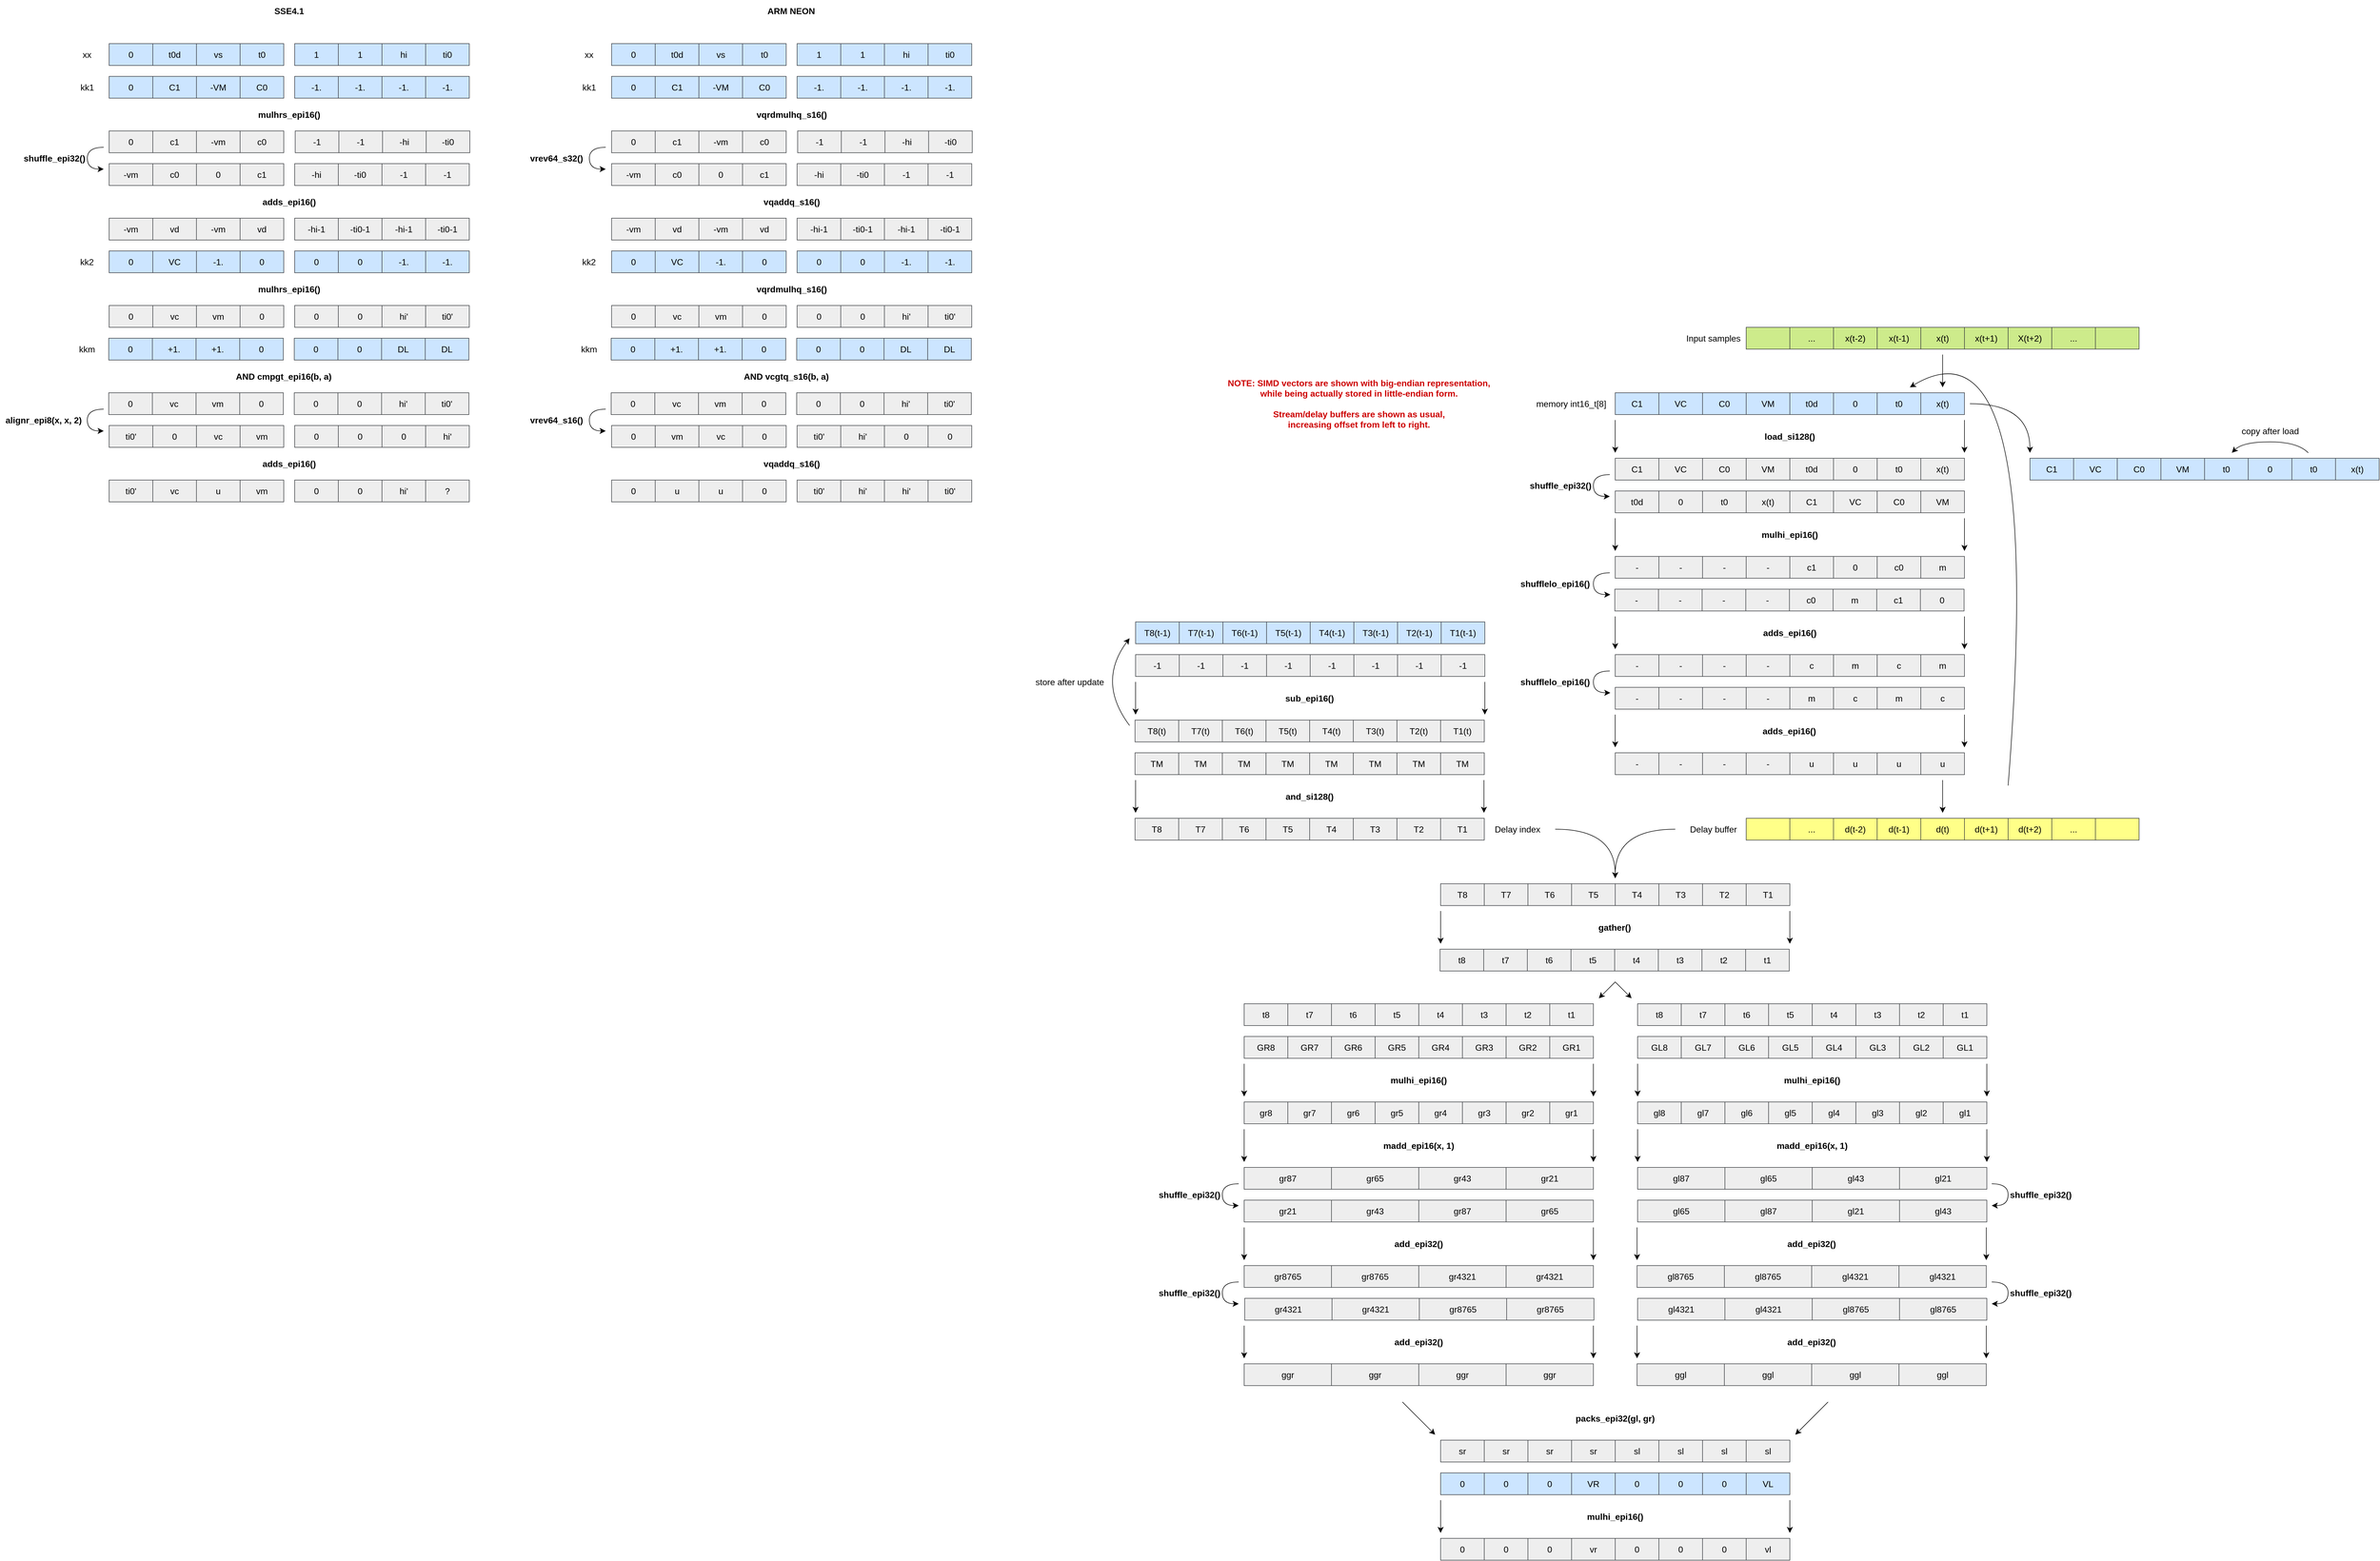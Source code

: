 <mxfile version="24.2.1" type="dropbox" pages="2">
  <diagram name="DELAY" id="edOE4YrNMYj5JXM1y9sH">
    <mxGraphModel dx="5591" dy="1480" grid="1" gridSize="10" guides="1" tooltips="1" connect="0" arrows="0" fold="1" page="0" pageScale="1" pageWidth="1169" pageHeight="827" math="0" shadow="0">
      <root>
        <mxCell id="0" />
        <mxCell id="1" parent="0" />
        <mxCell id="PAcEirbw5nk9jACKfIgM-67" value="" style="shape=table;startSize=0;container=1;collapsible=0;childLayout=tableLayout;fontSize=16;fillColor=#eeeeee;strokeColor=#36393d;" parent="1" vertex="1">
          <mxGeometry x="80" y="720" width="640" height="40" as="geometry" />
        </mxCell>
        <mxCell id="PAcEirbw5nk9jACKfIgM-68" value="" style="shape=tableRow;horizontal=0;startSize=0;swimlaneHead=0;swimlaneBody=0;strokeColor=inherit;top=0;left=0;bottom=0;right=0;collapsible=0;dropTarget=0;fillColor=none;points=[[0,0.5],[1,0.5]];portConstraint=eastwest;fontSize=16;" parent="PAcEirbw5nk9jACKfIgM-67" vertex="1">
          <mxGeometry width="640" height="40" as="geometry" />
        </mxCell>
        <mxCell id="PAcEirbw5nk9jACKfIgM-69" value="C1" style="shape=partialRectangle;html=1;whiteSpace=wrap;connectable=0;strokeColor=inherit;overflow=hidden;fillColor=none;top=0;left=0;bottom=0;right=0;pointerEvents=1;fontSize=16;" parent="PAcEirbw5nk9jACKfIgM-68" vertex="1">
          <mxGeometry width="80" height="40" as="geometry">
            <mxRectangle width="80" height="40" as="alternateBounds" />
          </mxGeometry>
        </mxCell>
        <mxCell id="PAcEirbw5nk9jACKfIgM-70" value="VC" style="shape=partialRectangle;html=1;whiteSpace=wrap;connectable=0;strokeColor=inherit;overflow=hidden;fillColor=none;top=0;left=0;bottom=0;right=0;pointerEvents=1;fontSize=16;" parent="PAcEirbw5nk9jACKfIgM-68" vertex="1">
          <mxGeometry x="80" width="80" height="40" as="geometry">
            <mxRectangle width="80" height="40" as="alternateBounds" />
          </mxGeometry>
        </mxCell>
        <mxCell id="PAcEirbw5nk9jACKfIgM-71" value="C0" style="shape=partialRectangle;html=1;whiteSpace=wrap;connectable=0;strokeColor=inherit;overflow=hidden;fillColor=none;top=0;left=0;bottom=0;right=0;pointerEvents=1;fontSize=16;" parent="PAcEirbw5nk9jACKfIgM-68" vertex="1">
          <mxGeometry x="160" width="80" height="40" as="geometry">
            <mxRectangle width="80" height="40" as="alternateBounds" />
          </mxGeometry>
        </mxCell>
        <mxCell id="PAcEirbw5nk9jACKfIgM-72" value="VM" style="shape=partialRectangle;html=1;whiteSpace=wrap;connectable=0;strokeColor=inherit;overflow=hidden;fillColor=none;top=0;left=0;bottom=0;right=0;pointerEvents=1;fontSize=16;" parent="PAcEirbw5nk9jACKfIgM-68" vertex="1">
          <mxGeometry x="240" width="80" height="40" as="geometry">
            <mxRectangle width="80" height="40" as="alternateBounds" />
          </mxGeometry>
        </mxCell>
        <mxCell id="PAcEirbw5nk9jACKfIgM-73" value="t0d" style="shape=partialRectangle;html=1;whiteSpace=wrap;connectable=0;strokeColor=inherit;overflow=hidden;fillColor=none;top=0;left=0;bottom=0;right=0;pointerEvents=1;fontSize=16;" parent="PAcEirbw5nk9jACKfIgM-68" vertex="1">
          <mxGeometry x="320" width="80" height="40" as="geometry">
            <mxRectangle width="80" height="40" as="alternateBounds" />
          </mxGeometry>
        </mxCell>
        <mxCell id="PAcEirbw5nk9jACKfIgM-74" value="0" style="shape=partialRectangle;html=1;whiteSpace=wrap;connectable=0;strokeColor=inherit;overflow=hidden;fillColor=none;top=0;left=0;bottom=0;right=0;pointerEvents=1;fontSize=16;" parent="PAcEirbw5nk9jACKfIgM-68" vertex="1">
          <mxGeometry x="400" width="80" height="40" as="geometry">
            <mxRectangle width="80" height="40" as="alternateBounds" />
          </mxGeometry>
        </mxCell>
        <mxCell id="PAcEirbw5nk9jACKfIgM-75" value="t0" style="shape=partialRectangle;html=1;whiteSpace=wrap;connectable=0;strokeColor=inherit;overflow=hidden;fillColor=none;top=0;left=0;bottom=0;right=0;pointerEvents=1;fontSize=16;" parent="PAcEirbw5nk9jACKfIgM-68" vertex="1">
          <mxGeometry x="480" width="80" height="40" as="geometry">
            <mxRectangle width="80" height="40" as="alternateBounds" />
          </mxGeometry>
        </mxCell>
        <mxCell id="PAcEirbw5nk9jACKfIgM-76" value="x(t)" style="shape=partialRectangle;html=1;whiteSpace=wrap;connectable=0;strokeColor=inherit;overflow=hidden;fillColor=none;top=0;left=0;bottom=0;right=0;pointerEvents=1;fontSize=16;" parent="PAcEirbw5nk9jACKfIgM-68" vertex="1">
          <mxGeometry x="560" width="80" height="40" as="geometry">
            <mxRectangle width="80" height="40" as="alternateBounds" />
          </mxGeometry>
        </mxCell>
        <mxCell id="PAcEirbw5nk9jACKfIgM-169" value="" style="endArrow=classic;html=1;rounded=0;fontSize=12;startSize=8;endSize=8;curved=1;" parent="1" edge="1">
          <mxGeometry width="50" height="50" relative="1" as="geometry">
            <mxPoint x="680" y="530" as="sourcePoint" />
            <mxPoint x="680" y="590" as="targetPoint" />
          </mxGeometry>
        </mxCell>
        <mxCell id="PAcEirbw5nk9jACKfIgM-173" value="" style="shape=table;startSize=0;container=1;collapsible=0;childLayout=tableLayout;fontSize=16;fillColor=#eeeeee;strokeColor=#36393d;" parent="1" vertex="1">
          <mxGeometry x="80" y="780" width="640" height="40" as="geometry" />
        </mxCell>
        <mxCell id="PAcEirbw5nk9jACKfIgM-174" value="" style="shape=tableRow;horizontal=0;startSize=0;swimlaneHead=0;swimlaneBody=0;strokeColor=inherit;top=0;left=0;bottom=0;right=0;collapsible=0;dropTarget=0;fillColor=none;points=[[0,0.5],[1,0.5]];portConstraint=eastwest;fontSize=16;" parent="PAcEirbw5nk9jACKfIgM-173" vertex="1">
          <mxGeometry width="640" height="40" as="geometry" />
        </mxCell>
        <mxCell id="PAcEirbw5nk9jACKfIgM-175" value="t0d" style="shape=partialRectangle;html=1;whiteSpace=wrap;connectable=0;strokeColor=inherit;overflow=hidden;fillColor=none;top=0;left=0;bottom=0;right=0;pointerEvents=1;fontSize=16;" parent="PAcEirbw5nk9jACKfIgM-174" vertex="1">
          <mxGeometry width="80" height="40" as="geometry">
            <mxRectangle width="80" height="40" as="alternateBounds" />
          </mxGeometry>
        </mxCell>
        <mxCell id="PAcEirbw5nk9jACKfIgM-176" value="0" style="shape=partialRectangle;html=1;whiteSpace=wrap;connectable=0;strokeColor=inherit;overflow=hidden;fillColor=none;top=0;left=0;bottom=0;right=0;pointerEvents=1;fontSize=16;" parent="PAcEirbw5nk9jACKfIgM-174" vertex="1">
          <mxGeometry x="80" width="80" height="40" as="geometry">
            <mxRectangle width="80" height="40" as="alternateBounds" />
          </mxGeometry>
        </mxCell>
        <mxCell id="PAcEirbw5nk9jACKfIgM-177" value="t0" style="shape=partialRectangle;html=1;whiteSpace=wrap;connectable=0;strokeColor=inherit;overflow=hidden;fillColor=none;top=0;left=0;bottom=0;right=0;pointerEvents=1;fontSize=16;" parent="PAcEirbw5nk9jACKfIgM-174" vertex="1">
          <mxGeometry x="160" width="80" height="40" as="geometry">
            <mxRectangle width="80" height="40" as="alternateBounds" />
          </mxGeometry>
        </mxCell>
        <mxCell id="PAcEirbw5nk9jACKfIgM-178" value="x(t)" style="shape=partialRectangle;html=1;whiteSpace=wrap;connectable=0;strokeColor=inherit;overflow=hidden;fillColor=none;top=0;left=0;bottom=0;right=0;pointerEvents=1;fontSize=16;" parent="PAcEirbw5nk9jACKfIgM-174" vertex="1">
          <mxGeometry x="240" width="80" height="40" as="geometry">
            <mxRectangle width="80" height="40" as="alternateBounds" />
          </mxGeometry>
        </mxCell>
        <mxCell id="PAcEirbw5nk9jACKfIgM-179" value="C1" style="shape=partialRectangle;html=1;whiteSpace=wrap;connectable=0;strokeColor=inherit;overflow=hidden;fillColor=none;top=0;left=0;bottom=0;right=0;pointerEvents=1;fontSize=16;" parent="PAcEirbw5nk9jACKfIgM-174" vertex="1">
          <mxGeometry x="320" width="80" height="40" as="geometry">
            <mxRectangle width="80" height="40" as="alternateBounds" />
          </mxGeometry>
        </mxCell>
        <mxCell id="PAcEirbw5nk9jACKfIgM-180" value="VC" style="shape=partialRectangle;html=1;whiteSpace=wrap;connectable=0;strokeColor=inherit;overflow=hidden;fillColor=none;top=0;left=0;bottom=0;right=0;pointerEvents=1;fontSize=16;" parent="PAcEirbw5nk9jACKfIgM-174" vertex="1">
          <mxGeometry x="400" width="80" height="40" as="geometry">
            <mxRectangle width="80" height="40" as="alternateBounds" />
          </mxGeometry>
        </mxCell>
        <mxCell id="PAcEirbw5nk9jACKfIgM-181" value="C0" style="shape=partialRectangle;html=1;whiteSpace=wrap;connectable=0;strokeColor=inherit;overflow=hidden;fillColor=none;top=0;left=0;bottom=0;right=0;pointerEvents=1;fontSize=16;" parent="PAcEirbw5nk9jACKfIgM-174" vertex="1">
          <mxGeometry x="480" width="80" height="40" as="geometry">
            <mxRectangle width="80" height="40" as="alternateBounds" />
          </mxGeometry>
        </mxCell>
        <mxCell id="PAcEirbw5nk9jACKfIgM-182" value="VM" style="shape=partialRectangle;html=1;whiteSpace=wrap;connectable=0;strokeColor=inherit;overflow=hidden;fillColor=none;top=0;left=0;bottom=0;right=0;pointerEvents=1;fontSize=16;" parent="PAcEirbw5nk9jACKfIgM-174" vertex="1">
          <mxGeometry x="560" width="80" height="40" as="geometry">
            <mxRectangle width="80" height="40" as="alternateBounds" />
          </mxGeometry>
        </mxCell>
        <mxCell id="PAcEirbw5nk9jACKfIgM-183" value="" style="curved=1;endArrow=classic;html=1;rounded=0;fontSize=12;startSize=8;endSize=8;" parent="1" edge="1">
          <mxGeometry width="50" height="50" relative="1" as="geometry">
            <mxPoint x="70" y="750" as="sourcePoint" />
            <mxPoint x="70" y="790" as="targetPoint" />
            <Array as="points">
              <mxPoint x="40" y="750" />
              <mxPoint x="40" y="790" />
            </Array>
          </mxGeometry>
        </mxCell>
        <mxCell id="PAcEirbw5nk9jACKfIgM-184" value="shuffle_epi32()" style="rounded=0;whiteSpace=wrap;html=1;fontSize=16;strokeColor=none;fillColor=none;fontStyle=1" parent="1" vertex="1">
          <mxGeometry x="-80" y="750" width="120" height="40" as="geometry" />
        </mxCell>
        <mxCell id="PAcEirbw5nk9jACKfIgM-185" value="mulhi_epi16()" style="rounded=0;whiteSpace=wrap;html=1;fontSize=16;strokeColor=none;fillColor=none;fontStyle=1" parent="1" vertex="1">
          <mxGeometry x="320" y="840" width="160" height="40" as="geometry" />
        </mxCell>
        <mxCell id="PAcEirbw5nk9jACKfIgM-186" value="" style="endArrow=classic;html=1;rounded=0;fontSize=12;startSize=8;endSize=8;curved=1;" parent="1" edge="1">
          <mxGeometry width="50" height="50" relative="1" as="geometry">
            <mxPoint x="80" y="830" as="sourcePoint" />
            <mxPoint x="80" y="890" as="targetPoint" />
          </mxGeometry>
        </mxCell>
        <mxCell id="PAcEirbw5nk9jACKfIgM-187" value="" style="endArrow=classic;html=1;rounded=0;fontSize=12;startSize=8;endSize=8;curved=1;" parent="1" edge="1">
          <mxGeometry width="50" height="50" relative="1" as="geometry">
            <mxPoint x="720" y="830" as="sourcePoint" />
            <mxPoint x="720" y="890" as="targetPoint" />
          </mxGeometry>
        </mxCell>
        <mxCell id="PAcEirbw5nk9jACKfIgM-189" value="" style="shape=table;startSize=0;container=1;collapsible=0;childLayout=tableLayout;fontSize=16;fillColor=#eeeeee;strokeColor=#36393d;" parent="1" vertex="1">
          <mxGeometry x="80" y="900" width="640" height="40" as="geometry" />
        </mxCell>
        <mxCell id="PAcEirbw5nk9jACKfIgM-190" value="" style="shape=tableRow;horizontal=0;startSize=0;swimlaneHead=0;swimlaneBody=0;strokeColor=inherit;top=0;left=0;bottom=0;right=0;collapsible=0;dropTarget=0;fillColor=none;points=[[0,0.5],[1,0.5]];portConstraint=eastwest;fontSize=16;" parent="PAcEirbw5nk9jACKfIgM-189" vertex="1">
          <mxGeometry width="640" height="40" as="geometry" />
        </mxCell>
        <mxCell id="PAcEirbw5nk9jACKfIgM-191" value="-" style="shape=partialRectangle;html=1;whiteSpace=wrap;connectable=0;strokeColor=inherit;overflow=hidden;fillColor=none;top=0;left=0;bottom=0;right=0;pointerEvents=1;fontSize=16;" parent="PAcEirbw5nk9jACKfIgM-190" vertex="1">
          <mxGeometry width="80" height="40" as="geometry">
            <mxRectangle width="80" height="40" as="alternateBounds" />
          </mxGeometry>
        </mxCell>
        <mxCell id="PAcEirbw5nk9jACKfIgM-192" value="-" style="shape=partialRectangle;html=1;whiteSpace=wrap;connectable=0;strokeColor=inherit;overflow=hidden;fillColor=none;top=0;left=0;bottom=0;right=0;pointerEvents=1;fontSize=16;" parent="PAcEirbw5nk9jACKfIgM-190" vertex="1">
          <mxGeometry x="80" width="80" height="40" as="geometry">
            <mxRectangle width="80" height="40" as="alternateBounds" />
          </mxGeometry>
        </mxCell>
        <mxCell id="PAcEirbw5nk9jACKfIgM-193" value="-" style="shape=partialRectangle;html=1;whiteSpace=wrap;connectable=0;strokeColor=inherit;overflow=hidden;fillColor=none;top=0;left=0;bottom=0;right=0;pointerEvents=1;fontSize=16;" parent="PAcEirbw5nk9jACKfIgM-190" vertex="1">
          <mxGeometry x="160" width="80" height="40" as="geometry">
            <mxRectangle width="80" height="40" as="alternateBounds" />
          </mxGeometry>
        </mxCell>
        <mxCell id="PAcEirbw5nk9jACKfIgM-194" value="-" style="shape=partialRectangle;html=1;whiteSpace=wrap;connectable=0;strokeColor=inherit;overflow=hidden;fillColor=none;top=0;left=0;bottom=0;right=0;pointerEvents=1;fontSize=16;" parent="PAcEirbw5nk9jACKfIgM-190" vertex="1">
          <mxGeometry x="240" width="80" height="40" as="geometry">
            <mxRectangle width="80" height="40" as="alternateBounds" />
          </mxGeometry>
        </mxCell>
        <mxCell id="PAcEirbw5nk9jACKfIgM-195" value="c1" style="shape=partialRectangle;html=1;whiteSpace=wrap;connectable=0;strokeColor=inherit;overflow=hidden;fillColor=none;top=0;left=0;bottom=0;right=0;pointerEvents=1;fontSize=16;" parent="PAcEirbw5nk9jACKfIgM-190" vertex="1">
          <mxGeometry x="320" width="80" height="40" as="geometry">
            <mxRectangle width="80" height="40" as="alternateBounds" />
          </mxGeometry>
        </mxCell>
        <mxCell id="PAcEirbw5nk9jACKfIgM-196" value="0" style="shape=partialRectangle;html=1;whiteSpace=wrap;connectable=0;strokeColor=inherit;overflow=hidden;fillColor=none;top=0;left=0;bottom=0;right=0;pointerEvents=1;fontSize=16;" parent="PAcEirbw5nk9jACKfIgM-190" vertex="1">
          <mxGeometry x="400" width="80" height="40" as="geometry">
            <mxRectangle width="80" height="40" as="alternateBounds" />
          </mxGeometry>
        </mxCell>
        <mxCell id="PAcEirbw5nk9jACKfIgM-197" value="c0" style="shape=partialRectangle;html=1;whiteSpace=wrap;connectable=0;strokeColor=inherit;overflow=hidden;fillColor=none;top=0;left=0;bottom=0;right=0;pointerEvents=1;fontSize=16;" parent="PAcEirbw5nk9jACKfIgM-190" vertex="1">
          <mxGeometry x="480" width="80" height="40" as="geometry">
            <mxRectangle width="80" height="40" as="alternateBounds" />
          </mxGeometry>
        </mxCell>
        <mxCell id="PAcEirbw5nk9jACKfIgM-198" value="m" style="shape=partialRectangle;html=1;whiteSpace=wrap;connectable=0;strokeColor=inherit;overflow=hidden;fillColor=none;top=0;left=0;bottom=0;right=0;pointerEvents=1;fontSize=16;" parent="PAcEirbw5nk9jACKfIgM-190" vertex="1">
          <mxGeometry x="560" width="80" height="40" as="geometry">
            <mxRectangle width="80" height="40" as="alternateBounds" />
          </mxGeometry>
        </mxCell>
        <mxCell id="PAcEirbw5nk9jACKfIgM-199" value="" style="shape=table;startSize=0;container=1;collapsible=0;childLayout=tableLayout;fontSize=16;fillColor=#eeeeee;strokeColor=#36393d;" parent="1" vertex="1">
          <mxGeometry x="79.26" y="960" width="640" height="40" as="geometry" />
        </mxCell>
        <mxCell id="PAcEirbw5nk9jACKfIgM-200" value="" style="shape=tableRow;horizontal=0;startSize=0;swimlaneHead=0;swimlaneBody=0;strokeColor=inherit;top=0;left=0;bottom=0;right=0;collapsible=0;dropTarget=0;fillColor=none;points=[[0,0.5],[1,0.5]];portConstraint=eastwest;fontSize=16;" parent="PAcEirbw5nk9jACKfIgM-199" vertex="1">
          <mxGeometry width="640" height="40" as="geometry" />
        </mxCell>
        <mxCell id="PAcEirbw5nk9jACKfIgM-201" value="-" style="shape=partialRectangle;html=1;whiteSpace=wrap;connectable=0;strokeColor=inherit;overflow=hidden;fillColor=none;top=0;left=0;bottom=0;right=0;pointerEvents=1;fontSize=16;" parent="PAcEirbw5nk9jACKfIgM-200" vertex="1">
          <mxGeometry width="80" height="40" as="geometry">
            <mxRectangle width="80" height="40" as="alternateBounds" />
          </mxGeometry>
        </mxCell>
        <mxCell id="PAcEirbw5nk9jACKfIgM-202" value="-" style="shape=partialRectangle;html=1;whiteSpace=wrap;connectable=0;strokeColor=inherit;overflow=hidden;fillColor=none;top=0;left=0;bottom=0;right=0;pointerEvents=1;fontSize=16;" parent="PAcEirbw5nk9jACKfIgM-200" vertex="1">
          <mxGeometry x="80" width="80" height="40" as="geometry">
            <mxRectangle width="80" height="40" as="alternateBounds" />
          </mxGeometry>
        </mxCell>
        <mxCell id="PAcEirbw5nk9jACKfIgM-203" value="-" style="shape=partialRectangle;html=1;whiteSpace=wrap;connectable=0;strokeColor=inherit;overflow=hidden;fillColor=none;top=0;left=0;bottom=0;right=0;pointerEvents=1;fontSize=16;" parent="PAcEirbw5nk9jACKfIgM-200" vertex="1">
          <mxGeometry x="160" width="80" height="40" as="geometry">
            <mxRectangle width="80" height="40" as="alternateBounds" />
          </mxGeometry>
        </mxCell>
        <mxCell id="PAcEirbw5nk9jACKfIgM-204" value="-" style="shape=partialRectangle;html=1;whiteSpace=wrap;connectable=0;strokeColor=inherit;overflow=hidden;fillColor=none;top=0;left=0;bottom=0;right=0;pointerEvents=1;fontSize=16;" parent="PAcEirbw5nk9jACKfIgM-200" vertex="1">
          <mxGeometry x="240" width="80" height="40" as="geometry">
            <mxRectangle width="80" height="40" as="alternateBounds" />
          </mxGeometry>
        </mxCell>
        <mxCell id="PAcEirbw5nk9jACKfIgM-205" value="c0" style="shape=partialRectangle;html=1;whiteSpace=wrap;connectable=0;strokeColor=inherit;overflow=hidden;fillColor=none;top=0;left=0;bottom=0;right=0;pointerEvents=1;fontSize=16;" parent="PAcEirbw5nk9jACKfIgM-200" vertex="1">
          <mxGeometry x="320" width="80" height="40" as="geometry">
            <mxRectangle width="80" height="40" as="alternateBounds" />
          </mxGeometry>
        </mxCell>
        <mxCell id="PAcEirbw5nk9jACKfIgM-206" value="m" style="shape=partialRectangle;html=1;whiteSpace=wrap;connectable=0;strokeColor=inherit;overflow=hidden;fillColor=none;top=0;left=0;bottom=0;right=0;pointerEvents=1;fontSize=16;" parent="PAcEirbw5nk9jACKfIgM-200" vertex="1">
          <mxGeometry x="400" width="80" height="40" as="geometry">
            <mxRectangle width="80" height="40" as="alternateBounds" />
          </mxGeometry>
        </mxCell>
        <mxCell id="PAcEirbw5nk9jACKfIgM-207" value="c1" style="shape=partialRectangle;html=1;whiteSpace=wrap;connectable=0;strokeColor=inherit;overflow=hidden;fillColor=none;top=0;left=0;bottom=0;right=0;pointerEvents=1;fontSize=16;" parent="PAcEirbw5nk9jACKfIgM-200" vertex="1">
          <mxGeometry x="480" width="80" height="40" as="geometry">
            <mxRectangle width="80" height="40" as="alternateBounds" />
          </mxGeometry>
        </mxCell>
        <mxCell id="PAcEirbw5nk9jACKfIgM-208" value="0" style="shape=partialRectangle;html=1;whiteSpace=wrap;connectable=0;strokeColor=inherit;overflow=hidden;fillColor=none;top=0;left=0;bottom=0;right=0;pointerEvents=1;fontSize=16;" parent="PAcEirbw5nk9jACKfIgM-200" vertex="1">
          <mxGeometry x="560" width="80" height="40" as="geometry">
            <mxRectangle width="80" height="40" as="alternateBounds" />
          </mxGeometry>
        </mxCell>
        <mxCell id="PAcEirbw5nk9jACKfIgM-209" value="" style="curved=1;endArrow=classic;html=1;rounded=0;fontSize=12;startSize=8;endSize=8;exitX=1;exitY=1;exitDx=0;exitDy=0;entryX=0.002;entryY=0.003;entryDx=0;entryDy=0;entryPerimeter=0;" parent="1" edge="1">
          <mxGeometry width="50" height="50" relative="1" as="geometry">
            <mxPoint x="70" y="930" as="sourcePoint" />
            <mxPoint x="71" y="970" as="targetPoint" />
            <Array as="points">
              <mxPoint x="40" y="930" />
              <mxPoint x="40" y="970" />
            </Array>
          </mxGeometry>
        </mxCell>
        <mxCell id="PAcEirbw5nk9jACKfIgM-211" value="adds_epi16()" style="rounded=0;whiteSpace=wrap;html=1;fontSize=16;strokeColor=none;fillColor=none;fontStyle=1" parent="1" vertex="1">
          <mxGeometry x="320" y="1020" width="160" height="40" as="geometry" />
        </mxCell>
        <mxCell id="PAcEirbw5nk9jACKfIgM-212" value="" style="endArrow=classic;html=1;rounded=0;fontSize=12;startSize=8;endSize=8;curved=1;" parent="1" edge="1">
          <mxGeometry width="50" height="50" relative="1" as="geometry">
            <mxPoint x="80" y="1010" as="sourcePoint" />
            <mxPoint x="80" y="1070" as="targetPoint" />
          </mxGeometry>
        </mxCell>
        <mxCell id="PAcEirbw5nk9jACKfIgM-213" value="" style="endArrow=classic;html=1;rounded=0;fontSize=12;startSize=8;endSize=8;curved=1;" parent="1" edge="1">
          <mxGeometry width="50" height="50" relative="1" as="geometry">
            <mxPoint x="720" y="1010" as="sourcePoint" />
            <mxPoint x="720" y="1070" as="targetPoint" />
          </mxGeometry>
        </mxCell>
        <mxCell id="PAcEirbw5nk9jACKfIgM-214" value="" style="shape=table;startSize=0;container=1;collapsible=0;childLayout=tableLayout;fontSize=16;fillColor=#eeeeee;strokeColor=#36393d;" parent="1" vertex="1">
          <mxGeometry x="80" y="1080" width="640" height="40" as="geometry" />
        </mxCell>
        <mxCell id="PAcEirbw5nk9jACKfIgM-215" value="" style="shape=tableRow;horizontal=0;startSize=0;swimlaneHead=0;swimlaneBody=0;strokeColor=inherit;top=0;left=0;bottom=0;right=0;collapsible=0;dropTarget=0;fillColor=none;points=[[0,0.5],[1,0.5]];portConstraint=eastwest;fontSize=16;" parent="PAcEirbw5nk9jACKfIgM-214" vertex="1">
          <mxGeometry width="640" height="40" as="geometry" />
        </mxCell>
        <mxCell id="PAcEirbw5nk9jACKfIgM-216" value="-" style="shape=partialRectangle;html=1;whiteSpace=wrap;connectable=0;strokeColor=inherit;overflow=hidden;fillColor=none;top=0;left=0;bottom=0;right=0;pointerEvents=1;fontSize=16;" parent="PAcEirbw5nk9jACKfIgM-215" vertex="1">
          <mxGeometry width="80" height="40" as="geometry">
            <mxRectangle width="80" height="40" as="alternateBounds" />
          </mxGeometry>
        </mxCell>
        <mxCell id="PAcEirbw5nk9jACKfIgM-217" value="-" style="shape=partialRectangle;html=1;whiteSpace=wrap;connectable=0;strokeColor=inherit;overflow=hidden;fillColor=none;top=0;left=0;bottom=0;right=0;pointerEvents=1;fontSize=16;" parent="PAcEirbw5nk9jACKfIgM-215" vertex="1">
          <mxGeometry x="80" width="80" height="40" as="geometry">
            <mxRectangle width="80" height="40" as="alternateBounds" />
          </mxGeometry>
        </mxCell>
        <mxCell id="PAcEirbw5nk9jACKfIgM-218" value="-" style="shape=partialRectangle;html=1;whiteSpace=wrap;connectable=0;strokeColor=inherit;overflow=hidden;fillColor=none;top=0;left=0;bottom=0;right=0;pointerEvents=1;fontSize=16;" parent="PAcEirbw5nk9jACKfIgM-215" vertex="1">
          <mxGeometry x="160" width="80" height="40" as="geometry">
            <mxRectangle width="80" height="40" as="alternateBounds" />
          </mxGeometry>
        </mxCell>
        <mxCell id="PAcEirbw5nk9jACKfIgM-219" value="-" style="shape=partialRectangle;html=1;whiteSpace=wrap;connectable=0;strokeColor=inherit;overflow=hidden;fillColor=none;top=0;left=0;bottom=0;right=0;pointerEvents=1;fontSize=16;" parent="PAcEirbw5nk9jACKfIgM-215" vertex="1">
          <mxGeometry x="240" width="80" height="40" as="geometry">
            <mxRectangle width="80" height="40" as="alternateBounds" />
          </mxGeometry>
        </mxCell>
        <mxCell id="PAcEirbw5nk9jACKfIgM-220" value="c" style="shape=partialRectangle;html=1;whiteSpace=wrap;connectable=0;strokeColor=inherit;overflow=hidden;fillColor=none;top=0;left=0;bottom=0;right=0;pointerEvents=1;fontSize=16;" parent="PAcEirbw5nk9jACKfIgM-215" vertex="1">
          <mxGeometry x="320" width="80" height="40" as="geometry">
            <mxRectangle width="80" height="40" as="alternateBounds" />
          </mxGeometry>
        </mxCell>
        <mxCell id="PAcEirbw5nk9jACKfIgM-221" value="m" style="shape=partialRectangle;html=1;whiteSpace=wrap;connectable=0;strokeColor=inherit;overflow=hidden;fillColor=none;top=0;left=0;bottom=0;right=0;pointerEvents=1;fontSize=16;" parent="PAcEirbw5nk9jACKfIgM-215" vertex="1">
          <mxGeometry x="400" width="80" height="40" as="geometry">
            <mxRectangle width="80" height="40" as="alternateBounds" />
          </mxGeometry>
        </mxCell>
        <mxCell id="PAcEirbw5nk9jACKfIgM-222" value="c" style="shape=partialRectangle;html=1;whiteSpace=wrap;connectable=0;strokeColor=inherit;overflow=hidden;fillColor=none;top=0;left=0;bottom=0;right=0;pointerEvents=1;fontSize=16;" parent="PAcEirbw5nk9jACKfIgM-215" vertex="1">
          <mxGeometry x="480" width="80" height="40" as="geometry">
            <mxRectangle width="80" height="40" as="alternateBounds" />
          </mxGeometry>
        </mxCell>
        <mxCell id="PAcEirbw5nk9jACKfIgM-223" value="m" style="shape=partialRectangle;html=1;whiteSpace=wrap;connectable=0;strokeColor=inherit;overflow=hidden;fillColor=none;top=0;left=0;bottom=0;right=0;pointerEvents=1;fontSize=16;" parent="PAcEirbw5nk9jACKfIgM-215" vertex="1">
          <mxGeometry x="560" width="80" height="40" as="geometry">
            <mxRectangle width="80" height="40" as="alternateBounds" />
          </mxGeometry>
        </mxCell>
        <mxCell id="PAcEirbw5nk9jACKfIgM-225" value="" style="curved=1;endArrow=classic;html=1;rounded=0;fontSize=12;startSize=8;endSize=8;exitX=1;exitY=1;exitDx=0;exitDy=0;entryX=0.002;entryY=0.003;entryDx=0;entryDy=0;entryPerimeter=0;" parent="1" edge="1">
          <mxGeometry width="50" height="50" relative="1" as="geometry">
            <mxPoint x="70" y="1110" as="sourcePoint" />
            <mxPoint x="71" y="1150" as="targetPoint" />
            <Array as="points">
              <mxPoint x="40" y="1110" />
              <mxPoint x="40" y="1150" />
            </Array>
          </mxGeometry>
        </mxCell>
        <mxCell id="PAcEirbw5nk9jACKfIgM-226" value="shufflelo_epi16()" style="rounded=0;whiteSpace=wrap;html=1;fontSize=16;strokeColor=none;fillColor=none;fontStyle=1" parent="1" vertex="1">
          <mxGeometry x="-100" y="1110" width="140" height="40" as="geometry" />
        </mxCell>
        <mxCell id="PAcEirbw5nk9jACKfIgM-227" value="" style="shape=table;startSize=0;container=1;collapsible=0;childLayout=tableLayout;fontSize=16;fillColor=#eeeeee;strokeColor=#36393d;" parent="1" vertex="1">
          <mxGeometry x="80" y="1140" width="640" height="40" as="geometry" />
        </mxCell>
        <mxCell id="PAcEirbw5nk9jACKfIgM-228" value="" style="shape=tableRow;horizontal=0;startSize=0;swimlaneHead=0;swimlaneBody=0;strokeColor=inherit;top=0;left=0;bottom=0;right=0;collapsible=0;dropTarget=0;fillColor=none;points=[[0,0.5],[1,0.5]];portConstraint=eastwest;fontSize=16;" parent="PAcEirbw5nk9jACKfIgM-227" vertex="1">
          <mxGeometry width="640" height="40" as="geometry" />
        </mxCell>
        <mxCell id="PAcEirbw5nk9jACKfIgM-229" value="-" style="shape=partialRectangle;html=1;whiteSpace=wrap;connectable=0;strokeColor=inherit;overflow=hidden;fillColor=none;top=0;left=0;bottom=0;right=0;pointerEvents=1;fontSize=16;" parent="PAcEirbw5nk9jACKfIgM-228" vertex="1">
          <mxGeometry width="80" height="40" as="geometry">
            <mxRectangle width="80" height="40" as="alternateBounds" />
          </mxGeometry>
        </mxCell>
        <mxCell id="PAcEirbw5nk9jACKfIgM-230" value="-" style="shape=partialRectangle;html=1;whiteSpace=wrap;connectable=0;strokeColor=inherit;overflow=hidden;fillColor=none;top=0;left=0;bottom=0;right=0;pointerEvents=1;fontSize=16;" parent="PAcEirbw5nk9jACKfIgM-228" vertex="1">
          <mxGeometry x="80" width="80" height="40" as="geometry">
            <mxRectangle width="80" height="40" as="alternateBounds" />
          </mxGeometry>
        </mxCell>
        <mxCell id="PAcEirbw5nk9jACKfIgM-231" value="-" style="shape=partialRectangle;html=1;whiteSpace=wrap;connectable=0;strokeColor=inherit;overflow=hidden;fillColor=none;top=0;left=0;bottom=0;right=0;pointerEvents=1;fontSize=16;" parent="PAcEirbw5nk9jACKfIgM-228" vertex="1">
          <mxGeometry x="160" width="80" height="40" as="geometry">
            <mxRectangle width="80" height="40" as="alternateBounds" />
          </mxGeometry>
        </mxCell>
        <mxCell id="PAcEirbw5nk9jACKfIgM-232" value="-" style="shape=partialRectangle;html=1;whiteSpace=wrap;connectable=0;strokeColor=inherit;overflow=hidden;fillColor=none;top=0;left=0;bottom=0;right=0;pointerEvents=1;fontSize=16;" parent="PAcEirbw5nk9jACKfIgM-228" vertex="1">
          <mxGeometry x="240" width="80" height="40" as="geometry">
            <mxRectangle width="80" height="40" as="alternateBounds" />
          </mxGeometry>
        </mxCell>
        <mxCell id="PAcEirbw5nk9jACKfIgM-233" value="m" style="shape=partialRectangle;html=1;whiteSpace=wrap;connectable=0;strokeColor=inherit;overflow=hidden;fillColor=none;top=0;left=0;bottom=0;right=0;pointerEvents=1;fontSize=16;" parent="PAcEirbw5nk9jACKfIgM-228" vertex="1">
          <mxGeometry x="320" width="80" height="40" as="geometry">
            <mxRectangle width="80" height="40" as="alternateBounds" />
          </mxGeometry>
        </mxCell>
        <mxCell id="PAcEirbw5nk9jACKfIgM-234" value="c" style="shape=partialRectangle;html=1;whiteSpace=wrap;connectable=0;strokeColor=inherit;overflow=hidden;fillColor=none;top=0;left=0;bottom=0;right=0;pointerEvents=1;fontSize=16;" parent="PAcEirbw5nk9jACKfIgM-228" vertex="1">
          <mxGeometry x="400" width="80" height="40" as="geometry">
            <mxRectangle width="80" height="40" as="alternateBounds" />
          </mxGeometry>
        </mxCell>
        <mxCell id="PAcEirbw5nk9jACKfIgM-235" value="m" style="shape=partialRectangle;html=1;whiteSpace=wrap;connectable=0;strokeColor=inherit;overflow=hidden;fillColor=none;top=0;left=0;bottom=0;right=0;pointerEvents=1;fontSize=16;" parent="PAcEirbw5nk9jACKfIgM-228" vertex="1">
          <mxGeometry x="480" width="80" height="40" as="geometry">
            <mxRectangle width="80" height="40" as="alternateBounds" />
          </mxGeometry>
        </mxCell>
        <mxCell id="PAcEirbw5nk9jACKfIgM-236" value="c" style="shape=partialRectangle;html=1;whiteSpace=wrap;connectable=0;strokeColor=inherit;overflow=hidden;fillColor=none;top=0;left=0;bottom=0;right=0;pointerEvents=1;fontSize=16;" parent="PAcEirbw5nk9jACKfIgM-228" vertex="1">
          <mxGeometry x="560" width="80" height="40" as="geometry">
            <mxRectangle width="80" height="40" as="alternateBounds" />
          </mxGeometry>
        </mxCell>
        <mxCell id="PAcEirbw5nk9jACKfIgM-238" value="" style="endArrow=classic;html=1;rounded=0;fontSize=12;startSize=8;endSize=8;curved=1;" parent="1" edge="1">
          <mxGeometry width="50" height="50" relative="1" as="geometry">
            <mxPoint x="80.0" y="1190" as="sourcePoint" />
            <mxPoint x="80.0" y="1250" as="targetPoint" />
          </mxGeometry>
        </mxCell>
        <mxCell id="PAcEirbw5nk9jACKfIgM-239" value="" style="endArrow=classic;html=1;rounded=0;fontSize=12;startSize=8;endSize=8;curved=1;" parent="1" edge="1">
          <mxGeometry width="50" height="50" relative="1" as="geometry">
            <mxPoint x="720" y="1190" as="sourcePoint" />
            <mxPoint x="720" y="1250" as="targetPoint" />
          </mxGeometry>
        </mxCell>
        <mxCell id="PAcEirbw5nk9jACKfIgM-240" value="" style="shape=table;startSize=0;container=1;collapsible=0;childLayout=tableLayout;fontSize=16;fillColor=#eeeeee;strokeColor=#36393d;" parent="1" vertex="1">
          <mxGeometry x="80" y="1260" width="640" height="40" as="geometry" />
        </mxCell>
        <mxCell id="PAcEirbw5nk9jACKfIgM-241" value="" style="shape=tableRow;horizontal=0;startSize=0;swimlaneHead=0;swimlaneBody=0;strokeColor=inherit;top=0;left=0;bottom=0;right=0;collapsible=0;dropTarget=0;fillColor=none;points=[[0,0.5],[1,0.5]];portConstraint=eastwest;fontSize=16;" parent="PAcEirbw5nk9jACKfIgM-240" vertex="1">
          <mxGeometry width="640" height="40" as="geometry" />
        </mxCell>
        <mxCell id="PAcEirbw5nk9jACKfIgM-242" value="-" style="shape=partialRectangle;html=1;whiteSpace=wrap;connectable=0;strokeColor=inherit;overflow=hidden;fillColor=none;top=0;left=0;bottom=0;right=0;pointerEvents=1;fontSize=16;" parent="PAcEirbw5nk9jACKfIgM-241" vertex="1">
          <mxGeometry width="80" height="40" as="geometry">
            <mxRectangle width="80" height="40" as="alternateBounds" />
          </mxGeometry>
        </mxCell>
        <mxCell id="PAcEirbw5nk9jACKfIgM-243" value="-" style="shape=partialRectangle;html=1;whiteSpace=wrap;connectable=0;strokeColor=inherit;overflow=hidden;fillColor=none;top=0;left=0;bottom=0;right=0;pointerEvents=1;fontSize=16;" parent="PAcEirbw5nk9jACKfIgM-241" vertex="1">
          <mxGeometry x="80" width="80" height="40" as="geometry">
            <mxRectangle width="80" height="40" as="alternateBounds" />
          </mxGeometry>
        </mxCell>
        <mxCell id="PAcEirbw5nk9jACKfIgM-244" value="-" style="shape=partialRectangle;html=1;whiteSpace=wrap;connectable=0;strokeColor=inherit;overflow=hidden;fillColor=none;top=0;left=0;bottom=0;right=0;pointerEvents=1;fontSize=16;" parent="PAcEirbw5nk9jACKfIgM-241" vertex="1">
          <mxGeometry x="160" width="80" height="40" as="geometry">
            <mxRectangle width="80" height="40" as="alternateBounds" />
          </mxGeometry>
        </mxCell>
        <mxCell id="PAcEirbw5nk9jACKfIgM-245" value="-" style="shape=partialRectangle;html=1;whiteSpace=wrap;connectable=0;strokeColor=inherit;overflow=hidden;fillColor=none;top=0;left=0;bottom=0;right=0;pointerEvents=1;fontSize=16;" parent="PAcEirbw5nk9jACKfIgM-241" vertex="1">
          <mxGeometry x="240" width="80" height="40" as="geometry">
            <mxRectangle width="80" height="40" as="alternateBounds" />
          </mxGeometry>
        </mxCell>
        <mxCell id="PAcEirbw5nk9jACKfIgM-246" value="u" style="shape=partialRectangle;html=1;whiteSpace=wrap;connectable=0;strokeColor=inherit;overflow=hidden;fillColor=none;top=0;left=0;bottom=0;right=0;pointerEvents=1;fontSize=16;" parent="PAcEirbw5nk9jACKfIgM-241" vertex="1">
          <mxGeometry x="320" width="80" height="40" as="geometry">
            <mxRectangle width="80" height="40" as="alternateBounds" />
          </mxGeometry>
        </mxCell>
        <mxCell id="PAcEirbw5nk9jACKfIgM-247" value="u" style="shape=partialRectangle;html=1;whiteSpace=wrap;connectable=0;strokeColor=inherit;overflow=hidden;fillColor=none;top=0;left=0;bottom=0;right=0;pointerEvents=1;fontSize=16;" parent="PAcEirbw5nk9jACKfIgM-241" vertex="1">
          <mxGeometry x="400" width="80" height="40" as="geometry">
            <mxRectangle width="80" height="40" as="alternateBounds" />
          </mxGeometry>
        </mxCell>
        <mxCell id="PAcEirbw5nk9jACKfIgM-248" value="u" style="shape=partialRectangle;html=1;whiteSpace=wrap;connectable=0;strokeColor=inherit;overflow=hidden;fillColor=none;top=0;left=0;bottom=0;right=0;pointerEvents=1;fontSize=16;" parent="PAcEirbw5nk9jACKfIgM-241" vertex="1">
          <mxGeometry x="480" width="80" height="40" as="geometry">
            <mxRectangle width="80" height="40" as="alternateBounds" />
          </mxGeometry>
        </mxCell>
        <mxCell id="PAcEirbw5nk9jACKfIgM-249" value="u" style="shape=partialRectangle;html=1;whiteSpace=wrap;connectable=0;strokeColor=inherit;overflow=hidden;fillColor=none;top=0;left=0;bottom=0;right=0;pointerEvents=1;fontSize=16;" parent="PAcEirbw5nk9jACKfIgM-241" vertex="1">
          <mxGeometry x="560" width="80" height="40" as="geometry">
            <mxRectangle width="80" height="40" as="alternateBounds" />
          </mxGeometry>
        </mxCell>
        <mxCell id="PAcEirbw5nk9jACKfIgM-250" value="adds_epi16()" style="rounded=0;whiteSpace=wrap;html=1;fontSize=16;strokeColor=none;fillColor=none;fontStyle=1" parent="1" vertex="1">
          <mxGeometry x="318.95" y="1200" width="160" height="40" as="geometry" />
        </mxCell>
        <mxCell id="PAcEirbw5nk9jACKfIgM-254" value="" style="shape=table;startSize=0;container=1;collapsible=0;childLayout=tableLayout;fontSize=16;fillColor=#ffff88;strokeColor=#36393d;" parent="1" vertex="1">
          <mxGeometry x="320" y="1380" width="720" height="40" as="geometry" />
        </mxCell>
        <mxCell id="PAcEirbw5nk9jACKfIgM-255" style="shape=tableRow;horizontal=0;startSize=0;swimlaneHead=0;swimlaneBody=0;strokeColor=inherit;top=0;left=0;bottom=0;right=0;collapsible=0;dropTarget=0;fillColor=none;points=[[0,0.5],[1,0.5]];portConstraint=eastwest;fontSize=16;" parent="PAcEirbw5nk9jACKfIgM-254" vertex="1">
          <mxGeometry width="720" height="40" as="geometry" />
        </mxCell>
        <mxCell id="PAcEirbw5nk9jACKfIgM-256" value="" style="shape=partialRectangle;html=1;whiteSpace=wrap;connectable=0;strokeColor=inherit;overflow=hidden;fillColor=none;top=0;left=0;bottom=0;right=0;pointerEvents=1;fontSize=16;" parent="PAcEirbw5nk9jACKfIgM-255" vertex="1">
          <mxGeometry width="80" height="40" as="geometry">
            <mxRectangle width="80" height="40" as="alternateBounds" />
          </mxGeometry>
        </mxCell>
        <mxCell id="PAcEirbw5nk9jACKfIgM-257" value="..." style="shape=partialRectangle;html=1;whiteSpace=wrap;connectable=0;strokeColor=inherit;overflow=hidden;fillColor=none;top=0;left=0;bottom=0;right=0;pointerEvents=1;fontSize=16;" parent="PAcEirbw5nk9jACKfIgM-255" vertex="1">
          <mxGeometry x="80" width="80" height="40" as="geometry">
            <mxRectangle width="80" height="40" as="alternateBounds" />
          </mxGeometry>
        </mxCell>
        <mxCell id="PAcEirbw5nk9jACKfIgM-258" value="d(t-2)" style="shape=partialRectangle;html=1;whiteSpace=wrap;connectable=0;strokeColor=inherit;overflow=hidden;fillColor=none;top=0;left=0;bottom=0;right=0;pointerEvents=1;fontSize=16;" parent="PAcEirbw5nk9jACKfIgM-255" vertex="1">
          <mxGeometry x="160" width="80" height="40" as="geometry">
            <mxRectangle width="80" height="40" as="alternateBounds" />
          </mxGeometry>
        </mxCell>
        <mxCell id="PAcEirbw5nk9jACKfIgM-259" value="d(t-1)" style="shape=partialRectangle;html=1;whiteSpace=wrap;connectable=0;strokeColor=inherit;overflow=hidden;fillColor=none;top=0;left=0;bottom=0;right=0;pointerEvents=1;fontSize=16;" parent="PAcEirbw5nk9jACKfIgM-255" vertex="1">
          <mxGeometry x="240" width="80" height="40" as="geometry">
            <mxRectangle width="80" height="40" as="alternateBounds" />
          </mxGeometry>
        </mxCell>
        <mxCell id="PAcEirbw5nk9jACKfIgM-260" value="d(t)" style="shape=partialRectangle;html=1;whiteSpace=wrap;connectable=0;strokeColor=inherit;overflow=hidden;fillColor=none;top=0;left=0;bottom=0;right=0;pointerEvents=1;fontSize=16;" parent="PAcEirbw5nk9jACKfIgM-255" vertex="1">
          <mxGeometry x="320" width="80" height="40" as="geometry">
            <mxRectangle width="80" height="40" as="alternateBounds" />
          </mxGeometry>
        </mxCell>
        <mxCell id="PAcEirbw5nk9jACKfIgM-261" value="d(t+1)" style="shape=partialRectangle;html=1;whiteSpace=wrap;connectable=0;strokeColor=inherit;overflow=hidden;fillColor=none;top=0;left=0;bottom=0;right=0;pointerEvents=1;fontSize=16;" parent="PAcEirbw5nk9jACKfIgM-255" vertex="1">
          <mxGeometry x="400" width="80" height="40" as="geometry">
            <mxRectangle width="80" height="40" as="alternateBounds" />
          </mxGeometry>
        </mxCell>
        <mxCell id="PAcEirbw5nk9jACKfIgM-262" value="d(t+2)" style="shape=partialRectangle;html=1;whiteSpace=wrap;connectable=0;strokeColor=inherit;overflow=hidden;fillColor=none;top=0;left=0;bottom=0;right=0;pointerEvents=1;fontSize=16;" parent="PAcEirbw5nk9jACKfIgM-255" vertex="1">
          <mxGeometry x="480" width="80" height="40" as="geometry">
            <mxRectangle width="80" height="40" as="alternateBounds" />
          </mxGeometry>
        </mxCell>
        <mxCell id="PAcEirbw5nk9jACKfIgM-263" value="..." style="shape=partialRectangle;html=1;whiteSpace=wrap;connectable=0;strokeColor=inherit;overflow=hidden;fillColor=none;top=0;left=0;bottom=0;right=0;pointerEvents=1;fontSize=16;" parent="PAcEirbw5nk9jACKfIgM-255" vertex="1">
          <mxGeometry x="560" width="80" height="40" as="geometry">
            <mxRectangle width="80" height="40" as="alternateBounds" />
          </mxGeometry>
        </mxCell>
        <mxCell id="PAcEirbw5nk9jACKfIgM-266" style="shape=partialRectangle;html=1;whiteSpace=wrap;connectable=0;strokeColor=inherit;overflow=hidden;fillColor=none;top=0;left=0;bottom=0;right=0;pointerEvents=1;fontSize=16;" parent="PAcEirbw5nk9jACKfIgM-255" vertex="1">
          <mxGeometry x="640" width="80" height="40" as="geometry">
            <mxRectangle width="80" height="40" as="alternateBounds" />
          </mxGeometry>
        </mxCell>
        <mxCell id="PAcEirbw5nk9jACKfIgM-264" value="Delay buffer" style="rounded=0;whiteSpace=wrap;html=1;fontSize=16;strokeColor=none;fillColor=none;" parent="1" vertex="1">
          <mxGeometry x="200" y="1380" width="120" height="40" as="geometry" />
        </mxCell>
        <mxCell id="PAcEirbw5nk9jACKfIgM-265" value="" style="endArrow=classic;html=1;rounded=0;fontSize=12;startSize=8;endSize=8;curved=1;" parent="1" edge="1">
          <mxGeometry width="50" height="50" relative="1" as="geometry">
            <mxPoint x="680" y="1310" as="sourcePoint" />
            <mxPoint x="680" y="1370" as="targetPoint" />
          </mxGeometry>
        </mxCell>
        <mxCell id="PAcEirbw5nk9jACKfIgM-271" value="" style="shape=table;startSize=0;container=1;collapsible=0;childLayout=tableLayout;fontSize=16;fillColor=#eeeeee;strokeColor=#36393d;" parent="1" vertex="1">
          <mxGeometry x="-240" y="1500" width="640" height="40" as="geometry" />
        </mxCell>
        <mxCell id="PAcEirbw5nk9jACKfIgM-272" value="" style="shape=tableRow;horizontal=0;startSize=0;swimlaneHead=0;swimlaneBody=0;strokeColor=inherit;top=0;left=0;bottom=0;right=0;collapsible=0;dropTarget=0;fillColor=none;points=[[0,0.5],[1,0.5]];portConstraint=eastwest;fontSize=16;" parent="PAcEirbw5nk9jACKfIgM-271" vertex="1">
          <mxGeometry width="640" height="40" as="geometry" />
        </mxCell>
        <mxCell id="PAcEirbw5nk9jACKfIgM-273" value="T8" style="shape=partialRectangle;html=1;whiteSpace=wrap;connectable=0;strokeColor=inherit;overflow=hidden;fillColor=none;top=0;left=0;bottom=0;right=0;pointerEvents=1;fontSize=16;" parent="PAcEirbw5nk9jACKfIgM-272" vertex="1">
          <mxGeometry width="80" height="40" as="geometry">
            <mxRectangle width="80" height="40" as="alternateBounds" />
          </mxGeometry>
        </mxCell>
        <mxCell id="PAcEirbw5nk9jACKfIgM-274" value="T7" style="shape=partialRectangle;html=1;whiteSpace=wrap;connectable=0;strokeColor=inherit;overflow=hidden;fillColor=none;top=0;left=0;bottom=0;right=0;pointerEvents=1;fontSize=16;" parent="PAcEirbw5nk9jACKfIgM-272" vertex="1">
          <mxGeometry x="80" width="80" height="40" as="geometry">
            <mxRectangle width="80" height="40" as="alternateBounds" />
          </mxGeometry>
        </mxCell>
        <mxCell id="PAcEirbw5nk9jACKfIgM-275" value="T6" style="shape=partialRectangle;html=1;whiteSpace=wrap;connectable=0;strokeColor=inherit;overflow=hidden;fillColor=none;top=0;left=0;bottom=0;right=0;pointerEvents=1;fontSize=16;" parent="PAcEirbw5nk9jACKfIgM-272" vertex="1">
          <mxGeometry x="160" width="80" height="40" as="geometry">
            <mxRectangle width="80" height="40" as="alternateBounds" />
          </mxGeometry>
        </mxCell>
        <mxCell id="PAcEirbw5nk9jACKfIgM-276" value="T5" style="shape=partialRectangle;html=1;whiteSpace=wrap;connectable=0;strokeColor=inherit;overflow=hidden;fillColor=none;top=0;left=0;bottom=0;right=0;pointerEvents=1;fontSize=16;" parent="PAcEirbw5nk9jACKfIgM-272" vertex="1">
          <mxGeometry x="240" width="80" height="40" as="geometry">
            <mxRectangle width="80" height="40" as="alternateBounds" />
          </mxGeometry>
        </mxCell>
        <mxCell id="PAcEirbw5nk9jACKfIgM-277" value="T4" style="shape=partialRectangle;html=1;whiteSpace=wrap;connectable=0;strokeColor=inherit;overflow=hidden;fillColor=none;top=0;left=0;bottom=0;right=0;pointerEvents=1;fontSize=16;" parent="PAcEirbw5nk9jACKfIgM-272" vertex="1">
          <mxGeometry x="320" width="80" height="40" as="geometry">
            <mxRectangle width="80" height="40" as="alternateBounds" />
          </mxGeometry>
        </mxCell>
        <mxCell id="PAcEirbw5nk9jACKfIgM-278" value="T3" style="shape=partialRectangle;html=1;whiteSpace=wrap;connectable=0;strokeColor=inherit;overflow=hidden;fillColor=none;top=0;left=0;bottom=0;right=0;pointerEvents=1;fontSize=16;" parent="PAcEirbw5nk9jACKfIgM-272" vertex="1">
          <mxGeometry x="400" width="80" height="40" as="geometry">
            <mxRectangle width="80" height="40" as="alternateBounds" />
          </mxGeometry>
        </mxCell>
        <mxCell id="PAcEirbw5nk9jACKfIgM-279" value="T2" style="shape=partialRectangle;html=1;whiteSpace=wrap;connectable=0;strokeColor=inherit;overflow=hidden;fillColor=none;top=0;left=0;bottom=0;right=0;pointerEvents=1;fontSize=16;" parent="PAcEirbw5nk9jACKfIgM-272" vertex="1">
          <mxGeometry x="480" width="80" height="40" as="geometry">
            <mxRectangle width="80" height="40" as="alternateBounds" />
          </mxGeometry>
        </mxCell>
        <mxCell id="PAcEirbw5nk9jACKfIgM-280" value="T1" style="shape=partialRectangle;html=1;whiteSpace=wrap;connectable=0;strokeColor=inherit;overflow=hidden;fillColor=none;top=0;left=0;bottom=0;right=0;pointerEvents=1;fontSize=16;" parent="PAcEirbw5nk9jACKfIgM-272" vertex="1">
          <mxGeometry x="560" width="80" height="40" as="geometry">
            <mxRectangle width="80" height="40" as="alternateBounds" />
          </mxGeometry>
        </mxCell>
        <mxCell id="PAcEirbw5nk9jACKfIgM-281" value="" style="endArrow=classic;html=1;rounded=0;fontSize=12;startSize=8;endSize=8;curved=1;" parent="1" edge="1">
          <mxGeometry width="50" height="50" relative="1" as="geometry">
            <mxPoint x="190" y="1400" as="sourcePoint" />
            <mxPoint x="80" y="1490" as="targetPoint" />
            <Array as="points">
              <mxPoint x="80" y="1400" />
            </Array>
          </mxGeometry>
        </mxCell>
        <mxCell id="PAcEirbw5nk9jACKfIgM-282" value="gather()" style="rounded=0;whiteSpace=wrap;html=1;fontSize=16;strokeColor=none;fillColor=none;fontStyle=1" parent="1" vertex="1">
          <mxGeometry x="-1.05" y="1560" width="160" height="40" as="geometry" />
        </mxCell>
        <mxCell id="PAcEirbw5nk9jACKfIgM-293" value="" style="shape=table;startSize=0;container=1;collapsible=0;childLayout=tableLayout;fontSize=16;fillColor=#eeeeee;strokeColor=#36393d;" parent="1" vertex="1">
          <mxGeometry x="-241.05" y="1620" width="640" height="40" as="geometry" />
        </mxCell>
        <mxCell id="PAcEirbw5nk9jACKfIgM-294" value="" style="shape=tableRow;horizontal=0;startSize=0;swimlaneHead=0;swimlaneBody=0;strokeColor=inherit;top=0;left=0;bottom=0;right=0;collapsible=0;dropTarget=0;fillColor=none;points=[[0,0.5],[1,0.5]];portConstraint=eastwest;fontSize=16;" parent="PAcEirbw5nk9jACKfIgM-293" vertex="1">
          <mxGeometry width="640" height="40" as="geometry" />
        </mxCell>
        <mxCell id="PAcEirbw5nk9jACKfIgM-295" value="t8" style="shape=partialRectangle;html=1;whiteSpace=wrap;connectable=0;strokeColor=inherit;overflow=hidden;fillColor=none;top=0;left=0;bottom=0;right=0;pointerEvents=1;fontSize=16;" parent="PAcEirbw5nk9jACKfIgM-294" vertex="1">
          <mxGeometry width="80" height="40" as="geometry">
            <mxRectangle width="80" height="40" as="alternateBounds" />
          </mxGeometry>
        </mxCell>
        <mxCell id="PAcEirbw5nk9jACKfIgM-296" value="t7" style="shape=partialRectangle;html=1;whiteSpace=wrap;connectable=0;strokeColor=inherit;overflow=hidden;fillColor=none;top=0;left=0;bottom=0;right=0;pointerEvents=1;fontSize=16;" parent="PAcEirbw5nk9jACKfIgM-294" vertex="1">
          <mxGeometry x="80" width="80" height="40" as="geometry">
            <mxRectangle width="80" height="40" as="alternateBounds" />
          </mxGeometry>
        </mxCell>
        <mxCell id="PAcEirbw5nk9jACKfIgM-297" value="t6" style="shape=partialRectangle;html=1;whiteSpace=wrap;connectable=0;strokeColor=inherit;overflow=hidden;fillColor=none;top=0;left=0;bottom=0;right=0;pointerEvents=1;fontSize=16;" parent="PAcEirbw5nk9jACKfIgM-294" vertex="1">
          <mxGeometry x="160" width="80" height="40" as="geometry">
            <mxRectangle width="80" height="40" as="alternateBounds" />
          </mxGeometry>
        </mxCell>
        <mxCell id="PAcEirbw5nk9jACKfIgM-298" value="t5" style="shape=partialRectangle;html=1;whiteSpace=wrap;connectable=0;strokeColor=inherit;overflow=hidden;fillColor=none;top=0;left=0;bottom=0;right=0;pointerEvents=1;fontSize=16;" parent="PAcEirbw5nk9jACKfIgM-294" vertex="1">
          <mxGeometry x="240" width="80" height="40" as="geometry">
            <mxRectangle width="80" height="40" as="alternateBounds" />
          </mxGeometry>
        </mxCell>
        <mxCell id="PAcEirbw5nk9jACKfIgM-299" value="t4" style="shape=partialRectangle;html=1;whiteSpace=wrap;connectable=0;strokeColor=inherit;overflow=hidden;fillColor=none;top=0;left=0;bottom=0;right=0;pointerEvents=1;fontSize=16;" parent="PAcEirbw5nk9jACKfIgM-294" vertex="1">
          <mxGeometry x="320" width="80" height="40" as="geometry">
            <mxRectangle width="80" height="40" as="alternateBounds" />
          </mxGeometry>
        </mxCell>
        <mxCell id="PAcEirbw5nk9jACKfIgM-300" value="t3" style="shape=partialRectangle;html=1;whiteSpace=wrap;connectable=0;strokeColor=inherit;overflow=hidden;fillColor=none;top=0;left=0;bottom=0;right=0;pointerEvents=1;fontSize=16;" parent="PAcEirbw5nk9jACKfIgM-294" vertex="1">
          <mxGeometry x="400" width="80" height="40" as="geometry">
            <mxRectangle width="80" height="40" as="alternateBounds" />
          </mxGeometry>
        </mxCell>
        <mxCell id="PAcEirbw5nk9jACKfIgM-301" value="t2" style="shape=partialRectangle;html=1;whiteSpace=wrap;connectable=0;strokeColor=inherit;overflow=hidden;fillColor=none;top=0;left=0;bottom=0;right=0;pointerEvents=1;fontSize=16;" parent="PAcEirbw5nk9jACKfIgM-294" vertex="1">
          <mxGeometry x="480" width="80" height="40" as="geometry">
            <mxRectangle width="80" height="40" as="alternateBounds" />
          </mxGeometry>
        </mxCell>
        <mxCell id="PAcEirbw5nk9jACKfIgM-302" value="t1" style="shape=partialRectangle;html=1;whiteSpace=wrap;connectable=0;strokeColor=inherit;overflow=hidden;fillColor=none;top=0;left=0;bottom=0;right=0;pointerEvents=1;fontSize=16;" parent="PAcEirbw5nk9jACKfIgM-294" vertex="1">
          <mxGeometry x="560" width="80" height="40" as="geometry">
            <mxRectangle width="80" height="40" as="alternateBounds" />
          </mxGeometry>
        </mxCell>
        <mxCell id="PAcEirbw5nk9jACKfIgM-314" value="" style="endArrow=classic;html=1;rounded=0;fontSize=12;startSize=8;endSize=8;curved=1;" parent="1" edge="1">
          <mxGeometry width="50" height="50" relative="1" as="geometry">
            <mxPoint x="-240" y="1550" as="sourcePoint" />
            <mxPoint x="-240" y="1610" as="targetPoint" />
          </mxGeometry>
        </mxCell>
        <mxCell id="PAcEirbw5nk9jACKfIgM-315" value="" style="endArrow=classic;html=1;rounded=0;fontSize=12;startSize=8;endSize=8;curved=1;" parent="1" edge="1">
          <mxGeometry width="50" height="50" relative="1" as="geometry">
            <mxPoint x="400" y="1550" as="sourcePoint" />
            <mxPoint x="400" y="1610" as="targetPoint" />
          </mxGeometry>
        </mxCell>
        <mxCell id="PAcEirbw5nk9jACKfIgM-316" value="" style="shape=table;startSize=0;container=1;collapsible=0;childLayout=tableLayout;fontSize=16;fillColor=#eeeeee;strokeColor=#36393d;" parent="1" vertex="1">
          <mxGeometry x="121" y="1720" width="640" height="40" as="geometry" />
        </mxCell>
        <mxCell id="PAcEirbw5nk9jACKfIgM-317" value="" style="shape=tableRow;horizontal=0;startSize=0;swimlaneHead=0;swimlaneBody=0;strokeColor=inherit;top=0;left=0;bottom=0;right=0;collapsible=0;dropTarget=0;fillColor=none;points=[[0,0.5],[1,0.5]];portConstraint=eastwest;fontSize=16;" parent="PAcEirbw5nk9jACKfIgM-316" vertex="1">
          <mxGeometry width="640" height="40" as="geometry" />
        </mxCell>
        <mxCell id="PAcEirbw5nk9jACKfIgM-318" value="t8" style="shape=partialRectangle;html=1;whiteSpace=wrap;connectable=0;strokeColor=inherit;overflow=hidden;fillColor=none;top=0;left=0;bottom=0;right=0;pointerEvents=1;fontSize=16;" parent="PAcEirbw5nk9jACKfIgM-317" vertex="1">
          <mxGeometry width="80" height="40" as="geometry">
            <mxRectangle width="80" height="40" as="alternateBounds" />
          </mxGeometry>
        </mxCell>
        <mxCell id="PAcEirbw5nk9jACKfIgM-319" value="t7" style="shape=partialRectangle;html=1;whiteSpace=wrap;connectable=0;strokeColor=inherit;overflow=hidden;fillColor=none;top=0;left=0;bottom=0;right=0;pointerEvents=1;fontSize=16;" parent="PAcEirbw5nk9jACKfIgM-317" vertex="1">
          <mxGeometry x="80" width="80" height="40" as="geometry">
            <mxRectangle width="80" height="40" as="alternateBounds" />
          </mxGeometry>
        </mxCell>
        <mxCell id="PAcEirbw5nk9jACKfIgM-320" value="t6" style="shape=partialRectangle;html=1;whiteSpace=wrap;connectable=0;strokeColor=inherit;overflow=hidden;fillColor=none;top=0;left=0;bottom=0;right=0;pointerEvents=1;fontSize=16;" parent="PAcEirbw5nk9jACKfIgM-317" vertex="1">
          <mxGeometry x="160" width="80" height="40" as="geometry">
            <mxRectangle width="80" height="40" as="alternateBounds" />
          </mxGeometry>
        </mxCell>
        <mxCell id="PAcEirbw5nk9jACKfIgM-321" value="t5" style="shape=partialRectangle;html=1;whiteSpace=wrap;connectable=0;strokeColor=inherit;overflow=hidden;fillColor=none;top=0;left=0;bottom=0;right=0;pointerEvents=1;fontSize=16;" parent="PAcEirbw5nk9jACKfIgM-317" vertex="1">
          <mxGeometry x="240" width="80" height="40" as="geometry">
            <mxRectangle width="80" height="40" as="alternateBounds" />
          </mxGeometry>
        </mxCell>
        <mxCell id="PAcEirbw5nk9jACKfIgM-322" value="t4" style="shape=partialRectangle;html=1;whiteSpace=wrap;connectable=0;strokeColor=inherit;overflow=hidden;fillColor=none;top=0;left=0;bottom=0;right=0;pointerEvents=1;fontSize=16;" parent="PAcEirbw5nk9jACKfIgM-317" vertex="1">
          <mxGeometry x="320" width="80" height="40" as="geometry">
            <mxRectangle width="80" height="40" as="alternateBounds" />
          </mxGeometry>
        </mxCell>
        <mxCell id="PAcEirbw5nk9jACKfIgM-323" value="t3" style="shape=partialRectangle;html=1;whiteSpace=wrap;connectable=0;strokeColor=inherit;overflow=hidden;fillColor=none;top=0;left=0;bottom=0;right=0;pointerEvents=1;fontSize=16;" parent="PAcEirbw5nk9jACKfIgM-317" vertex="1">
          <mxGeometry x="400" width="80" height="40" as="geometry">
            <mxRectangle width="80" height="40" as="alternateBounds" />
          </mxGeometry>
        </mxCell>
        <mxCell id="PAcEirbw5nk9jACKfIgM-324" value="t2" style="shape=partialRectangle;html=1;whiteSpace=wrap;connectable=0;strokeColor=inherit;overflow=hidden;fillColor=none;top=0;left=0;bottom=0;right=0;pointerEvents=1;fontSize=16;" parent="PAcEirbw5nk9jACKfIgM-317" vertex="1">
          <mxGeometry x="480" width="80" height="40" as="geometry">
            <mxRectangle width="80" height="40" as="alternateBounds" />
          </mxGeometry>
        </mxCell>
        <mxCell id="PAcEirbw5nk9jACKfIgM-325" value="t1" style="shape=partialRectangle;html=1;whiteSpace=wrap;connectable=0;strokeColor=inherit;overflow=hidden;fillColor=none;top=0;left=0;bottom=0;right=0;pointerEvents=1;fontSize=16;" parent="PAcEirbw5nk9jACKfIgM-317" vertex="1">
          <mxGeometry x="560" width="80" height="40" as="geometry">
            <mxRectangle width="80" height="40" as="alternateBounds" />
          </mxGeometry>
        </mxCell>
        <mxCell id="PAcEirbw5nk9jACKfIgM-326" value="" style="shape=table;startSize=0;container=1;collapsible=0;childLayout=tableLayout;fontSize=16;fillColor=#eeeeee;strokeColor=#36393d;" parent="1" vertex="1">
          <mxGeometry x="-600" y="1720" width="640" height="40" as="geometry" />
        </mxCell>
        <mxCell id="PAcEirbw5nk9jACKfIgM-327" value="" style="shape=tableRow;horizontal=0;startSize=0;swimlaneHead=0;swimlaneBody=0;strokeColor=inherit;top=0;left=0;bottom=0;right=0;collapsible=0;dropTarget=0;fillColor=none;points=[[0,0.5],[1,0.5]];portConstraint=eastwest;fontSize=16;" parent="PAcEirbw5nk9jACKfIgM-326" vertex="1">
          <mxGeometry width="640" height="40" as="geometry" />
        </mxCell>
        <mxCell id="PAcEirbw5nk9jACKfIgM-328" value="t8" style="shape=partialRectangle;html=1;whiteSpace=wrap;connectable=0;strokeColor=inherit;overflow=hidden;fillColor=none;top=0;left=0;bottom=0;right=0;pointerEvents=1;fontSize=16;" parent="PAcEirbw5nk9jACKfIgM-327" vertex="1">
          <mxGeometry width="80" height="40" as="geometry">
            <mxRectangle width="80" height="40" as="alternateBounds" />
          </mxGeometry>
        </mxCell>
        <mxCell id="PAcEirbw5nk9jACKfIgM-329" value="t7" style="shape=partialRectangle;html=1;whiteSpace=wrap;connectable=0;strokeColor=inherit;overflow=hidden;fillColor=none;top=0;left=0;bottom=0;right=0;pointerEvents=1;fontSize=16;" parent="PAcEirbw5nk9jACKfIgM-327" vertex="1">
          <mxGeometry x="80" width="80" height="40" as="geometry">
            <mxRectangle width="80" height="40" as="alternateBounds" />
          </mxGeometry>
        </mxCell>
        <mxCell id="PAcEirbw5nk9jACKfIgM-330" value="t6" style="shape=partialRectangle;html=1;whiteSpace=wrap;connectable=0;strokeColor=inherit;overflow=hidden;fillColor=none;top=0;left=0;bottom=0;right=0;pointerEvents=1;fontSize=16;" parent="PAcEirbw5nk9jACKfIgM-327" vertex="1">
          <mxGeometry x="160" width="80" height="40" as="geometry">
            <mxRectangle width="80" height="40" as="alternateBounds" />
          </mxGeometry>
        </mxCell>
        <mxCell id="PAcEirbw5nk9jACKfIgM-331" value="t5" style="shape=partialRectangle;html=1;whiteSpace=wrap;connectable=0;strokeColor=inherit;overflow=hidden;fillColor=none;top=0;left=0;bottom=0;right=0;pointerEvents=1;fontSize=16;" parent="PAcEirbw5nk9jACKfIgM-327" vertex="1">
          <mxGeometry x="240" width="80" height="40" as="geometry">
            <mxRectangle width="80" height="40" as="alternateBounds" />
          </mxGeometry>
        </mxCell>
        <mxCell id="PAcEirbw5nk9jACKfIgM-332" value="t4" style="shape=partialRectangle;html=1;whiteSpace=wrap;connectable=0;strokeColor=inherit;overflow=hidden;fillColor=none;top=0;left=0;bottom=0;right=0;pointerEvents=1;fontSize=16;" parent="PAcEirbw5nk9jACKfIgM-327" vertex="1">
          <mxGeometry x="320" width="80" height="40" as="geometry">
            <mxRectangle width="80" height="40" as="alternateBounds" />
          </mxGeometry>
        </mxCell>
        <mxCell id="PAcEirbw5nk9jACKfIgM-333" value="t3" style="shape=partialRectangle;html=1;whiteSpace=wrap;connectable=0;strokeColor=inherit;overflow=hidden;fillColor=none;top=0;left=0;bottom=0;right=0;pointerEvents=1;fontSize=16;" parent="PAcEirbw5nk9jACKfIgM-327" vertex="1">
          <mxGeometry x="400" width="80" height="40" as="geometry">
            <mxRectangle width="80" height="40" as="alternateBounds" />
          </mxGeometry>
        </mxCell>
        <mxCell id="PAcEirbw5nk9jACKfIgM-334" value="t2" style="shape=partialRectangle;html=1;whiteSpace=wrap;connectable=0;strokeColor=inherit;overflow=hidden;fillColor=none;top=0;left=0;bottom=0;right=0;pointerEvents=1;fontSize=16;" parent="PAcEirbw5nk9jACKfIgM-327" vertex="1">
          <mxGeometry x="480" width="80" height="40" as="geometry">
            <mxRectangle width="80" height="40" as="alternateBounds" />
          </mxGeometry>
        </mxCell>
        <mxCell id="PAcEirbw5nk9jACKfIgM-335" value="t1" style="shape=partialRectangle;html=1;whiteSpace=wrap;connectable=0;strokeColor=inherit;overflow=hidden;fillColor=none;top=0;left=0;bottom=0;right=0;pointerEvents=1;fontSize=16;" parent="PAcEirbw5nk9jACKfIgM-327" vertex="1">
          <mxGeometry x="560" width="80" height="40" as="geometry">
            <mxRectangle width="80" height="40" as="alternateBounds" />
          </mxGeometry>
        </mxCell>
        <mxCell id="PAcEirbw5nk9jACKfIgM-336" value="" style="shape=table;startSize=0;container=1;collapsible=0;childLayout=tableLayout;fontSize=16;fillColor=#eeeeee;strokeColor=#36393d;" parent="1" vertex="1">
          <mxGeometry x="121" y="1780" width="640" height="40" as="geometry" />
        </mxCell>
        <mxCell id="PAcEirbw5nk9jACKfIgM-337" value="" style="shape=tableRow;horizontal=0;startSize=0;swimlaneHead=0;swimlaneBody=0;strokeColor=inherit;top=0;left=0;bottom=0;right=0;collapsible=0;dropTarget=0;fillColor=none;points=[[0,0.5],[1,0.5]];portConstraint=eastwest;fontSize=16;" parent="PAcEirbw5nk9jACKfIgM-336" vertex="1">
          <mxGeometry width="640" height="40" as="geometry" />
        </mxCell>
        <mxCell id="PAcEirbw5nk9jACKfIgM-338" value="GL8" style="shape=partialRectangle;html=1;whiteSpace=wrap;connectable=0;strokeColor=inherit;overflow=hidden;fillColor=none;top=0;left=0;bottom=0;right=0;pointerEvents=1;fontSize=16;" parent="PAcEirbw5nk9jACKfIgM-337" vertex="1">
          <mxGeometry width="80" height="40" as="geometry">
            <mxRectangle width="80" height="40" as="alternateBounds" />
          </mxGeometry>
        </mxCell>
        <mxCell id="PAcEirbw5nk9jACKfIgM-339" value="GL7" style="shape=partialRectangle;html=1;whiteSpace=wrap;connectable=0;strokeColor=inherit;overflow=hidden;fillColor=none;top=0;left=0;bottom=0;right=0;pointerEvents=1;fontSize=16;" parent="PAcEirbw5nk9jACKfIgM-337" vertex="1">
          <mxGeometry x="80" width="80" height="40" as="geometry">
            <mxRectangle width="80" height="40" as="alternateBounds" />
          </mxGeometry>
        </mxCell>
        <mxCell id="PAcEirbw5nk9jACKfIgM-340" value="GL6" style="shape=partialRectangle;html=1;whiteSpace=wrap;connectable=0;strokeColor=inherit;overflow=hidden;fillColor=none;top=0;left=0;bottom=0;right=0;pointerEvents=1;fontSize=16;" parent="PAcEirbw5nk9jACKfIgM-337" vertex="1">
          <mxGeometry x="160" width="80" height="40" as="geometry">
            <mxRectangle width="80" height="40" as="alternateBounds" />
          </mxGeometry>
        </mxCell>
        <mxCell id="PAcEirbw5nk9jACKfIgM-341" value="GL5" style="shape=partialRectangle;html=1;whiteSpace=wrap;connectable=0;strokeColor=inherit;overflow=hidden;fillColor=none;top=0;left=0;bottom=0;right=0;pointerEvents=1;fontSize=16;" parent="PAcEirbw5nk9jACKfIgM-337" vertex="1">
          <mxGeometry x="240" width="80" height="40" as="geometry">
            <mxRectangle width="80" height="40" as="alternateBounds" />
          </mxGeometry>
        </mxCell>
        <mxCell id="PAcEirbw5nk9jACKfIgM-342" value="GL4" style="shape=partialRectangle;html=1;whiteSpace=wrap;connectable=0;strokeColor=inherit;overflow=hidden;fillColor=none;top=0;left=0;bottom=0;right=0;pointerEvents=1;fontSize=16;" parent="PAcEirbw5nk9jACKfIgM-337" vertex="1">
          <mxGeometry x="320" width="80" height="40" as="geometry">
            <mxRectangle width="80" height="40" as="alternateBounds" />
          </mxGeometry>
        </mxCell>
        <mxCell id="PAcEirbw5nk9jACKfIgM-343" value="GL3" style="shape=partialRectangle;html=1;whiteSpace=wrap;connectable=0;strokeColor=inherit;overflow=hidden;fillColor=none;top=0;left=0;bottom=0;right=0;pointerEvents=1;fontSize=16;" parent="PAcEirbw5nk9jACKfIgM-337" vertex="1">
          <mxGeometry x="400" width="80" height="40" as="geometry">
            <mxRectangle width="80" height="40" as="alternateBounds" />
          </mxGeometry>
        </mxCell>
        <mxCell id="PAcEirbw5nk9jACKfIgM-344" value="GL2" style="shape=partialRectangle;html=1;whiteSpace=wrap;connectable=0;strokeColor=inherit;overflow=hidden;fillColor=none;top=0;left=0;bottom=0;right=0;pointerEvents=1;fontSize=16;" parent="PAcEirbw5nk9jACKfIgM-337" vertex="1">
          <mxGeometry x="480" width="80" height="40" as="geometry">
            <mxRectangle width="80" height="40" as="alternateBounds" />
          </mxGeometry>
        </mxCell>
        <mxCell id="PAcEirbw5nk9jACKfIgM-345" value="GL1" style="shape=partialRectangle;html=1;whiteSpace=wrap;connectable=0;strokeColor=inherit;overflow=hidden;fillColor=none;top=0;left=0;bottom=0;right=0;pointerEvents=1;fontSize=16;" parent="PAcEirbw5nk9jACKfIgM-337" vertex="1">
          <mxGeometry x="560" width="80" height="40" as="geometry">
            <mxRectangle width="80" height="40" as="alternateBounds" />
          </mxGeometry>
        </mxCell>
        <mxCell id="PAcEirbw5nk9jACKfIgM-346" value="" style="endArrow=classic;html=1;rounded=0;fontSize=12;startSize=8;endSize=8;curved=1;" parent="1" edge="1">
          <mxGeometry width="50" height="50" relative="1" as="geometry">
            <mxPoint x="80" y="1680" as="sourcePoint" />
            <mxPoint x="50" y="1710" as="targetPoint" />
          </mxGeometry>
        </mxCell>
        <mxCell id="PAcEirbw5nk9jACKfIgM-347" value="" style="endArrow=classic;html=1;rounded=0;fontSize=12;startSize=8;endSize=8;curved=1;" parent="1" edge="1">
          <mxGeometry width="50" height="50" relative="1" as="geometry">
            <mxPoint x="80" y="1680" as="sourcePoint" />
            <mxPoint x="110" y="1710" as="targetPoint" />
          </mxGeometry>
        </mxCell>
        <mxCell id="PAcEirbw5nk9jACKfIgM-348" value="" style="shape=table;startSize=0;container=1;collapsible=0;childLayout=tableLayout;fontSize=16;fillColor=#eeeeee;strokeColor=#36393d;" parent="1" vertex="1">
          <mxGeometry x="-600" y="1780" width="640" height="40" as="geometry" />
        </mxCell>
        <mxCell id="PAcEirbw5nk9jACKfIgM-349" value="" style="shape=tableRow;horizontal=0;startSize=0;swimlaneHead=0;swimlaneBody=0;strokeColor=inherit;top=0;left=0;bottom=0;right=0;collapsible=0;dropTarget=0;fillColor=none;points=[[0,0.5],[1,0.5]];portConstraint=eastwest;fontSize=16;" parent="PAcEirbw5nk9jACKfIgM-348" vertex="1">
          <mxGeometry width="640" height="40" as="geometry" />
        </mxCell>
        <mxCell id="PAcEirbw5nk9jACKfIgM-350" value="GR8" style="shape=partialRectangle;html=1;whiteSpace=wrap;connectable=0;strokeColor=inherit;overflow=hidden;fillColor=none;top=0;left=0;bottom=0;right=0;pointerEvents=1;fontSize=16;" parent="PAcEirbw5nk9jACKfIgM-349" vertex="1">
          <mxGeometry width="80" height="40" as="geometry">
            <mxRectangle width="80" height="40" as="alternateBounds" />
          </mxGeometry>
        </mxCell>
        <mxCell id="PAcEirbw5nk9jACKfIgM-351" value="GR7" style="shape=partialRectangle;html=1;whiteSpace=wrap;connectable=0;strokeColor=inherit;overflow=hidden;fillColor=none;top=0;left=0;bottom=0;right=0;pointerEvents=1;fontSize=16;" parent="PAcEirbw5nk9jACKfIgM-349" vertex="1">
          <mxGeometry x="80" width="80" height="40" as="geometry">
            <mxRectangle width="80" height="40" as="alternateBounds" />
          </mxGeometry>
        </mxCell>
        <mxCell id="PAcEirbw5nk9jACKfIgM-352" value="GR6" style="shape=partialRectangle;html=1;whiteSpace=wrap;connectable=0;strokeColor=inherit;overflow=hidden;fillColor=none;top=0;left=0;bottom=0;right=0;pointerEvents=1;fontSize=16;" parent="PAcEirbw5nk9jACKfIgM-349" vertex="1">
          <mxGeometry x="160" width="80" height="40" as="geometry">
            <mxRectangle width="80" height="40" as="alternateBounds" />
          </mxGeometry>
        </mxCell>
        <mxCell id="PAcEirbw5nk9jACKfIgM-353" value="GR5" style="shape=partialRectangle;html=1;whiteSpace=wrap;connectable=0;strokeColor=inherit;overflow=hidden;fillColor=none;top=0;left=0;bottom=0;right=0;pointerEvents=1;fontSize=16;" parent="PAcEirbw5nk9jACKfIgM-349" vertex="1">
          <mxGeometry x="240" width="80" height="40" as="geometry">
            <mxRectangle width="80" height="40" as="alternateBounds" />
          </mxGeometry>
        </mxCell>
        <mxCell id="PAcEirbw5nk9jACKfIgM-354" value="GR4" style="shape=partialRectangle;html=1;whiteSpace=wrap;connectable=0;strokeColor=inherit;overflow=hidden;fillColor=none;top=0;left=0;bottom=0;right=0;pointerEvents=1;fontSize=16;" parent="PAcEirbw5nk9jACKfIgM-349" vertex="1">
          <mxGeometry x="320" width="80" height="40" as="geometry">
            <mxRectangle width="80" height="40" as="alternateBounds" />
          </mxGeometry>
        </mxCell>
        <mxCell id="PAcEirbw5nk9jACKfIgM-355" value="GR3" style="shape=partialRectangle;html=1;whiteSpace=wrap;connectable=0;strokeColor=inherit;overflow=hidden;fillColor=none;top=0;left=0;bottom=0;right=0;pointerEvents=1;fontSize=16;" parent="PAcEirbw5nk9jACKfIgM-349" vertex="1">
          <mxGeometry x="400" width="80" height="40" as="geometry">
            <mxRectangle width="80" height="40" as="alternateBounds" />
          </mxGeometry>
        </mxCell>
        <mxCell id="PAcEirbw5nk9jACKfIgM-356" value="GR2" style="shape=partialRectangle;html=1;whiteSpace=wrap;connectable=0;strokeColor=inherit;overflow=hidden;fillColor=none;top=0;left=0;bottom=0;right=0;pointerEvents=1;fontSize=16;" parent="PAcEirbw5nk9jACKfIgM-349" vertex="1">
          <mxGeometry x="480" width="80" height="40" as="geometry">
            <mxRectangle width="80" height="40" as="alternateBounds" />
          </mxGeometry>
        </mxCell>
        <mxCell id="PAcEirbw5nk9jACKfIgM-357" value="GR1" style="shape=partialRectangle;html=1;whiteSpace=wrap;connectable=0;strokeColor=inherit;overflow=hidden;fillColor=none;top=0;left=0;bottom=0;right=0;pointerEvents=1;fontSize=16;" parent="PAcEirbw5nk9jACKfIgM-349" vertex="1">
          <mxGeometry x="560" width="80" height="40" as="geometry">
            <mxRectangle width="80" height="40" as="alternateBounds" />
          </mxGeometry>
        </mxCell>
        <mxCell id="PAcEirbw5nk9jACKfIgM-358" value="mulhi_epi16()" style="rounded=0;whiteSpace=wrap;html=1;fontSize=16;strokeColor=none;fillColor=none;fontStyle=1" parent="1" vertex="1">
          <mxGeometry x="361" y="1840" width="160" height="40" as="geometry" />
        </mxCell>
        <mxCell id="PAcEirbw5nk9jACKfIgM-359" value="" style="endArrow=classic;html=1;rounded=0;fontSize=12;startSize=8;endSize=8;curved=1;" parent="1" edge="1">
          <mxGeometry width="50" height="50" relative="1" as="geometry">
            <mxPoint x="121" y="1830" as="sourcePoint" />
            <mxPoint x="121" y="1890" as="targetPoint" />
          </mxGeometry>
        </mxCell>
        <mxCell id="PAcEirbw5nk9jACKfIgM-360" value="" style="endArrow=classic;html=1;rounded=0;fontSize=12;startSize=8;endSize=8;curved=1;" parent="1" edge="1">
          <mxGeometry width="50" height="50" relative="1" as="geometry">
            <mxPoint x="761" y="1830" as="sourcePoint" />
            <mxPoint x="761" y="1890" as="targetPoint" />
          </mxGeometry>
        </mxCell>
        <mxCell id="PAcEirbw5nk9jACKfIgM-361" value="" style="shape=table;startSize=0;container=1;collapsible=0;childLayout=tableLayout;fontSize=16;fillColor=#eeeeee;strokeColor=#36393d;" parent="1" vertex="1">
          <mxGeometry x="121" y="1900" width="640" height="40" as="geometry" />
        </mxCell>
        <mxCell id="PAcEirbw5nk9jACKfIgM-362" value="" style="shape=tableRow;horizontal=0;startSize=0;swimlaneHead=0;swimlaneBody=0;strokeColor=inherit;top=0;left=0;bottom=0;right=0;collapsible=0;dropTarget=0;fillColor=none;points=[[0,0.5],[1,0.5]];portConstraint=eastwest;fontSize=16;" parent="PAcEirbw5nk9jACKfIgM-361" vertex="1">
          <mxGeometry width="640" height="40" as="geometry" />
        </mxCell>
        <mxCell id="PAcEirbw5nk9jACKfIgM-363" value="gl8" style="shape=partialRectangle;html=1;whiteSpace=wrap;connectable=0;strokeColor=inherit;overflow=hidden;fillColor=none;top=0;left=0;bottom=0;right=0;pointerEvents=1;fontSize=16;" parent="PAcEirbw5nk9jACKfIgM-362" vertex="1">
          <mxGeometry width="80" height="40" as="geometry">
            <mxRectangle width="80" height="40" as="alternateBounds" />
          </mxGeometry>
        </mxCell>
        <mxCell id="PAcEirbw5nk9jACKfIgM-364" value="gl7" style="shape=partialRectangle;html=1;whiteSpace=wrap;connectable=0;strokeColor=inherit;overflow=hidden;fillColor=none;top=0;left=0;bottom=0;right=0;pointerEvents=1;fontSize=16;" parent="PAcEirbw5nk9jACKfIgM-362" vertex="1">
          <mxGeometry x="80" width="80" height="40" as="geometry">
            <mxRectangle width="80" height="40" as="alternateBounds" />
          </mxGeometry>
        </mxCell>
        <mxCell id="PAcEirbw5nk9jACKfIgM-365" value="gl6" style="shape=partialRectangle;html=1;whiteSpace=wrap;connectable=0;strokeColor=inherit;overflow=hidden;fillColor=none;top=0;left=0;bottom=0;right=0;pointerEvents=1;fontSize=16;" parent="PAcEirbw5nk9jACKfIgM-362" vertex="1">
          <mxGeometry x="160" width="80" height="40" as="geometry">
            <mxRectangle width="80" height="40" as="alternateBounds" />
          </mxGeometry>
        </mxCell>
        <mxCell id="PAcEirbw5nk9jACKfIgM-366" value="gl5" style="shape=partialRectangle;html=1;whiteSpace=wrap;connectable=0;strokeColor=inherit;overflow=hidden;fillColor=none;top=0;left=0;bottom=0;right=0;pointerEvents=1;fontSize=16;" parent="PAcEirbw5nk9jACKfIgM-362" vertex="1">
          <mxGeometry x="240" width="80" height="40" as="geometry">
            <mxRectangle width="80" height="40" as="alternateBounds" />
          </mxGeometry>
        </mxCell>
        <mxCell id="PAcEirbw5nk9jACKfIgM-367" value="gl4" style="shape=partialRectangle;html=1;whiteSpace=wrap;connectable=0;strokeColor=inherit;overflow=hidden;fillColor=none;top=0;left=0;bottom=0;right=0;pointerEvents=1;fontSize=16;" parent="PAcEirbw5nk9jACKfIgM-362" vertex="1">
          <mxGeometry x="320" width="80" height="40" as="geometry">
            <mxRectangle width="80" height="40" as="alternateBounds" />
          </mxGeometry>
        </mxCell>
        <mxCell id="PAcEirbw5nk9jACKfIgM-368" value="gl3" style="shape=partialRectangle;html=1;whiteSpace=wrap;connectable=0;strokeColor=inherit;overflow=hidden;fillColor=none;top=0;left=0;bottom=0;right=0;pointerEvents=1;fontSize=16;" parent="PAcEirbw5nk9jACKfIgM-362" vertex="1">
          <mxGeometry x="400" width="80" height="40" as="geometry">
            <mxRectangle width="80" height="40" as="alternateBounds" />
          </mxGeometry>
        </mxCell>
        <mxCell id="PAcEirbw5nk9jACKfIgM-369" value="gl2" style="shape=partialRectangle;html=1;whiteSpace=wrap;connectable=0;strokeColor=inherit;overflow=hidden;fillColor=none;top=0;left=0;bottom=0;right=0;pointerEvents=1;fontSize=16;" parent="PAcEirbw5nk9jACKfIgM-362" vertex="1">
          <mxGeometry x="480" width="80" height="40" as="geometry">
            <mxRectangle width="80" height="40" as="alternateBounds" />
          </mxGeometry>
        </mxCell>
        <mxCell id="PAcEirbw5nk9jACKfIgM-370" value="gl1" style="shape=partialRectangle;html=1;whiteSpace=wrap;connectable=0;strokeColor=inherit;overflow=hidden;fillColor=none;top=0;left=0;bottom=0;right=0;pointerEvents=1;fontSize=16;" parent="PAcEirbw5nk9jACKfIgM-362" vertex="1">
          <mxGeometry x="560" width="80" height="40" as="geometry">
            <mxRectangle width="80" height="40" as="alternateBounds" />
          </mxGeometry>
        </mxCell>
        <mxCell id="PAcEirbw5nk9jACKfIgM-371" value="mulhi_epi16()" style="rounded=0;whiteSpace=wrap;html=1;fontSize=16;strokeColor=none;fillColor=none;fontStyle=1" parent="1" vertex="1">
          <mxGeometry x="-360" y="1840" width="160" height="40" as="geometry" />
        </mxCell>
        <mxCell id="PAcEirbw5nk9jACKfIgM-372" value="" style="endArrow=classic;html=1;rounded=0;fontSize=12;startSize=8;endSize=8;curved=1;" parent="1" edge="1">
          <mxGeometry width="50" height="50" relative="1" as="geometry">
            <mxPoint x="-600" y="1830" as="sourcePoint" />
            <mxPoint x="-600" y="1890" as="targetPoint" />
          </mxGeometry>
        </mxCell>
        <mxCell id="PAcEirbw5nk9jACKfIgM-373" value="" style="endArrow=classic;html=1;rounded=0;fontSize=12;startSize=8;endSize=8;curved=1;" parent="1" edge="1">
          <mxGeometry width="50" height="50" relative="1" as="geometry">
            <mxPoint x="40" y="1830" as="sourcePoint" />
            <mxPoint x="40" y="1890" as="targetPoint" />
          </mxGeometry>
        </mxCell>
        <mxCell id="PAcEirbw5nk9jACKfIgM-374" value="" style="shape=table;startSize=0;container=1;collapsible=0;childLayout=tableLayout;fontSize=16;fillColor=#eeeeee;strokeColor=#36393d;" parent="1" vertex="1">
          <mxGeometry x="-600" y="1900" width="640" height="40" as="geometry" />
        </mxCell>
        <mxCell id="PAcEirbw5nk9jACKfIgM-375" value="" style="shape=tableRow;horizontal=0;startSize=0;swimlaneHead=0;swimlaneBody=0;strokeColor=inherit;top=0;left=0;bottom=0;right=0;collapsible=0;dropTarget=0;fillColor=none;points=[[0,0.5],[1,0.5]];portConstraint=eastwest;fontSize=16;" parent="PAcEirbw5nk9jACKfIgM-374" vertex="1">
          <mxGeometry width="640" height="40" as="geometry" />
        </mxCell>
        <mxCell id="PAcEirbw5nk9jACKfIgM-376" value="gr8" style="shape=partialRectangle;html=1;whiteSpace=wrap;connectable=0;strokeColor=inherit;overflow=hidden;fillColor=none;top=0;left=0;bottom=0;right=0;pointerEvents=1;fontSize=16;" parent="PAcEirbw5nk9jACKfIgM-375" vertex="1">
          <mxGeometry width="80" height="40" as="geometry">
            <mxRectangle width="80" height="40" as="alternateBounds" />
          </mxGeometry>
        </mxCell>
        <mxCell id="PAcEirbw5nk9jACKfIgM-377" value="gr7" style="shape=partialRectangle;html=1;whiteSpace=wrap;connectable=0;strokeColor=inherit;overflow=hidden;fillColor=none;top=0;left=0;bottom=0;right=0;pointerEvents=1;fontSize=16;" parent="PAcEirbw5nk9jACKfIgM-375" vertex="1">
          <mxGeometry x="80" width="80" height="40" as="geometry">
            <mxRectangle width="80" height="40" as="alternateBounds" />
          </mxGeometry>
        </mxCell>
        <mxCell id="PAcEirbw5nk9jACKfIgM-378" value="gr6" style="shape=partialRectangle;html=1;whiteSpace=wrap;connectable=0;strokeColor=inherit;overflow=hidden;fillColor=none;top=0;left=0;bottom=0;right=0;pointerEvents=1;fontSize=16;" parent="PAcEirbw5nk9jACKfIgM-375" vertex="1">
          <mxGeometry x="160" width="80" height="40" as="geometry">
            <mxRectangle width="80" height="40" as="alternateBounds" />
          </mxGeometry>
        </mxCell>
        <mxCell id="PAcEirbw5nk9jACKfIgM-379" value="gr5" style="shape=partialRectangle;html=1;whiteSpace=wrap;connectable=0;strokeColor=inherit;overflow=hidden;fillColor=none;top=0;left=0;bottom=0;right=0;pointerEvents=1;fontSize=16;" parent="PAcEirbw5nk9jACKfIgM-375" vertex="1">
          <mxGeometry x="240" width="80" height="40" as="geometry">
            <mxRectangle width="80" height="40" as="alternateBounds" />
          </mxGeometry>
        </mxCell>
        <mxCell id="PAcEirbw5nk9jACKfIgM-380" value="gr4" style="shape=partialRectangle;html=1;whiteSpace=wrap;connectable=0;strokeColor=inherit;overflow=hidden;fillColor=none;top=0;left=0;bottom=0;right=0;pointerEvents=1;fontSize=16;" parent="PAcEirbw5nk9jACKfIgM-375" vertex="1">
          <mxGeometry x="320" width="80" height="40" as="geometry">
            <mxRectangle width="80" height="40" as="alternateBounds" />
          </mxGeometry>
        </mxCell>
        <mxCell id="PAcEirbw5nk9jACKfIgM-381" value="gr3" style="shape=partialRectangle;html=1;whiteSpace=wrap;connectable=0;strokeColor=inherit;overflow=hidden;fillColor=none;top=0;left=0;bottom=0;right=0;pointerEvents=1;fontSize=16;" parent="PAcEirbw5nk9jACKfIgM-375" vertex="1">
          <mxGeometry x="400" width="80" height="40" as="geometry">
            <mxRectangle width="80" height="40" as="alternateBounds" />
          </mxGeometry>
        </mxCell>
        <mxCell id="PAcEirbw5nk9jACKfIgM-382" value="gr2" style="shape=partialRectangle;html=1;whiteSpace=wrap;connectable=0;strokeColor=inherit;overflow=hidden;fillColor=none;top=0;left=0;bottom=0;right=0;pointerEvents=1;fontSize=16;" parent="PAcEirbw5nk9jACKfIgM-375" vertex="1">
          <mxGeometry x="480" width="80" height="40" as="geometry">
            <mxRectangle width="80" height="40" as="alternateBounds" />
          </mxGeometry>
        </mxCell>
        <mxCell id="PAcEirbw5nk9jACKfIgM-383" value="gr1" style="shape=partialRectangle;html=1;whiteSpace=wrap;connectable=0;strokeColor=inherit;overflow=hidden;fillColor=none;top=0;left=0;bottom=0;right=0;pointerEvents=1;fontSize=16;" parent="PAcEirbw5nk9jACKfIgM-375" vertex="1">
          <mxGeometry x="560" width="80" height="40" as="geometry">
            <mxRectangle width="80" height="40" as="alternateBounds" />
          </mxGeometry>
        </mxCell>
        <mxCell id="PAcEirbw5nk9jACKfIgM-384" value="" style="shape=table;startSize=0;container=1;collapsible=0;childLayout=tableLayout;fontSize=16;fillColor=#eeeeee;strokeColor=#36393d;" parent="1" vertex="1">
          <mxGeometry x="-600" y="2020" width="640" height="40" as="geometry" />
        </mxCell>
        <mxCell id="PAcEirbw5nk9jACKfIgM-385" value="" style="shape=tableRow;horizontal=0;startSize=0;swimlaneHead=0;swimlaneBody=0;strokeColor=inherit;top=0;left=0;bottom=0;right=0;collapsible=0;dropTarget=0;fillColor=none;points=[[0,0.5],[1,0.5]];portConstraint=eastwest;fontSize=16;" parent="PAcEirbw5nk9jACKfIgM-384" vertex="1">
          <mxGeometry width="640" height="40" as="geometry" />
        </mxCell>
        <mxCell id="PAcEirbw5nk9jACKfIgM-386" value="gr87" style="shape=partialRectangle;html=1;whiteSpace=wrap;connectable=0;strokeColor=inherit;overflow=hidden;fillColor=none;top=0;left=0;bottom=0;right=0;pointerEvents=1;fontSize=16;" parent="PAcEirbw5nk9jACKfIgM-385" vertex="1">
          <mxGeometry width="160" height="40" as="geometry">
            <mxRectangle width="160" height="40" as="alternateBounds" />
          </mxGeometry>
        </mxCell>
        <mxCell id="PAcEirbw5nk9jACKfIgM-387" value="gr65" style="shape=partialRectangle;html=1;whiteSpace=wrap;connectable=0;strokeColor=inherit;overflow=hidden;fillColor=none;top=0;left=0;bottom=0;right=0;pointerEvents=1;fontSize=16;" parent="PAcEirbw5nk9jACKfIgM-385" vertex="1">
          <mxGeometry x="160" width="160" height="40" as="geometry">
            <mxRectangle width="160" height="40" as="alternateBounds" />
          </mxGeometry>
        </mxCell>
        <mxCell id="PAcEirbw5nk9jACKfIgM-388" value="gr43" style="shape=partialRectangle;html=1;whiteSpace=wrap;connectable=0;strokeColor=inherit;overflow=hidden;fillColor=none;top=0;left=0;bottom=0;right=0;pointerEvents=1;fontSize=16;" parent="PAcEirbw5nk9jACKfIgM-385" vertex="1">
          <mxGeometry x="320" width="160" height="40" as="geometry">
            <mxRectangle width="160" height="40" as="alternateBounds" />
          </mxGeometry>
        </mxCell>
        <mxCell id="PAcEirbw5nk9jACKfIgM-389" value="gr21" style="shape=partialRectangle;html=1;whiteSpace=wrap;connectable=0;strokeColor=inherit;overflow=hidden;fillColor=none;top=0;left=0;bottom=0;right=0;pointerEvents=1;fontSize=16;" parent="PAcEirbw5nk9jACKfIgM-385" vertex="1">
          <mxGeometry x="480" width="160" height="40" as="geometry">
            <mxRectangle width="160" height="40" as="alternateBounds" />
          </mxGeometry>
        </mxCell>
        <mxCell id="PAcEirbw5nk9jACKfIgM-394" value="madd_epi16(x, 1)" style="rounded=0;whiteSpace=wrap;html=1;fontSize=16;strokeColor=none;fillColor=none;fontStyle=1" parent="1" vertex="1">
          <mxGeometry x="-360" y="1960" width="160" height="40" as="geometry" />
        </mxCell>
        <mxCell id="PAcEirbw5nk9jACKfIgM-395" value="" style="endArrow=classic;html=1;rounded=0;fontSize=12;startSize=8;endSize=8;curved=1;" parent="1" edge="1">
          <mxGeometry width="50" height="50" relative="1" as="geometry">
            <mxPoint x="-600" y="1950" as="sourcePoint" />
            <mxPoint x="-600" y="2010" as="targetPoint" />
          </mxGeometry>
        </mxCell>
        <mxCell id="PAcEirbw5nk9jACKfIgM-396" value="" style="endArrow=classic;html=1;rounded=0;fontSize=12;startSize=8;endSize=8;curved=1;" parent="1" edge="1">
          <mxGeometry width="50" height="50" relative="1" as="geometry">
            <mxPoint x="40" y="1950" as="sourcePoint" />
            <mxPoint x="40" y="2010" as="targetPoint" />
          </mxGeometry>
        </mxCell>
        <mxCell id="PAcEirbw5nk9jACKfIgM-397" value="" style="shape=table;startSize=0;container=1;collapsible=0;childLayout=tableLayout;fontSize=16;fillColor=#eeeeee;strokeColor=#36393d;" parent="1" vertex="1">
          <mxGeometry x="121" y="2020" width="640" height="40" as="geometry" />
        </mxCell>
        <mxCell id="PAcEirbw5nk9jACKfIgM-398" value="" style="shape=tableRow;horizontal=0;startSize=0;swimlaneHead=0;swimlaneBody=0;strokeColor=inherit;top=0;left=0;bottom=0;right=0;collapsible=0;dropTarget=0;fillColor=none;points=[[0,0.5],[1,0.5]];portConstraint=eastwest;fontSize=16;" parent="PAcEirbw5nk9jACKfIgM-397" vertex="1">
          <mxGeometry width="640" height="40" as="geometry" />
        </mxCell>
        <mxCell id="PAcEirbw5nk9jACKfIgM-399" value="gl87" style="shape=partialRectangle;html=1;whiteSpace=wrap;connectable=0;strokeColor=inherit;overflow=hidden;fillColor=none;top=0;left=0;bottom=0;right=0;pointerEvents=1;fontSize=16;" parent="PAcEirbw5nk9jACKfIgM-398" vertex="1">
          <mxGeometry width="160" height="40" as="geometry">
            <mxRectangle width="160" height="40" as="alternateBounds" />
          </mxGeometry>
        </mxCell>
        <mxCell id="PAcEirbw5nk9jACKfIgM-400" value="gl65" style="shape=partialRectangle;html=1;whiteSpace=wrap;connectable=0;strokeColor=inherit;overflow=hidden;fillColor=none;top=0;left=0;bottom=0;right=0;pointerEvents=1;fontSize=16;" parent="PAcEirbw5nk9jACKfIgM-398" vertex="1">
          <mxGeometry x="160" width="160" height="40" as="geometry">
            <mxRectangle width="160" height="40" as="alternateBounds" />
          </mxGeometry>
        </mxCell>
        <mxCell id="PAcEirbw5nk9jACKfIgM-401" value="gl43" style="shape=partialRectangle;html=1;whiteSpace=wrap;connectable=0;strokeColor=inherit;overflow=hidden;fillColor=none;top=0;left=0;bottom=0;right=0;pointerEvents=1;fontSize=16;" parent="PAcEirbw5nk9jACKfIgM-398" vertex="1">
          <mxGeometry x="320" width="160" height="40" as="geometry">
            <mxRectangle width="160" height="40" as="alternateBounds" />
          </mxGeometry>
        </mxCell>
        <mxCell id="PAcEirbw5nk9jACKfIgM-402" value="gl21" style="shape=partialRectangle;html=1;whiteSpace=wrap;connectable=0;strokeColor=inherit;overflow=hidden;fillColor=none;top=0;left=0;bottom=0;right=0;pointerEvents=1;fontSize=16;" parent="PAcEirbw5nk9jACKfIgM-398" vertex="1">
          <mxGeometry x="480" width="160" height="40" as="geometry">
            <mxRectangle width="160" height="40" as="alternateBounds" />
          </mxGeometry>
        </mxCell>
        <mxCell id="PAcEirbw5nk9jACKfIgM-403" value="madd_epi16(x, 1)" style="rounded=0;whiteSpace=wrap;html=1;fontSize=16;strokeColor=none;fillColor=none;fontStyle=1" parent="1" vertex="1">
          <mxGeometry x="361" y="1960" width="160" height="40" as="geometry" />
        </mxCell>
        <mxCell id="PAcEirbw5nk9jACKfIgM-404" value="" style="endArrow=classic;html=1;rounded=0;fontSize=12;startSize=8;endSize=8;curved=1;" parent="1" edge="1">
          <mxGeometry width="50" height="50" relative="1" as="geometry">
            <mxPoint x="121" y="1950" as="sourcePoint" />
            <mxPoint x="121" y="2010" as="targetPoint" />
          </mxGeometry>
        </mxCell>
        <mxCell id="PAcEirbw5nk9jACKfIgM-405" value="" style="endArrow=classic;html=1;rounded=0;fontSize=12;startSize=8;endSize=8;curved=1;" parent="1" edge="1">
          <mxGeometry width="50" height="50" relative="1" as="geometry">
            <mxPoint x="761" y="1950" as="sourcePoint" />
            <mxPoint x="761" y="2010" as="targetPoint" />
          </mxGeometry>
        </mxCell>
        <mxCell id="PAcEirbw5nk9jACKfIgM-406" value="" style="curved=1;endArrow=classic;html=1;rounded=0;fontSize=12;startSize=8;endSize=8;" parent="1" edge="1">
          <mxGeometry width="50" height="50" relative="1" as="geometry">
            <mxPoint x="1350" y="710" as="sourcePoint" />
            <mxPoint x="1210" y="710" as="targetPoint" />
            <Array as="points">
              <mxPoint x="1330" y="690" />
              <mxPoint x="1230" y="690" />
            </Array>
          </mxGeometry>
        </mxCell>
        <mxCell id="PAcEirbw5nk9jACKfIgM-586" value="copy after load" style="edgeLabel;html=1;align=center;verticalAlign=middle;resizable=0;points=[];fontSize=16;" parent="PAcEirbw5nk9jACKfIgM-406" vertex="1" connectable="0">
          <mxGeometry x="0.149" y="4" relative="1" as="geometry">
            <mxPoint x="11" y="-24" as="offset" />
          </mxGeometry>
        </mxCell>
        <mxCell id="PAcEirbw5nk9jACKfIgM-408" value="shufflelo_epi16()" style="rounded=0;whiteSpace=wrap;html=1;fontSize=16;strokeColor=none;fillColor=none;fontStyle=1" parent="1" vertex="1">
          <mxGeometry x="-100" y="930" width="140" height="40" as="geometry" />
        </mxCell>
        <mxCell id="PAcEirbw5nk9jACKfIgM-409" value="" style="curved=1;endArrow=classic;html=1;rounded=0;fontSize=12;startSize=8;endSize=8;" parent="1" edge="1">
          <mxGeometry width="50" height="50" relative="1" as="geometry">
            <mxPoint x="-610" y="2050" as="sourcePoint" />
            <mxPoint x="-610" y="2090" as="targetPoint" />
            <Array as="points">
              <mxPoint x="-640" y="2050" />
              <mxPoint x="-640" y="2090" />
            </Array>
          </mxGeometry>
        </mxCell>
        <mxCell id="PAcEirbw5nk9jACKfIgM-410" value="shuffle_epi32()" style="rounded=0;whiteSpace=wrap;html=1;fontSize=16;strokeColor=none;fillColor=none;fontStyle=1" parent="1" vertex="1">
          <mxGeometry x="-760" y="2050" width="120" height="40" as="geometry" />
        </mxCell>
        <mxCell id="PAcEirbw5nk9jACKfIgM-411" value="" style="shape=table;startSize=0;container=1;collapsible=0;childLayout=tableLayout;fontSize=16;fillColor=#eeeeee;strokeColor=#36393d;" parent="1" vertex="1">
          <mxGeometry x="-600" y="2080" width="640" height="40" as="geometry" />
        </mxCell>
        <mxCell id="PAcEirbw5nk9jACKfIgM-412" value="" style="shape=tableRow;horizontal=0;startSize=0;swimlaneHead=0;swimlaneBody=0;strokeColor=inherit;top=0;left=0;bottom=0;right=0;collapsible=0;dropTarget=0;fillColor=none;points=[[0,0.5],[1,0.5]];portConstraint=eastwest;fontSize=16;" parent="PAcEirbw5nk9jACKfIgM-411" vertex="1">
          <mxGeometry width="640" height="40" as="geometry" />
        </mxCell>
        <mxCell id="PAcEirbw5nk9jACKfIgM-413" value="gr21" style="shape=partialRectangle;html=1;whiteSpace=wrap;connectable=0;strokeColor=inherit;overflow=hidden;fillColor=none;top=0;left=0;bottom=0;right=0;pointerEvents=1;fontSize=16;" parent="PAcEirbw5nk9jACKfIgM-412" vertex="1">
          <mxGeometry width="160" height="40" as="geometry">
            <mxRectangle width="160" height="40" as="alternateBounds" />
          </mxGeometry>
        </mxCell>
        <mxCell id="PAcEirbw5nk9jACKfIgM-414" value="gr43" style="shape=partialRectangle;html=1;whiteSpace=wrap;connectable=0;strokeColor=inherit;overflow=hidden;fillColor=none;top=0;left=0;bottom=0;right=0;pointerEvents=1;fontSize=16;" parent="PAcEirbw5nk9jACKfIgM-412" vertex="1">
          <mxGeometry x="160" width="160" height="40" as="geometry">
            <mxRectangle width="160" height="40" as="alternateBounds" />
          </mxGeometry>
        </mxCell>
        <mxCell id="PAcEirbw5nk9jACKfIgM-415" value="gr87" style="shape=partialRectangle;html=1;whiteSpace=wrap;connectable=0;strokeColor=inherit;overflow=hidden;fillColor=none;top=0;left=0;bottom=0;right=0;pointerEvents=1;fontSize=16;" parent="PAcEirbw5nk9jACKfIgM-412" vertex="1">
          <mxGeometry x="320" width="160" height="40" as="geometry">
            <mxRectangle width="160" height="40" as="alternateBounds" />
          </mxGeometry>
        </mxCell>
        <mxCell id="PAcEirbw5nk9jACKfIgM-416" value="gr65" style="shape=partialRectangle;html=1;whiteSpace=wrap;connectable=0;strokeColor=inherit;overflow=hidden;fillColor=none;top=0;left=0;bottom=0;right=0;pointerEvents=1;fontSize=16;" parent="PAcEirbw5nk9jACKfIgM-412" vertex="1">
          <mxGeometry x="480" width="160" height="40" as="geometry">
            <mxRectangle width="160" height="40" as="alternateBounds" />
          </mxGeometry>
        </mxCell>
        <mxCell id="PAcEirbw5nk9jACKfIgM-417" value="" style="shape=table;startSize=0;container=1;collapsible=0;childLayout=tableLayout;fontSize=16;fillColor=#eeeeee;strokeColor=#36393d;" parent="1" vertex="1">
          <mxGeometry x="121" y="2080" width="640" height="40" as="geometry" />
        </mxCell>
        <mxCell id="PAcEirbw5nk9jACKfIgM-418" value="" style="shape=tableRow;horizontal=0;startSize=0;swimlaneHead=0;swimlaneBody=0;strokeColor=inherit;top=0;left=0;bottom=0;right=0;collapsible=0;dropTarget=0;fillColor=none;points=[[0,0.5],[1,0.5]];portConstraint=eastwest;fontSize=16;" parent="PAcEirbw5nk9jACKfIgM-417" vertex="1">
          <mxGeometry width="640" height="40" as="geometry" />
        </mxCell>
        <mxCell id="PAcEirbw5nk9jACKfIgM-419" value="gl65" style="shape=partialRectangle;html=1;whiteSpace=wrap;connectable=0;strokeColor=inherit;overflow=hidden;fillColor=none;top=0;left=0;bottom=0;right=0;pointerEvents=1;fontSize=16;" parent="PAcEirbw5nk9jACKfIgM-418" vertex="1">
          <mxGeometry width="160" height="40" as="geometry">
            <mxRectangle width="160" height="40" as="alternateBounds" />
          </mxGeometry>
        </mxCell>
        <mxCell id="PAcEirbw5nk9jACKfIgM-420" value="gl87" style="shape=partialRectangle;html=1;whiteSpace=wrap;connectable=0;strokeColor=inherit;overflow=hidden;fillColor=none;top=0;left=0;bottom=0;right=0;pointerEvents=1;fontSize=16;" parent="PAcEirbw5nk9jACKfIgM-418" vertex="1">
          <mxGeometry x="160" width="160" height="40" as="geometry">
            <mxRectangle width="160" height="40" as="alternateBounds" />
          </mxGeometry>
        </mxCell>
        <mxCell id="PAcEirbw5nk9jACKfIgM-421" value="gl21" style="shape=partialRectangle;html=1;whiteSpace=wrap;connectable=0;strokeColor=inherit;overflow=hidden;fillColor=none;top=0;left=0;bottom=0;right=0;pointerEvents=1;fontSize=16;" parent="PAcEirbw5nk9jACKfIgM-418" vertex="1">
          <mxGeometry x="320" width="160" height="40" as="geometry">
            <mxRectangle width="160" height="40" as="alternateBounds" />
          </mxGeometry>
        </mxCell>
        <mxCell id="PAcEirbw5nk9jACKfIgM-422" value="gl43" style="shape=partialRectangle;html=1;whiteSpace=wrap;connectable=0;strokeColor=inherit;overflow=hidden;fillColor=none;top=0;left=0;bottom=0;right=0;pointerEvents=1;fontSize=16;" parent="PAcEirbw5nk9jACKfIgM-418" vertex="1">
          <mxGeometry x="480" width="160" height="40" as="geometry">
            <mxRectangle width="160" height="40" as="alternateBounds" />
          </mxGeometry>
        </mxCell>
        <mxCell id="PAcEirbw5nk9jACKfIgM-423" value="" style="shape=table;startSize=0;container=1;collapsible=0;childLayout=tableLayout;fontSize=16;fillColor=#eeeeee;strokeColor=#36393d;" parent="1" vertex="1">
          <mxGeometry x="120" y="2200" width="640" height="40" as="geometry" />
        </mxCell>
        <mxCell id="PAcEirbw5nk9jACKfIgM-424" value="" style="shape=tableRow;horizontal=0;startSize=0;swimlaneHead=0;swimlaneBody=0;strokeColor=inherit;top=0;left=0;bottom=0;right=0;collapsible=0;dropTarget=0;fillColor=none;points=[[0,0.5],[1,0.5]];portConstraint=eastwest;fontSize=16;" parent="PAcEirbw5nk9jACKfIgM-423" vertex="1">
          <mxGeometry width="640" height="40" as="geometry" />
        </mxCell>
        <mxCell id="PAcEirbw5nk9jACKfIgM-425" value="gl8765" style="shape=partialRectangle;html=1;whiteSpace=wrap;connectable=0;strokeColor=inherit;overflow=hidden;fillColor=none;top=0;left=0;bottom=0;right=0;pointerEvents=1;fontSize=16;" parent="PAcEirbw5nk9jACKfIgM-424" vertex="1">
          <mxGeometry width="160" height="40" as="geometry">
            <mxRectangle width="160" height="40" as="alternateBounds" />
          </mxGeometry>
        </mxCell>
        <mxCell id="PAcEirbw5nk9jACKfIgM-426" value="gl8765" style="shape=partialRectangle;html=1;whiteSpace=wrap;connectable=0;strokeColor=inherit;overflow=hidden;fillColor=none;top=0;left=0;bottom=0;right=0;pointerEvents=1;fontSize=16;" parent="PAcEirbw5nk9jACKfIgM-424" vertex="1">
          <mxGeometry x="160" width="160" height="40" as="geometry">
            <mxRectangle width="160" height="40" as="alternateBounds" />
          </mxGeometry>
        </mxCell>
        <mxCell id="PAcEirbw5nk9jACKfIgM-427" value="gl4321" style="shape=partialRectangle;html=1;whiteSpace=wrap;connectable=0;strokeColor=inherit;overflow=hidden;fillColor=none;top=0;left=0;bottom=0;right=0;pointerEvents=1;fontSize=16;" parent="PAcEirbw5nk9jACKfIgM-424" vertex="1">
          <mxGeometry x="320" width="160" height="40" as="geometry">
            <mxRectangle width="160" height="40" as="alternateBounds" />
          </mxGeometry>
        </mxCell>
        <mxCell id="PAcEirbw5nk9jACKfIgM-428" value="gl4321" style="shape=partialRectangle;html=1;whiteSpace=wrap;connectable=0;strokeColor=inherit;overflow=hidden;fillColor=none;top=0;left=0;bottom=0;right=0;pointerEvents=1;fontSize=16;" parent="PAcEirbw5nk9jACKfIgM-424" vertex="1">
          <mxGeometry x="480" width="160" height="40" as="geometry">
            <mxRectangle width="160" height="40" as="alternateBounds" />
          </mxGeometry>
        </mxCell>
        <mxCell id="PAcEirbw5nk9jACKfIgM-429" value="add_epi32()" style="rounded=0;whiteSpace=wrap;html=1;fontSize=16;strokeColor=none;fillColor=none;fontStyle=1" parent="1" vertex="1">
          <mxGeometry x="360" y="2140" width="160" height="40" as="geometry" />
        </mxCell>
        <mxCell id="PAcEirbw5nk9jACKfIgM-430" value="" style="endArrow=classic;html=1;rounded=0;fontSize=12;startSize=8;endSize=8;curved=1;" parent="1" edge="1">
          <mxGeometry width="50" height="50" relative="1" as="geometry">
            <mxPoint x="120" y="2130" as="sourcePoint" />
            <mxPoint x="120" y="2190" as="targetPoint" />
          </mxGeometry>
        </mxCell>
        <mxCell id="PAcEirbw5nk9jACKfIgM-431" value="" style="endArrow=classic;html=1;rounded=0;fontSize=12;startSize=8;endSize=8;curved=1;" parent="1" edge="1">
          <mxGeometry width="50" height="50" relative="1" as="geometry">
            <mxPoint x="760" y="2130" as="sourcePoint" />
            <mxPoint x="760" y="2190" as="targetPoint" />
          </mxGeometry>
        </mxCell>
        <mxCell id="PAcEirbw5nk9jACKfIgM-432" value="" style="curved=1;endArrow=classic;html=1;rounded=0;fontSize=12;startSize=8;endSize=8;" parent="1" edge="1">
          <mxGeometry width="50" height="50" relative="1" as="geometry">
            <mxPoint x="-610" y="2230" as="sourcePoint" />
            <mxPoint x="-610" y="2270" as="targetPoint" />
            <Array as="points">
              <mxPoint x="-640" y="2230" />
              <mxPoint x="-640" y="2270" />
            </Array>
          </mxGeometry>
        </mxCell>
        <mxCell id="PAcEirbw5nk9jACKfIgM-433" value="shuffle_epi32()" style="rounded=0;whiteSpace=wrap;html=1;fontSize=16;strokeColor=none;fillColor=none;fontStyle=1" parent="1" vertex="1">
          <mxGeometry x="-760" y="2230" width="120" height="40" as="geometry" />
        </mxCell>
        <mxCell id="PAcEirbw5nk9jACKfIgM-434" value="" style="shape=table;startSize=0;container=1;collapsible=0;childLayout=tableLayout;fontSize=16;fillColor=#eeeeee;strokeColor=#36393d;" parent="1" vertex="1">
          <mxGeometry x="121" y="2260" width="640" height="40" as="geometry" />
        </mxCell>
        <mxCell id="PAcEirbw5nk9jACKfIgM-435" value="" style="shape=tableRow;horizontal=0;startSize=0;swimlaneHead=0;swimlaneBody=0;strokeColor=inherit;top=0;left=0;bottom=0;right=0;collapsible=0;dropTarget=0;fillColor=none;points=[[0,0.5],[1,0.5]];portConstraint=eastwest;fontSize=16;" parent="PAcEirbw5nk9jACKfIgM-434" vertex="1">
          <mxGeometry width="640" height="40" as="geometry" />
        </mxCell>
        <mxCell id="PAcEirbw5nk9jACKfIgM-436" value="gl4321" style="shape=partialRectangle;html=1;whiteSpace=wrap;connectable=0;strokeColor=inherit;overflow=hidden;fillColor=none;top=0;left=0;bottom=0;right=0;pointerEvents=1;fontSize=16;" parent="PAcEirbw5nk9jACKfIgM-435" vertex="1">
          <mxGeometry width="160" height="40" as="geometry">
            <mxRectangle width="160" height="40" as="alternateBounds" />
          </mxGeometry>
        </mxCell>
        <mxCell id="PAcEirbw5nk9jACKfIgM-437" value="gl4321" style="shape=partialRectangle;html=1;whiteSpace=wrap;connectable=0;strokeColor=inherit;overflow=hidden;fillColor=none;top=0;left=0;bottom=0;right=0;pointerEvents=1;fontSize=16;" parent="PAcEirbw5nk9jACKfIgM-435" vertex="1">
          <mxGeometry x="160" width="160" height="40" as="geometry">
            <mxRectangle width="160" height="40" as="alternateBounds" />
          </mxGeometry>
        </mxCell>
        <mxCell id="PAcEirbw5nk9jACKfIgM-438" value="gl8765" style="shape=partialRectangle;html=1;whiteSpace=wrap;connectable=0;strokeColor=inherit;overflow=hidden;fillColor=none;top=0;left=0;bottom=0;right=0;pointerEvents=1;fontSize=16;" parent="PAcEirbw5nk9jACKfIgM-435" vertex="1">
          <mxGeometry x="320" width="160" height="40" as="geometry">
            <mxRectangle width="160" height="40" as="alternateBounds" />
          </mxGeometry>
        </mxCell>
        <mxCell id="PAcEirbw5nk9jACKfIgM-439" value="gl8765" style="shape=partialRectangle;html=1;whiteSpace=wrap;connectable=0;strokeColor=inherit;overflow=hidden;fillColor=none;top=0;left=0;bottom=0;right=0;pointerEvents=1;fontSize=16;" parent="PAcEirbw5nk9jACKfIgM-435" vertex="1">
          <mxGeometry x="480" width="160" height="40" as="geometry">
            <mxRectangle width="160" height="40" as="alternateBounds" />
          </mxGeometry>
        </mxCell>
        <mxCell id="PAcEirbw5nk9jACKfIgM-440" value="" style="shape=table;startSize=0;container=1;collapsible=0;childLayout=tableLayout;fontSize=16;fillColor=#eeeeee;strokeColor=#36393d;" parent="1" vertex="1">
          <mxGeometry x="120" y="2380" width="640" height="40" as="geometry" />
        </mxCell>
        <mxCell id="PAcEirbw5nk9jACKfIgM-441" value="" style="shape=tableRow;horizontal=0;startSize=0;swimlaneHead=0;swimlaneBody=0;strokeColor=inherit;top=0;left=0;bottom=0;right=0;collapsible=0;dropTarget=0;fillColor=none;points=[[0,0.5],[1,0.5]];portConstraint=eastwest;fontSize=16;" parent="PAcEirbw5nk9jACKfIgM-440" vertex="1">
          <mxGeometry width="640" height="40" as="geometry" />
        </mxCell>
        <mxCell id="PAcEirbw5nk9jACKfIgM-442" value="ggl" style="shape=partialRectangle;html=1;whiteSpace=wrap;connectable=0;strokeColor=inherit;overflow=hidden;fillColor=none;top=0;left=0;bottom=0;right=0;pointerEvents=1;fontSize=16;" parent="PAcEirbw5nk9jACKfIgM-441" vertex="1">
          <mxGeometry width="160" height="40" as="geometry">
            <mxRectangle width="160" height="40" as="alternateBounds" />
          </mxGeometry>
        </mxCell>
        <mxCell id="PAcEirbw5nk9jACKfIgM-443" value="ggl" style="shape=partialRectangle;html=1;whiteSpace=wrap;connectable=0;strokeColor=inherit;overflow=hidden;fillColor=none;top=0;left=0;bottom=0;right=0;pointerEvents=1;fontSize=16;" parent="PAcEirbw5nk9jACKfIgM-441" vertex="1">
          <mxGeometry x="160" width="160" height="40" as="geometry">
            <mxRectangle width="160" height="40" as="alternateBounds" />
          </mxGeometry>
        </mxCell>
        <mxCell id="PAcEirbw5nk9jACKfIgM-444" value="ggl" style="shape=partialRectangle;html=1;whiteSpace=wrap;connectable=0;strokeColor=inherit;overflow=hidden;fillColor=none;top=0;left=0;bottom=0;right=0;pointerEvents=1;fontSize=16;" parent="PAcEirbw5nk9jACKfIgM-441" vertex="1">
          <mxGeometry x="320" width="160" height="40" as="geometry">
            <mxRectangle width="160" height="40" as="alternateBounds" />
          </mxGeometry>
        </mxCell>
        <mxCell id="PAcEirbw5nk9jACKfIgM-445" value="ggl" style="shape=partialRectangle;html=1;whiteSpace=wrap;connectable=0;strokeColor=inherit;overflow=hidden;fillColor=none;top=0;left=0;bottom=0;right=0;pointerEvents=1;fontSize=16;" parent="PAcEirbw5nk9jACKfIgM-441" vertex="1">
          <mxGeometry x="480" width="160" height="40" as="geometry">
            <mxRectangle width="160" height="40" as="alternateBounds" />
          </mxGeometry>
        </mxCell>
        <mxCell id="PAcEirbw5nk9jACKfIgM-446" value="add_epi32()" style="rounded=0;whiteSpace=wrap;html=1;fontSize=16;strokeColor=none;fillColor=none;fontStyle=1" parent="1" vertex="1">
          <mxGeometry x="360" y="2320" width="160" height="40" as="geometry" />
        </mxCell>
        <mxCell id="PAcEirbw5nk9jACKfIgM-447" value="" style="endArrow=classic;html=1;rounded=0;fontSize=12;startSize=8;endSize=8;curved=1;" parent="1" edge="1">
          <mxGeometry width="50" height="50" relative="1" as="geometry">
            <mxPoint x="120" y="2310" as="sourcePoint" />
            <mxPoint x="120" y="2370" as="targetPoint" />
          </mxGeometry>
        </mxCell>
        <mxCell id="PAcEirbw5nk9jACKfIgM-448" value="" style="endArrow=classic;html=1;rounded=0;fontSize=12;startSize=8;endSize=8;curved=1;" parent="1" edge="1">
          <mxGeometry width="50" height="50" relative="1" as="geometry">
            <mxPoint x="760" y="2310" as="sourcePoint" />
            <mxPoint x="760" y="2370" as="targetPoint" />
          </mxGeometry>
        </mxCell>
        <mxCell id="PAcEirbw5nk9jACKfIgM-449" value="" style="shape=table;startSize=0;container=1;collapsible=0;childLayout=tableLayout;fontSize=16;fillColor=#eeeeee;strokeColor=#36393d;" parent="1" vertex="1">
          <mxGeometry x="-600" y="2200" width="640" height="40" as="geometry" />
        </mxCell>
        <mxCell id="PAcEirbw5nk9jACKfIgM-450" value="" style="shape=tableRow;horizontal=0;startSize=0;swimlaneHead=0;swimlaneBody=0;strokeColor=inherit;top=0;left=0;bottom=0;right=0;collapsible=0;dropTarget=0;fillColor=none;points=[[0,0.5],[1,0.5]];portConstraint=eastwest;fontSize=16;" parent="PAcEirbw5nk9jACKfIgM-449" vertex="1">
          <mxGeometry width="640" height="40" as="geometry" />
        </mxCell>
        <mxCell id="PAcEirbw5nk9jACKfIgM-451" value="gr8765" style="shape=partialRectangle;html=1;whiteSpace=wrap;connectable=0;strokeColor=inherit;overflow=hidden;fillColor=none;top=0;left=0;bottom=0;right=0;pointerEvents=1;fontSize=16;" parent="PAcEirbw5nk9jACKfIgM-450" vertex="1">
          <mxGeometry width="160" height="40" as="geometry">
            <mxRectangle width="160" height="40" as="alternateBounds" />
          </mxGeometry>
        </mxCell>
        <mxCell id="PAcEirbw5nk9jACKfIgM-452" value="gr8765" style="shape=partialRectangle;html=1;whiteSpace=wrap;connectable=0;strokeColor=inherit;overflow=hidden;fillColor=none;top=0;left=0;bottom=0;right=0;pointerEvents=1;fontSize=16;" parent="PAcEirbw5nk9jACKfIgM-450" vertex="1">
          <mxGeometry x="160" width="160" height="40" as="geometry">
            <mxRectangle width="160" height="40" as="alternateBounds" />
          </mxGeometry>
        </mxCell>
        <mxCell id="PAcEirbw5nk9jACKfIgM-453" value="gr4321" style="shape=partialRectangle;html=1;whiteSpace=wrap;connectable=0;strokeColor=inherit;overflow=hidden;fillColor=none;top=0;left=0;bottom=0;right=0;pointerEvents=1;fontSize=16;" parent="PAcEirbw5nk9jACKfIgM-450" vertex="1">
          <mxGeometry x="320" width="160" height="40" as="geometry">
            <mxRectangle width="160" height="40" as="alternateBounds" />
          </mxGeometry>
        </mxCell>
        <mxCell id="PAcEirbw5nk9jACKfIgM-454" value="gr4321" style="shape=partialRectangle;html=1;whiteSpace=wrap;connectable=0;strokeColor=inherit;overflow=hidden;fillColor=none;top=0;left=0;bottom=0;right=0;pointerEvents=1;fontSize=16;" parent="PAcEirbw5nk9jACKfIgM-450" vertex="1">
          <mxGeometry x="480" width="160" height="40" as="geometry">
            <mxRectangle width="160" height="40" as="alternateBounds" />
          </mxGeometry>
        </mxCell>
        <mxCell id="PAcEirbw5nk9jACKfIgM-455" value="add_epi32()" style="rounded=0;whiteSpace=wrap;html=1;fontSize=16;strokeColor=none;fillColor=none;fontStyle=1" parent="1" vertex="1">
          <mxGeometry x="-360" y="2140" width="160" height="40" as="geometry" />
        </mxCell>
        <mxCell id="PAcEirbw5nk9jACKfIgM-456" value="" style="endArrow=classic;html=1;rounded=0;fontSize=12;startSize=8;endSize=8;curved=1;" parent="1" edge="1">
          <mxGeometry width="50" height="50" relative="1" as="geometry">
            <mxPoint x="-600" y="2130" as="sourcePoint" />
            <mxPoint x="-600" y="2190" as="targetPoint" />
          </mxGeometry>
        </mxCell>
        <mxCell id="PAcEirbw5nk9jACKfIgM-457" value="" style="endArrow=classic;html=1;rounded=0;fontSize=12;startSize=8;endSize=8;curved=1;" parent="1" edge="1">
          <mxGeometry width="50" height="50" relative="1" as="geometry">
            <mxPoint x="40" y="2130" as="sourcePoint" />
            <mxPoint x="40" y="2190" as="targetPoint" />
          </mxGeometry>
        </mxCell>
        <mxCell id="PAcEirbw5nk9jACKfIgM-458" value="" style="curved=1;endArrow=classic;html=1;rounded=0;fontSize=12;startSize=8;endSize=8;" parent="1" edge="1">
          <mxGeometry width="50" height="50" relative="1" as="geometry">
            <mxPoint x="770" y="2230" as="sourcePoint" />
            <mxPoint x="770" y="2270" as="targetPoint" />
            <Array as="points">
              <mxPoint x="800" y="2230" />
              <mxPoint x="800" y="2270" />
            </Array>
          </mxGeometry>
        </mxCell>
        <mxCell id="PAcEirbw5nk9jACKfIgM-459" value="shuffle_epi32()" style="rounded=0;whiteSpace=wrap;html=1;fontSize=16;strokeColor=none;fillColor=none;fontStyle=1" parent="1" vertex="1">
          <mxGeometry x="800" y="2230" width="120" height="40" as="geometry" />
        </mxCell>
        <mxCell id="PAcEirbw5nk9jACKfIgM-460" value="" style="shape=table;startSize=0;container=1;collapsible=0;childLayout=tableLayout;fontSize=16;fillColor=#eeeeee;strokeColor=#36393d;" parent="1" vertex="1">
          <mxGeometry x="-599" y="2260" width="640" height="40" as="geometry" />
        </mxCell>
        <mxCell id="PAcEirbw5nk9jACKfIgM-461" value="" style="shape=tableRow;horizontal=0;startSize=0;swimlaneHead=0;swimlaneBody=0;strokeColor=inherit;top=0;left=0;bottom=0;right=0;collapsible=0;dropTarget=0;fillColor=none;points=[[0,0.5],[1,0.5]];portConstraint=eastwest;fontSize=16;" parent="PAcEirbw5nk9jACKfIgM-460" vertex="1">
          <mxGeometry width="640" height="40" as="geometry" />
        </mxCell>
        <mxCell id="PAcEirbw5nk9jACKfIgM-462" value="gr4321" style="shape=partialRectangle;html=1;whiteSpace=wrap;connectable=0;strokeColor=inherit;overflow=hidden;fillColor=none;top=0;left=0;bottom=0;right=0;pointerEvents=1;fontSize=16;" parent="PAcEirbw5nk9jACKfIgM-461" vertex="1">
          <mxGeometry width="160" height="40" as="geometry">
            <mxRectangle width="160" height="40" as="alternateBounds" />
          </mxGeometry>
        </mxCell>
        <mxCell id="PAcEirbw5nk9jACKfIgM-463" value="gr4321" style="shape=partialRectangle;html=1;whiteSpace=wrap;connectable=0;strokeColor=inherit;overflow=hidden;fillColor=none;top=0;left=0;bottom=0;right=0;pointerEvents=1;fontSize=16;" parent="PAcEirbw5nk9jACKfIgM-461" vertex="1">
          <mxGeometry x="160" width="160" height="40" as="geometry">
            <mxRectangle width="160" height="40" as="alternateBounds" />
          </mxGeometry>
        </mxCell>
        <mxCell id="PAcEirbw5nk9jACKfIgM-464" value="gr8765" style="shape=partialRectangle;html=1;whiteSpace=wrap;connectable=0;strokeColor=inherit;overflow=hidden;fillColor=none;top=0;left=0;bottom=0;right=0;pointerEvents=1;fontSize=16;" parent="PAcEirbw5nk9jACKfIgM-461" vertex="1">
          <mxGeometry x="320" width="160" height="40" as="geometry">
            <mxRectangle width="160" height="40" as="alternateBounds" />
          </mxGeometry>
        </mxCell>
        <mxCell id="PAcEirbw5nk9jACKfIgM-465" value="gr8765" style="shape=partialRectangle;html=1;whiteSpace=wrap;connectable=0;strokeColor=inherit;overflow=hidden;fillColor=none;top=0;left=0;bottom=0;right=0;pointerEvents=1;fontSize=16;" parent="PAcEirbw5nk9jACKfIgM-461" vertex="1">
          <mxGeometry x="480" width="160" height="40" as="geometry">
            <mxRectangle width="160" height="40" as="alternateBounds" />
          </mxGeometry>
        </mxCell>
        <mxCell id="PAcEirbw5nk9jACKfIgM-466" value="" style="shape=table;startSize=0;container=1;collapsible=0;childLayout=tableLayout;fontSize=16;fillColor=#eeeeee;strokeColor=#36393d;" parent="1" vertex="1">
          <mxGeometry x="-600" y="2380" width="640" height="40" as="geometry" />
        </mxCell>
        <mxCell id="PAcEirbw5nk9jACKfIgM-467" value="" style="shape=tableRow;horizontal=0;startSize=0;swimlaneHead=0;swimlaneBody=0;strokeColor=inherit;top=0;left=0;bottom=0;right=0;collapsible=0;dropTarget=0;fillColor=none;points=[[0,0.5],[1,0.5]];portConstraint=eastwest;fontSize=16;" parent="PAcEirbw5nk9jACKfIgM-466" vertex="1">
          <mxGeometry width="640" height="40" as="geometry" />
        </mxCell>
        <mxCell id="PAcEirbw5nk9jACKfIgM-468" value="ggr" style="shape=partialRectangle;html=1;whiteSpace=wrap;connectable=0;strokeColor=inherit;overflow=hidden;fillColor=none;top=0;left=0;bottom=0;right=0;pointerEvents=1;fontSize=16;" parent="PAcEirbw5nk9jACKfIgM-467" vertex="1">
          <mxGeometry width="160" height="40" as="geometry">
            <mxRectangle width="160" height="40" as="alternateBounds" />
          </mxGeometry>
        </mxCell>
        <mxCell id="PAcEirbw5nk9jACKfIgM-469" value="ggr" style="shape=partialRectangle;html=1;whiteSpace=wrap;connectable=0;strokeColor=inherit;overflow=hidden;fillColor=none;top=0;left=0;bottom=0;right=0;pointerEvents=1;fontSize=16;" parent="PAcEirbw5nk9jACKfIgM-467" vertex="1">
          <mxGeometry x="160" width="160" height="40" as="geometry">
            <mxRectangle width="160" height="40" as="alternateBounds" />
          </mxGeometry>
        </mxCell>
        <mxCell id="PAcEirbw5nk9jACKfIgM-470" value="ggr" style="shape=partialRectangle;html=1;whiteSpace=wrap;connectable=0;strokeColor=inherit;overflow=hidden;fillColor=none;top=0;left=0;bottom=0;right=0;pointerEvents=1;fontSize=16;" parent="PAcEirbw5nk9jACKfIgM-467" vertex="1">
          <mxGeometry x="320" width="160" height="40" as="geometry">
            <mxRectangle width="160" height="40" as="alternateBounds" />
          </mxGeometry>
        </mxCell>
        <mxCell id="PAcEirbw5nk9jACKfIgM-471" value="ggr" style="shape=partialRectangle;html=1;whiteSpace=wrap;connectable=0;strokeColor=inherit;overflow=hidden;fillColor=none;top=0;left=0;bottom=0;right=0;pointerEvents=1;fontSize=16;" parent="PAcEirbw5nk9jACKfIgM-467" vertex="1">
          <mxGeometry x="480" width="160" height="40" as="geometry">
            <mxRectangle width="160" height="40" as="alternateBounds" />
          </mxGeometry>
        </mxCell>
        <mxCell id="PAcEirbw5nk9jACKfIgM-472" value="add_epi32()" style="rounded=0;whiteSpace=wrap;html=1;fontSize=16;strokeColor=none;fillColor=none;fontStyle=1" parent="1" vertex="1">
          <mxGeometry x="-360" y="2320" width="160" height="40" as="geometry" />
        </mxCell>
        <mxCell id="PAcEirbw5nk9jACKfIgM-473" value="" style="endArrow=classic;html=1;rounded=0;fontSize=12;startSize=8;endSize=8;curved=1;" parent="1" edge="1">
          <mxGeometry width="50" height="50" relative="1" as="geometry">
            <mxPoint x="-600" y="2310" as="sourcePoint" />
            <mxPoint x="-600" y="2370" as="targetPoint" />
          </mxGeometry>
        </mxCell>
        <mxCell id="PAcEirbw5nk9jACKfIgM-474" value="" style="endArrow=classic;html=1;rounded=0;fontSize=12;startSize=8;endSize=8;curved=1;" parent="1" edge="1">
          <mxGeometry width="50" height="50" relative="1" as="geometry">
            <mxPoint x="40" y="2310" as="sourcePoint" />
            <mxPoint x="40" y="2370" as="targetPoint" />
          </mxGeometry>
        </mxCell>
        <mxCell id="PAcEirbw5nk9jACKfIgM-475" value="" style="shape=table;startSize=0;container=1;collapsible=0;childLayout=tableLayout;fontSize=16;fillColor=#eeeeee;strokeColor=#36393d;" parent="1" vertex="1">
          <mxGeometry x="-240" y="2520" width="640" height="40" as="geometry" />
        </mxCell>
        <mxCell id="PAcEirbw5nk9jACKfIgM-476" value="" style="shape=tableRow;horizontal=0;startSize=0;swimlaneHead=0;swimlaneBody=0;strokeColor=inherit;top=0;left=0;bottom=0;right=0;collapsible=0;dropTarget=0;fillColor=none;points=[[0,0.5],[1,0.5]];portConstraint=eastwest;fontSize=16;" parent="PAcEirbw5nk9jACKfIgM-475" vertex="1">
          <mxGeometry width="640" height="40" as="geometry" />
        </mxCell>
        <mxCell id="PAcEirbw5nk9jACKfIgM-477" value="sr" style="shape=partialRectangle;html=1;whiteSpace=wrap;connectable=0;strokeColor=inherit;overflow=hidden;fillColor=none;top=0;left=0;bottom=0;right=0;pointerEvents=1;fontSize=16;" parent="PAcEirbw5nk9jACKfIgM-476" vertex="1">
          <mxGeometry width="80" height="40" as="geometry">
            <mxRectangle width="80" height="40" as="alternateBounds" />
          </mxGeometry>
        </mxCell>
        <mxCell id="PAcEirbw5nk9jACKfIgM-478" value="sr" style="shape=partialRectangle;html=1;whiteSpace=wrap;connectable=0;strokeColor=inherit;overflow=hidden;fillColor=none;top=0;left=0;bottom=0;right=0;pointerEvents=1;fontSize=16;" parent="PAcEirbw5nk9jACKfIgM-476" vertex="1">
          <mxGeometry x="80" width="80" height="40" as="geometry">
            <mxRectangle width="80" height="40" as="alternateBounds" />
          </mxGeometry>
        </mxCell>
        <mxCell id="PAcEirbw5nk9jACKfIgM-479" value="sr" style="shape=partialRectangle;html=1;whiteSpace=wrap;connectable=0;strokeColor=inherit;overflow=hidden;fillColor=none;top=0;left=0;bottom=0;right=0;pointerEvents=1;fontSize=16;" parent="PAcEirbw5nk9jACKfIgM-476" vertex="1">
          <mxGeometry x="160" width="80" height="40" as="geometry">
            <mxRectangle width="80" height="40" as="alternateBounds" />
          </mxGeometry>
        </mxCell>
        <mxCell id="PAcEirbw5nk9jACKfIgM-480" value="sr" style="shape=partialRectangle;html=1;whiteSpace=wrap;connectable=0;strokeColor=inherit;overflow=hidden;fillColor=none;top=0;left=0;bottom=0;right=0;pointerEvents=1;fontSize=16;" parent="PAcEirbw5nk9jACKfIgM-476" vertex="1">
          <mxGeometry x="240" width="80" height="40" as="geometry">
            <mxRectangle width="80" height="40" as="alternateBounds" />
          </mxGeometry>
        </mxCell>
        <mxCell id="PAcEirbw5nk9jACKfIgM-481" value="sl" style="shape=partialRectangle;html=1;whiteSpace=wrap;connectable=0;strokeColor=inherit;overflow=hidden;fillColor=none;top=0;left=0;bottom=0;right=0;pointerEvents=1;fontSize=16;" parent="PAcEirbw5nk9jACKfIgM-476" vertex="1">
          <mxGeometry x="320" width="80" height="40" as="geometry">
            <mxRectangle width="80" height="40" as="alternateBounds" />
          </mxGeometry>
        </mxCell>
        <mxCell id="PAcEirbw5nk9jACKfIgM-482" value="sl" style="shape=partialRectangle;html=1;whiteSpace=wrap;connectable=0;strokeColor=inherit;overflow=hidden;fillColor=none;top=0;left=0;bottom=0;right=0;pointerEvents=1;fontSize=16;" parent="PAcEirbw5nk9jACKfIgM-476" vertex="1">
          <mxGeometry x="400" width="80" height="40" as="geometry">
            <mxRectangle width="80" height="40" as="alternateBounds" />
          </mxGeometry>
        </mxCell>
        <mxCell id="PAcEirbw5nk9jACKfIgM-483" value="sl" style="shape=partialRectangle;html=1;whiteSpace=wrap;connectable=0;strokeColor=inherit;overflow=hidden;fillColor=none;top=0;left=0;bottom=0;right=0;pointerEvents=1;fontSize=16;" parent="PAcEirbw5nk9jACKfIgM-476" vertex="1">
          <mxGeometry x="480" width="80" height="40" as="geometry">
            <mxRectangle width="80" height="40" as="alternateBounds" />
          </mxGeometry>
        </mxCell>
        <mxCell id="PAcEirbw5nk9jACKfIgM-484" value="sl" style="shape=partialRectangle;html=1;whiteSpace=wrap;connectable=0;strokeColor=inherit;overflow=hidden;fillColor=none;top=0;left=0;bottom=0;right=0;pointerEvents=1;fontSize=16;" parent="PAcEirbw5nk9jACKfIgM-476" vertex="1">
          <mxGeometry x="560" width="80" height="40" as="geometry">
            <mxRectangle width="80" height="40" as="alternateBounds" />
          </mxGeometry>
        </mxCell>
        <mxCell id="PAcEirbw5nk9jACKfIgM-485" value="" style="endArrow=classic;html=1;rounded=0;fontSize=12;startSize=8;endSize=8;curved=1;" parent="1" edge="1">
          <mxGeometry width="50" height="50" relative="1" as="geometry">
            <mxPoint x="-310" y="2450" as="sourcePoint" />
            <mxPoint x="-250" y="2510" as="targetPoint" />
          </mxGeometry>
        </mxCell>
        <mxCell id="PAcEirbw5nk9jACKfIgM-486" value="" style="endArrow=classic;html=1;rounded=0;fontSize=12;startSize=8;endSize=8;curved=1;" parent="1" edge="1">
          <mxGeometry width="50" height="50" relative="1" as="geometry">
            <mxPoint x="470" y="2450" as="sourcePoint" />
            <mxPoint x="410" y="2510" as="targetPoint" />
          </mxGeometry>
        </mxCell>
        <mxCell id="PAcEirbw5nk9jACKfIgM-487" value="packs_epi32(gl, gr)" style="rounded=0;whiteSpace=wrap;html=1;fontSize=16;strokeColor=none;fillColor=none;fontStyle=1" parent="1" vertex="1">
          <mxGeometry y="2460" width="160" height="40" as="geometry" />
        </mxCell>
        <mxCell id="PAcEirbw5nk9jACKfIgM-490" value="" style="shape=table;startSize=0;container=1;collapsible=0;childLayout=tableLayout;fontSize=16;fillColor=#cce5ff;strokeColor=#36393d;" parent="1" vertex="1">
          <mxGeometry x="-798.95" y="1020" width="640" height="40" as="geometry" />
        </mxCell>
        <mxCell id="PAcEirbw5nk9jACKfIgM-491" value="" style="shape=tableRow;horizontal=0;startSize=0;swimlaneHead=0;swimlaneBody=0;strokeColor=inherit;top=0;left=0;bottom=0;right=0;collapsible=0;dropTarget=0;fillColor=none;points=[[0,0.5],[1,0.5]];portConstraint=eastwest;fontSize=16;" parent="PAcEirbw5nk9jACKfIgM-490" vertex="1">
          <mxGeometry width="640" height="40" as="geometry" />
        </mxCell>
        <mxCell id="PAcEirbw5nk9jACKfIgM-492" value="T8(t-1)" style="shape=partialRectangle;html=1;whiteSpace=wrap;connectable=0;strokeColor=inherit;overflow=hidden;fillColor=none;top=0;left=0;bottom=0;right=0;pointerEvents=1;fontSize=16;" parent="PAcEirbw5nk9jACKfIgM-491" vertex="1">
          <mxGeometry width="80" height="40" as="geometry">
            <mxRectangle width="80" height="40" as="alternateBounds" />
          </mxGeometry>
        </mxCell>
        <mxCell id="PAcEirbw5nk9jACKfIgM-493" value="T7(t-1)" style="shape=partialRectangle;html=1;whiteSpace=wrap;connectable=0;strokeColor=inherit;overflow=hidden;fillColor=none;top=0;left=0;bottom=0;right=0;pointerEvents=1;fontSize=16;" parent="PAcEirbw5nk9jACKfIgM-491" vertex="1">
          <mxGeometry x="80" width="80" height="40" as="geometry">
            <mxRectangle width="80" height="40" as="alternateBounds" />
          </mxGeometry>
        </mxCell>
        <mxCell id="PAcEirbw5nk9jACKfIgM-494" value="T6(t-1)" style="shape=partialRectangle;html=1;whiteSpace=wrap;connectable=0;strokeColor=inherit;overflow=hidden;fillColor=none;top=0;left=0;bottom=0;right=0;pointerEvents=1;fontSize=16;" parent="PAcEirbw5nk9jACKfIgM-491" vertex="1">
          <mxGeometry x="160" width="80" height="40" as="geometry">
            <mxRectangle width="80" height="40" as="alternateBounds" />
          </mxGeometry>
        </mxCell>
        <mxCell id="PAcEirbw5nk9jACKfIgM-495" value="T5(t-1)" style="shape=partialRectangle;html=1;whiteSpace=wrap;connectable=0;strokeColor=inherit;overflow=hidden;fillColor=none;top=0;left=0;bottom=0;right=0;pointerEvents=1;fontSize=16;" parent="PAcEirbw5nk9jACKfIgM-491" vertex="1">
          <mxGeometry x="240" width="80" height="40" as="geometry">
            <mxRectangle width="80" height="40" as="alternateBounds" />
          </mxGeometry>
        </mxCell>
        <mxCell id="PAcEirbw5nk9jACKfIgM-496" value="T4(t-1)" style="shape=partialRectangle;html=1;whiteSpace=wrap;connectable=0;strokeColor=inherit;overflow=hidden;fillColor=none;top=0;left=0;bottom=0;right=0;pointerEvents=1;fontSize=16;" parent="PAcEirbw5nk9jACKfIgM-491" vertex="1">
          <mxGeometry x="320" width="80" height="40" as="geometry">
            <mxRectangle width="80" height="40" as="alternateBounds" />
          </mxGeometry>
        </mxCell>
        <mxCell id="PAcEirbw5nk9jACKfIgM-497" value="T3(t-1)" style="shape=partialRectangle;html=1;whiteSpace=wrap;connectable=0;strokeColor=inherit;overflow=hidden;fillColor=none;top=0;left=0;bottom=0;right=0;pointerEvents=1;fontSize=16;" parent="PAcEirbw5nk9jACKfIgM-491" vertex="1">
          <mxGeometry x="400" width="80" height="40" as="geometry">
            <mxRectangle width="80" height="40" as="alternateBounds" />
          </mxGeometry>
        </mxCell>
        <mxCell id="PAcEirbw5nk9jACKfIgM-498" value="T2(t-1)" style="shape=partialRectangle;html=1;whiteSpace=wrap;connectable=0;strokeColor=inherit;overflow=hidden;fillColor=none;top=0;left=0;bottom=0;right=0;pointerEvents=1;fontSize=16;" parent="PAcEirbw5nk9jACKfIgM-491" vertex="1">
          <mxGeometry x="480" width="80" height="40" as="geometry">
            <mxRectangle width="80" height="40" as="alternateBounds" />
          </mxGeometry>
        </mxCell>
        <mxCell id="PAcEirbw5nk9jACKfIgM-499" value="T1(t-1)" style="shape=partialRectangle;html=1;whiteSpace=wrap;connectable=0;strokeColor=inherit;overflow=hidden;fillColor=none;top=0;left=0;bottom=0;right=0;pointerEvents=1;fontSize=16;" parent="PAcEirbw5nk9jACKfIgM-491" vertex="1">
          <mxGeometry x="560" width="80" height="40" as="geometry">
            <mxRectangle width="80" height="40" as="alternateBounds" />
          </mxGeometry>
        </mxCell>
        <mxCell id="PAcEirbw5nk9jACKfIgM-500" value="" style="endArrow=classic;html=1;rounded=0;fontSize=12;startSize=8;endSize=8;curved=1;" parent="1" edge="1">
          <mxGeometry width="50" height="50" relative="1" as="geometry">
            <mxPoint x="-798.95" y="1130" as="sourcePoint" />
            <mxPoint x="-798.95" y="1190" as="targetPoint" />
          </mxGeometry>
        </mxCell>
        <mxCell id="PAcEirbw5nk9jACKfIgM-501" value="" style="endArrow=classic;html=1;rounded=0;fontSize=12;startSize=8;endSize=8;curved=1;" parent="1" edge="1">
          <mxGeometry width="50" height="50" relative="1" as="geometry">
            <mxPoint x="-158.95" y="1130" as="sourcePoint" />
            <mxPoint x="-158.95" y="1190" as="targetPoint" />
          </mxGeometry>
        </mxCell>
        <mxCell id="PAcEirbw5nk9jACKfIgM-502" value="sub_epi16()" style="rounded=0;whiteSpace=wrap;html=1;fontSize=16;strokeColor=none;fillColor=none;fontStyle=1" parent="1" vertex="1">
          <mxGeometry x="-560" y="1140" width="160" height="40" as="geometry" />
        </mxCell>
        <mxCell id="PAcEirbw5nk9jACKfIgM-503" value="" style="shape=table;startSize=0;container=1;collapsible=0;childLayout=tableLayout;fontSize=16;fillColor=#eeeeee;strokeColor=#36393d;" parent="1" vertex="1">
          <mxGeometry x="-800" y="1200" width="640" height="40" as="geometry" />
        </mxCell>
        <mxCell id="PAcEirbw5nk9jACKfIgM-504" value="" style="shape=tableRow;horizontal=0;startSize=0;swimlaneHead=0;swimlaneBody=0;strokeColor=inherit;top=0;left=0;bottom=0;right=0;collapsible=0;dropTarget=0;fillColor=none;points=[[0,0.5],[1,0.5]];portConstraint=eastwest;fontSize=16;" parent="PAcEirbw5nk9jACKfIgM-503" vertex="1">
          <mxGeometry width="640" height="40" as="geometry" />
        </mxCell>
        <mxCell id="PAcEirbw5nk9jACKfIgM-505" value="T8(t)" style="shape=partialRectangle;html=1;whiteSpace=wrap;connectable=0;strokeColor=inherit;overflow=hidden;fillColor=none;top=0;left=0;bottom=0;right=0;pointerEvents=1;fontSize=16;" parent="PAcEirbw5nk9jACKfIgM-504" vertex="1">
          <mxGeometry width="80" height="40" as="geometry">
            <mxRectangle width="80" height="40" as="alternateBounds" />
          </mxGeometry>
        </mxCell>
        <mxCell id="PAcEirbw5nk9jACKfIgM-506" value="T7(t)" style="shape=partialRectangle;html=1;whiteSpace=wrap;connectable=0;strokeColor=inherit;overflow=hidden;fillColor=none;top=0;left=0;bottom=0;right=0;pointerEvents=1;fontSize=16;" parent="PAcEirbw5nk9jACKfIgM-504" vertex="1">
          <mxGeometry x="80" width="80" height="40" as="geometry">
            <mxRectangle width="80" height="40" as="alternateBounds" />
          </mxGeometry>
        </mxCell>
        <mxCell id="PAcEirbw5nk9jACKfIgM-507" value="T6(t)" style="shape=partialRectangle;html=1;whiteSpace=wrap;connectable=0;strokeColor=inherit;overflow=hidden;fillColor=none;top=0;left=0;bottom=0;right=0;pointerEvents=1;fontSize=16;" parent="PAcEirbw5nk9jACKfIgM-504" vertex="1">
          <mxGeometry x="160" width="80" height="40" as="geometry">
            <mxRectangle width="80" height="40" as="alternateBounds" />
          </mxGeometry>
        </mxCell>
        <mxCell id="PAcEirbw5nk9jACKfIgM-508" value="T5(t)" style="shape=partialRectangle;html=1;whiteSpace=wrap;connectable=0;strokeColor=inherit;overflow=hidden;fillColor=none;top=0;left=0;bottom=0;right=0;pointerEvents=1;fontSize=16;" parent="PAcEirbw5nk9jACKfIgM-504" vertex="1">
          <mxGeometry x="240" width="80" height="40" as="geometry">
            <mxRectangle width="80" height="40" as="alternateBounds" />
          </mxGeometry>
        </mxCell>
        <mxCell id="PAcEirbw5nk9jACKfIgM-509" value="T4(t)" style="shape=partialRectangle;html=1;whiteSpace=wrap;connectable=0;strokeColor=inherit;overflow=hidden;fillColor=none;top=0;left=0;bottom=0;right=0;pointerEvents=1;fontSize=16;" parent="PAcEirbw5nk9jACKfIgM-504" vertex="1">
          <mxGeometry x="320" width="80" height="40" as="geometry">
            <mxRectangle width="80" height="40" as="alternateBounds" />
          </mxGeometry>
        </mxCell>
        <mxCell id="PAcEirbw5nk9jACKfIgM-510" value="T3(t)" style="shape=partialRectangle;html=1;whiteSpace=wrap;connectable=0;strokeColor=inherit;overflow=hidden;fillColor=none;top=0;left=0;bottom=0;right=0;pointerEvents=1;fontSize=16;" parent="PAcEirbw5nk9jACKfIgM-504" vertex="1">
          <mxGeometry x="400" width="80" height="40" as="geometry">
            <mxRectangle width="80" height="40" as="alternateBounds" />
          </mxGeometry>
        </mxCell>
        <mxCell id="PAcEirbw5nk9jACKfIgM-511" value="T2(t)" style="shape=partialRectangle;html=1;whiteSpace=wrap;connectable=0;strokeColor=inherit;overflow=hidden;fillColor=none;top=0;left=0;bottom=0;right=0;pointerEvents=1;fontSize=16;" parent="PAcEirbw5nk9jACKfIgM-504" vertex="1">
          <mxGeometry x="480" width="80" height="40" as="geometry">
            <mxRectangle width="80" height="40" as="alternateBounds" />
          </mxGeometry>
        </mxCell>
        <mxCell id="PAcEirbw5nk9jACKfIgM-512" value="T1(t)" style="shape=partialRectangle;html=1;whiteSpace=wrap;connectable=0;strokeColor=inherit;overflow=hidden;fillColor=none;top=0;left=0;bottom=0;right=0;pointerEvents=1;fontSize=16;" parent="PAcEirbw5nk9jACKfIgM-504" vertex="1">
          <mxGeometry x="560" width="80" height="40" as="geometry">
            <mxRectangle width="80" height="40" as="alternateBounds" />
          </mxGeometry>
        </mxCell>
        <mxCell id="PAcEirbw5nk9jACKfIgM-514" value="" style="shape=table;startSize=0;container=1;collapsible=0;childLayout=tableLayout;fontSize=16;fillColor=#eeeeee;strokeColor=#36393d;" parent="1" vertex="1">
          <mxGeometry x="-798.95" y="1080" width="640" height="40" as="geometry" />
        </mxCell>
        <mxCell id="PAcEirbw5nk9jACKfIgM-515" value="" style="shape=tableRow;horizontal=0;startSize=0;swimlaneHead=0;swimlaneBody=0;strokeColor=inherit;top=0;left=0;bottom=0;right=0;collapsible=0;dropTarget=0;fillColor=none;points=[[0,0.5],[1,0.5]];portConstraint=eastwest;fontSize=16;" parent="PAcEirbw5nk9jACKfIgM-514" vertex="1">
          <mxGeometry width="640" height="40" as="geometry" />
        </mxCell>
        <mxCell id="PAcEirbw5nk9jACKfIgM-516" value="-1" style="shape=partialRectangle;html=1;whiteSpace=wrap;connectable=0;strokeColor=inherit;overflow=hidden;fillColor=none;top=0;left=0;bottom=0;right=0;pointerEvents=1;fontSize=16;" parent="PAcEirbw5nk9jACKfIgM-515" vertex="1">
          <mxGeometry width="80" height="40" as="geometry">
            <mxRectangle width="80" height="40" as="alternateBounds" />
          </mxGeometry>
        </mxCell>
        <mxCell id="PAcEirbw5nk9jACKfIgM-517" value="-1" style="shape=partialRectangle;html=1;whiteSpace=wrap;connectable=0;strokeColor=inherit;overflow=hidden;fillColor=none;top=0;left=0;bottom=0;right=0;pointerEvents=1;fontSize=16;" parent="PAcEirbw5nk9jACKfIgM-515" vertex="1">
          <mxGeometry x="80" width="80" height="40" as="geometry">
            <mxRectangle width="80" height="40" as="alternateBounds" />
          </mxGeometry>
        </mxCell>
        <mxCell id="PAcEirbw5nk9jACKfIgM-518" value="-1" style="shape=partialRectangle;html=1;whiteSpace=wrap;connectable=0;strokeColor=inherit;overflow=hidden;fillColor=none;top=0;left=0;bottom=0;right=0;pointerEvents=1;fontSize=16;" parent="PAcEirbw5nk9jACKfIgM-515" vertex="1">
          <mxGeometry x="160" width="80" height="40" as="geometry">
            <mxRectangle width="80" height="40" as="alternateBounds" />
          </mxGeometry>
        </mxCell>
        <mxCell id="PAcEirbw5nk9jACKfIgM-519" value="-1" style="shape=partialRectangle;html=1;whiteSpace=wrap;connectable=0;strokeColor=inherit;overflow=hidden;fillColor=none;top=0;left=0;bottom=0;right=0;pointerEvents=1;fontSize=16;" parent="PAcEirbw5nk9jACKfIgM-515" vertex="1">
          <mxGeometry x="240" width="80" height="40" as="geometry">
            <mxRectangle width="80" height="40" as="alternateBounds" />
          </mxGeometry>
        </mxCell>
        <mxCell id="PAcEirbw5nk9jACKfIgM-520" value="-1" style="shape=partialRectangle;html=1;whiteSpace=wrap;connectable=0;strokeColor=inherit;overflow=hidden;fillColor=none;top=0;left=0;bottom=0;right=0;pointerEvents=1;fontSize=16;" parent="PAcEirbw5nk9jACKfIgM-515" vertex="1">
          <mxGeometry x="320" width="80" height="40" as="geometry">
            <mxRectangle width="80" height="40" as="alternateBounds" />
          </mxGeometry>
        </mxCell>
        <mxCell id="PAcEirbw5nk9jACKfIgM-521" value="-1" style="shape=partialRectangle;html=1;whiteSpace=wrap;connectable=0;strokeColor=inherit;overflow=hidden;fillColor=none;top=0;left=0;bottom=0;right=0;pointerEvents=1;fontSize=16;" parent="PAcEirbw5nk9jACKfIgM-515" vertex="1">
          <mxGeometry x="400" width="80" height="40" as="geometry">
            <mxRectangle width="80" height="40" as="alternateBounds" />
          </mxGeometry>
        </mxCell>
        <mxCell id="PAcEirbw5nk9jACKfIgM-522" value="-1" style="shape=partialRectangle;html=1;whiteSpace=wrap;connectable=0;strokeColor=inherit;overflow=hidden;fillColor=none;top=0;left=0;bottom=0;right=0;pointerEvents=1;fontSize=16;" parent="PAcEirbw5nk9jACKfIgM-515" vertex="1">
          <mxGeometry x="480" width="80" height="40" as="geometry">
            <mxRectangle width="80" height="40" as="alternateBounds" />
          </mxGeometry>
        </mxCell>
        <mxCell id="PAcEirbw5nk9jACKfIgM-523" value="-1" style="shape=partialRectangle;html=1;whiteSpace=wrap;connectable=0;strokeColor=inherit;overflow=hidden;fillColor=none;top=0;left=0;bottom=0;right=0;pointerEvents=1;fontSize=16;" parent="PAcEirbw5nk9jACKfIgM-515" vertex="1">
          <mxGeometry x="560" width="80" height="40" as="geometry">
            <mxRectangle width="80" height="40" as="alternateBounds" />
          </mxGeometry>
        </mxCell>
        <mxCell id="PAcEirbw5nk9jACKfIgM-524" value="" style="endArrow=classic;html=1;rounded=0;fontSize=12;startSize=8;endSize=8;curved=1;" parent="1" edge="1">
          <mxGeometry width="50" height="50" relative="1" as="geometry">
            <mxPoint x="-30" y="1400" as="sourcePoint" />
            <mxPoint x="80" y="1490" as="targetPoint" />
            <Array as="points">
              <mxPoint x="80" y="1400" />
            </Array>
          </mxGeometry>
        </mxCell>
        <mxCell id="PAcEirbw5nk9jACKfIgM-525" value="Delay index" style="rounded=0;whiteSpace=wrap;html=1;fontSize=16;strokeColor=none;fillColor=none;" parent="1" vertex="1">
          <mxGeometry x="-158.95" y="1380" width="120" height="40" as="geometry" />
        </mxCell>
        <mxCell id="PAcEirbw5nk9jACKfIgM-526" value="" style="shape=table;startSize=0;container=1;collapsible=0;childLayout=tableLayout;fontSize=16;fillColor=#eeeeee;strokeColor=#36393d;" parent="1" vertex="1">
          <mxGeometry x="-800" y="1260" width="640" height="40" as="geometry" />
        </mxCell>
        <mxCell id="PAcEirbw5nk9jACKfIgM-527" value="" style="shape=tableRow;horizontal=0;startSize=0;swimlaneHead=0;swimlaneBody=0;strokeColor=inherit;top=0;left=0;bottom=0;right=0;collapsible=0;dropTarget=0;fillColor=none;points=[[0,0.5],[1,0.5]];portConstraint=eastwest;fontSize=16;" parent="PAcEirbw5nk9jACKfIgM-526" vertex="1">
          <mxGeometry width="640" height="40" as="geometry" />
        </mxCell>
        <mxCell id="PAcEirbw5nk9jACKfIgM-528" value="TM" style="shape=partialRectangle;html=1;whiteSpace=wrap;connectable=0;strokeColor=inherit;overflow=hidden;fillColor=none;top=0;left=0;bottom=0;right=0;pointerEvents=1;fontSize=16;" parent="PAcEirbw5nk9jACKfIgM-527" vertex="1">
          <mxGeometry width="80" height="40" as="geometry">
            <mxRectangle width="80" height="40" as="alternateBounds" />
          </mxGeometry>
        </mxCell>
        <mxCell id="PAcEirbw5nk9jACKfIgM-529" value="TM" style="shape=partialRectangle;html=1;whiteSpace=wrap;connectable=0;strokeColor=inherit;overflow=hidden;fillColor=none;top=0;left=0;bottom=0;right=0;pointerEvents=1;fontSize=16;" parent="PAcEirbw5nk9jACKfIgM-527" vertex="1">
          <mxGeometry x="80" width="80" height="40" as="geometry">
            <mxRectangle width="80" height="40" as="alternateBounds" />
          </mxGeometry>
        </mxCell>
        <mxCell id="PAcEirbw5nk9jACKfIgM-530" value="TM" style="shape=partialRectangle;html=1;whiteSpace=wrap;connectable=0;strokeColor=inherit;overflow=hidden;fillColor=none;top=0;left=0;bottom=0;right=0;pointerEvents=1;fontSize=16;" parent="PAcEirbw5nk9jACKfIgM-527" vertex="1">
          <mxGeometry x="160" width="80" height="40" as="geometry">
            <mxRectangle width="80" height="40" as="alternateBounds" />
          </mxGeometry>
        </mxCell>
        <mxCell id="PAcEirbw5nk9jACKfIgM-531" value="TM" style="shape=partialRectangle;html=1;whiteSpace=wrap;connectable=0;strokeColor=inherit;overflow=hidden;fillColor=none;top=0;left=0;bottom=0;right=0;pointerEvents=1;fontSize=16;" parent="PAcEirbw5nk9jACKfIgM-527" vertex="1">
          <mxGeometry x="240" width="80" height="40" as="geometry">
            <mxRectangle width="80" height="40" as="alternateBounds" />
          </mxGeometry>
        </mxCell>
        <mxCell id="PAcEirbw5nk9jACKfIgM-532" value="TM" style="shape=partialRectangle;html=1;whiteSpace=wrap;connectable=0;strokeColor=inherit;overflow=hidden;fillColor=none;top=0;left=0;bottom=0;right=0;pointerEvents=1;fontSize=16;" parent="PAcEirbw5nk9jACKfIgM-527" vertex="1">
          <mxGeometry x="320" width="80" height="40" as="geometry">
            <mxRectangle width="80" height="40" as="alternateBounds" />
          </mxGeometry>
        </mxCell>
        <mxCell id="PAcEirbw5nk9jACKfIgM-533" value="TM" style="shape=partialRectangle;html=1;whiteSpace=wrap;connectable=0;strokeColor=inherit;overflow=hidden;fillColor=none;top=0;left=0;bottom=0;right=0;pointerEvents=1;fontSize=16;" parent="PAcEirbw5nk9jACKfIgM-527" vertex="1">
          <mxGeometry x="400" width="80" height="40" as="geometry">
            <mxRectangle width="80" height="40" as="alternateBounds" />
          </mxGeometry>
        </mxCell>
        <mxCell id="PAcEirbw5nk9jACKfIgM-534" value="TM" style="shape=partialRectangle;html=1;whiteSpace=wrap;connectable=0;strokeColor=inherit;overflow=hidden;fillColor=none;top=0;left=0;bottom=0;right=0;pointerEvents=1;fontSize=16;" parent="PAcEirbw5nk9jACKfIgM-527" vertex="1">
          <mxGeometry x="480" width="80" height="40" as="geometry">
            <mxRectangle width="80" height="40" as="alternateBounds" />
          </mxGeometry>
        </mxCell>
        <mxCell id="PAcEirbw5nk9jACKfIgM-535" value="TM" style="shape=partialRectangle;html=1;whiteSpace=wrap;connectable=0;strokeColor=inherit;overflow=hidden;fillColor=none;top=0;left=0;bottom=0;right=0;pointerEvents=1;fontSize=16;" parent="PAcEirbw5nk9jACKfIgM-527" vertex="1">
          <mxGeometry x="560" width="80" height="40" as="geometry">
            <mxRectangle width="80" height="40" as="alternateBounds" />
          </mxGeometry>
        </mxCell>
        <mxCell id="PAcEirbw5nk9jACKfIgM-536" value="" style="endArrow=classic;html=1;rounded=0;fontSize=12;startSize=8;endSize=8;curved=1;" parent="1" edge="1">
          <mxGeometry width="50" height="50" relative="1" as="geometry">
            <mxPoint x="-798.95" y="1310" as="sourcePoint" />
            <mxPoint x="-798.95" y="1370" as="targetPoint" />
          </mxGeometry>
        </mxCell>
        <mxCell id="PAcEirbw5nk9jACKfIgM-537" value="" style="endArrow=classic;html=1;rounded=0;fontSize=12;startSize=8;endSize=8;curved=1;" parent="1" edge="1">
          <mxGeometry width="50" height="50" relative="1" as="geometry">
            <mxPoint x="-160.57" y="1310" as="sourcePoint" />
            <mxPoint x="-160.57" y="1370" as="targetPoint" />
          </mxGeometry>
        </mxCell>
        <mxCell id="PAcEirbw5nk9jACKfIgM-538" value="and_si128()" style="rounded=0;whiteSpace=wrap;html=1;fontSize=16;strokeColor=none;fillColor=none;fontStyle=1" parent="1" vertex="1">
          <mxGeometry x="-560" y="1320" width="160" height="40" as="geometry" />
        </mxCell>
        <mxCell id="PAcEirbw5nk9jACKfIgM-539" value="" style="shape=table;startSize=0;container=1;collapsible=0;childLayout=tableLayout;fontSize=16;fillColor=#eeeeee;strokeColor=#36393d;" parent="1" vertex="1">
          <mxGeometry x="-800.0" y="1380" width="640" height="40" as="geometry" />
        </mxCell>
        <mxCell id="PAcEirbw5nk9jACKfIgM-540" value="" style="shape=tableRow;horizontal=0;startSize=0;swimlaneHead=0;swimlaneBody=0;strokeColor=inherit;top=0;left=0;bottom=0;right=0;collapsible=0;dropTarget=0;fillColor=none;points=[[0,0.5],[1,0.5]];portConstraint=eastwest;fontSize=16;" parent="PAcEirbw5nk9jACKfIgM-539" vertex="1">
          <mxGeometry width="640" height="40" as="geometry" />
        </mxCell>
        <mxCell id="PAcEirbw5nk9jACKfIgM-541" value="T8" style="shape=partialRectangle;html=1;whiteSpace=wrap;connectable=0;strokeColor=inherit;overflow=hidden;fillColor=none;top=0;left=0;bottom=0;right=0;pointerEvents=1;fontSize=16;" parent="PAcEirbw5nk9jACKfIgM-540" vertex="1">
          <mxGeometry width="80" height="40" as="geometry">
            <mxRectangle width="80" height="40" as="alternateBounds" />
          </mxGeometry>
        </mxCell>
        <mxCell id="PAcEirbw5nk9jACKfIgM-542" value="T7" style="shape=partialRectangle;html=1;whiteSpace=wrap;connectable=0;strokeColor=inherit;overflow=hidden;fillColor=none;top=0;left=0;bottom=0;right=0;pointerEvents=1;fontSize=16;" parent="PAcEirbw5nk9jACKfIgM-540" vertex="1">
          <mxGeometry x="80" width="80" height="40" as="geometry">
            <mxRectangle width="80" height="40" as="alternateBounds" />
          </mxGeometry>
        </mxCell>
        <mxCell id="PAcEirbw5nk9jACKfIgM-543" value="T6" style="shape=partialRectangle;html=1;whiteSpace=wrap;connectable=0;strokeColor=inherit;overflow=hidden;fillColor=none;top=0;left=0;bottom=0;right=0;pointerEvents=1;fontSize=16;" parent="PAcEirbw5nk9jACKfIgM-540" vertex="1">
          <mxGeometry x="160" width="80" height="40" as="geometry">
            <mxRectangle width="80" height="40" as="alternateBounds" />
          </mxGeometry>
        </mxCell>
        <mxCell id="PAcEirbw5nk9jACKfIgM-544" value="T5" style="shape=partialRectangle;html=1;whiteSpace=wrap;connectable=0;strokeColor=inherit;overflow=hidden;fillColor=none;top=0;left=0;bottom=0;right=0;pointerEvents=1;fontSize=16;" parent="PAcEirbw5nk9jACKfIgM-540" vertex="1">
          <mxGeometry x="240" width="80" height="40" as="geometry">
            <mxRectangle width="80" height="40" as="alternateBounds" />
          </mxGeometry>
        </mxCell>
        <mxCell id="PAcEirbw5nk9jACKfIgM-545" value="T4" style="shape=partialRectangle;html=1;whiteSpace=wrap;connectable=0;strokeColor=inherit;overflow=hidden;fillColor=none;top=0;left=0;bottom=0;right=0;pointerEvents=1;fontSize=16;" parent="PAcEirbw5nk9jACKfIgM-540" vertex="1">
          <mxGeometry x="320" width="80" height="40" as="geometry">
            <mxRectangle width="80" height="40" as="alternateBounds" />
          </mxGeometry>
        </mxCell>
        <mxCell id="PAcEirbw5nk9jACKfIgM-546" value="T3" style="shape=partialRectangle;html=1;whiteSpace=wrap;connectable=0;strokeColor=inherit;overflow=hidden;fillColor=none;top=0;left=0;bottom=0;right=0;pointerEvents=1;fontSize=16;" parent="PAcEirbw5nk9jACKfIgM-540" vertex="1">
          <mxGeometry x="400" width="80" height="40" as="geometry">
            <mxRectangle width="80" height="40" as="alternateBounds" />
          </mxGeometry>
        </mxCell>
        <mxCell id="PAcEirbw5nk9jACKfIgM-547" value="T2" style="shape=partialRectangle;html=1;whiteSpace=wrap;connectable=0;strokeColor=inherit;overflow=hidden;fillColor=none;top=0;left=0;bottom=0;right=0;pointerEvents=1;fontSize=16;" parent="PAcEirbw5nk9jACKfIgM-540" vertex="1">
          <mxGeometry x="480" width="80" height="40" as="geometry">
            <mxRectangle width="80" height="40" as="alternateBounds" />
          </mxGeometry>
        </mxCell>
        <mxCell id="PAcEirbw5nk9jACKfIgM-548" value="T1" style="shape=partialRectangle;html=1;whiteSpace=wrap;connectable=0;strokeColor=inherit;overflow=hidden;fillColor=none;top=0;left=0;bottom=0;right=0;pointerEvents=1;fontSize=16;" parent="PAcEirbw5nk9jACKfIgM-540" vertex="1">
          <mxGeometry x="560" width="80" height="40" as="geometry">
            <mxRectangle width="80" height="40" as="alternateBounds" />
          </mxGeometry>
        </mxCell>
        <mxCell id="PAcEirbw5nk9jACKfIgM-549" value="" style="shape=table;startSize=0;container=1;collapsible=0;childLayout=tableLayout;fontSize=16;labelBackgroundColor=none;fillColor=#cdeb8b;strokeColor=#36393d;" parent="1" vertex="1">
          <mxGeometry x="320" y="480" width="720" height="40" as="geometry" />
        </mxCell>
        <mxCell id="PAcEirbw5nk9jACKfIgM-550" style="shape=tableRow;horizontal=0;startSize=0;swimlaneHead=0;swimlaneBody=0;strokeColor=inherit;top=0;left=0;bottom=0;right=0;collapsible=0;dropTarget=0;fillColor=none;points=[[0,0.5],[1,0.5]];portConstraint=eastwest;fontSize=16;" parent="PAcEirbw5nk9jACKfIgM-549" vertex="1">
          <mxGeometry width="720" height="40" as="geometry" />
        </mxCell>
        <mxCell id="PAcEirbw5nk9jACKfIgM-551" value="" style="shape=partialRectangle;html=1;whiteSpace=wrap;connectable=0;strokeColor=inherit;overflow=hidden;fillColor=none;top=0;left=0;bottom=0;right=0;pointerEvents=1;fontSize=16;" parent="PAcEirbw5nk9jACKfIgM-550" vertex="1">
          <mxGeometry width="80" height="40" as="geometry">
            <mxRectangle width="80" height="40" as="alternateBounds" />
          </mxGeometry>
        </mxCell>
        <mxCell id="PAcEirbw5nk9jACKfIgM-552" value="..." style="shape=partialRectangle;html=1;whiteSpace=wrap;connectable=0;strokeColor=inherit;overflow=hidden;fillColor=none;top=0;left=0;bottom=0;right=0;pointerEvents=1;fontSize=16;" parent="PAcEirbw5nk9jACKfIgM-550" vertex="1">
          <mxGeometry x="80" width="80" height="40" as="geometry">
            <mxRectangle width="80" height="40" as="alternateBounds" />
          </mxGeometry>
        </mxCell>
        <mxCell id="PAcEirbw5nk9jACKfIgM-553" value="x(t-2)" style="shape=partialRectangle;html=1;whiteSpace=wrap;connectable=0;strokeColor=inherit;overflow=hidden;fillColor=none;top=0;left=0;bottom=0;right=0;pointerEvents=1;fontSize=16;" parent="PAcEirbw5nk9jACKfIgM-550" vertex="1">
          <mxGeometry x="160" width="80" height="40" as="geometry">
            <mxRectangle width="80" height="40" as="alternateBounds" />
          </mxGeometry>
        </mxCell>
        <mxCell id="PAcEirbw5nk9jACKfIgM-554" value="x(t-1)" style="shape=partialRectangle;html=1;whiteSpace=wrap;connectable=0;strokeColor=inherit;overflow=hidden;fillColor=none;top=0;left=0;bottom=0;right=0;pointerEvents=1;fontSize=16;" parent="PAcEirbw5nk9jACKfIgM-550" vertex="1">
          <mxGeometry x="240" width="80" height="40" as="geometry">
            <mxRectangle width="80" height="40" as="alternateBounds" />
          </mxGeometry>
        </mxCell>
        <mxCell id="PAcEirbw5nk9jACKfIgM-555" value="x(t)" style="shape=partialRectangle;html=1;whiteSpace=wrap;connectable=0;strokeColor=inherit;overflow=hidden;fillColor=none;top=0;left=0;bottom=0;right=0;pointerEvents=1;fontSize=16;" parent="PAcEirbw5nk9jACKfIgM-550" vertex="1">
          <mxGeometry x="320" width="80" height="40" as="geometry">
            <mxRectangle width="80" height="40" as="alternateBounds" />
          </mxGeometry>
        </mxCell>
        <mxCell id="PAcEirbw5nk9jACKfIgM-556" value="x(t+1)" style="shape=partialRectangle;html=1;whiteSpace=wrap;connectable=0;strokeColor=inherit;overflow=hidden;fillColor=none;top=0;left=0;bottom=0;right=0;pointerEvents=1;fontSize=16;" parent="PAcEirbw5nk9jACKfIgM-550" vertex="1">
          <mxGeometry x="400" width="80" height="40" as="geometry">
            <mxRectangle width="80" height="40" as="alternateBounds" />
          </mxGeometry>
        </mxCell>
        <mxCell id="PAcEirbw5nk9jACKfIgM-557" value="X(t+2)" style="shape=partialRectangle;html=1;whiteSpace=wrap;connectable=0;strokeColor=inherit;overflow=hidden;fillColor=none;top=0;left=0;bottom=0;right=0;pointerEvents=1;fontSize=16;" parent="PAcEirbw5nk9jACKfIgM-550" vertex="1">
          <mxGeometry x="480" width="80" height="40" as="geometry">
            <mxRectangle width="80" height="40" as="alternateBounds" />
          </mxGeometry>
        </mxCell>
        <mxCell id="PAcEirbw5nk9jACKfIgM-558" value="..." style="shape=partialRectangle;html=1;whiteSpace=wrap;connectable=0;strokeColor=inherit;overflow=hidden;fillColor=none;top=0;left=0;bottom=0;right=0;pointerEvents=1;fontSize=16;" parent="PAcEirbw5nk9jACKfIgM-550" vertex="1">
          <mxGeometry x="560" width="80" height="40" as="geometry">
            <mxRectangle width="80" height="40" as="alternateBounds" />
          </mxGeometry>
        </mxCell>
        <mxCell id="PAcEirbw5nk9jACKfIgM-559" style="shape=partialRectangle;html=1;whiteSpace=wrap;connectable=0;strokeColor=inherit;overflow=hidden;fillColor=none;top=0;left=0;bottom=0;right=0;pointerEvents=1;fontSize=16;" parent="PAcEirbw5nk9jACKfIgM-550" vertex="1">
          <mxGeometry x="640" width="80" height="40" as="geometry">
            <mxRectangle width="80" height="40" as="alternateBounds" />
          </mxGeometry>
        </mxCell>
        <mxCell id="PAcEirbw5nk9jACKfIgM-560" value="Input samples" style="rounded=0;whiteSpace=wrap;html=1;fontSize=16;strokeColor=none;fillColor=none;" parent="1" vertex="1">
          <mxGeometry x="200" y="480" width="120" height="40" as="geometry" />
        </mxCell>
        <mxCell id="PAcEirbw5nk9jACKfIgM-561" value="load_si128()" style="rounded=0;whiteSpace=wrap;html=1;fontSize=16;strokeColor=none;fillColor=none;fontStyle=1" parent="1" vertex="1">
          <mxGeometry x="320" y="660" width="160" height="40" as="geometry" />
        </mxCell>
        <mxCell id="PAcEirbw5nk9jACKfIgM-562" value="" style="endArrow=classic;html=1;rounded=0;fontSize=12;startSize=8;endSize=8;curved=1;" parent="1" edge="1">
          <mxGeometry width="50" height="50" relative="1" as="geometry">
            <mxPoint x="80" y="650" as="sourcePoint" />
            <mxPoint x="80" y="710" as="targetPoint" />
          </mxGeometry>
        </mxCell>
        <mxCell id="PAcEirbw5nk9jACKfIgM-563" value="" style="endArrow=classic;html=1;rounded=0;fontSize=12;startSize=8;endSize=8;curved=1;" parent="1" edge="1">
          <mxGeometry width="50" height="50" relative="1" as="geometry">
            <mxPoint x="720" y="650" as="sourcePoint" />
            <mxPoint x="720" y="710" as="targetPoint" />
          </mxGeometry>
        </mxCell>
        <mxCell id="PAcEirbw5nk9jACKfIgM-564" value="" style="shape=table;startSize=0;container=1;collapsible=0;childLayout=tableLayout;fontSize=16;fillColor=#cce5ff;strokeColor=#36393d;" parent="1" vertex="1">
          <mxGeometry x="80" y="600" width="640" height="40" as="geometry" />
        </mxCell>
        <mxCell id="PAcEirbw5nk9jACKfIgM-565" value="" style="shape=tableRow;horizontal=0;startSize=0;swimlaneHead=0;swimlaneBody=0;strokeColor=inherit;top=0;left=0;bottom=0;right=0;collapsible=0;dropTarget=0;fillColor=none;points=[[0,0.5],[1,0.5]];portConstraint=eastwest;fontSize=16;" parent="PAcEirbw5nk9jACKfIgM-564" vertex="1">
          <mxGeometry width="640" height="40" as="geometry" />
        </mxCell>
        <mxCell id="PAcEirbw5nk9jACKfIgM-566" value="C1" style="shape=partialRectangle;html=1;whiteSpace=wrap;connectable=0;strokeColor=inherit;overflow=hidden;fillColor=none;top=0;left=0;bottom=0;right=0;pointerEvents=1;fontSize=16;" parent="PAcEirbw5nk9jACKfIgM-565" vertex="1">
          <mxGeometry width="80" height="40" as="geometry">
            <mxRectangle width="80" height="40" as="alternateBounds" />
          </mxGeometry>
        </mxCell>
        <mxCell id="PAcEirbw5nk9jACKfIgM-567" value="VC" style="shape=partialRectangle;html=1;whiteSpace=wrap;connectable=0;strokeColor=inherit;overflow=hidden;fillColor=none;top=0;left=0;bottom=0;right=0;pointerEvents=1;fontSize=16;" parent="PAcEirbw5nk9jACKfIgM-565" vertex="1">
          <mxGeometry x="80" width="80" height="40" as="geometry">
            <mxRectangle width="80" height="40" as="alternateBounds" />
          </mxGeometry>
        </mxCell>
        <mxCell id="PAcEirbw5nk9jACKfIgM-568" value="C0" style="shape=partialRectangle;html=1;whiteSpace=wrap;connectable=0;strokeColor=inherit;overflow=hidden;fillColor=none;top=0;left=0;bottom=0;right=0;pointerEvents=1;fontSize=16;" parent="PAcEirbw5nk9jACKfIgM-565" vertex="1">
          <mxGeometry x="160" width="80" height="40" as="geometry">
            <mxRectangle width="80" height="40" as="alternateBounds" />
          </mxGeometry>
        </mxCell>
        <mxCell id="PAcEirbw5nk9jACKfIgM-569" value="VM" style="shape=partialRectangle;html=1;whiteSpace=wrap;connectable=0;strokeColor=inherit;overflow=hidden;fillColor=none;top=0;left=0;bottom=0;right=0;pointerEvents=1;fontSize=16;" parent="PAcEirbw5nk9jACKfIgM-565" vertex="1">
          <mxGeometry x="240" width="80" height="40" as="geometry">
            <mxRectangle width="80" height="40" as="alternateBounds" />
          </mxGeometry>
        </mxCell>
        <mxCell id="PAcEirbw5nk9jACKfIgM-570" value="t0d" style="shape=partialRectangle;html=1;whiteSpace=wrap;connectable=0;strokeColor=inherit;overflow=hidden;fillColor=none;top=0;left=0;bottom=0;right=0;pointerEvents=1;fontSize=16;" parent="PAcEirbw5nk9jACKfIgM-565" vertex="1">
          <mxGeometry x="320" width="80" height="40" as="geometry">
            <mxRectangle width="80" height="40" as="alternateBounds" />
          </mxGeometry>
        </mxCell>
        <mxCell id="PAcEirbw5nk9jACKfIgM-571" value="0" style="shape=partialRectangle;html=1;whiteSpace=wrap;connectable=0;strokeColor=inherit;overflow=hidden;fillColor=none;top=0;left=0;bottom=0;right=0;pointerEvents=1;fontSize=16;" parent="PAcEirbw5nk9jACKfIgM-565" vertex="1">
          <mxGeometry x="400" width="80" height="40" as="geometry">
            <mxRectangle width="80" height="40" as="alternateBounds" />
          </mxGeometry>
        </mxCell>
        <mxCell id="PAcEirbw5nk9jACKfIgM-572" value="t0" style="shape=partialRectangle;html=1;whiteSpace=wrap;connectable=0;strokeColor=inherit;overflow=hidden;fillColor=none;top=0;left=0;bottom=0;right=0;pointerEvents=1;fontSize=16;" parent="PAcEirbw5nk9jACKfIgM-565" vertex="1">
          <mxGeometry x="480" width="80" height="40" as="geometry">
            <mxRectangle width="80" height="40" as="alternateBounds" />
          </mxGeometry>
        </mxCell>
        <mxCell id="PAcEirbw5nk9jACKfIgM-573" value="x(t)" style="shape=partialRectangle;html=1;whiteSpace=wrap;connectable=0;strokeColor=inherit;overflow=hidden;fillColor=none;top=0;left=0;bottom=0;right=0;pointerEvents=1;fontSize=16;" parent="PAcEirbw5nk9jACKfIgM-565" vertex="1">
          <mxGeometry x="560" width="80" height="40" as="geometry">
            <mxRectangle width="80" height="40" as="alternateBounds" />
          </mxGeometry>
        </mxCell>
        <mxCell id="PAcEirbw5nk9jACKfIgM-574" value="" style="shape=table;startSize=0;container=1;collapsible=0;childLayout=tableLayout;fontSize=16;fillColor=#cce5ff;strokeColor=#36393d;" parent="1" vertex="1">
          <mxGeometry x="840" y="720" width="640" height="40" as="geometry" />
        </mxCell>
        <mxCell id="PAcEirbw5nk9jACKfIgM-575" value="" style="shape=tableRow;horizontal=0;startSize=0;swimlaneHead=0;swimlaneBody=0;strokeColor=inherit;top=0;left=0;bottom=0;right=0;collapsible=0;dropTarget=0;fillColor=none;points=[[0,0.5],[1,0.5]];portConstraint=eastwest;fontSize=16;" parent="PAcEirbw5nk9jACKfIgM-574" vertex="1">
          <mxGeometry width="640" height="40" as="geometry" />
        </mxCell>
        <mxCell id="PAcEirbw5nk9jACKfIgM-576" value="C1" style="shape=partialRectangle;html=1;whiteSpace=wrap;connectable=0;strokeColor=inherit;overflow=hidden;fillColor=none;top=0;left=0;bottom=0;right=0;pointerEvents=1;fontSize=16;" parent="PAcEirbw5nk9jACKfIgM-575" vertex="1">
          <mxGeometry width="80" height="40" as="geometry">
            <mxRectangle width="80" height="40" as="alternateBounds" />
          </mxGeometry>
        </mxCell>
        <mxCell id="PAcEirbw5nk9jACKfIgM-577" value="VC" style="shape=partialRectangle;html=1;whiteSpace=wrap;connectable=0;strokeColor=inherit;overflow=hidden;fillColor=none;top=0;left=0;bottom=0;right=0;pointerEvents=1;fontSize=16;" parent="PAcEirbw5nk9jACKfIgM-575" vertex="1">
          <mxGeometry x="80" width="80" height="40" as="geometry">
            <mxRectangle width="80" height="40" as="alternateBounds" />
          </mxGeometry>
        </mxCell>
        <mxCell id="PAcEirbw5nk9jACKfIgM-578" value="C0" style="shape=partialRectangle;html=1;whiteSpace=wrap;connectable=0;strokeColor=inherit;overflow=hidden;fillColor=none;top=0;left=0;bottom=0;right=0;pointerEvents=1;fontSize=16;" parent="PAcEirbw5nk9jACKfIgM-575" vertex="1">
          <mxGeometry x="160" width="80" height="40" as="geometry">
            <mxRectangle width="80" height="40" as="alternateBounds" />
          </mxGeometry>
        </mxCell>
        <mxCell id="PAcEirbw5nk9jACKfIgM-579" value="VM" style="shape=partialRectangle;html=1;whiteSpace=wrap;connectable=0;strokeColor=inherit;overflow=hidden;fillColor=none;top=0;left=0;bottom=0;right=0;pointerEvents=1;fontSize=16;" parent="PAcEirbw5nk9jACKfIgM-575" vertex="1">
          <mxGeometry x="240" width="80" height="40" as="geometry">
            <mxRectangle width="80" height="40" as="alternateBounds" />
          </mxGeometry>
        </mxCell>
        <mxCell id="PAcEirbw5nk9jACKfIgM-580" value="t0" style="shape=partialRectangle;html=1;whiteSpace=wrap;connectable=0;strokeColor=inherit;overflow=hidden;fillColor=none;top=0;left=0;bottom=0;right=0;pointerEvents=1;fontSize=16;" parent="PAcEirbw5nk9jACKfIgM-575" vertex="1">
          <mxGeometry x="320" width="80" height="40" as="geometry">
            <mxRectangle width="80" height="40" as="alternateBounds" />
          </mxGeometry>
        </mxCell>
        <mxCell id="PAcEirbw5nk9jACKfIgM-581" value="0" style="shape=partialRectangle;html=1;whiteSpace=wrap;connectable=0;strokeColor=inherit;overflow=hidden;fillColor=none;top=0;left=0;bottom=0;right=0;pointerEvents=1;fontSize=16;" parent="PAcEirbw5nk9jACKfIgM-575" vertex="1">
          <mxGeometry x="400" width="80" height="40" as="geometry">
            <mxRectangle width="80" height="40" as="alternateBounds" />
          </mxGeometry>
        </mxCell>
        <mxCell id="PAcEirbw5nk9jACKfIgM-582" value="t0" style="shape=partialRectangle;html=1;whiteSpace=wrap;connectable=0;strokeColor=inherit;overflow=hidden;fillColor=none;top=0;left=0;bottom=0;right=0;pointerEvents=1;fontSize=16;" parent="PAcEirbw5nk9jACKfIgM-575" vertex="1">
          <mxGeometry x="480" width="80" height="40" as="geometry">
            <mxRectangle width="80" height="40" as="alternateBounds" />
          </mxGeometry>
        </mxCell>
        <mxCell id="PAcEirbw5nk9jACKfIgM-583" value="x(t)" style="shape=partialRectangle;html=1;whiteSpace=wrap;connectable=0;strokeColor=inherit;overflow=hidden;fillColor=none;top=0;left=0;bottom=0;right=0;pointerEvents=1;fontSize=16;" parent="PAcEirbw5nk9jACKfIgM-575" vertex="1">
          <mxGeometry x="560" width="80" height="40" as="geometry">
            <mxRectangle width="80" height="40" as="alternateBounds" />
          </mxGeometry>
        </mxCell>
        <mxCell id="PAcEirbw5nk9jACKfIgM-584" value="" style="endArrow=classic;html=1;rounded=0;fontSize=12;startSize=8;endSize=8;curved=1;" parent="1" edge="1">
          <mxGeometry width="50" height="50" relative="1" as="geometry">
            <mxPoint x="730" y="620" as="sourcePoint" />
            <mxPoint x="840" y="710" as="targetPoint" />
            <Array as="points">
              <mxPoint x="840" y="620" />
            </Array>
          </mxGeometry>
        </mxCell>
        <mxCell id="PAcEirbw5nk9jACKfIgM-585" value="memory int16_t[8]" style="rounded=0;whiteSpace=wrap;html=1;fontSize=16;strokeColor=none;fillColor=none;" parent="1" vertex="1">
          <mxGeometry x="-80" y="600" width="159.26" height="40" as="geometry" />
        </mxCell>
        <mxCell id="PAcEirbw5nk9jACKfIgM-588" value="" style="endArrow=classic;html=1;rounded=0;fontSize=12;startSize=8;endSize=8;curved=1;" parent="1" edge="1">
          <mxGeometry width="50" height="50" relative="1" as="geometry">
            <mxPoint x="-810" y="1210" as="sourcePoint" />
            <mxPoint x="-810" y="1050" as="targetPoint" />
            <Array as="points">
              <mxPoint x="-870" y="1130" />
            </Array>
          </mxGeometry>
        </mxCell>
        <mxCell id="PAcEirbw5nk9jACKfIgM-590" value="store after update" style="edgeLabel;html=1;align=center;verticalAlign=middle;resizable=0;points=[];fontSize=16;" parent="PAcEirbw5nk9jACKfIgM-588" vertex="1" connectable="0">
          <mxGeometry x="-0.233" y="-16" relative="1" as="geometry">
            <mxPoint x="-77" y="-9" as="offset" />
          </mxGeometry>
        </mxCell>
        <mxCell id="PAcEirbw5nk9jACKfIgM-591" value="" style="shape=table;startSize=0;container=1;collapsible=0;childLayout=tableLayout;fontSize=16;fillColor=#cce5ff;strokeColor=#36393d;" parent="1" vertex="1">
          <mxGeometry x="-240" y="2580" width="640" height="40" as="geometry" />
        </mxCell>
        <mxCell id="PAcEirbw5nk9jACKfIgM-592" value="" style="shape=tableRow;horizontal=0;startSize=0;swimlaneHead=0;swimlaneBody=0;strokeColor=inherit;top=0;left=0;bottom=0;right=0;collapsible=0;dropTarget=0;fillColor=none;points=[[0,0.5],[1,0.5]];portConstraint=eastwest;fontSize=16;" parent="PAcEirbw5nk9jACKfIgM-591" vertex="1">
          <mxGeometry width="640" height="40" as="geometry" />
        </mxCell>
        <mxCell id="PAcEirbw5nk9jACKfIgM-593" value="0" style="shape=partialRectangle;html=1;whiteSpace=wrap;connectable=0;strokeColor=inherit;overflow=hidden;fillColor=none;top=0;left=0;bottom=0;right=0;pointerEvents=1;fontSize=16;" parent="PAcEirbw5nk9jACKfIgM-592" vertex="1">
          <mxGeometry width="80" height="40" as="geometry">
            <mxRectangle width="80" height="40" as="alternateBounds" />
          </mxGeometry>
        </mxCell>
        <mxCell id="PAcEirbw5nk9jACKfIgM-594" value="0" style="shape=partialRectangle;html=1;whiteSpace=wrap;connectable=0;strokeColor=inherit;overflow=hidden;fillColor=none;top=0;left=0;bottom=0;right=0;pointerEvents=1;fontSize=16;" parent="PAcEirbw5nk9jACKfIgM-592" vertex="1">
          <mxGeometry x="80" width="80" height="40" as="geometry">
            <mxRectangle width="80" height="40" as="alternateBounds" />
          </mxGeometry>
        </mxCell>
        <mxCell id="PAcEirbw5nk9jACKfIgM-595" value="0" style="shape=partialRectangle;html=1;whiteSpace=wrap;connectable=0;strokeColor=inherit;overflow=hidden;fillColor=none;top=0;left=0;bottom=0;right=0;pointerEvents=1;fontSize=16;" parent="PAcEirbw5nk9jACKfIgM-592" vertex="1">
          <mxGeometry x="160" width="80" height="40" as="geometry">
            <mxRectangle width="80" height="40" as="alternateBounds" />
          </mxGeometry>
        </mxCell>
        <mxCell id="PAcEirbw5nk9jACKfIgM-596" value="VR" style="shape=partialRectangle;html=1;whiteSpace=wrap;connectable=0;strokeColor=inherit;overflow=hidden;fillColor=none;top=0;left=0;bottom=0;right=0;pointerEvents=1;fontSize=16;" parent="PAcEirbw5nk9jACKfIgM-592" vertex="1">
          <mxGeometry x="240" width="80" height="40" as="geometry">
            <mxRectangle width="80" height="40" as="alternateBounds" />
          </mxGeometry>
        </mxCell>
        <mxCell id="PAcEirbw5nk9jACKfIgM-597" value="0" style="shape=partialRectangle;html=1;whiteSpace=wrap;connectable=0;strokeColor=inherit;overflow=hidden;fillColor=none;top=0;left=0;bottom=0;right=0;pointerEvents=1;fontSize=16;" parent="PAcEirbw5nk9jACKfIgM-592" vertex="1">
          <mxGeometry x="320" width="80" height="40" as="geometry">
            <mxRectangle width="80" height="40" as="alternateBounds" />
          </mxGeometry>
        </mxCell>
        <mxCell id="PAcEirbw5nk9jACKfIgM-598" value="0" style="shape=partialRectangle;html=1;whiteSpace=wrap;connectable=0;strokeColor=inherit;overflow=hidden;fillColor=none;top=0;left=0;bottom=0;right=0;pointerEvents=1;fontSize=16;" parent="PAcEirbw5nk9jACKfIgM-592" vertex="1">
          <mxGeometry x="400" width="80" height="40" as="geometry">
            <mxRectangle width="80" height="40" as="alternateBounds" />
          </mxGeometry>
        </mxCell>
        <mxCell id="PAcEirbw5nk9jACKfIgM-599" value="0" style="shape=partialRectangle;html=1;whiteSpace=wrap;connectable=0;strokeColor=inherit;overflow=hidden;fillColor=none;top=0;left=0;bottom=0;right=0;pointerEvents=1;fontSize=16;" parent="PAcEirbw5nk9jACKfIgM-592" vertex="1">
          <mxGeometry x="480" width="80" height="40" as="geometry">
            <mxRectangle width="80" height="40" as="alternateBounds" />
          </mxGeometry>
        </mxCell>
        <mxCell id="PAcEirbw5nk9jACKfIgM-600" value="VL" style="shape=partialRectangle;html=1;whiteSpace=wrap;connectable=0;strokeColor=inherit;overflow=hidden;fillColor=none;top=0;left=0;bottom=0;right=0;pointerEvents=1;fontSize=16;" parent="PAcEirbw5nk9jACKfIgM-592" vertex="1">
          <mxGeometry x="560" width="80" height="40" as="geometry">
            <mxRectangle width="80" height="40" as="alternateBounds" />
          </mxGeometry>
        </mxCell>
        <mxCell id="PAcEirbw5nk9jACKfIgM-601" value="mulhi_epi16()" style="rounded=0;whiteSpace=wrap;html=1;fontSize=16;strokeColor=none;fillColor=none;fontStyle=1" parent="1" vertex="1">
          <mxGeometry y="2640" width="160" height="40" as="geometry" />
        </mxCell>
        <mxCell id="PAcEirbw5nk9jACKfIgM-602" value="" style="endArrow=classic;html=1;rounded=0;fontSize=12;startSize=8;endSize=8;curved=1;" parent="1" edge="1">
          <mxGeometry width="50" height="50" relative="1" as="geometry">
            <mxPoint x="-240" y="2630" as="sourcePoint" />
            <mxPoint x="-240" y="2690" as="targetPoint" />
          </mxGeometry>
        </mxCell>
        <mxCell id="PAcEirbw5nk9jACKfIgM-603" value="" style="endArrow=classic;html=1;rounded=0;fontSize=12;startSize=8;endSize=8;curved=1;" parent="1" edge="1">
          <mxGeometry width="50" height="50" relative="1" as="geometry">
            <mxPoint x="400" y="2630" as="sourcePoint" />
            <mxPoint x="400" y="2690" as="targetPoint" />
          </mxGeometry>
        </mxCell>
        <mxCell id="PAcEirbw5nk9jACKfIgM-604" value="" style="shape=table;startSize=0;container=1;collapsible=0;childLayout=tableLayout;fontSize=16;fillColor=#eeeeee;strokeColor=#36393d;" parent="1" vertex="1">
          <mxGeometry x="-240" y="2700" width="640" height="40" as="geometry" />
        </mxCell>
        <mxCell id="PAcEirbw5nk9jACKfIgM-605" value="" style="shape=tableRow;horizontal=0;startSize=0;swimlaneHead=0;swimlaneBody=0;strokeColor=inherit;top=0;left=0;bottom=0;right=0;collapsible=0;dropTarget=0;fillColor=none;points=[[0,0.5],[1,0.5]];portConstraint=eastwest;fontSize=16;" parent="PAcEirbw5nk9jACKfIgM-604" vertex="1">
          <mxGeometry width="640" height="40" as="geometry" />
        </mxCell>
        <mxCell id="PAcEirbw5nk9jACKfIgM-606" value="0" style="shape=partialRectangle;html=1;whiteSpace=wrap;connectable=0;strokeColor=inherit;overflow=hidden;fillColor=none;top=0;left=0;bottom=0;right=0;pointerEvents=1;fontSize=16;" parent="PAcEirbw5nk9jACKfIgM-605" vertex="1">
          <mxGeometry width="80" height="40" as="geometry">
            <mxRectangle width="80" height="40" as="alternateBounds" />
          </mxGeometry>
        </mxCell>
        <mxCell id="PAcEirbw5nk9jACKfIgM-607" value="0" style="shape=partialRectangle;html=1;whiteSpace=wrap;connectable=0;strokeColor=inherit;overflow=hidden;fillColor=none;top=0;left=0;bottom=0;right=0;pointerEvents=1;fontSize=16;" parent="PAcEirbw5nk9jACKfIgM-605" vertex="1">
          <mxGeometry x="80" width="80" height="40" as="geometry">
            <mxRectangle width="80" height="40" as="alternateBounds" />
          </mxGeometry>
        </mxCell>
        <mxCell id="PAcEirbw5nk9jACKfIgM-608" value="0" style="shape=partialRectangle;html=1;whiteSpace=wrap;connectable=0;strokeColor=inherit;overflow=hidden;fillColor=none;top=0;left=0;bottom=0;right=0;pointerEvents=1;fontSize=16;" parent="PAcEirbw5nk9jACKfIgM-605" vertex="1">
          <mxGeometry x="160" width="80" height="40" as="geometry">
            <mxRectangle width="80" height="40" as="alternateBounds" />
          </mxGeometry>
        </mxCell>
        <mxCell id="PAcEirbw5nk9jACKfIgM-609" value="vr" style="shape=partialRectangle;html=1;whiteSpace=wrap;connectable=0;strokeColor=inherit;overflow=hidden;fillColor=none;top=0;left=0;bottom=0;right=0;pointerEvents=1;fontSize=16;" parent="PAcEirbw5nk9jACKfIgM-605" vertex="1">
          <mxGeometry x="240" width="80" height="40" as="geometry">
            <mxRectangle width="80" height="40" as="alternateBounds" />
          </mxGeometry>
        </mxCell>
        <mxCell id="PAcEirbw5nk9jACKfIgM-610" value="0" style="shape=partialRectangle;html=1;whiteSpace=wrap;connectable=0;strokeColor=inherit;overflow=hidden;fillColor=none;top=0;left=0;bottom=0;right=0;pointerEvents=1;fontSize=16;" parent="PAcEirbw5nk9jACKfIgM-605" vertex="1">
          <mxGeometry x="320" width="80" height="40" as="geometry">
            <mxRectangle width="80" height="40" as="alternateBounds" />
          </mxGeometry>
        </mxCell>
        <mxCell id="PAcEirbw5nk9jACKfIgM-611" value="0" style="shape=partialRectangle;html=1;whiteSpace=wrap;connectable=0;strokeColor=inherit;overflow=hidden;fillColor=none;top=0;left=0;bottom=0;right=0;pointerEvents=1;fontSize=16;" parent="PAcEirbw5nk9jACKfIgM-605" vertex="1">
          <mxGeometry x="400" width="80" height="40" as="geometry">
            <mxRectangle width="80" height="40" as="alternateBounds" />
          </mxGeometry>
        </mxCell>
        <mxCell id="PAcEirbw5nk9jACKfIgM-612" value="0" style="shape=partialRectangle;html=1;whiteSpace=wrap;connectable=0;strokeColor=inherit;overflow=hidden;fillColor=none;top=0;left=0;bottom=0;right=0;pointerEvents=1;fontSize=16;" parent="PAcEirbw5nk9jACKfIgM-605" vertex="1">
          <mxGeometry x="480" width="80" height="40" as="geometry">
            <mxRectangle width="80" height="40" as="alternateBounds" />
          </mxGeometry>
        </mxCell>
        <mxCell id="PAcEirbw5nk9jACKfIgM-613" value="vl" style="shape=partialRectangle;html=1;whiteSpace=wrap;connectable=0;strokeColor=inherit;overflow=hidden;fillColor=none;top=0;left=0;bottom=0;right=0;pointerEvents=1;fontSize=16;" parent="PAcEirbw5nk9jACKfIgM-605" vertex="1">
          <mxGeometry x="560" width="80" height="40" as="geometry">
            <mxRectangle width="80" height="40" as="alternateBounds" />
          </mxGeometry>
        </mxCell>
        <mxCell id="aJAHqhnA95wzlbjUuUYs-1" value="NOTE: SIMD vectors are shown with big-endian representation,&lt;br&gt;while being actually stored in little-endian form.&lt;br&gt;&lt;br&gt;Stream/delay buffers are shown as usual,&lt;br&gt;increasing offset from left to right." style="text;html=1;align=center;verticalAlign=middle;resizable=0;points=[];autosize=1;strokeColor=none;fillColor=none;fontSize=16;fontStyle=1;fontColor=#CC0000;" parent="1" vertex="1">
          <mxGeometry x="-640" y="565" width="500" height="110" as="geometry" />
        </mxCell>
        <mxCell id="aJAHqhnA95wzlbjUuUYs-2" value="" style="curved=1;endArrow=classic;html=1;rounded=0;fontSize=12;startSize=8;endSize=8;" parent="1" edge="1">
          <mxGeometry width="50" height="50" relative="1" as="geometry">
            <mxPoint x="770" y="2050" as="sourcePoint" />
            <mxPoint x="770" y="2090" as="targetPoint" />
            <Array as="points">
              <mxPoint x="800" y="2050" />
              <mxPoint x="800" y="2090" />
            </Array>
          </mxGeometry>
        </mxCell>
        <mxCell id="aJAHqhnA95wzlbjUuUYs-3" value="shuffle_epi32()" style="rounded=0;whiteSpace=wrap;html=1;fontSize=16;strokeColor=none;fillColor=none;fontStyle=1" parent="1" vertex="1">
          <mxGeometry x="800" y="2050" width="120" height="40" as="geometry" />
        </mxCell>
        <mxCell id="lsKdJyW4w8o8r-kFonMZ-1" value="" style="edgeStyle=none;orthogonalLoop=1;jettySize=auto;html=1;rounded=0;fontSize=12;startSize=8;endSize=8;curved=1;" parent="1" edge="1">
          <mxGeometry width="120" relative="1" as="geometry">
            <mxPoint x="800" y="1320" as="sourcePoint" />
            <mxPoint x="620" y="590" as="targetPoint" />
            <Array as="points">
              <mxPoint x="870" y="440" />
            </Array>
          </mxGeometry>
        </mxCell>
        <mxCell id="YugxBzqPSkAJ6T4cfM07-1" value="" style="shape=table;startSize=0;container=1;collapsible=0;childLayout=tableLayout;fontSize=16;fillColor=#cce5ff;strokeColor=#36393d;" parent="1" vertex="1">
          <mxGeometry x="-2680" y="-40" width="320" height="40" as="geometry" />
        </mxCell>
        <mxCell id="YugxBzqPSkAJ6T4cfM07-2" value="" style="shape=tableRow;horizontal=0;startSize=0;swimlaneHead=0;swimlaneBody=0;strokeColor=inherit;top=0;left=0;bottom=0;right=0;collapsible=0;dropTarget=0;fillColor=none;points=[[0,0.5],[1,0.5]];portConstraint=eastwest;fontSize=16;" parent="YugxBzqPSkAJ6T4cfM07-1" vertex="1">
          <mxGeometry width="320" height="40" as="geometry" />
        </mxCell>
        <mxCell id="YugxBzqPSkAJ6T4cfM07-3" value="0" style="shape=partialRectangle;html=1;whiteSpace=wrap;connectable=0;strokeColor=inherit;overflow=hidden;fillColor=none;top=0;left=0;bottom=0;right=0;pointerEvents=1;fontSize=16;" parent="YugxBzqPSkAJ6T4cfM07-2" vertex="1">
          <mxGeometry width="80" height="40" as="geometry">
            <mxRectangle width="80" height="40" as="alternateBounds" />
          </mxGeometry>
        </mxCell>
        <mxCell id="YugxBzqPSkAJ6T4cfM07-4" value="t0d" style="shape=partialRectangle;html=1;whiteSpace=wrap;connectable=0;strokeColor=inherit;overflow=hidden;fillColor=none;top=0;left=0;bottom=0;right=0;pointerEvents=1;fontSize=16;" parent="YugxBzqPSkAJ6T4cfM07-2" vertex="1">
          <mxGeometry x="80" width="80" height="40" as="geometry">
            <mxRectangle width="80" height="40" as="alternateBounds" />
          </mxGeometry>
        </mxCell>
        <mxCell id="YugxBzqPSkAJ6T4cfM07-5" value="vs" style="shape=partialRectangle;html=1;whiteSpace=wrap;connectable=0;strokeColor=inherit;overflow=hidden;fillColor=none;top=0;left=0;bottom=0;right=0;pointerEvents=1;fontSize=16;" parent="YugxBzqPSkAJ6T4cfM07-2" vertex="1">
          <mxGeometry x="160" width="80" height="40" as="geometry">
            <mxRectangle width="80" height="40" as="alternateBounds" />
          </mxGeometry>
        </mxCell>
        <mxCell id="YugxBzqPSkAJ6T4cfM07-6" value="t0" style="shape=partialRectangle;html=1;whiteSpace=wrap;connectable=0;strokeColor=inherit;overflow=hidden;fillColor=none;top=0;left=0;bottom=0;right=0;pointerEvents=1;fontSize=16;" parent="YugxBzqPSkAJ6T4cfM07-2" vertex="1">
          <mxGeometry x="240" width="80" height="40" as="geometry">
            <mxRectangle width="80" height="40" as="alternateBounds" />
          </mxGeometry>
        </mxCell>
        <mxCell id="YugxBzqPSkAJ6T4cfM07-11" value="" style="shape=table;startSize=0;container=1;collapsible=0;childLayout=tableLayout;fontSize=16;fillColor=#cce5ff;strokeColor=#36393d;" parent="1" vertex="1">
          <mxGeometry x="-2680" y="20" width="320" height="40" as="geometry" />
        </mxCell>
        <mxCell id="YugxBzqPSkAJ6T4cfM07-12" value="" style="shape=tableRow;horizontal=0;startSize=0;swimlaneHead=0;swimlaneBody=0;strokeColor=inherit;top=0;left=0;bottom=0;right=0;collapsible=0;dropTarget=0;fillColor=none;points=[[0,0.5],[1,0.5]];portConstraint=eastwest;fontSize=16;" parent="YugxBzqPSkAJ6T4cfM07-11" vertex="1">
          <mxGeometry width="320" height="40" as="geometry" />
        </mxCell>
        <mxCell id="YugxBzqPSkAJ6T4cfM07-13" value="0" style="shape=partialRectangle;html=1;whiteSpace=wrap;connectable=0;strokeColor=inherit;overflow=hidden;fillColor=none;top=0;left=0;bottom=0;right=0;pointerEvents=1;fontSize=16;" parent="YugxBzqPSkAJ6T4cfM07-12" vertex="1">
          <mxGeometry width="80" height="40" as="geometry">
            <mxRectangle width="80" height="40" as="alternateBounds" />
          </mxGeometry>
        </mxCell>
        <mxCell id="YugxBzqPSkAJ6T4cfM07-14" value="C1" style="shape=partialRectangle;html=1;whiteSpace=wrap;connectable=0;strokeColor=inherit;overflow=hidden;fillColor=none;top=0;left=0;bottom=0;right=0;pointerEvents=1;fontSize=16;" parent="YugxBzqPSkAJ6T4cfM07-12" vertex="1">
          <mxGeometry x="80" width="80" height="40" as="geometry">
            <mxRectangle width="80" height="40" as="alternateBounds" />
          </mxGeometry>
        </mxCell>
        <mxCell id="YugxBzqPSkAJ6T4cfM07-15" value="-VM" style="shape=partialRectangle;html=1;whiteSpace=wrap;connectable=0;strokeColor=inherit;overflow=hidden;fillColor=none;top=0;left=0;bottom=0;right=0;pointerEvents=1;fontSize=16;" parent="YugxBzqPSkAJ6T4cfM07-12" vertex="1">
          <mxGeometry x="160" width="80" height="40" as="geometry">
            <mxRectangle width="80" height="40" as="alternateBounds" />
          </mxGeometry>
        </mxCell>
        <mxCell id="YugxBzqPSkAJ6T4cfM07-16" value="C0" style="shape=partialRectangle;html=1;whiteSpace=wrap;connectable=0;strokeColor=inherit;overflow=hidden;fillColor=none;top=0;left=0;bottom=0;right=0;pointerEvents=1;fontSize=16;" parent="YugxBzqPSkAJ6T4cfM07-12" vertex="1">
          <mxGeometry x="240" width="80" height="40" as="geometry">
            <mxRectangle width="80" height="40" as="alternateBounds" />
          </mxGeometry>
        </mxCell>
        <mxCell id="YugxBzqPSkAJ6T4cfM07-17" value="" style="shape=table;startSize=0;container=1;collapsible=0;childLayout=tableLayout;fontSize=16;fillColor=#eeeeee;strokeColor=#36393d;" parent="1" vertex="1">
          <mxGeometry x="-2680" y="120" width="320" height="40" as="geometry" />
        </mxCell>
        <mxCell id="YugxBzqPSkAJ6T4cfM07-18" value="" style="shape=tableRow;horizontal=0;startSize=0;swimlaneHead=0;swimlaneBody=0;strokeColor=inherit;top=0;left=0;bottom=0;right=0;collapsible=0;dropTarget=0;fillColor=none;points=[[0,0.5],[1,0.5]];portConstraint=eastwest;fontSize=16;" parent="YugxBzqPSkAJ6T4cfM07-17" vertex="1">
          <mxGeometry width="320" height="40" as="geometry" />
        </mxCell>
        <mxCell id="YugxBzqPSkAJ6T4cfM07-19" value="0" style="shape=partialRectangle;html=1;whiteSpace=wrap;connectable=0;strokeColor=inherit;overflow=hidden;fillColor=none;top=0;left=0;bottom=0;right=0;pointerEvents=1;fontSize=16;" parent="YugxBzqPSkAJ6T4cfM07-18" vertex="1">
          <mxGeometry width="80" height="40" as="geometry">
            <mxRectangle width="80" height="40" as="alternateBounds" />
          </mxGeometry>
        </mxCell>
        <mxCell id="YugxBzqPSkAJ6T4cfM07-20" value="c1" style="shape=partialRectangle;html=1;whiteSpace=wrap;connectable=0;strokeColor=inherit;overflow=hidden;fillColor=none;top=0;left=0;bottom=0;right=0;pointerEvents=1;fontSize=16;" parent="YugxBzqPSkAJ6T4cfM07-18" vertex="1">
          <mxGeometry x="80" width="80" height="40" as="geometry">
            <mxRectangle width="80" height="40" as="alternateBounds" />
          </mxGeometry>
        </mxCell>
        <mxCell id="YugxBzqPSkAJ6T4cfM07-21" value="-vm" style="shape=partialRectangle;html=1;whiteSpace=wrap;connectable=0;strokeColor=inherit;overflow=hidden;fillColor=none;top=0;left=0;bottom=0;right=0;pointerEvents=1;fontSize=16;" parent="YugxBzqPSkAJ6T4cfM07-18" vertex="1">
          <mxGeometry x="160" width="80" height="40" as="geometry">
            <mxRectangle width="80" height="40" as="alternateBounds" />
          </mxGeometry>
        </mxCell>
        <mxCell id="YugxBzqPSkAJ6T4cfM07-22" value="c0" style="shape=partialRectangle;html=1;whiteSpace=wrap;connectable=0;strokeColor=inherit;overflow=hidden;fillColor=none;top=0;left=0;bottom=0;right=0;pointerEvents=1;fontSize=16;" parent="YugxBzqPSkAJ6T4cfM07-18" vertex="1">
          <mxGeometry x="240" width="80" height="40" as="geometry">
            <mxRectangle width="80" height="40" as="alternateBounds" />
          </mxGeometry>
        </mxCell>
        <mxCell id="YugxBzqPSkAJ6T4cfM07-23" value="" style="shape=table;startSize=0;container=1;collapsible=0;childLayout=tableLayout;fontSize=16;fillColor=#eeeeee;strokeColor=#36393d;" parent="1" vertex="1">
          <mxGeometry x="-2680" y="180" width="320" height="40" as="geometry" />
        </mxCell>
        <mxCell id="YugxBzqPSkAJ6T4cfM07-24" value="" style="shape=tableRow;horizontal=0;startSize=0;swimlaneHead=0;swimlaneBody=0;strokeColor=inherit;top=0;left=0;bottom=0;right=0;collapsible=0;dropTarget=0;fillColor=none;points=[[0,0.5],[1,0.5]];portConstraint=eastwest;fontSize=16;" parent="YugxBzqPSkAJ6T4cfM07-23" vertex="1">
          <mxGeometry width="320" height="40" as="geometry" />
        </mxCell>
        <mxCell id="YugxBzqPSkAJ6T4cfM07-25" value="-vm" style="shape=partialRectangle;html=1;whiteSpace=wrap;connectable=0;strokeColor=inherit;overflow=hidden;fillColor=none;top=0;left=0;bottom=0;right=0;pointerEvents=1;fontSize=16;" parent="YugxBzqPSkAJ6T4cfM07-24" vertex="1">
          <mxGeometry width="80" height="40" as="geometry">
            <mxRectangle width="80" height="40" as="alternateBounds" />
          </mxGeometry>
        </mxCell>
        <mxCell id="YugxBzqPSkAJ6T4cfM07-26" value="c0" style="shape=partialRectangle;html=1;whiteSpace=wrap;connectable=0;strokeColor=inherit;overflow=hidden;fillColor=none;top=0;left=0;bottom=0;right=0;pointerEvents=1;fontSize=16;" parent="YugxBzqPSkAJ6T4cfM07-24" vertex="1">
          <mxGeometry x="80" width="80" height="40" as="geometry">
            <mxRectangle width="80" height="40" as="alternateBounds" />
          </mxGeometry>
        </mxCell>
        <mxCell id="YugxBzqPSkAJ6T4cfM07-27" value="0" style="shape=partialRectangle;html=1;whiteSpace=wrap;connectable=0;strokeColor=inherit;overflow=hidden;fillColor=none;top=0;left=0;bottom=0;right=0;pointerEvents=1;fontSize=16;" parent="YugxBzqPSkAJ6T4cfM07-24" vertex="1">
          <mxGeometry x="160" width="80" height="40" as="geometry">
            <mxRectangle width="80" height="40" as="alternateBounds" />
          </mxGeometry>
        </mxCell>
        <mxCell id="YugxBzqPSkAJ6T4cfM07-28" value="c1" style="shape=partialRectangle;html=1;whiteSpace=wrap;connectable=0;strokeColor=inherit;overflow=hidden;fillColor=none;top=0;left=0;bottom=0;right=0;pointerEvents=1;fontSize=16;" parent="YugxBzqPSkAJ6T4cfM07-24" vertex="1">
          <mxGeometry x="240" width="80" height="40" as="geometry">
            <mxRectangle width="80" height="40" as="alternateBounds" />
          </mxGeometry>
        </mxCell>
        <mxCell id="YugxBzqPSkAJ6T4cfM07-29" value="" style="shape=table;startSize=0;container=1;collapsible=0;childLayout=tableLayout;fontSize=16;fillColor=#eeeeee;strokeColor=#36393d;" parent="1" vertex="1">
          <mxGeometry x="-2680" y="280" width="320" height="40" as="geometry" />
        </mxCell>
        <mxCell id="YugxBzqPSkAJ6T4cfM07-30" value="" style="shape=tableRow;horizontal=0;startSize=0;swimlaneHead=0;swimlaneBody=0;strokeColor=inherit;top=0;left=0;bottom=0;right=0;collapsible=0;dropTarget=0;fillColor=none;points=[[0,0.5],[1,0.5]];portConstraint=eastwest;fontSize=16;" parent="YugxBzqPSkAJ6T4cfM07-29" vertex="1">
          <mxGeometry width="320" height="40" as="geometry" />
        </mxCell>
        <mxCell id="YugxBzqPSkAJ6T4cfM07-31" value="-vm" style="shape=partialRectangle;html=1;whiteSpace=wrap;connectable=0;strokeColor=inherit;overflow=hidden;fillColor=none;top=0;left=0;bottom=0;right=0;pointerEvents=1;fontSize=16;" parent="YugxBzqPSkAJ6T4cfM07-30" vertex="1">
          <mxGeometry width="80" height="40" as="geometry">
            <mxRectangle width="80" height="40" as="alternateBounds" />
          </mxGeometry>
        </mxCell>
        <mxCell id="YugxBzqPSkAJ6T4cfM07-32" value="vd" style="shape=partialRectangle;html=1;whiteSpace=wrap;connectable=0;strokeColor=inherit;overflow=hidden;fillColor=none;top=0;left=0;bottom=0;right=0;pointerEvents=1;fontSize=16;" parent="YugxBzqPSkAJ6T4cfM07-30" vertex="1">
          <mxGeometry x="80" width="80" height="40" as="geometry">
            <mxRectangle width="80" height="40" as="alternateBounds" />
          </mxGeometry>
        </mxCell>
        <mxCell id="YugxBzqPSkAJ6T4cfM07-33" value="-vm" style="shape=partialRectangle;html=1;whiteSpace=wrap;connectable=0;strokeColor=inherit;overflow=hidden;fillColor=none;top=0;left=0;bottom=0;right=0;pointerEvents=1;fontSize=16;" parent="YugxBzqPSkAJ6T4cfM07-30" vertex="1">
          <mxGeometry x="160" width="80" height="40" as="geometry">
            <mxRectangle width="80" height="40" as="alternateBounds" />
          </mxGeometry>
        </mxCell>
        <mxCell id="YugxBzqPSkAJ6T4cfM07-34" value="vd" style="shape=partialRectangle;html=1;whiteSpace=wrap;connectable=0;strokeColor=inherit;overflow=hidden;fillColor=none;top=0;left=0;bottom=0;right=0;pointerEvents=1;fontSize=16;" parent="YugxBzqPSkAJ6T4cfM07-30" vertex="1">
          <mxGeometry x="240" width="80" height="40" as="geometry">
            <mxRectangle width="80" height="40" as="alternateBounds" />
          </mxGeometry>
        </mxCell>
        <mxCell id="YugxBzqPSkAJ6T4cfM07-35" value="" style="shape=table;startSize=0;container=1;collapsible=0;childLayout=tableLayout;fontSize=16;fillColor=#cce5ff;strokeColor=#36393d;" parent="1" vertex="1">
          <mxGeometry x="-2680" y="340" width="320" height="40" as="geometry" />
        </mxCell>
        <mxCell id="YugxBzqPSkAJ6T4cfM07-36" value="" style="shape=tableRow;horizontal=0;startSize=0;swimlaneHead=0;swimlaneBody=0;strokeColor=inherit;top=0;left=0;bottom=0;right=0;collapsible=0;dropTarget=0;fillColor=none;points=[[0,0.5],[1,0.5]];portConstraint=eastwest;fontSize=16;" parent="YugxBzqPSkAJ6T4cfM07-35" vertex="1">
          <mxGeometry width="320" height="40" as="geometry" />
        </mxCell>
        <mxCell id="YugxBzqPSkAJ6T4cfM07-37" value="0" style="shape=partialRectangle;html=1;whiteSpace=wrap;connectable=0;strokeColor=inherit;overflow=hidden;fillColor=none;top=0;left=0;bottom=0;right=0;pointerEvents=1;fontSize=16;" parent="YugxBzqPSkAJ6T4cfM07-36" vertex="1">
          <mxGeometry width="80" height="40" as="geometry">
            <mxRectangle width="80" height="40" as="alternateBounds" />
          </mxGeometry>
        </mxCell>
        <mxCell id="YugxBzqPSkAJ6T4cfM07-38" value="VC" style="shape=partialRectangle;html=1;whiteSpace=wrap;connectable=0;strokeColor=inherit;overflow=hidden;fillColor=none;top=0;left=0;bottom=0;right=0;pointerEvents=1;fontSize=16;" parent="YugxBzqPSkAJ6T4cfM07-36" vertex="1">
          <mxGeometry x="80" width="80" height="40" as="geometry">
            <mxRectangle width="80" height="40" as="alternateBounds" />
          </mxGeometry>
        </mxCell>
        <mxCell id="YugxBzqPSkAJ6T4cfM07-39" value="-1." style="shape=partialRectangle;html=1;whiteSpace=wrap;connectable=0;strokeColor=inherit;overflow=hidden;fillColor=none;top=0;left=0;bottom=0;right=0;pointerEvents=1;fontSize=16;" parent="YugxBzqPSkAJ6T4cfM07-36" vertex="1">
          <mxGeometry x="160" width="80" height="40" as="geometry">
            <mxRectangle width="80" height="40" as="alternateBounds" />
          </mxGeometry>
        </mxCell>
        <mxCell id="YugxBzqPSkAJ6T4cfM07-40" value="0" style="shape=partialRectangle;html=1;whiteSpace=wrap;connectable=0;strokeColor=inherit;overflow=hidden;fillColor=none;top=0;left=0;bottom=0;right=0;pointerEvents=1;fontSize=16;" parent="YugxBzqPSkAJ6T4cfM07-36" vertex="1">
          <mxGeometry x="240" width="80" height="40" as="geometry">
            <mxRectangle width="80" height="40" as="alternateBounds" />
          </mxGeometry>
        </mxCell>
        <mxCell id="YugxBzqPSkAJ6T4cfM07-41" value="" style="shape=table;startSize=0;container=1;collapsible=0;childLayout=tableLayout;fontSize=16;fillColor=#eeeeee;strokeColor=#36393d;" parent="1" vertex="1">
          <mxGeometry x="-2680" y="440" width="320" height="40" as="geometry" />
        </mxCell>
        <mxCell id="YugxBzqPSkAJ6T4cfM07-42" value="" style="shape=tableRow;horizontal=0;startSize=0;swimlaneHead=0;swimlaneBody=0;strokeColor=inherit;top=0;left=0;bottom=0;right=0;collapsible=0;dropTarget=0;fillColor=none;points=[[0,0.5],[1,0.5]];portConstraint=eastwest;fontSize=16;" parent="YugxBzqPSkAJ6T4cfM07-41" vertex="1">
          <mxGeometry width="320" height="40" as="geometry" />
        </mxCell>
        <mxCell id="YugxBzqPSkAJ6T4cfM07-43" value="0" style="shape=partialRectangle;html=1;whiteSpace=wrap;connectable=0;strokeColor=inherit;overflow=hidden;fillColor=none;top=0;left=0;bottom=0;right=0;pointerEvents=1;fontSize=16;" parent="YugxBzqPSkAJ6T4cfM07-42" vertex="1">
          <mxGeometry width="80" height="40" as="geometry">
            <mxRectangle width="80" height="40" as="alternateBounds" />
          </mxGeometry>
        </mxCell>
        <mxCell id="YugxBzqPSkAJ6T4cfM07-44" value="vc" style="shape=partialRectangle;html=1;whiteSpace=wrap;connectable=0;strokeColor=inherit;overflow=hidden;fillColor=none;top=0;left=0;bottom=0;right=0;pointerEvents=1;fontSize=16;" parent="YugxBzqPSkAJ6T4cfM07-42" vertex="1">
          <mxGeometry x="80" width="80" height="40" as="geometry">
            <mxRectangle width="80" height="40" as="alternateBounds" />
          </mxGeometry>
        </mxCell>
        <mxCell id="YugxBzqPSkAJ6T4cfM07-45" value="vm" style="shape=partialRectangle;html=1;whiteSpace=wrap;connectable=0;strokeColor=inherit;overflow=hidden;fillColor=none;top=0;left=0;bottom=0;right=0;pointerEvents=1;fontSize=16;" parent="YugxBzqPSkAJ6T4cfM07-42" vertex="1">
          <mxGeometry x="160" width="80" height="40" as="geometry">
            <mxRectangle width="80" height="40" as="alternateBounds" />
          </mxGeometry>
        </mxCell>
        <mxCell id="YugxBzqPSkAJ6T4cfM07-46" value="0" style="shape=partialRectangle;html=1;whiteSpace=wrap;connectable=0;strokeColor=inherit;overflow=hidden;fillColor=none;top=0;left=0;bottom=0;right=0;pointerEvents=1;fontSize=16;" parent="YugxBzqPSkAJ6T4cfM07-42" vertex="1">
          <mxGeometry x="240" width="80" height="40" as="geometry">
            <mxRectangle width="80" height="40" as="alternateBounds" />
          </mxGeometry>
        </mxCell>
        <mxCell id="YugxBzqPSkAJ6T4cfM07-54" value="mulhrs_epi16()" style="rounded=0;whiteSpace=wrap;html=1;fontSize=16;strokeColor=none;fillColor=none;fontStyle=1" parent="1" vertex="1">
          <mxGeometry x="-2430" y="70" width="160" height="40" as="geometry" />
        </mxCell>
        <mxCell id="YugxBzqPSkAJ6T4cfM07-55" value="adds_epi16()" style="rounded=0;whiteSpace=wrap;html=1;fontSize=16;strokeColor=none;fillColor=none;fontStyle=1" parent="1" vertex="1">
          <mxGeometry x="-2430" y="230" width="160" height="40" as="geometry" />
        </mxCell>
        <mxCell id="YugxBzqPSkAJ6T4cfM07-57" value="mulhrs_epi16()" style="rounded=0;whiteSpace=wrap;html=1;fontSize=16;strokeColor=none;fillColor=none;fontStyle=1" parent="1" vertex="1">
          <mxGeometry x="-2430" y="390" width="160" height="40" as="geometry" />
        </mxCell>
        <mxCell id="YugxBzqPSkAJ6T4cfM07-71" value="" style="shape=table;startSize=0;container=1;collapsible=0;childLayout=tableLayout;fontSize=16;fillColor=#cce5ff;strokeColor=#36393d;" parent="1" vertex="1">
          <mxGeometry x="-2340" y="-40" width="320" height="40" as="geometry" />
        </mxCell>
        <mxCell id="YugxBzqPSkAJ6T4cfM07-72" value="" style="shape=tableRow;horizontal=0;startSize=0;swimlaneHead=0;swimlaneBody=0;strokeColor=inherit;top=0;left=0;bottom=0;right=0;collapsible=0;dropTarget=0;fillColor=none;points=[[0,0.5],[1,0.5]];portConstraint=eastwest;fontSize=16;" parent="YugxBzqPSkAJ6T4cfM07-71" vertex="1">
          <mxGeometry width="320" height="40" as="geometry" />
        </mxCell>
        <mxCell id="YugxBzqPSkAJ6T4cfM07-73" value="1" style="shape=partialRectangle;html=1;whiteSpace=wrap;connectable=0;strokeColor=inherit;overflow=hidden;fillColor=none;top=0;left=0;bottom=0;right=0;pointerEvents=1;fontSize=16;" parent="YugxBzqPSkAJ6T4cfM07-72" vertex="1">
          <mxGeometry width="80" height="40" as="geometry">
            <mxRectangle width="80" height="40" as="alternateBounds" />
          </mxGeometry>
        </mxCell>
        <mxCell id="YugxBzqPSkAJ6T4cfM07-74" value="1" style="shape=partialRectangle;html=1;whiteSpace=wrap;connectable=0;strokeColor=inherit;overflow=hidden;fillColor=none;top=0;left=0;bottom=0;right=0;pointerEvents=1;fontSize=16;" parent="YugxBzqPSkAJ6T4cfM07-72" vertex="1">
          <mxGeometry x="80" width="80" height="40" as="geometry">
            <mxRectangle width="80" height="40" as="alternateBounds" />
          </mxGeometry>
        </mxCell>
        <mxCell id="YugxBzqPSkAJ6T4cfM07-75" value="hi" style="shape=partialRectangle;html=1;whiteSpace=wrap;connectable=0;strokeColor=inherit;overflow=hidden;fillColor=none;top=0;left=0;bottom=0;right=0;pointerEvents=1;fontSize=16;" parent="YugxBzqPSkAJ6T4cfM07-72" vertex="1">
          <mxGeometry x="160" width="80" height="40" as="geometry">
            <mxRectangle width="80" height="40" as="alternateBounds" />
          </mxGeometry>
        </mxCell>
        <mxCell id="YugxBzqPSkAJ6T4cfM07-76" value="ti0" style="shape=partialRectangle;html=1;whiteSpace=wrap;connectable=0;strokeColor=inherit;overflow=hidden;fillColor=none;top=0;left=0;bottom=0;right=0;pointerEvents=1;fontSize=16;" parent="YugxBzqPSkAJ6T4cfM07-72" vertex="1">
          <mxGeometry x="240" width="80" height="40" as="geometry">
            <mxRectangle width="80" height="40" as="alternateBounds" />
          </mxGeometry>
        </mxCell>
        <mxCell id="YugxBzqPSkAJ6T4cfM07-77" value="" style="shape=table;startSize=0;container=1;collapsible=0;childLayout=tableLayout;fontSize=16;fillColor=#cce5ff;strokeColor=#36393d;" parent="1" vertex="1">
          <mxGeometry x="-2340" y="20" width="320" height="40" as="geometry" />
        </mxCell>
        <mxCell id="YugxBzqPSkAJ6T4cfM07-78" value="" style="shape=tableRow;horizontal=0;startSize=0;swimlaneHead=0;swimlaneBody=0;strokeColor=inherit;top=0;left=0;bottom=0;right=0;collapsible=0;dropTarget=0;fillColor=none;points=[[0,0.5],[1,0.5]];portConstraint=eastwest;fontSize=16;" parent="YugxBzqPSkAJ6T4cfM07-77" vertex="1">
          <mxGeometry width="320" height="40" as="geometry" />
        </mxCell>
        <mxCell id="YugxBzqPSkAJ6T4cfM07-79" value="-1." style="shape=partialRectangle;html=1;whiteSpace=wrap;connectable=0;strokeColor=inherit;overflow=hidden;fillColor=none;top=0;left=0;bottom=0;right=0;pointerEvents=1;fontSize=16;" parent="YugxBzqPSkAJ6T4cfM07-78" vertex="1">
          <mxGeometry width="80" height="40" as="geometry">
            <mxRectangle width="80" height="40" as="alternateBounds" />
          </mxGeometry>
        </mxCell>
        <mxCell id="YugxBzqPSkAJ6T4cfM07-80" value="-1." style="shape=partialRectangle;html=1;whiteSpace=wrap;connectable=0;strokeColor=inherit;overflow=hidden;fillColor=none;top=0;left=0;bottom=0;right=0;pointerEvents=1;fontSize=16;" parent="YugxBzqPSkAJ6T4cfM07-78" vertex="1">
          <mxGeometry x="80" width="80" height="40" as="geometry">
            <mxRectangle width="80" height="40" as="alternateBounds" />
          </mxGeometry>
        </mxCell>
        <mxCell id="YugxBzqPSkAJ6T4cfM07-81" value="-1." style="shape=partialRectangle;html=1;whiteSpace=wrap;connectable=0;strokeColor=inherit;overflow=hidden;fillColor=none;top=0;left=0;bottom=0;right=0;pointerEvents=1;fontSize=16;" parent="YugxBzqPSkAJ6T4cfM07-78" vertex="1">
          <mxGeometry x="160" width="80" height="40" as="geometry">
            <mxRectangle width="80" height="40" as="alternateBounds" />
          </mxGeometry>
        </mxCell>
        <mxCell id="YugxBzqPSkAJ6T4cfM07-82" value="-1." style="shape=partialRectangle;html=1;whiteSpace=wrap;connectable=0;strokeColor=inherit;overflow=hidden;fillColor=none;top=0;left=0;bottom=0;right=0;pointerEvents=1;fontSize=16;" parent="YugxBzqPSkAJ6T4cfM07-78" vertex="1">
          <mxGeometry x="240" width="80" height="40" as="geometry">
            <mxRectangle width="80" height="40" as="alternateBounds" />
          </mxGeometry>
        </mxCell>
        <mxCell id="YugxBzqPSkAJ6T4cfM07-83" value="" style="shape=table;startSize=0;container=1;collapsible=0;childLayout=tableLayout;fontSize=16;fillColor=#eeeeee;strokeColor=#36393d;" parent="1" vertex="1">
          <mxGeometry x="-2339" y="120" width="320" height="40" as="geometry" />
        </mxCell>
        <mxCell id="YugxBzqPSkAJ6T4cfM07-84" value="" style="shape=tableRow;horizontal=0;startSize=0;swimlaneHead=0;swimlaneBody=0;strokeColor=inherit;top=0;left=0;bottom=0;right=0;collapsible=0;dropTarget=0;fillColor=none;points=[[0,0.5],[1,0.5]];portConstraint=eastwest;fontSize=16;" parent="YugxBzqPSkAJ6T4cfM07-83" vertex="1">
          <mxGeometry width="320" height="40" as="geometry" />
        </mxCell>
        <mxCell id="YugxBzqPSkAJ6T4cfM07-85" value="-1" style="shape=partialRectangle;html=1;whiteSpace=wrap;connectable=0;strokeColor=inherit;overflow=hidden;fillColor=none;top=0;left=0;bottom=0;right=0;pointerEvents=1;fontSize=16;" parent="YugxBzqPSkAJ6T4cfM07-84" vertex="1">
          <mxGeometry width="80" height="40" as="geometry">
            <mxRectangle width="80" height="40" as="alternateBounds" />
          </mxGeometry>
        </mxCell>
        <mxCell id="YugxBzqPSkAJ6T4cfM07-86" value="-1" style="shape=partialRectangle;html=1;whiteSpace=wrap;connectable=0;strokeColor=inherit;overflow=hidden;fillColor=none;top=0;left=0;bottom=0;right=0;pointerEvents=1;fontSize=16;" parent="YugxBzqPSkAJ6T4cfM07-84" vertex="1">
          <mxGeometry x="80" width="80" height="40" as="geometry">
            <mxRectangle width="80" height="40" as="alternateBounds" />
          </mxGeometry>
        </mxCell>
        <mxCell id="YugxBzqPSkAJ6T4cfM07-87" value="-hi" style="shape=partialRectangle;html=1;whiteSpace=wrap;connectable=0;strokeColor=inherit;overflow=hidden;fillColor=none;top=0;left=0;bottom=0;right=0;pointerEvents=1;fontSize=16;" parent="YugxBzqPSkAJ6T4cfM07-84" vertex="1">
          <mxGeometry x="160" width="80" height="40" as="geometry">
            <mxRectangle width="80" height="40" as="alternateBounds" />
          </mxGeometry>
        </mxCell>
        <mxCell id="YugxBzqPSkAJ6T4cfM07-88" value="-ti0" style="shape=partialRectangle;html=1;whiteSpace=wrap;connectable=0;strokeColor=inherit;overflow=hidden;fillColor=none;top=0;left=0;bottom=0;right=0;pointerEvents=1;fontSize=16;" parent="YugxBzqPSkAJ6T4cfM07-84" vertex="1">
          <mxGeometry x="240" width="80" height="40" as="geometry">
            <mxRectangle width="80" height="40" as="alternateBounds" />
          </mxGeometry>
        </mxCell>
        <mxCell id="YugxBzqPSkAJ6T4cfM07-89" value="" style="shape=table;startSize=0;container=1;collapsible=0;childLayout=tableLayout;fontSize=16;fillColor=#eeeeee;strokeColor=#36393d;" parent="1" vertex="1">
          <mxGeometry x="-2340" y="280" width="320" height="40" as="geometry" />
        </mxCell>
        <mxCell id="YugxBzqPSkAJ6T4cfM07-90" value="" style="shape=tableRow;horizontal=0;startSize=0;swimlaneHead=0;swimlaneBody=0;strokeColor=inherit;top=0;left=0;bottom=0;right=0;collapsible=0;dropTarget=0;fillColor=none;points=[[0,0.5],[1,0.5]];portConstraint=eastwest;fontSize=16;" parent="YugxBzqPSkAJ6T4cfM07-89" vertex="1">
          <mxGeometry width="320" height="40" as="geometry" />
        </mxCell>
        <mxCell id="YugxBzqPSkAJ6T4cfM07-91" value="-hi-1" style="shape=partialRectangle;html=1;whiteSpace=wrap;connectable=0;strokeColor=inherit;overflow=hidden;fillColor=none;top=0;left=0;bottom=0;right=0;pointerEvents=1;fontSize=16;" parent="YugxBzqPSkAJ6T4cfM07-90" vertex="1">
          <mxGeometry width="80" height="40" as="geometry">
            <mxRectangle width="80" height="40" as="alternateBounds" />
          </mxGeometry>
        </mxCell>
        <mxCell id="YugxBzqPSkAJ6T4cfM07-92" value="-ti0-1" style="shape=partialRectangle;html=1;whiteSpace=wrap;connectable=0;strokeColor=inherit;overflow=hidden;fillColor=none;top=0;left=0;bottom=0;right=0;pointerEvents=1;fontSize=16;" parent="YugxBzqPSkAJ6T4cfM07-90" vertex="1">
          <mxGeometry x="80" width="80" height="40" as="geometry">
            <mxRectangle width="80" height="40" as="alternateBounds" />
          </mxGeometry>
        </mxCell>
        <mxCell id="YugxBzqPSkAJ6T4cfM07-93" value="-hi-1" style="shape=partialRectangle;html=1;whiteSpace=wrap;connectable=0;strokeColor=inherit;overflow=hidden;fillColor=none;top=0;left=0;bottom=0;right=0;pointerEvents=1;fontSize=16;" parent="YugxBzqPSkAJ6T4cfM07-90" vertex="1">
          <mxGeometry x="160" width="80" height="40" as="geometry">
            <mxRectangle width="80" height="40" as="alternateBounds" />
          </mxGeometry>
        </mxCell>
        <mxCell id="YugxBzqPSkAJ6T4cfM07-94" value="-ti0-1" style="shape=partialRectangle;html=1;whiteSpace=wrap;connectable=0;strokeColor=inherit;overflow=hidden;fillColor=none;top=0;left=0;bottom=0;right=0;pointerEvents=1;fontSize=16;" parent="YugxBzqPSkAJ6T4cfM07-90" vertex="1">
          <mxGeometry x="240" width="80" height="40" as="geometry">
            <mxRectangle width="80" height="40" as="alternateBounds" />
          </mxGeometry>
        </mxCell>
        <mxCell id="YugxBzqPSkAJ6T4cfM07-95" value="" style="shape=table;startSize=0;container=1;collapsible=0;childLayout=tableLayout;fontSize=16;fillColor=#eeeeee;strokeColor=#36393d;" parent="1" vertex="1">
          <mxGeometry x="-2340" y="180" width="320" height="40" as="geometry" />
        </mxCell>
        <mxCell id="YugxBzqPSkAJ6T4cfM07-96" value="" style="shape=tableRow;horizontal=0;startSize=0;swimlaneHead=0;swimlaneBody=0;strokeColor=inherit;top=0;left=0;bottom=0;right=0;collapsible=0;dropTarget=0;fillColor=none;points=[[0,0.5],[1,0.5]];portConstraint=eastwest;fontSize=16;" parent="YugxBzqPSkAJ6T4cfM07-95" vertex="1">
          <mxGeometry width="320" height="40" as="geometry" />
        </mxCell>
        <mxCell id="YugxBzqPSkAJ6T4cfM07-97" value="-hi" style="shape=partialRectangle;html=1;whiteSpace=wrap;connectable=0;strokeColor=inherit;overflow=hidden;fillColor=none;top=0;left=0;bottom=0;right=0;pointerEvents=1;fontSize=16;" parent="YugxBzqPSkAJ6T4cfM07-96" vertex="1">
          <mxGeometry width="80" height="40" as="geometry">
            <mxRectangle width="80" height="40" as="alternateBounds" />
          </mxGeometry>
        </mxCell>
        <mxCell id="YugxBzqPSkAJ6T4cfM07-98" value="-ti0" style="shape=partialRectangle;html=1;whiteSpace=wrap;connectable=0;strokeColor=inherit;overflow=hidden;fillColor=none;top=0;left=0;bottom=0;right=0;pointerEvents=1;fontSize=16;" parent="YugxBzqPSkAJ6T4cfM07-96" vertex="1">
          <mxGeometry x="80" width="80" height="40" as="geometry">
            <mxRectangle width="80" height="40" as="alternateBounds" />
          </mxGeometry>
        </mxCell>
        <mxCell id="YugxBzqPSkAJ6T4cfM07-99" value="-1" style="shape=partialRectangle;html=1;whiteSpace=wrap;connectable=0;strokeColor=inherit;overflow=hidden;fillColor=none;top=0;left=0;bottom=0;right=0;pointerEvents=1;fontSize=16;" parent="YugxBzqPSkAJ6T4cfM07-96" vertex="1">
          <mxGeometry x="160" width="80" height="40" as="geometry">
            <mxRectangle width="80" height="40" as="alternateBounds" />
          </mxGeometry>
        </mxCell>
        <mxCell id="YugxBzqPSkAJ6T4cfM07-100" value="-1" style="shape=partialRectangle;html=1;whiteSpace=wrap;connectable=0;strokeColor=inherit;overflow=hidden;fillColor=none;top=0;left=0;bottom=0;right=0;pointerEvents=1;fontSize=16;" parent="YugxBzqPSkAJ6T4cfM07-96" vertex="1">
          <mxGeometry x="240" width="80" height="40" as="geometry">
            <mxRectangle width="80" height="40" as="alternateBounds" />
          </mxGeometry>
        </mxCell>
        <mxCell id="YugxBzqPSkAJ6T4cfM07-101" value="" style="shape=table;startSize=0;container=1;collapsible=0;childLayout=tableLayout;fontSize=16;fillColor=#cce5ff;strokeColor=#36393d;" parent="1" vertex="1">
          <mxGeometry x="-2340" y="340" width="320" height="40" as="geometry" />
        </mxCell>
        <mxCell id="YugxBzqPSkAJ6T4cfM07-102" value="" style="shape=tableRow;horizontal=0;startSize=0;swimlaneHead=0;swimlaneBody=0;strokeColor=inherit;top=0;left=0;bottom=0;right=0;collapsible=0;dropTarget=0;fillColor=none;points=[[0,0.5],[1,0.5]];portConstraint=eastwest;fontSize=16;" parent="YugxBzqPSkAJ6T4cfM07-101" vertex="1">
          <mxGeometry width="320" height="40" as="geometry" />
        </mxCell>
        <mxCell id="YugxBzqPSkAJ6T4cfM07-103" value="0" style="shape=partialRectangle;html=1;whiteSpace=wrap;connectable=0;strokeColor=inherit;overflow=hidden;fillColor=none;top=0;left=0;bottom=0;right=0;pointerEvents=1;fontSize=16;" parent="YugxBzqPSkAJ6T4cfM07-102" vertex="1">
          <mxGeometry width="80" height="40" as="geometry">
            <mxRectangle width="80" height="40" as="alternateBounds" />
          </mxGeometry>
        </mxCell>
        <mxCell id="YugxBzqPSkAJ6T4cfM07-104" value="0" style="shape=partialRectangle;html=1;whiteSpace=wrap;connectable=0;strokeColor=inherit;overflow=hidden;fillColor=none;top=0;left=0;bottom=0;right=0;pointerEvents=1;fontSize=16;" parent="YugxBzqPSkAJ6T4cfM07-102" vertex="1">
          <mxGeometry x="80" width="80" height="40" as="geometry">
            <mxRectangle width="80" height="40" as="alternateBounds" />
          </mxGeometry>
        </mxCell>
        <mxCell id="YugxBzqPSkAJ6T4cfM07-105" value="-1." style="shape=partialRectangle;html=1;whiteSpace=wrap;connectable=0;strokeColor=inherit;overflow=hidden;fillColor=none;top=0;left=0;bottom=0;right=0;pointerEvents=1;fontSize=16;" parent="YugxBzqPSkAJ6T4cfM07-102" vertex="1">
          <mxGeometry x="160" width="80" height="40" as="geometry">
            <mxRectangle width="80" height="40" as="alternateBounds" />
          </mxGeometry>
        </mxCell>
        <mxCell id="YugxBzqPSkAJ6T4cfM07-106" value="-1." style="shape=partialRectangle;html=1;whiteSpace=wrap;connectable=0;strokeColor=inherit;overflow=hidden;fillColor=none;top=0;left=0;bottom=0;right=0;pointerEvents=1;fontSize=16;" parent="YugxBzqPSkAJ6T4cfM07-102" vertex="1">
          <mxGeometry x="240" width="80" height="40" as="geometry">
            <mxRectangle width="80" height="40" as="alternateBounds" />
          </mxGeometry>
        </mxCell>
        <mxCell id="YugxBzqPSkAJ6T4cfM07-107" value="" style="shape=table;startSize=0;container=1;collapsible=0;childLayout=tableLayout;fontSize=16;fillColor=#eeeeee;strokeColor=#36393d;" parent="1" vertex="1">
          <mxGeometry x="-2340" y="440" width="320" height="40" as="geometry" />
        </mxCell>
        <mxCell id="YugxBzqPSkAJ6T4cfM07-108" value="" style="shape=tableRow;horizontal=0;startSize=0;swimlaneHead=0;swimlaneBody=0;strokeColor=inherit;top=0;left=0;bottom=0;right=0;collapsible=0;dropTarget=0;fillColor=none;points=[[0,0.5],[1,0.5]];portConstraint=eastwest;fontSize=16;" parent="YugxBzqPSkAJ6T4cfM07-107" vertex="1">
          <mxGeometry width="320" height="40" as="geometry" />
        </mxCell>
        <mxCell id="YugxBzqPSkAJ6T4cfM07-109" value="0" style="shape=partialRectangle;html=1;whiteSpace=wrap;connectable=0;strokeColor=inherit;overflow=hidden;fillColor=none;top=0;left=0;bottom=0;right=0;pointerEvents=1;fontSize=16;" parent="YugxBzqPSkAJ6T4cfM07-108" vertex="1">
          <mxGeometry width="80" height="40" as="geometry">
            <mxRectangle width="80" height="40" as="alternateBounds" />
          </mxGeometry>
        </mxCell>
        <mxCell id="YugxBzqPSkAJ6T4cfM07-110" value="0" style="shape=partialRectangle;html=1;whiteSpace=wrap;connectable=0;strokeColor=inherit;overflow=hidden;fillColor=none;top=0;left=0;bottom=0;right=0;pointerEvents=1;fontSize=16;" parent="YugxBzqPSkAJ6T4cfM07-108" vertex="1">
          <mxGeometry x="80" width="80" height="40" as="geometry">
            <mxRectangle width="80" height="40" as="alternateBounds" />
          </mxGeometry>
        </mxCell>
        <mxCell id="YugxBzqPSkAJ6T4cfM07-111" value="hi&#39;" style="shape=partialRectangle;html=1;whiteSpace=wrap;connectable=0;strokeColor=inherit;overflow=hidden;fillColor=none;top=0;left=0;bottom=0;right=0;pointerEvents=1;fontSize=16;" parent="YugxBzqPSkAJ6T4cfM07-108" vertex="1">
          <mxGeometry x="160" width="80" height="40" as="geometry">
            <mxRectangle width="80" height="40" as="alternateBounds" />
          </mxGeometry>
        </mxCell>
        <mxCell id="YugxBzqPSkAJ6T4cfM07-112" value="ti0&#39;" style="shape=partialRectangle;html=1;whiteSpace=wrap;connectable=0;strokeColor=inherit;overflow=hidden;fillColor=none;top=0;left=0;bottom=0;right=0;pointerEvents=1;fontSize=16;" parent="YugxBzqPSkAJ6T4cfM07-108" vertex="1">
          <mxGeometry x="240" width="80" height="40" as="geometry">
            <mxRectangle width="80" height="40" as="alternateBounds" />
          </mxGeometry>
        </mxCell>
        <mxCell id="YugxBzqPSkAJ6T4cfM07-131" value="" style="curved=1;endArrow=classic;html=1;rounded=0;fontSize=12;startSize=8;endSize=8;" parent="1" edge="1">
          <mxGeometry width="50" height="50" relative="1" as="geometry">
            <mxPoint x="-2690" y="150" as="sourcePoint" />
            <mxPoint x="-2690" y="190" as="targetPoint" />
            <Array as="points">
              <mxPoint x="-2720" y="150" />
              <mxPoint x="-2720" y="190" />
            </Array>
          </mxGeometry>
        </mxCell>
        <mxCell id="YugxBzqPSkAJ6T4cfM07-132" value="shuffle_epi32()" style="rounded=0;whiteSpace=wrap;html=1;fontSize=16;strokeColor=none;fillColor=none;fontStyle=1" parent="1" vertex="1">
          <mxGeometry x="-2840" y="150" width="120" height="40" as="geometry" />
        </mxCell>
        <mxCell id="YugxBzqPSkAJ6T4cfM07-133" value="" style="curved=1;endArrow=classic;html=1;rounded=0;fontSize=12;startSize=8;endSize=8;" parent="1" edge="1">
          <mxGeometry width="50" height="50" relative="1" as="geometry">
            <mxPoint x="-2690" y="630" as="sourcePoint" />
            <mxPoint x="-2690" y="670" as="targetPoint" />
            <Array as="points">
              <mxPoint x="-2720" y="630" />
              <mxPoint x="-2720" y="670" />
            </Array>
          </mxGeometry>
        </mxCell>
        <mxCell id="YugxBzqPSkAJ6T4cfM07-134" value="alignr_epi8(x, x, 2)" style="rounded=0;whiteSpace=wrap;html=1;fontSize=16;strokeColor=none;fillColor=none;fontStyle=1" parent="1" vertex="1">
          <mxGeometry x="-2880" y="630" width="160" height="40" as="geometry" />
        </mxCell>
        <mxCell id="YugxBzqPSkAJ6T4cfM07-147" value="xx" style="rounded=0;whiteSpace=wrap;html=1;fontSize=16;strokeColor=none;fillColor=none;" parent="1" vertex="1">
          <mxGeometry x="-2760" y="-40" width="79.26" height="40" as="geometry" />
        </mxCell>
        <mxCell id="YugxBzqPSkAJ6T4cfM07-148" value="kk1" style="rounded=0;whiteSpace=wrap;html=1;fontSize=16;strokeColor=none;fillColor=none;" parent="1" vertex="1">
          <mxGeometry x="-2760" y="20" width="80" height="40" as="geometry" />
        </mxCell>
        <mxCell id="YugxBzqPSkAJ6T4cfM07-149" value="kk2" style="rounded=0;whiteSpace=wrap;html=1;fontSize=16;strokeColor=none;fillColor=none;" parent="1" vertex="1">
          <mxGeometry x="-2760" y="340" width="79.26" height="40" as="geometry" />
        </mxCell>
        <mxCell id="YugxBzqPSkAJ6T4cfM07-381" value="" style="curved=1;endArrow=classic;html=1;rounded=0;fontSize=12;startSize=8;endSize=8;" parent="1" edge="1">
          <mxGeometry width="50" height="50" relative="1" as="geometry">
            <mxPoint x="-1770" y="150" as="sourcePoint" />
            <mxPoint x="-1770" y="190" as="targetPoint" />
            <Array as="points">
              <mxPoint x="-1800" y="150" />
              <mxPoint x="-1800" y="190" />
            </Array>
          </mxGeometry>
        </mxCell>
        <mxCell id="YugxBzqPSkAJ6T4cfM07-382" value="vrev64_s32()" style="rounded=0;whiteSpace=wrap;html=1;fontSize=16;strokeColor=none;fillColor=none;fontStyle=1" parent="1" vertex="1">
          <mxGeometry x="-1920" y="150" width="120" height="40" as="geometry" />
        </mxCell>
        <mxCell id="YugxBzqPSkAJ6T4cfM07-383" value="" style="curved=1;endArrow=classic;html=1;rounded=0;fontSize=12;startSize=8;endSize=8;" parent="1" edge="1">
          <mxGeometry width="50" height="50" relative="1" as="geometry">
            <mxPoint x="-1770" y="630" as="sourcePoint" />
            <mxPoint x="-1770" y="670" as="targetPoint" />
            <Array as="points">
              <mxPoint x="-1800" y="630" />
              <mxPoint x="-1800" y="670" />
            </Array>
          </mxGeometry>
        </mxCell>
        <mxCell id="YugxBzqPSkAJ6T4cfM07-385" value="xx" style="rounded=0;whiteSpace=wrap;html=1;fontSize=16;strokeColor=none;fillColor=none;" parent="1" vertex="1">
          <mxGeometry x="-1840" y="-40" width="79.26" height="40" as="geometry" />
        </mxCell>
        <mxCell id="YugxBzqPSkAJ6T4cfM07-386" value="kk1" style="rounded=0;whiteSpace=wrap;html=1;fontSize=16;strokeColor=none;fillColor=none;" parent="1" vertex="1">
          <mxGeometry x="-1840" y="20" width="80" height="40" as="geometry" />
        </mxCell>
        <mxCell id="YugxBzqPSkAJ6T4cfM07-387" value="kk2" style="rounded=0;whiteSpace=wrap;html=1;fontSize=16;strokeColor=none;fillColor=none;" parent="1" vertex="1">
          <mxGeometry x="-1840" y="340" width="79.26" height="40" as="geometry" />
        </mxCell>
        <mxCell id="YugxBzqPSkAJ6T4cfM07-388" value="ARM NEON" style="rounded=0;whiteSpace=wrap;html=1;fontSize=16;strokeColor=none;fillColor=none;fontStyle=1" parent="1" vertex="1">
          <mxGeometry x="-1510" y="-120" width="160" height="40" as="geometry" />
        </mxCell>
        <mxCell id="YugxBzqPSkAJ6T4cfM07-389" value="SSE4.1" style="rounded=0;whiteSpace=wrap;html=1;fontSize=16;strokeColor=none;fillColor=none;fontStyle=1" parent="1" vertex="1">
          <mxGeometry x="-2430" y="-120" width="160" height="40" as="geometry" />
        </mxCell>
        <mxCell id="YugxBzqPSkAJ6T4cfM07-391" value="vrev64_s16()" style="rounded=0;whiteSpace=wrap;html=1;fontSize=16;strokeColor=none;fillColor=none;fontStyle=1" parent="1" vertex="1">
          <mxGeometry x="-1920" y="630" width="120" height="40" as="geometry" />
        </mxCell>
        <mxCell id="YugxBzqPSkAJ6T4cfM07-404" value="kkm" style="rounded=0;whiteSpace=wrap;html=1;fontSize=16;strokeColor=none;fillColor=none;" parent="1" vertex="1">
          <mxGeometry x="-2760" y="500" width="79.26" height="40" as="geometry" />
        </mxCell>
        <mxCell id="YugxBzqPSkAJ6T4cfM07-405" value="" style="shape=table;startSize=0;container=1;collapsible=0;childLayout=tableLayout;fontSize=16;fillColor=#eeeeee;strokeColor=#36393d;" parent="1" vertex="1">
          <mxGeometry x="-2680" y="660" width="320" height="40" as="geometry" />
        </mxCell>
        <mxCell id="YugxBzqPSkAJ6T4cfM07-406" value="" style="shape=tableRow;horizontal=0;startSize=0;swimlaneHead=0;swimlaneBody=0;strokeColor=inherit;top=0;left=0;bottom=0;right=0;collapsible=0;dropTarget=0;fillColor=none;points=[[0,0.5],[1,0.5]];portConstraint=eastwest;fontSize=16;" parent="YugxBzqPSkAJ6T4cfM07-405" vertex="1">
          <mxGeometry width="320" height="40" as="geometry" />
        </mxCell>
        <mxCell id="YugxBzqPSkAJ6T4cfM07-407" value="ti0&#39;" style="shape=partialRectangle;html=1;whiteSpace=wrap;connectable=0;strokeColor=inherit;overflow=hidden;fillColor=none;top=0;left=0;bottom=0;right=0;pointerEvents=1;fontSize=16;" parent="YugxBzqPSkAJ6T4cfM07-406" vertex="1">
          <mxGeometry width="80" height="40" as="geometry">
            <mxRectangle width="80" height="40" as="alternateBounds" />
          </mxGeometry>
        </mxCell>
        <mxCell id="YugxBzqPSkAJ6T4cfM07-408" value="0" style="shape=partialRectangle;html=1;whiteSpace=wrap;connectable=0;strokeColor=inherit;overflow=hidden;fillColor=none;top=0;left=0;bottom=0;right=0;pointerEvents=1;fontSize=16;" parent="YugxBzqPSkAJ6T4cfM07-406" vertex="1">
          <mxGeometry x="80" width="80" height="40" as="geometry">
            <mxRectangle width="80" height="40" as="alternateBounds" />
          </mxGeometry>
        </mxCell>
        <mxCell id="YugxBzqPSkAJ6T4cfM07-409" value="vc" style="shape=partialRectangle;html=1;whiteSpace=wrap;connectable=0;strokeColor=inherit;overflow=hidden;fillColor=none;top=0;left=0;bottom=0;right=0;pointerEvents=1;fontSize=16;" parent="YugxBzqPSkAJ6T4cfM07-406" vertex="1">
          <mxGeometry x="160" width="80" height="40" as="geometry">
            <mxRectangle width="80" height="40" as="alternateBounds" />
          </mxGeometry>
        </mxCell>
        <mxCell id="YugxBzqPSkAJ6T4cfM07-410" value="vm" style="shape=partialRectangle;html=1;whiteSpace=wrap;connectable=0;strokeColor=inherit;overflow=hidden;fillColor=none;top=0;left=0;bottom=0;right=0;pointerEvents=1;fontSize=16;" parent="YugxBzqPSkAJ6T4cfM07-406" vertex="1">
          <mxGeometry x="240" width="80" height="40" as="geometry">
            <mxRectangle width="80" height="40" as="alternateBounds" />
          </mxGeometry>
        </mxCell>
        <mxCell id="YugxBzqPSkAJ6T4cfM07-411" value="adds_epi16()" style="rounded=0;whiteSpace=wrap;html=1;fontSize=16;strokeColor=none;fillColor=none;fontStyle=1" parent="1" vertex="1">
          <mxGeometry x="-2430" y="710" width="160" height="40" as="geometry" />
        </mxCell>
        <mxCell id="YugxBzqPSkAJ6T4cfM07-412" value="" style="shape=table;startSize=0;container=1;collapsible=0;childLayout=tableLayout;fontSize=16;fillColor=#eeeeee;strokeColor=#36393d;" parent="1" vertex="1">
          <mxGeometry x="-2340" y="660" width="320" height="40" as="geometry" />
        </mxCell>
        <mxCell id="YugxBzqPSkAJ6T4cfM07-413" value="" style="shape=tableRow;horizontal=0;startSize=0;swimlaneHead=0;swimlaneBody=0;strokeColor=inherit;top=0;left=0;bottom=0;right=0;collapsible=0;dropTarget=0;fillColor=none;points=[[0,0.5],[1,0.5]];portConstraint=eastwest;fontSize=16;" parent="YugxBzqPSkAJ6T4cfM07-412" vertex="1">
          <mxGeometry width="320" height="40" as="geometry" />
        </mxCell>
        <mxCell id="YugxBzqPSkAJ6T4cfM07-414" value="0" style="shape=partialRectangle;html=1;whiteSpace=wrap;connectable=0;strokeColor=inherit;overflow=hidden;fillColor=none;top=0;left=0;bottom=0;right=0;pointerEvents=1;fontSize=16;" parent="YugxBzqPSkAJ6T4cfM07-413" vertex="1">
          <mxGeometry width="80" height="40" as="geometry">
            <mxRectangle width="80" height="40" as="alternateBounds" />
          </mxGeometry>
        </mxCell>
        <mxCell id="YugxBzqPSkAJ6T4cfM07-415" value="0" style="shape=partialRectangle;html=1;whiteSpace=wrap;connectable=0;strokeColor=inherit;overflow=hidden;fillColor=none;top=0;left=0;bottom=0;right=0;pointerEvents=1;fontSize=16;" parent="YugxBzqPSkAJ6T4cfM07-413" vertex="1">
          <mxGeometry x="80" width="80" height="40" as="geometry">
            <mxRectangle width="80" height="40" as="alternateBounds" />
          </mxGeometry>
        </mxCell>
        <mxCell id="YugxBzqPSkAJ6T4cfM07-416" value="0" style="shape=partialRectangle;html=1;whiteSpace=wrap;connectable=0;strokeColor=inherit;overflow=hidden;fillColor=none;top=0;left=0;bottom=0;right=0;pointerEvents=1;fontSize=16;" parent="YugxBzqPSkAJ6T4cfM07-413" vertex="1">
          <mxGeometry x="160" width="80" height="40" as="geometry">
            <mxRectangle width="80" height="40" as="alternateBounds" />
          </mxGeometry>
        </mxCell>
        <mxCell id="YugxBzqPSkAJ6T4cfM07-417" value="hi&#39;" style="shape=partialRectangle;html=1;whiteSpace=wrap;connectable=0;strokeColor=inherit;overflow=hidden;fillColor=none;top=0;left=0;bottom=0;right=0;pointerEvents=1;fontSize=16;" parent="YugxBzqPSkAJ6T4cfM07-413" vertex="1">
          <mxGeometry x="240" width="80" height="40" as="geometry">
            <mxRectangle width="80" height="40" as="alternateBounds" />
          </mxGeometry>
        </mxCell>
        <mxCell id="YugxBzqPSkAJ6T4cfM07-418" value="" style="shape=table;startSize=0;container=1;collapsible=0;childLayout=tableLayout;fontSize=16;fillColor=#eeeeee;strokeColor=#36393d;" parent="1" vertex="1">
          <mxGeometry x="-2680" y="760" width="320" height="40" as="geometry" />
        </mxCell>
        <mxCell id="YugxBzqPSkAJ6T4cfM07-419" value="" style="shape=tableRow;horizontal=0;startSize=0;swimlaneHead=0;swimlaneBody=0;strokeColor=inherit;top=0;left=0;bottom=0;right=0;collapsible=0;dropTarget=0;fillColor=none;points=[[0,0.5],[1,0.5]];portConstraint=eastwest;fontSize=16;" parent="YugxBzqPSkAJ6T4cfM07-418" vertex="1">
          <mxGeometry width="320" height="40" as="geometry" />
        </mxCell>
        <mxCell id="YugxBzqPSkAJ6T4cfM07-420" value="ti0&#39;" style="shape=partialRectangle;html=1;whiteSpace=wrap;connectable=0;strokeColor=inherit;overflow=hidden;fillColor=none;top=0;left=0;bottom=0;right=0;pointerEvents=1;fontSize=16;" parent="YugxBzqPSkAJ6T4cfM07-419" vertex="1">
          <mxGeometry width="80" height="40" as="geometry">
            <mxRectangle width="80" height="40" as="alternateBounds" />
          </mxGeometry>
        </mxCell>
        <mxCell id="YugxBzqPSkAJ6T4cfM07-421" value="vc" style="shape=partialRectangle;html=1;whiteSpace=wrap;connectable=0;strokeColor=inherit;overflow=hidden;fillColor=none;top=0;left=0;bottom=0;right=0;pointerEvents=1;fontSize=16;" parent="YugxBzqPSkAJ6T4cfM07-419" vertex="1">
          <mxGeometry x="80" width="80" height="40" as="geometry">
            <mxRectangle width="80" height="40" as="alternateBounds" />
          </mxGeometry>
        </mxCell>
        <mxCell id="YugxBzqPSkAJ6T4cfM07-422" value="u" style="shape=partialRectangle;html=1;whiteSpace=wrap;connectable=0;strokeColor=inherit;overflow=hidden;fillColor=none;top=0;left=0;bottom=0;right=0;pointerEvents=1;fontSize=16;" parent="YugxBzqPSkAJ6T4cfM07-419" vertex="1">
          <mxGeometry x="160" width="80" height="40" as="geometry">
            <mxRectangle width="80" height="40" as="alternateBounds" />
          </mxGeometry>
        </mxCell>
        <mxCell id="YugxBzqPSkAJ6T4cfM07-423" value="vm" style="shape=partialRectangle;html=1;whiteSpace=wrap;connectable=0;strokeColor=inherit;overflow=hidden;fillColor=none;top=0;left=0;bottom=0;right=0;pointerEvents=1;fontSize=16;" parent="YugxBzqPSkAJ6T4cfM07-419" vertex="1">
          <mxGeometry x="240" width="80" height="40" as="geometry">
            <mxRectangle width="80" height="40" as="alternateBounds" />
          </mxGeometry>
        </mxCell>
        <mxCell id="YugxBzqPSkAJ6T4cfM07-424" value="" style="shape=table;startSize=0;container=1;collapsible=0;childLayout=tableLayout;fontSize=16;fillColor=#eeeeee;strokeColor=#36393d;" parent="1" vertex="1">
          <mxGeometry x="-2340" y="760" width="320" height="40" as="geometry" />
        </mxCell>
        <mxCell id="YugxBzqPSkAJ6T4cfM07-425" value="" style="shape=tableRow;horizontal=0;startSize=0;swimlaneHead=0;swimlaneBody=0;strokeColor=inherit;top=0;left=0;bottom=0;right=0;collapsible=0;dropTarget=0;fillColor=none;points=[[0,0.5],[1,0.5]];portConstraint=eastwest;fontSize=16;" parent="YugxBzqPSkAJ6T4cfM07-424" vertex="1">
          <mxGeometry width="320" height="40" as="geometry" />
        </mxCell>
        <mxCell id="YugxBzqPSkAJ6T4cfM07-426" value="0" style="shape=partialRectangle;html=1;whiteSpace=wrap;connectable=0;strokeColor=inherit;overflow=hidden;fillColor=none;top=0;left=0;bottom=0;right=0;pointerEvents=1;fontSize=16;" parent="YugxBzqPSkAJ6T4cfM07-425" vertex="1">
          <mxGeometry width="80" height="40" as="geometry">
            <mxRectangle width="80" height="40" as="alternateBounds" />
          </mxGeometry>
        </mxCell>
        <mxCell id="YugxBzqPSkAJ6T4cfM07-427" value="0" style="shape=partialRectangle;html=1;whiteSpace=wrap;connectable=0;strokeColor=inherit;overflow=hidden;fillColor=none;top=0;left=0;bottom=0;right=0;pointerEvents=1;fontSize=16;" parent="YugxBzqPSkAJ6T4cfM07-425" vertex="1">
          <mxGeometry x="80" width="80" height="40" as="geometry">
            <mxRectangle width="80" height="40" as="alternateBounds" />
          </mxGeometry>
        </mxCell>
        <mxCell id="YugxBzqPSkAJ6T4cfM07-428" value="hi&#39;" style="shape=partialRectangle;html=1;whiteSpace=wrap;connectable=0;strokeColor=inherit;overflow=hidden;fillColor=none;top=0;left=0;bottom=0;right=0;pointerEvents=1;fontSize=16;" parent="YugxBzqPSkAJ6T4cfM07-425" vertex="1">
          <mxGeometry x="160" width="80" height="40" as="geometry">
            <mxRectangle width="80" height="40" as="alternateBounds" />
          </mxGeometry>
        </mxCell>
        <mxCell id="YugxBzqPSkAJ6T4cfM07-429" value="?" style="shape=partialRectangle;html=1;whiteSpace=wrap;connectable=0;strokeColor=inherit;overflow=hidden;fillColor=none;top=0;left=0;bottom=0;right=0;pointerEvents=1;fontSize=16;" parent="YugxBzqPSkAJ6T4cfM07-425" vertex="1">
          <mxGeometry x="240" width="80" height="40" as="geometry">
            <mxRectangle width="80" height="40" as="alternateBounds" />
          </mxGeometry>
        </mxCell>
        <mxCell id="YugxBzqPSkAJ6T4cfM07-430" value="" style="shape=table;startSize=0;container=1;collapsible=0;childLayout=tableLayout;fontSize=16;fillColor=#cce5ff;strokeColor=#36393d;" parent="1" vertex="1">
          <mxGeometry x="-2680.74" y="500" width="320" height="40" as="geometry" />
        </mxCell>
        <mxCell id="YugxBzqPSkAJ6T4cfM07-431" value="" style="shape=tableRow;horizontal=0;startSize=0;swimlaneHead=0;swimlaneBody=0;strokeColor=inherit;top=0;left=0;bottom=0;right=0;collapsible=0;dropTarget=0;fillColor=none;points=[[0,0.5],[1,0.5]];portConstraint=eastwest;fontSize=16;" parent="YugxBzqPSkAJ6T4cfM07-430" vertex="1">
          <mxGeometry width="320" height="40" as="geometry" />
        </mxCell>
        <mxCell id="YugxBzqPSkAJ6T4cfM07-432" value="0" style="shape=partialRectangle;html=1;whiteSpace=wrap;connectable=0;strokeColor=inherit;overflow=hidden;fillColor=none;top=0;left=0;bottom=0;right=0;pointerEvents=1;fontSize=16;" parent="YugxBzqPSkAJ6T4cfM07-431" vertex="1">
          <mxGeometry width="80" height="40" as="geometry">
            <mxRectangle width="80" height="40" as="alternateBounds" />
          </mxGeometry>
        </mxCell>
        <mxCell id="YugxBzqPSkAJ6T4cfM07-433" value="+1." style="shape=partialRectangle;html=1;whiteSpace=wrap;connectable=0;strokeColor=inherit;overflow=hidden;fillColor=none;top=0;left=0;bottom=0;right=0;pointerEvents=1;fontSize=16;" parent="YugxBzqPSkAJ6T4cfM07-431" vertex="1">
          <mxGeometry x="80" width="80" height="40" as="geometry">
            <mxRectangle width="80" height="40" as="alternateBounds" />
          </mxGeometry>
        </mxCell>
        <mxCell id="YugxBzqPSkAJ6T4cfM07-434" value="+1." style="shape=partialRectangle;html=1;whiteSpace=wrap;connectable=0;strokeColor=inherit;overflow=hidden;fillColor=none;top=0;left=0;bottom=0;right=0;pointerEvents=1;fontSize=16;" parent="YugxBzqPSkAJ6T4cfM07-431" vertex="1">
          <mxGeometry x="160" width="80" height="40" as="geometry">
            <mxRectangle width="80" height="40" as="alternateBounds" />
          </mxGeometry>
        </mxCell>
        <mxCell id="YugxBzqPSkAJ6T4cfM07-435" value="0" style="shape=partialRectangle;html=1;whiteSpace=wrap;connectable=0;strokeColor=inherit;overflow=hidden;fillColor=none;top=0;left=0;bottom=0;right=0;pointerEvents=1;fontSize=16;" parent="YugxBzqPSkAJ6T4cfM07-431" vertex="1">
          <mxGeometry x="240" width="80" height="40" as="geometry">
            <mxRectangle width="80" height="40" as="alternateBounds" />
          </mxGeometry>
        </mxCell>
        <mxCell id="YugxBzqPSkAJ6T4cfM07-436" value="" style="shape=table;startSize=0;container=1;collapsible=0;childLayout=tableLayout;fontSize=16;fillColor=#cce5ff;strokeColor=#36393d;" parent="1" vertex="1">
          <mxGeometry x="-2340.74" y="500" width="320" height="40" as="geometry" />
        </mxCell>
        <mxCell id="YugxBzqPSkAJ6T4cfM07-437" value="" style="shape=tableRow;horizontal=0;startSize=0;swimlaneHead=0;swimlaneBody=0;strokeColor=inherit;top=0;left=0;bottom=0;right=0;collapsible=0;dropTarget=0;fillColor=none;points=[[0,0.5],[1,0.5]];portConstraint=eastwest;fontSize=16;" parent="YugxBzqPSkAJ6T4cfM07-436" vertex="1">
          <mxGeometry width="320" height="40" as="geometry" />
        </mxCell>
        <mxCell id="YugxBzqPSkAJ6T4cfM07-438" value="0" style="shape=partialRectangle;html=1;whiteSpace=wrap;connectable=0;strokeColor=inherit;overflow=hidden;fillColor=none;top=0;left=0;bottom=0;right=0;pointerEvents=1;fontSize=16;" parent="YugxBzqPSkAJ6T4cfM07-437" vertex="1">
          <mxGeometry width="80" height="40" as="geometry">
            <mxRectangle width="80" height="40" as="alternateBounds" />
          </mxGeometry>
        </mxCell>
        <mxCell id="YugxBzqPSkAJ6T4cfM07-439" value="0" style="shape=partialRectangle;html=1;whiteSpace=wrap;connectable=0;strokeColor=inherit;overflow=hidden;fillColor=none;top=0;left=0;bottom=0;right=0;pointerEvents=1;fontSize=16;" parent="YugxBzqPSkAJ6T4cfM07-437" vertex="1">
          <mxGeometry x="80" width="80" height="40" as="geometry">
            <mxRectangle width="80" height="40" as="alternateBounds" />
          </mxGeometry>
        </mxCell>
        <mxCell id="YugxBzqPSkAJ6T4cfM07-440" value="DL" style="shape=partialRectangle;html=1;whiteSpace=wrap;connectable=0;strokeColor=inherit;overflow=hidden;fillColor=none;top=0;left=0;bottom=0;right=0;pointerEvents=1;fontSize=16;" parent="YugxBzqPSkAJ6T4cfM07-437" vertex="1">
          <mxGeometry x="160" width="80" height="40" as="geometry">
            <mxRectangle width="80" height="40" as="alternateBounds" />
          </mxGeometry>
        </mxCell>
        <mxCell id="YugxBzqPSkAJ6T4cfM07-441" value="DL" style="shape=partialRectangle;html=1;whiteSpace=wrap;connectable=0;strokeColor=inherit;overflow=hidden;fillColor=none;top=0;left=0;bottom=0;right=0;pointerEvents=1;fontSize=16;" parent="YugxBzqPSkAJ6T4cfM07-437" vertex="1">
          <mxGeometry x="240" width="80" height="40" as="geometry">
            <mxRectangle width="80" height="40" as="alternateBounds" />
          </mxGeometry>
        </mxCell>
        <mxCell id="YugxBzqPSkAJ6T4cfM07-442" value="AND cmpgt_epi16(b, a)" style="rounded=0;whiteSpace=wrap;html=1;fontSize=16;strokeColor=none;fillColor=none;fontStyle=1" parent="1" vertex="1">
          <mxGeometry x="-2480" y="550" width="240" height="40" as="geometry" />
        </mxCell>
        <mxCell id="YugxBzqPSkAJ6T4cfM07-449" value="" style="shape=table;startSize=0;container=1;collapsible=0;childLayout=tableLayout;fontSize=16;fillColor=#eeeeee;strokeColor=#36393d;" parent="1" vertex="1">
          <mxGeometry x="-2340.74" y="600" width="320" height="40" as="geometry" />
        </mxCell>
        <mxCell id="YugxBzqPSkAJ6T4cfM07-450" value="" style="shape=tableRow;horizontal=0;startSize=0;swimlaneHead=0;swimlaneBody=0;strokeColor=inherit;top=0;left=0;bottom=0;right=0;collapsible=0;dropTarget=0;fillColor=none;points=[[0,0.5],[1,0.5]];portConstraint=eastwest;fontSize=16;" parent="YugxBzqPSkAJ6T4cfM07-449" vertex="1">
          <mxGeometry width="320" height="40" as="geometry" />
        </mxCell>
        <mxCell id="YugxBzqPSkAJ6T4cfM07-451" value="0" style="shape=partialRectangle;html=1;whiteSpace=wrap;connectable=0;strokeColor=inherit;overflow=hidden;fillColor=none;top=0;left=0;bottom=0;right=0;pointerEvents=1;fontSize=16;" parent="YugxBzqPSkAJ6T4cfM07-450" vertex="1">
          <mxGeometry width="80" height="40" as="geometry">
            <mxRectangle width="80" height="40" as="alternateBounds" />
          </mxGeometry>
        </mxCell>
        <mxCell id="YugxBzqPSkAJ6T4cfM07-452" value="0" style="shape=partialRectangle;html=1;whiteSpace=wrap;connectable=0;strokeColor=inherit;overflow=hidden;fillColor=none;top=0;left=0;bottom=0;right=0;pointerEvents=1;fontSize=16;" parent="YugxBzqPSkAJ6T4cfM07-450" vertex="1">
          <mxGeometry x="80" width="80" height="40" as="geometry">
            <mxRectangle width="80" height="40" as="alternateBounds" />
          </mxGeometry>
        </mxCell>
        <mxCell id="YugxBzqPSkAJ6T4cfM07-453" value="hi&#39;" style="shape=partialRectangle;html=1;whiteSpace=wrap;connectable=0;strokeColor=inherit;overflow=hidden;fillColor=none;top=0;left=0;bottom=0;right=0;pointerEvents=1;fontSize=16;" parent="YugxBzqPSkAJ6T4cfM07-450" vertex="1">
          <mxGeometry x="160" width="80" height="40" as="geometry">
            <mxRectangle width="80" height="40" as="alternateBounds" />
          </mxGeometry>
        </mxCell>
        <mxCell id="YugxBzqPSkAJ6T4cfM07-454" value="ti0&#39;" style="shape=partialRectangle;html=1;whiteSpace=wrap;connectable=0;strokeColor=inherit;overflow=hidden;fillColor=none;top=0;left=0;bottom=0;right=0;pointerEvents=1;fontSize=16;" parent="YugxBzqPSkAJ6T4cfM07-450" vertex="1">
          <mxGeometry x="240" width="80" height="40" as="geometry">
            <mxRectangle width="80" height="40" as="alternateBounds" />
          </mxGeometry>
        </mxCell>
        <mxCell id="YugxBzqPSkAJ6T4cfM07-443" value="" style="shape=table;startSize=0;container=1;collapsible=0;childLayout=tableLayout;fontSize=16;fillColor=#eeeeee;strokeColor=#36393d;" parent="1" vertex="1">
          <mxGeometry x="-2680.74" y="600" width="320" height="40" as="geometry" />
        </mxCell>
        <mxCell id="YugxBzqPSkAJ6T4cfM07-444" value="" style="shape=tableRow;horizontal=0;startSize=0;swimlaneHead=0;swimlaneBody=0;strokeColor=inherit;top=0;left=0;bottom=0;right=0;collapsible=0;dropTarget=0;fillColor=none;points=[[0,0.5],[1,0.5]];portConstraint=eastwest;fontSize=16;" parent="YugxBzqPSkAJ6T4cfM07-443" vertex="1">
          <mxGeometry width="320" height="40" as="geometry" />
        </mxCell>
        <mxCell id="YugxBzqPSkAJ6T4cfM07-445" value="0" style="shape=partialRectangle;html=1;whiteSpace=wrap;connectable=0;strokeColor=inherit;overflow=hidden;fillColor=none;top=0;left=0;bottom=0;right=0;pointerEvents=1;fontSize=16;" parent="YugxBzqPSkAJ6T4cfM07-444" vertex="1">
          <mxGeometry width="80" height="40" as="geometry">
            <mxRectangle width="80" height="40" as="alternateBounds" />
          </mxGeometry>
        </mxCell>
        <mxCell id="YugxBzqPSkAJ6T4cfM07-446" value="vc" style="shape=partialRectangle;html=1;whiteSpace=wrap;connectable=0;strokeColor=inherit;overflow=hidden;fillColor=none;top=0;left=0;bottom=0;right=0;pointerEvents=1;fontSize=16;" parent="YugxBzqPSkAJ6T4cfM07-444" vertex="1">
          <mxGeometry x="80" width="80" height="40" as="geometry">
            <mxRectangle width="80" height="40" as="alternateBounds" />
          </mxGeometry>
        </mxCell>
        <mxCell id="YugxBzqPSkAJ6T4cfM07-447" value="vm" style="shape=partialRectangle;html=1;whiteSpace=wrap;connectable=0;strokeColor=inherit;overflow=hidden;fillColor=none;top=0;left=0;bottom=0;right=0;pointerEvents=1;fontSize=16;" parent="YugxBzqPSkAJ6T4cfM07-444" vertex="1">
          <mxGeometry x="160" width="80" height="40" as="geometry">
            <mxRectangle width="80" height="40" as="alternateBounds" />
          </mxGeometry>
        </mxCell>
        <mxCell id="YugxBzqPSkAJ6T4cfM07-448" value="0" style="shape=partialRectangle;html=1;whiteSpace=wrap;connectable=0;strokeColor=inherit;overflow=hidden;fillColor=none;top=0;left=0;bottom=0;right=0;pointerEvents=1;fontSize=16;" parent="YugxBzqPSkAJ6T4cfM07-444" vertex="1">
          <mxGeometry x="240" width="80" height="40" as="geometry">
            <mxRectangle width="80" height="40" as="alternateBounds" />
          </mxGeometry>
        </mxCell>
        <mxCell id="ytj2FsUcCiwoQyj13l4k-1" value="" style="shape=table;startSize=0;container=1;collapsible=0;childLayout=tableLayout;fontSize=16;fillColor=#cce5ff;strokeColor=#36393d;" parent="1" vertex="1">
          <mxGeometry x="-1759.26" y="-40" width="320" height="40" as="geometry" />
        </mxCell>
        <mxCell id="ytj2FsUcCiwoQyj13l4k-2" value="" style="shape=tableRow;horizontal=0;startSize=0;swimlaneHead=0;swimlaneBody=0;strokeColor=inherit;top=0;left=0;bottom=0;right=0;collapsible=0;dropTarget=0;fillColor=none;points=[[0,0.5],[1,0.5]];portConstraint=eastwest;fontSize=16;" parent="ytj2FsUcCiwoQyj13l4k-1" vertex="1">
          <mxGeometry width="320" height="40" as="geometry" />
        </mxCell>
        <mxCell id="ytj2FsUcCiwoQyj13l4k-3" value="0" style="shape=partialRectangle;html=1;whiteSpace=wrap;connectable=0;strokeColor=inherit;overflow=hidden;fillColor=none;top=0;left=0;bottom=0;right=0;pointerEvents=1;fontSize=16;" parent="ytj2FsUcCiwoQyj13l4k-2" vertex="1">
          <mxGeometry width="80" height="40" as="geometry">
            <mxRectangle width="80" height="40" as="alternateBounds" />
          </mxGeometry>
        </mxCell>
        <mxCell id="ytj2FsUcCiwoQyj13l4k-4" value="t0d" style="shape=partialRectangle;html=1;whiteSpace=wrap;connectable=0;strokeColor=inherit;overflow=hidden;fillColor=none;top=0;left=0;bottom=0;right=0;pointerEvents=1;fontSize=16;" parent="ytj2FsUcCiwoQyj13l4k-2" vertex="1">
          <mxGeometry x="80" width="80" height="40" as="geometry">
            <mxRectangle width="80" height="40" as="alternateBounds" />
          </mxGeometry>
        </mxCell>
        <mxCell id="ytj2FsUcCiwoQyj13l4k-5" value="vs" style="shape=partialRectangle;html=1;whiteSpace=wrap;connectable=0;strokeColor=inherit;overflow=hidden;fillColor=none;top=0;left=0;bottom=0;right=0;pointerEvents=1;fontSize=16;" parent="ytj2FsUcCiwoQyj13l4k-2" vertex="1">
          <mxGeometry x="160" width="80" height="40" as="geometry">
            <mxRectangle width="80" height="40" as="alternateBounds" />
          </mxGeometry>
        </mxCell>
        <mxCell id="ytj2FsUcCiwoQyj13l4k-6" value="t0" style="shape=partialRectangle;html=1;whiteSpace=wrap;connectable=0;strokeColor=inherit;overflow=hidden;fillColor=none;top=0;left=0;bottom=0;right=0;pointerEvents=1;fontSize=16;" parent="ytj2FsUcCiwoQyj13l4k-2" vertex="1">
          <mxGeometry x="240" width="80" height="40" as="geometry">
            <mxRectangle width="80" height="40" as="alternateBounds" />
          </mxGeometry>
        </mxCell>
        <mxCell id="ytj2FsUcCiwoQyj13l4k-7" value="" style="shape=table;startSize=0;container=1;collapsible=0;childLayout=tableLayout;fontSize=16;fillColor=#cce5ff;strokeColor=#36393d;" parent="1" vertex="1">
          <mxGeometry x="-1759.26" y="20" width="320" height="40" as="geometry" />
        </mxCell>
        <mxCell id="ytj2FsUcCiwoQyj13l4k-8" value="" style="shape=tableRow;horizontal=0;startSize=0;swimlaneHead=0;swimlaneBody=0;strokeColor=inherit;top=0;left=0;bottom=0;right=0;collapsible=0;dropTarget=0;fillColor=none;points=[[0,0.5],[1,0.5]];portConstraint=eastwest;fontSize=16;" parent="ytj2FsUcCiwoQyj13l4k-7" vertex="1">
          <mxGeometry width="320" height="40" as="geometry" />
        </mxCell>
        <mxCell id="ytj2FsUcCiwoQyj13l4k-9" value="0" style="shape=partialRectangle;html=1;whiteSpace=wrap;connectable=0;strokeColor=inherit;overflow=hidden;fillColor=none;top=0;left=0;bottom=0;right=0;pointerEvents=1;fontSize=16;" parent="ytj2FsUcCiwoQyj13l4k-8" vertex="1">
          <mxGeometry width="80" height="40" as="geometry">
            <mxRectangle width="80" height="40" as="alternateBounds" />
          </mxGeometry>
        </mxCell>
        <mxCell id="ytj2FsUcCiwoQyj13l4k-10" value="C1" style="shape=partialRectangle;html=1;whiteSpace=wrap;connectable=0;strokeColor=inherit;overflow=hidden;fillColor=none;top=0;left=0;bottom=0;right=0;pointerEvents=1;fontSize=16;" parent="ytj2FsUcCiwoQyj13l4k-8" vertex="1">
          <mxGeometry x="80" width="80" height="40" as="geometry">
            <mxRectangle width="80" height="40" as="alternateBounds" />
          </mxGeometry>
        </mxCell>
        <mxCell id="ytj2FsUcCiwoQyj13l4k-11" value="-VM" style="shape=partialRectangle;html=1;whiteSpace=wrap;connectable=0;strokeColor=inherit;overflow=hidden;fillColor=none;top=0;left=0;bottom=0;right=0;pointerEvents=1;fontSize=16;" parent="ytj2FsUcCiwoQyj13l4k-8" vertex="1">
          <mxGeometry x="160" width="80" height="40" as="geometry">
            <mxRectangle width="80" height="40" as="alternateBounds" />
          </mxGeometry>
        </mxCell>
        <mxCell id="ytj2FsUcCiwoQyj13l4k-12" value="C0" style="shape=partialRectangle;html=1;whiteSpace=wrap;connectable=0;strokeColor=inherit;overflow=hidden;fillColor=none;top=0;left=0;bottom=0;right=0;pointerEvents=1;fontSize=16;" parent="ytj2FsUcCiwoQyj13l4k-8" vertex="1">
          <mxGeometry x="240" width="80" height="40" as="geometry">
            <mxRectangle width="80" height="40" as="alternateBounds" />
          </mxGeometry>
        </mxCell>
        <mxCell id="ytj2FsUcCiwoQyj13l4k-13" value="" style="shape=table;startSize=0;container=1;collapsible=0;childLayout=tableLayout;fontSize=16;fillColor=#eeeeee;strokeColor=#36393d;" parent="1" vertex="1">
          <mxGeometry x="-1759.26" y="120" width="320" height="40" as="geometry" />
        </mxCell>
        <mxCell id="ytj2FsUcCiwoQyj13l4k-14" value="" style="shape=tableRow;horizontal=0;startSize=0;swimlaneHead=0;swimlaneBody=0;strokeColor=inherit;top=0;left=0;bottom=0;right=0;collapsible=0;dropTarget=0;fillColor=none;points=[[0,0.5],[1,0.5]];portConstraint=eastwest;fontSize=16;" parent="ytj2FsUcCiwoQyj13l4k-13" vertex="1">
          <mxGeometry width="320" height="40" as="geometry" />
        </mxCell>
        <mxCell id="ytj2FsUcCiwoQyj13l4k-15" value="0" style="shape=partialRectangle;html=1;whiteSpace=wrap;connectable=0;strokeColor=inherit;overflow=hidden;fillColor=none;top=0;left=0;bottom=0;right=0;pointerEvents=1;fontSize=16;" parent="ytj2FsUcCiwoQyj13l4k-14" vertex="1">
          <mxGeometry width="80" height="40" as="geometry">
            <mxRectangle width="80" height="40" as="alternateBounds" />
          </mxGeometry>
        </mxCell>
        <mxCell id="ytj2FsUcCiwoQyj13l4k-16" value="c1" style="shape=partialRectangle;html=1;whiteSpace=wrap;connectable=0;strokeColor=inherit;overflow=hidden;fillColor=none;top=0;left=0;bottom=0;right=0;pointerEvents=1;fontSize=16;" parent="ytj2FsUcCiwoQyj13l4k-14" vertex="1">
          <mxGeometry x="80" width="80" height="40" as="geometry">
            <mxRectangle width="80" height="40" as="alternateBounds" />
          </mxGeometry>
        </mxCell>
        <mxCell id="ytj2FsUcCiwoQyj13l4k-17" value="-vm" style="shape=partialRectangle;html=1;whiteSpace=wrap;connectable=0;strokeColor=inherit;overflow=hidden;fillColor=none;top=0;left=0;bottom=0;right=0;pointerEvents=1;fontSize=16;" parent="ytj2FsUcCiwoQyj13l4k-14" vertex="1">
          <mxGeometry x="160" width="80" height="40" as="geometry">
            <mxRectangle width="80" height="40" as="alternateBounds" />
          </mxGeometry>
        </mxCell>
        <mxCell id="ytj2FsUcCiwoQyj13l4k-18" value="c0" style="shape=partialRectangle;html=1;whiteSpace=wrap;connectable=0;strokeColor=inherit;overflow=hidden;fillColor=none;top=0;left=0;bottom=0;right=0;pointerEvents=1;fontSize=16;" parent="ytj2FsUcCiwoQyj13l4k-14" vertex="1">
          <mxGeometry x="240" width="80" height="40" as="geometry">
            <mxRectangle width="80" height="40" as="alternateBounds" />
          </mxGeometry>
        </mxCell>
        <mxCell id="ytj2FsUcCiwoQyj13l4k-19" value="" style="shape=table;startSize=0;container=1;collapsible=0;childLayout=tableLayout;fontSize=16;fillColor=#eeeeee;strokeColor=#36393d;" parent="1" vertex="1">
          <mxGeometry x="-1759.26" y="180" width="320" height="40" as="geometry" />
        </mxCell>
        <mxCell id="ytj2FsUcCiwoQyj13l4k-20" value="" style="shape=tableRow;horizontal=0;startSize=0;swimlaneHead=0;swimlaneBody=0;strokeColor=inherit;top=0;left=0;bottom=0;right=0;collapsible=0;dropTarget=0;fillColor=none;points=[[0,0.5],[1,0.5]];portConstraint=eastwest;fontSize=16;" parent="ytj2FsUcCiwoQyj13l4k-19" vertex="1">
          <mxGeometry width="320" height="40" as="geometry" />
        </mxCell>
        <mxCell id="ytj2FsUcCiwoQyj13l4k-21" value="-vm" style="shape=partialRectangle;html=1;whiteSpace=wrap;connectable=0;strokeColor=inherit;overflow=hidden;fillColor=none;top=0;left=0;bottom=0;right=0;pointerEvents=1;fontSize=16;" parent="ytj2FsUcCiwoQyj13l4k-20" vertex="1">
          <mxGeometry width="80" height="40" as="geometry">
            <mxRectangle width="80" height="40" as="alternateBounds" />
          </mxGeometry>
        </mxCell>
        <mxCell id="ytj2FsUcCiwoQyj13l4k-22" value="c0" style="shape=partialRectangle;html=1;whiteSpace=wrap;connectable=0;strokeColor=inherit;overflow=hidden;fillColor=none;top=0;left=0;bottom=0;right=0;pointerEvents=1;fontSize=16;" parent="ytj2FsUcCiwoQyj13l4k-20" vertex="1">
          <mxGeometry x="80" width="80" height="40" as="geometry">
            <mxRectangle width="80" height="40" as="alternateBounds" />
          </mxGeometry>
        </mxCell>
        <mxCell id="ytj2FsUcCiwoQyj13l4k-23" value="0" style="shape=partialRectangle;html=1;whiteSpace=wrap;connectable=0;strokeColor=inherit;overflow=hidden;fillColor=none;top=0;left=0;bottom=0;right=0;pointerEvents=1;fontSize=16;" parent="ytj2FsUcCiwoQyj13l4k-20" vertex="1">
          <mxGeometry x="160" width="80" height="40" as="geometry">
            <mxRectangle width="80" height="40" as="alternateBounds" />
          </mxGeometry>
        </mxCell>
        <mxCell id="ytj2FsUcCiwoQyj13l4k-24" value="c1" style="shape=partialRectangle;html=1;whiteSpace=wrap;connectable=0;strokeColor=inherit;overflow=hidden;fillColor=none;top=0;left=0;bottom=0;right=0;pointerEvents=1;fontSize=16;" parent="ytj2FsUcCiwoQyj13l4k-20" vertex="1">
          <mxGeometry x="240" width="80" height="40" as="geometry">
            <mxRectangle width="80" height="40" as="alternateBounds" />
          </mxGeometry>
        </mxCell>
        <mxCell id="ytj2FsUcCiwoQyj13l4k-25" value="" style="shape=table;startSize=0;container=1;collapsible=0;childLayout=tableLayout;fontSize=16;fillColor=#eeeeee;strokeColor=#36393d;" parent="1" vertex="1">
          <mxGeometry x="-1759.26" y="280" width="320" height="40" as="geometry" />
        </mxCell>
        <mxCell id="ytj2FsUcCiwoQyj13l4k-26" value="" style="shape=tableRow;horizontal=0;startSize=0;swimlaneHead=0;swimlaneBody=0;strokeColor=inherit;top=0;left=0;bottom=0;right=0;collapsible=0;dropTarget=0;fillColor=none;points=[[0,0.5],[1,0.5]];portConstraint=eastwest;fontSize=16;" parent="ytj2FsUcCiwoQyj13l4k-25" vertex="1">
          <mxGeometry width="320" height="40" as="geometry" />
        </mxCell>
        <mxCell id="ytj2FsUcCiwoQyj13l4k-27" value="-vm" style="shape=partialRectangle;html=1;whiteSpace=wrap;connectable=0;strokeColor=inherit;overflow=hidden;fillColor=none;top=0;left=0;bottom=0;right=0;pointerEvents=1;fontSize=16;" parent="ytj2FsUcCiwoQyj13l4k-26" vertex="1">
          <mxGeometry width="80" height="40" as="geometry">
            <mxRectangle width="80" height="40" as="alternateBounds" />
          </mxGeometry>
        </mxCell>
        <mxCell id="ytj2FsUcCiwoQyj13l4k-28" value="vd" style="shape=partialRectangle;html=1;whiteSpace=wrap;connectable=0;strokeColor=inherit;overflow=hidden;fillColor=none;top=0;left=0;bottom=0;right=0;pointerEvents=1;fontSize=16;" parent="ytj2FsUcCiwoQyj13l4k-26" vertex="1">
          <mxGeometry x="80" width="80" height="40" as="geometry">
            <mxRectangle width="80" height="40" as="alternateBounds" />
          </mxGeometry>
        </mxCell>
        <mxCell id="ytj2FsUcCiwoQyj13l4k-29" value="-vm" style="shape=partialRectangle;html=1;whiteSpace=wrap;connectable=0;strokeColor=inherit;overflow=hidden;fillColor=none;top=0;left=0;bottom=0;right=0;pointerEvents=1;fontSize=16;" parent="ytj2FsUcCiwoQyj13l4k-26" vertex="1">
          <mxGeometry x="160" width="80" height="40" as="geometry">
            <mxRectangle width="80" height="40" as="alternateBounds" />
          </mxGeometry>
        </mxCell>
        <mxCell id="ytj2FsUcCiwoQyj13l4k-30" value="vd" style="shape=partialRectangle;html=1;whiteSpace=wrap;connectable=0;strokeColor=inherit;overflow=hidden;fillColor=none;top=0;left=0;bottom=0;right=0;pointerEvents=1;fontSize=16;" parent="ytj2FsUcCiwoQyj13l4k-26" vertex="1">
          <mxGeometry x="240" width="80" height="40" as="geometry">
            <mxRectangle width="80" height="40" as="alternateBounds" />
          </mxGeometry>
        </mxCell>
        <mxCell id="ytj2FsUcCiwoQyj13l4k-31" value="" style="shape=table;startSize=0;container=1;collapsible=0;childLayout=tableLayout;fontSize=16;fillColor=#cce5ff;strokeColor=#36393d;" parent="1" vertex="1">
          <mxGeometry x="-1759.26" y="340" width="320" height="40" as="geometry" />
        </mxCell>
        <mxCell id="ytj2FsUcCiwoQyj13l4k-32" value="" style="shape=tableRow;horizontal=0;startSize=0;swimlaneHead=0;swimlaneBody=0;strokeColor=inherit;top=0;left=0;bottom=0;right=0;collapsible=0;dropTarget=0;fillColor=none;points=[[0,0.5],[1,0.5]];portConstraint=eastwest;fontSize=16;" parent="ytj2FsUcCiwoQyj13l4k-31" vertex="1">
          <mxGeometry width="320" height="40" as="geometry" />
        </mxCell>
        <mxCell id="ytj2FsUcCiwoQyj13l4k-33" value="0" style="shape=partialRectangle;html=1;whiteSpace=wrap;connectable=0;strokeColor=inherit;overflow=hidden;fillColor=none;top=0;left=0;bottom=0;right=0;pointerEvents=1;fontSize=16;" parent="ytj2FsUcCiwoQyj13l4k-32" vertex="1">
          <mxGeometry width="80" height="40" as="geometry">
            <mxRectangle width="80" height="40" as="alternateBounds" />
          </mxGeometry>
        </mxCell>
        <mxCell id="ytj2FsUcCiwoQyj13l4k-34" value="VC" style="shape=partialRectangle;html=1;whiteSpace=wrap;connectable=0;strokeColor=inherit;overflow=hidden;fillColor=none;top=0;left=0;bottom=0;right=0;pointerEvents=1;fontSize=16;" parent="ytj2FsUcCiwoQyj13l4k-32" vertex="1">
          <mxGeometry x="80" width="80" height="40" as="geometry">
            <mxRectangle width="80" height="40" as="alternateBounds" />
          </mxGeometry>
        </mxCell>
        <mxCell id="ytj2FsUcCiwoQyj13l4k-35" value="-1." style="shape=partialRectangle;html=1;whiteSpace=wrap;connectable=0;strokeColor=inherit;overflow=hidden;fillColor=none;top=0;left=0;bottom=0;right=0;pointerEvents=1;fontSize=16;" parent="ytj2FsUcCiwoQyj13l4k-32" vertex="1">
          <mxGeometry x="160" width="80" height="40" as="geometry">
            <mxRectangle width="80" height="40" as="alternateBounds" />
          </mxGeometry>
        </mxCell>
        <mxCell id="ytj2FsUcCiwoQyj13l4k-36" value="0" style="shape=partialRectangle;html=1;whiteSpace=wrap;connectable=0;strokeColor=inherit;overflow=hidden;fillColor=none;top=0;left=0;bottom=0;right=0;pointerEvents=1;fontSize=16;" parent="ytj2FsUcCiwoQyj13l4k-32" vertex="1">
          <mxGeometry x="240" width="80" height="40" as="geometry">
            <mxRectangle width="80" height="40" as="alternateBounds" />
          </mxGeometry>
        </mxCell>
        <mxCell id="ytj2FsUcCiwoQyj13l4k-37" value="" style="shape=table;startSize=0;container=1;collapsible=0;childLayout=tableLayout;fontSize=16;fillColor=#eeeeee;strokeColor=#36393d;" parent="1" vertex="1">
          <mxGeometry x="-1759.26" y="440" width="320" height="40" as="geometry" />
        </mxCell>
        <mxCell id="ytj2FsUcCiwoQyj13l4k-38" value="" style="shape=tableRow;horizontal=0;startSize=0;swimlaneHead=0;swimlaneBody=0;strokeColor=inherit;top=0;left=0;bottom=0;right=0;collapsible=0;dropTarget=0;fillColor=none;points=[[0,0.5],[1,0.5]];portConstraint=eastwest;fontSize=16;" parent="ytj2FsUcCiwoQyj13l4k-37" vertex="1">
          <mxGeometry width="320" height="40" as="geometry" />
        </mxCell>
        <mxCell id="ytj2FsUcCiwoQyj13l4k-39" value="0" style="shape=partialRectangle;html=1;whiteSpace=wrap;connectable=0;strokeColor=inherit;overflow=hidden;fillColor=none;top=0;left=0;bottom=0;right=0;pointerEvents=1;fontSize=16;" parent="ytj2FsUcCiwoQyj13l4k-38" vertex="1">
          <mxGeometry width="80" height="40" as="geometry">
            <mxRectangle width="80" height="40" as="alternateBounds" />
          </mxGeometry>
        </mxCell>
        <mxCell id="ytj2FsUcCiwoQyj13l4k-40" value="vc" style="shape=partialRectangle;html=1;whiteSpace=wrap;connectable=0;strokeColor=inherit;overflow=hidden;fillColor=none;top=0;left=0;bottom=0;right=0;pointerEvents=1;fontSize=16;" parent="ytj2FsUcCiwoQyj13l4k-38" vertex="1">
          <mxGeometry x="80" width="80" height="40" as="geometry">
            <mxRectangle width="80" height="40" as="alternateBounds" />
          </mxGeometry>
        </mxCell>
        <mxCell id="ytj2FsUcCiwoQyj13l4k-41" value="vm" style="shape=partialRectangle;html=1;whiteSpace=wrap;connectable=0;strokeColor=inherit;overflow=hidden;fillColor=none;top=0;left=0;bottom=0;right=0;pointerEvents=1;fontSize=16;" parent="ytj2FsUcCiwoQyj13l4k-38" vertex="1">
          <mxGeometry x="160" width="80" height="40" as="geometry">
            <mxRectangle width="80" height="40" as="alternateBounds" />
          </mxGeometry>
        </mxCell>
        <mxCell id="ytj2FsUcCiwoQyj13l4k-42" value="0" style="shape=partialRectangle;html=1;whiteSpace=wrap;connectable=0;strokeColor=inherit;overflow=hidden;fillColor=none;top=0;left=0;bottom=0;right=0;pointerEvents=1;fontSize=16;" parent="ytj2FsUcCiwoQyj13l4k-38" vertex="1">
          <mxGeometry x="240" width="80" height="40" as="geometry">
            <mxRectangle width="80" height="40" as="alternateBounds" />
          </mxGeometry>
        </mxCell>
        <mxCell id="ytj2FsUcCiwoQyj13l4k-43" value="vqrdmulhq_s16()" style="rounded=0;whiteSpace=wrap;html=1;fontSize=16;strokeColor=none;fillColor=none;fontStyle=1" parent="1" vertex="1">
          <mxGeometry x="-1509.26" y="70" width="160" height="40" as="geometry" />
        </mxCell>
        <mxCell id="ytj2FsUcCiwoQyj13l4k-44" value="vqaddq_s16()" style="rounded=0;whiteSpace=wrap;html=1;fontSize=16;strokeColor=none;fillColor=none;fontStyle=1" parent="1" vertex="1">
          <mxGeometry x="-1509.26" y="230" width="160" height="40" as="geometry" />
        </mxCell>
        <mxCell id="ytj2FsUcCiwoQyj13l4k-45" value="vqrdmulhq_s16()" style="rounded=0;whiteSpace=wrap;html=1;fontSize=16;strokeColor=none;fillColor=none;fontStyle=1" parent="1" vertex="1">
          <mxGeometry x="-1509.26" y="390" width="160" height="40" as="geometry" />
        </mxCell>
        <mxCell id="ytj2FsUcCiwoQyj13l4k-46" value="" style="shape=table;startSize=0;container=1;collapsible=0;childLayout=tableLayout;fontSize=16;fillColor=#cce5ff;strokeColor=#36393d;" parent="1" vertex="1">
          <mxGeometry x="-1419.26" y="-40" width="320" height="40" as="geometry" />
        </mxCell>
        <mxCell id="ytj2FsUcCiwoQyj13l4k-47" value="" style="shape=tableRow;horizontal=0;startSize=0;swimlaneHead=0;swimlaneBody=0;strokeColor=inherit;top=0;left=0;bottom=0;right=0;collapsible=0;dropTarget=0;fillColor=none;points=[[0,0.5],[1,0.5]];portConstraint=eastwest;fontSize=16;" parent="ytj2FsUcCiwoQyj13l4k-46" vertex="1">
          <mxGeometry width="320" height="40" as="geometry" />
        </mxCell>
        <mxCell id="ytj2FsUcCiwoQyj13l4k-48" value="1" style="shape=partialRectangle;html=1;whiteSpace=wrap;connectable=0;strokeColor=inherit;overflow=hidden;fillColor=none;top=0;left=0;bottom=0;right=0;pointerEvents=1;fontSize=16;" parent="ytj2FsUcCiwoQyj13l4k-47" vertex="1">
          <mxGeometry width="80" height="40" as="geometry">
            <mxRectangle width="80" height="40" as="alternateBounds" />
          </mxGeometry>
        </mxCell>
        <mxCell id="ytj2FsUcCiwoQyj13l4k-49" value="1" style="shape=partialRectangle;html=1;whiteSpace=wrap;connectable=0;strokeColor=inherit;overflow=hidden;fillColor=none;top=0;left=0;bottom=0;right=0;pointerEvents=1;fontSize=16;" parent="ytj2FsUcCiwoQyj13l4k-47" vertex="1">
          <mxGeometry x="80" width="80" height="40" as="geometry">
            <mxRectangle width="80" height="40" as="alternateBounds" />
          </mxGeometry>
        </mxCell>
        <mxCell id="ytj2FsUcCiwoQyj13l4k-50" value="hi" style="shape=partialRectangle;html=1;whiteSpace=wrap;connectable=0;strokeColor=inherit;overflow=hidden;fillColor=none;top=0;left=0;bottom=0;right=0;pointerEvents=1;fontSize=16;" parent="ytj2FsUcCiwoQyj13l4k-47" vertex="1">
          <mxGeometry x="160" width="80" height="40" as="geometry">
            <mxRectangle width="80" height="40" as="alternateBounds" />
          </mxGeometry>
        </mxCell>
        <mxCell id="ytj2FsUcCiwoQyj13l4k-51" value="ti0" style="shape=partialRectangle;html=1;whiteSpace=wrap;connectable=0;strokeColor=inherit;overflow=hidden;fillColor=none;top=0;left=0;bottom=0;right=0;pointerEvents=1;fontSize=16;" parent="ytj2FsUcCiwoQyj13l4k-47" vertex="1">
          <mxGeometry x="240" width="80" height="40" as="geometry">
            <mxRectangle width="80" height="40" as="alternateBounds" />
          </mxGeometry>
        </mxCell>
        <mxCell id="ytj2FsUcCiwoQyj13l4k-52" value="" style="shape=table;startSize=0;container=1;collapsible=0;childLayout=tableLayout;fontSize=16;fillColor=#cce5ff;strokeColor=#36393d;" parent="1" vertex="1">
          <mxGeometry x="-1419.26" y="20" width="320" height="40" as="geometry" />
        </mxCell>
        <mxCell id="ytj2FsUcCiwoQyj13l4k-53" value="" style="shape=tableRow;horizontal=0;startSize=0;swimlaneHead=0;swimlaneBody=0;strokeColor=inherit;top=0;left=0;bottom=0;right=0;collapsible=0;dropTarget=0;fillColor=none;points=[[0,0.5],[1,0.5]];portConstraint=eastwest;fontSize=16;" parent="ytj2FsUcCiwoQyj13l4k-52" vertex="1">
          <mxGeometry width="320" height="40" as="geometry" />
        </mxCell>
        <mxCell id="ytj2FsUcCiwoQyj13l4k-54" value="-1." style="shape=partialRectangle;html=1;whiteSpace=wrap;connectable=0;strokeColor=inherit;overflow=hidden;fillColor=none;top=0;left=0;bottom=0;right=0;pointerEvents=1;fontSize=16;" parent="ytj2FsUcCiwoQyj13l4k-53" vertex="1">
          <mxGeometry width="80" height="40" as="geometry">
            <mxRectangle width="80" height="40" as="alternateBounds" />
          </mxGeometry>
        </mxCell>
        <mxCell id="ytj2FsUcCiwoQyj13l4k-55" value="-1." style="shape=partialRectangle;html=1;whiteSpace=wrap;connectable=0;strokeColor=inherit;overflow=hidden;fillColor=none;top=0;left=0;bottom=0;right=0;pointerEvents=1;fontSize=16;" parent="ytj2FsUcCiwoQyj13l4k-53" vertex="1">
          <mxGeometry x="80" width="80" height="40" as="geometry">
            <mxRectangle width="80" height="40" as="alternateBounds" />
          </mxGeometry>
        </mxCell>
        <mxCell id="ytj2FsUcCiwoQyj13l4k-56" value="-1." style="shape=partialRectangle;html=1;whiteSpace=wrap;connectable=0;strokeColor=inherit;overflow=hidden;fillColor=none;top=0;left=0;bottom=0;right=0;pointerEvents=1;fontSize=16;" parent="ytj2FsUcCiwoQyj13l4k-53" vertex="1">
          <mxGeometry x="160" width="80" height="40" as="geometry">
            <mxRectangle width="80" height="40" as="alternateBounds" />
          </mxGeometry>
        </mxCell>
        <mxCell id="ytj2FsUcCiwoQyj13l4k-57" value="-1." style="shape=partialRectangle;html=1;whiteSpace=wrap;connectable=0;strokeColor=inherit;overflow=hidden;fillColor=none;top=0;left=0;bottom=0;right=0;pointerEvents=1;fontSize=16;" parent="ytj2FsUcCiwoQyj13l4k-53" vertex="1">
          <mxGeometry x="240" width="80" height="40" as="geometry">
            <mxRectangle width="80" height="40" as="alternateBounds" />
          </mxGeometry>
        </mxCell>
        <mxCell id="ytj2FsUcCiwoQyj13l4k-58" value="" style="shape=table;startSize=0;container=1;collapsible=0;childLayout=tableLayout;fontSize=16;fillColor=#eeeeee;strokeColor=#36393d;" parent="1" vertex="1">
          <mxGeometry x="-1418.26" y="120" width="320" height="40" as="geometry" />
        </mxCell>
        <mxCell id="ytj2FsUcCiwoQyj13l4k-59" value="" style="shape=tableRow;horizontal=0;startSize=0;swimlaneHead=0;swimlaneBody=0;strokeColor=inherit;top=0;left=0;bottom=0;right=0;collapsible=0;dropTarget=0;fillColor=none;points=[[0,0.5],[1,0.5]];portConstraint=eastwest;fontSize=16;" parent="ytj2FsUcCiwoQyj13l4k-58" vertex="1">
          <mxGeometry width="320" height="40" as="geometry" />
        </mxCell>
        <mxCell id="ytj2FsUcCiwoQyj13l4k-60" value="-1" style="shape=partialRectangle;html=1;whiteSpace=wrap;connectable=0;strokeColor=inherit;overflow=hidden;fillColor=none;top=0;left=0;bottom=0;right=0;pointerEvents=1;fontSize=16;" parent="ytj2FsUcCiwoQyj13l4k-59" vertex="1">
          <mxGeometry width="80" height="40" as="geometry">
            <mxRectangle width="80" height="40" as="alternateBounds" />
          </mxGeometry>
        </mxCell>
        <mxCell id="ytj2FsUcCiwoQyj13l4k-61" value="-1" style="shape=partialRectangle;html=1;whiteSpace=wrap;connectable=0;strokeColor=inherit;overflow=hidden;fillColor=none;top=0;left=0;bottom=0;right=0;pointerEvents=1;fontSize=16;" parent="ytj2FsUcCiwoQyj13l4k-59" vertex="1">
          <mxGeometry x="80" width="80" height="40" as="geometry">
            <mxRectangle width="80" height="40" as="alternateBounds" />
          </mxGeometry>
        </mxCell>
        <mxCell id="ytj2FsUcCiwoQyj13l4k-62" value="-hi" style="shape=partialRectangle;html=1;whiteSpace=wrap;connectable=0;strokeColor=inherit;overflow=hidden;fillColor=none;top=0;left=0;bottom=0;right=0;pointerEvents=1;fontSize=16;" parent="ytj2FsUcCiwoQyj13l4k-59" vertex="1">
          <mxGeometry x="160" width="80" height="40" as="geometry">
            <mxRectangle width="80" height="40" as="alternateBounds" />
          </mxGeometry>
        </mxCell>
        <mxCell id="ytj2FsUcCiwoQyj13l4k-63" value="-ti0" style="shape=partialRectangle;html=1;whiteSpace=wrap;connectable=0;strokeColor=inherit;overflow=hidden;fillColor=none;top=0;left=0;bottom=0;right=0;pointerEvents=1;fontSize=16;" parent="ytj2FsUcCiwoQyj13l4k-59" vertex="1">
          <mxGeometry x="240" width="80" height="40" as="geometry">
            <mxRectangle width="80" height="40" as="alternateBounds" />
          </mxGeometry>
        </mxCell>
        <mxCell id="ytj2FsUcCiwoQyj13l4k-64" value="" style="shape=table;startSize=0;container=1;collapsible=0;childLayout=tableLayout;fontSize=16;fillColor=#eeeeee;strokeColor=#36393d;" parent="1" vertex="1">
          <mxGeometry x="-1419.26" y="280" width="320" height="40" as="geometry" />
        </mxCell>
        <mxCell id="ytj2FsUcCiwoQyj13l4k-65" value="" style="shape=tableRow;horizontal=0;startSize=0;swimlaneHead=0;swimlaneBody=0;strokeColor=inherit;top=0;left=0;bottom=0;right=0;collapsible=0;dropTarget=0;fillColor=none;points=[[0,0.5],[1,0.5]];portConstraint=eastwest;fontSize=16;" parent="ytj2FsUcCiwoQyj13l4k-64" vertex="1">
          <mxGeometry width="320" height="40" as="geometry" />
        </mxCell>
        <mxCell id="ytj2FsUcCiwoQyj13l4k-66" value="-hi-1" style="shape=partialRectangle;html=1;whiteSpace=wrap;connectable=0;strokeColor=inherit;overflow=hidden;fillColor=none;top=0;left=0;bottom=0;right=0;pointerEvents=1;fontSize=16;" parent="ytj2FsUcCiwoQyj13l4k-65" vertex="1">
          <mxGeometry width="80" height="40" as="geometry">
            <mxRectangle width="80" height="40" as="alternateBounds" />
          </mxGeometry>
        </mxCell>
        <mxCell id="ytj2FsUcCiwoQyj13l4k-67" value="-ti0-1" style="shape=partialRectangle;html=1;whiteSpace=wrap;connectable=0;strokeColor=inherit;overflow=hidden;fillColor=none;top=0;left=0;bottom=0;right=0;pointerEvents=1;fontSize=16;" parent="ytj2FsUcCiwoQyj13l4k-65" vertex="1">
          <mxGeometry x="80" width="80" height="40" as="geometry">
            <mxRectangle width="80" height="40" as="alternateBounds" />
          </mxGeometry>
        </mxCell>
        <mxCell id="ytj2FsUcCiwoQyj13l4k-68" value="-hi-1" style="shape=partialRectangle;html=1;whiteSpace=wrap;connectable=0;strokeColor=inherit;overflow=hidden;fillColor=none;top=0;left=0;bottom=0;right=0;pointerEvents=1;fontSize=16;" parent="ytj2FsUcCiwoQyj13l4k-65" vertex="1">
          <mxGeometry x="160" width="80" height="40" as="geometry">
            <mxRectangle width="80" height="40" as="alternateBounds" />
          </mxGeometry>
        </mxCell>
        <mxCell id="ytj2FsUcCiwoQyj13l4k-69" value="-ti0-1" style="shape=partialRectangle;html=1;whiteSpace=wrap;connectable=0;strokeColor=inherit;overflow=hidden;fillColor=none;top=0;left=0;bottom=0;right=0;pointerEvents=1;fontSize=16;" parent="ytj2FsUcCiwoQyj13l4k-65" vertex="1">
          <mxGeometry x="240" width="80" height="40" as="geometry">
            <mxRectangle width="80" height="40" as="alternateBounds" />
          </mxGeometry>
        </mxCell>
        <mxCell id="ytj2FsUcCiwoQyj13l4k-70" value="" style="shape=table;startSize=0;container=1;collapsible=0;childLayout=tableLayout;fontSize=16;fillColor=#eeeeee;strokeColor=#36393d;" parent="1" vertex="1">
          <mxGeometry x="-1419.26" y="180" width="320" height="40" as="geometry" />
        </mxCell>
        <mxCell id="ytj2FsUcCiwoQyj13l4k-71" value="" style="shape=tableRow;horizontal=0;startSize=0;swimlaneHead=0;swimlaneBody=0;strokeColor=inherit;top=0;left=0;bottom=0;right=0;collapsible=0;dropTarget=0;fillColor=none;points=[[0,0.5],[1,0.5]];portConstraint=eastwest;fontSize=16;" parent="ytj2FsUcCiwoQyj13l4k-70" vertex="1">
          <mxGeometry width="320" height="40" as="geometry" />
        </mxCell>
        <mxCell id="ytj2FsUcCiwoQyj13l4k-72" value="-hi" style="shape=partialRectangle;html=1;whiteSpace=wrap;connectable=0;strokeColor=inherit;overflow=hidden;fillColor=none;top=0;left=0;bottom=0;right=0;pointerEvents=1;fontSize=16;" parent="ytj2FsUcCiwoQyj13l4k-71" vertex="1">
          <mxGeometry width="80" height="40" as="geometry">
            <mxRectangle width="80" height="40" as="alternateBounds" />
          </mxGeometry>
        </mxCell>
        <mxCell id="ytj2FsUcCiwoQyj13l4k-73" value="-ti0" style="shape=partialRectangle;html=1;whiteSpace=wrap;connectable=0;strokeColor=inherit;overflow=hidden;fillColor=none;top=0;left=0;bottom=0;right=0;pointerEvents=1;fontSize=16;" parent="ytj2FsUcCiwoQyj13l4k-71" vertex="1">
          <mxGeometry x="80" width="80" height="40" as="geometry">
            <mxRectangle width="80" height="40" as="alternateBounds" />
          </mxGeometry>
        </mxCell>
        <mxCell id="ytj2FsUcCiwoQyj13l4k-74" value="-1" style="shape=partialRectangle;html=1;whiteSpace=wrap;connectable=0;strokeColor=inherit;overflow=hidden;fillColor=none;top=0;left=0;bottom=0;right=0;pointerEvents=1;fontSize=16;" parent="ytj2FsUcCiwoQyj13l4k-71" vertex="1">
          <mxGeometry x="160" width="80" height="40" as="geometry">
            <mxRectangle width="80" height="40" as="alternateBounds" />
          </mxGeometry>
        </mxCell>
        <mxCell id="ytj2FsUcCiwoQyj13l4k-75" value="-1" style="shape=partialRectangle;html=1;whiteSpace=wrap;connectable=0;strokeColor=inherit;overflow=hidden;fillColor=none;top=0;left=0;bottom=0;right=0;pointerEvents=1;fontSize=16;" parent="ytj2FsUcCiwoQyj13l4k-71" vertex="1">
          <mxGeometry x="240" width="80" height="40" as="geometry">
            <mxRectangle width="80" height="40" as="alternateBounds" />
          </mxGeometry>
        </mxCell>
        <mxCell id="ytj2FsUcCiwoQyj13l4k-76" value="" style="shape=table;startSize=0;container=1;collapsible=0;childLayout=tableLayout;fontSize=16;fillColor=#cce5ff;strokeColor=#36393d;" parent="1" vertex="1">
          <mxGeometry x="-1419.26" y="340" width="320" height="40" as="geometry" />
        </mxCell>
        <mxCell id="ytj2FsUcCiwoQyj13l4k-77" value="" style="shape=tableRow;horizontal=0;startSize=0;swimlaneHead=0;swimlaneBody=0;strokeColor=inherit;top=0;left=0;bottom=0;right=0;collapsible=0;dropTarget=0;fillColor=none;points=[[0,0.5],[1,0.5]];portConstraint=eastwest;fontSize=16;" parent="ytj2FsUcCiwoQyj13l4k-76" vertex="1">
          <mxGeometry width="320" height="40" as="geometry" />
        </mxCell>
        <mxCell id="ytj2FsUcCiwoQyj13l4k-78" value="0" style="shape=partialRectangle;html=1;whiteSpace=wrap;connectable=0;strokeColor=inherit;overflow=hidden;fillColor=none;top=0;left=0;bottom=0;right=0;pointerEvents=1;fontSize=16;" parent="ytj2FsUcCiwoQyj13l4k-77" vertex="1">
          <mxGeometry width="80" height="40" as="geometry">
            <mxRectangle width="80" height="40" as="alternateBounds" />
          </mxGeometry>
        </mxCell>
        <mxCell id="ytj2FsUcCiwoQyj13l4k-79" value="0" style="shape=partialRectangle;html=1;whiteSpace=wrap;connectable=0;strokeColor=inherit;overflow=hidden;fillColor=none;top=0;left=0;bottom=0;right=0;pointerEvents=1;fontSize=16;" parent="ytj2FsUcCiwoQyj13l4k-77" vertex="1">
          <mxGeometry x="80" width="80" height="40" as="geometry">
            <mxRectangle width="80" height="40" as="alternateBounds" />
          </mxGeometry>
        </mxCell>
        <mxCell id="ytj2FsUcCiwoQyj13l4k-80" value="-1." style="shape=partialRectangle;html=1;whiteSpace=wrap;connectable=0;strokeColor=inherit;overflow=hidden;fillColor=none;top=0;left=0;bottom=0;right=0;pointerEvents=1;fontSize=16;" parent="ytj2FsUcCiwoQyj13l4k-77" vertex="1">
          <mxGeometry x="160" width="80" height="40" as="geometry">
            <mxRectangle width="80" height="40" as="alternateBounds" />
          </mxGeometry>
        </mxCell>
        <mxCell id="ytj2FsUcCiwoQyj13l4k-81" value="-1." style="shape=partialRectangle;html=1;whiteSpace=wrap;connectable=0;strokeColor=inherit;overflow=hidden;fillColor=none;top=0;left=0;bottom=0;right=0;pointerEvents=1;fontSize=16;" parent="ytj2FsUcCiwoQyj13l4k-77" vertex="1">
          <mxGeometry x="240" width="80" height="40" as="geometry">
            <mxRectangle width="80" height="40" as="alternateBounds" />
          </mxGeometry>
        </mxCell>
        <mxCell id="ytj2FsUcCiwoQyj13l4k-82" value="" style="shape=table;startSize=0;container=1;collapsible=0;childLayout=tableLayout;fontSize=16;fillColor=#eeeeee;strokeColor=#36393d;" parent="1" vertex="1">
          <mxGeometry x="-1419.26" y="440" width="320" height="40" as="geometry" />
        </mxCell>
        <mxCell id="ytj2FsUcCiwoQyj13l4k-83" value="" style="shape=tableRow;horizontal=0;startSize=0;swimlaneHead=0;swimlaneBody=0;strokeColor=inherit;top=0;left=0;bottom=0;right=0;collapsible=0;dropTarget=0;fillColor=none;points=[[0,0.5],[1,0.5]];portConstraint=eastwest;fontSize=16;" parent="ytj2FsUcCiwoQyj13l4k-82" vertex="1">
          <mxGeometry width="320" height="40" as="geometry" />
        </mxCell>
        <mxCell id="ytj2FsUcCiwoQyj13l4k-84" value="0" style="shape=partialRectangle;html=1;whiteSpace=wrap;connectable=0;strokeColor=inherit;overflow=hidden;fillColor=none;top=0;left=0;bottom=0;right=0;pointerEvents=1;fontSize=16;" parent="ytj2FsUcCiwoQyj13l4k-83" vertex="1">
          <mxGeometry width="80" height="40" as="geometry">
            <mxRectangle width="80" height="40" as="alternateBounds" />
          </mxGeometry>
        </mxCell>
        <mxCell id="ytj2FsUcCiwoQyj13l4k-85" value="0" style="shape=partialRectangle;html=1;whiteSpace=wrap;connectable=0;strokeColor=inherit;overflow=hidden;fillColor=none;top=0;left=0;bottom=0;right=0;pointerEvents=1;fontSize=16;" parent="ytj2FsUcCiwoQyj13l4k-83" vertex="1">
          <mxGeometry x="80" width="80" height="40" as="geometry">
            <mxRectangle width="80" height="40" as="alternateBounds" />
          </mxGeometry>
        </mxCell>
        <mxCell id="ytj2FsUcCiwoQyj13l4k-86" value="hi&#39;" style="shape=partialRectangle;html=1;whiteSpace=wrap;connectable=0;strokeColor=inherit;overflow=hidden;fillColor=none;top=0;left=0;bottom=0;right=0;pointerEvents=1;fontSize=16;" parent="ytj2FsUcCiwoQyj13l4k-83" vertex="1">
          <mxGeometry x="160" width="80" height="40" as="geometry">
            <mxRectangle width="80" height="40" as="alternateBounds" />
          </mxGeometry>
        </mxCell>
        <mxCell id="ytj2FsUcCiwoQyj13l4k-87" value="ti0&#39;" style="shape=partialRectangle;html=1;whiteSpace=wrap;connectable=0;strokeColor=inherit;overflow=hidden;fillColor=none;top=0;left=0;bottom=0;right=0;pointerEvents=1;fontSize=16;" parent="ytj2FsUcCiwoQyj13l4k-83" vertex="1">
          <mxGeometry x="240" width="80" height="40" as="geometry">
            <mxRectangle width="80" height="40" as="alternateBounds" />
          </mxGeometry>
        </mxCell>
        <mxCell id="ytj2FsUcCiwoQyj13l4k-88" value="" style="shape=table;startSize=0;container=1;collapsible=0;childLayout=tableLayout;fontSize=16;fillColor=#eeeeee;strokeColor=#36393d;" parent="1" vertex="1">
          <mxGeometry x="-1759.26" y="660" width="320" height="40" as="geometry" />
        </mxCell>
        <mxCell id="ytj2FsUcCiwoQyj13l4k-89" value="" style="shape=tableRow;horizontal=0;startSize=0;swimlaneHead=0;swimlaneBody=0;strokeColor=inherit;top=0;left=0;bottom=0;right=0;collapsible=0;dropTarget=0;fillColor=none;points=[[0,0.5],[1,0.5]];portConstraint=eastwest;fontSize=16;" parent="ytj2FsUcCiwoQyj13l4k-88" vertex="1">
          <mxGeometry width="320" height="40" as="geometry" />
        </mxCell>
        <mxCell id="ytj2FsUcCiwoQyj13l4k-90" value="0" style="shape=partialRectangle;html=1;whiteSpace=wrap;connectable=0;strokeColor=inherit;overflow=hidden;fillColor=none;top=0;left=0;bottom=0;right=0;pointerEvents=1;fontSize=16;" parent="ytj2FsUcCiwoQyj13l4k-89" vertex="1">
          <mxGeometry width="80" height="40" as="geometry">
            <mxRectangle width="80" height="40" as="alternateBounds" />
          </mxGeometry>
        </mxCell>
        <mxCell id="ytj2FsUcCiwoQyj13l4k-91" value="vm" style="shape=partialRectangle;html=1;whiteSpace=wrap;connectable=0;strokeColor=inherit;overflow=hidden;fillColor=none;top=0;left=0;bottom=0;right=0;pointerEvents=1;fontSize=16;" parent="ytj2FsUcCiwoQyj13l4k-89" vertex="1">
          <mxGeometry x="80" width="80" height="40" as="geometry">
            <mxRectangle width="80" height="40" as="alternateBounds" />
          </mxGeometry>
        </mxCell>
        <mxCell id="ytj2FsUcCiwoQyj13l4k-92" value="vc" style="shape=partialRectangle;html=1;whiteSpace=wrap;connectable=0;strokeColor=inherit;overflow=hidden;fillColor=none;top=0;left=0;bottom=0;right=0;pointerEvents=1;fontSize=16;" parent="ytj2FsUcCiwoQyj13l4k-89" vertex="1">
          <mxGeometry x="160" width="80" height="40" as="geometry">
            <mxRectangle width="80" height="40" as="alternateBounds" />
          </mxGeometry>
        </mxCell>
        <mxCell id="ytj2FsUcCiwoQyj13l4k-93" value="0" style="shape=partialRectangle;html=1;whiteSpace=wrap;connectable=0;strokeColor=inherit;overflow=hidden;fillColor=none;top=0;left=0;bottom=0;right=0;pointerEvents=1;fontSize=16;" parent="ytj2FsUcCiwoQyj13l4k-89" vertex="1">
          <mxGeometry x="240" width="80" height="40" as="geometry">
            <mxRectangle width="80" height="40" as="alternateBounds" />
          </mxGeometry>
        </mxCell>
        <mxCell id="ytj2FsUcCiwoQyj13l4k-94" value="vqaddq_s16()" style="rounded=0;whiteSpace=wrap;html=1;fontSize=16;strokeColor=none;fillColor=none;fontStyle=1" parent="1" vertex="1">
          <mxGeometry x="-1509.26" y="710" width="160" height="40" as="geometry" />
        </mxCell>
        <mxCell id="ytj2FsUcCiwoQyj13l4k-95" value="" style="shape=table;startSize=0;container=1;collapsible=0;childLayout=tableLayout;fontSize=16;fillColor=#eeeeee;strokeColor=#36393d;" parent="1" vertex="1">
          <mxGeometry x="-1419.26" y="660" width="320" height="40" as="geometry" />
        </mxCell>
        <mxCell id="ytj2FsUcCiwoQyj13l4k-96" value="" style="shape=tableRow;horizontal=0;startSize=0;swimlaneHead=0;swimlaneBody=0;strokeColor=inherit;top=0;left=0;bottom=0;right=0;collapsible=0;dropTarget=0;fillColor=none;points=[[0,0.5],[1,0.5]];portConstraint=eastwest;fontSize=16;" parent="ytj2FsUcCiwoQyj13l4k-95" vertex="1">
          <mxGeometry width="320" height="40" as="geometry" />
        </mxCell>
        <mxCell id="ytj2FsUcCiwoQyj13l4k-97" value="ti0&#39;" style="shape=partialRectangle;html=1;whiteSpace=wrap;connectable=0;strokeColor=inherit;overflow=hidden;fillColor=none;top=0;left=0;bottom=0;right=0;pointerEvents=1;fontSize=16;" parent="ytj2FsUcCiwoQyj13l4k-96" vertex="1">
          <mxGeometry width="80" height="40" as="geometry">
            <mxRectangle width="80" height="40" as="alternateBounds" />
          </mxGeometry>
        </mxCell>
        <mxCell id="ytj2FsUcCiwoQyj13l4k-98" value="hi&#39;" style="shape=partialRectangle;html=1;whiteSpace=wrap;connectable=0;strokeColor=inherit;overflow=hidden;fillColor=none;top=0;left=0;bottom=0;right=0;pointerEvents=1;fontSize=16;" parent="ytj2FsUcCiwoQyj13l4k-96" vertex="1">
          <mxGeometry x="80" width="80" height="40" as="geometry">
            <mxRectangle width="80" height="40" as="alternateBounds" />
          </mxGeometry>
        </mxCell>
        <mxCell id="ytj2FsUcCiwoQyj13l4k-99" value="0" style="shape=partialRectangle;html=1;whiteSpace=wrap;connectable=0;strokeColor=inherit;overflow=hidden;fillColor=none;top=0;left=0;bottom=0;right=0;pointerEvents=1;fontSize=16;" parent="ytj2FsUcCiwoQyj13l4k-96" vertex="1">
          <mxGeometry x="160" width="80" height="40" as="geometry">
            <mxRectangle width="80" height="40" as="alternateBounds" />
          </mxGeometry>
        </mxCell>
        <mxCell id="ytj2FsUcCiwoQyj13l4k-100" value="0" style="shape=partialRectangle;html=1;whiteSpace=wrap;connectable=0;strokeColor=inherit;overflow=hidden;fillColor=none;top=0;left=0;bottom=0;right=0;pointerEvents=1;fontSize=16;" parent="ytj2FsUcCiwoQyj13l4k-96" vertex="1">
          <mxGeometry x="240" width="80" height="40" as="geometry">
            <mxRectangle width="80" height="40" as="alternateBounds" />
          </mxGeometry>
        </mxCell>
        <mxCell id="ytj2FsUcCiwoQyj13l4k-101" value="" style="shape=table;startSize=0;container=1;collapsible=0;childLayout=tableLayout;fontSize=16;fillColor=#eeeeee;strokeColor=#36393d;" parent="1" vertex="1">
          <mxGeometry x="-1759.26" y="760" width="320" height="40" as="geometry" />
        </mxCell>
        <mxCell id="ytj2FsUcCiwoQyj13l4k-102" value="" style="shape=tableRow;horizontal=0;startSize=0;swimlaneHead=0;swimlaneBody=0;strokeColor=inherit;top=0;left=0;bottom=0;right=0;collapsible=0;dropTarget=0;fillColor=none;points=[[0,0.5],[1,0.5]];portConstraint=eastwest;fontSize=16;" parent="ytj2FsUcCiwoQyj13l4k-101" vertex="1">
          <mxGeometry width="320" height="40" as="geometry" />
        </mxCell>
        <mxCell id="ytj2FsUcCiwoQyj13l4k-103" value="0" style="shape=partialRectangle;html=1;whiteSpace=wrap;connectable=0;strokeColor=inherit;overflow=hidden;fillColor=none;top=0;left=0;bottom=0;right=0;pointerEvents=1;fontSize=16;" parent="ytj2FsUcCiwoQyj13l4k-102" vertex="1">
          <mxGeometry width="80" height="40" as="geometry">
            <mxRectangle width="80" height="40" as="alternateBounds" />
          </mxGeometry>
        </mxCell>
        <mxCell id="ytj2FsUcCiwoQyj13l4k-104" value="u" style="shape=partialRectangle;html=1;whiteSpace=wrap;connectable=0;strokeColor=inherit;overflow=hidden;fillColor=none;top=0;left=0;bottom=0;right=0;pointerEvents=1;fontSize=16;" parent="ytj2FsUcCiwoQyj13l4k-102" vertex="1">
          <mxGeometry x="80" width="80" height="40" as="geometry">
            <mxRectangle width="80" height="40" as="alternateBounds" />
          </mxGeometry>
        </mxCell>
        <mxCell id="ytj2FsUcCiwoQyj13l4k-105" value="u" style="shape=partialRectangle;html=1;whiteSpace=wrap;connectable=0;strokeColor=inherit;overflow=hidden;fillColor=none;top=0;left=0;bottom=0;right=0;pointerEvents=1;fontSize=16;" parent="ytj2FsUcCiwoQyj13l4k-102" vertex="1">
          <mxGeometry x="160" width="80" height="40" as="geometry">
            <mxRectangle width="80" height="40" as="alternateBounds" />
          </mxGeometry>
        </mxCell>
        <mxCell id="ytj2FsUcCiwoQyj13l4k-106" value="0" style="shape=partialRectangle;html=1;whiteSpace=wrap;connectable=0;strokeColor=inherit;overflow=hidden;fillColor=none;top=0;left=0;bottom=0;right=0;pointerEvents=1;fontSize=16;" parent="ytj2FsUcCiwoQyj13l4k-102" vertex="1">
          <mxGeometry x="240" width="80" height="40" as="geometry">
            <mxRectangle width="80" height="40" as="alternateBounds" />
          </mxGeometry>
        </mxCell>
        <mxCell id="ytj2FsUcCiwoQyj13l4k-107" value="" style="shape=table;startSize=0;container=1;collapsible=0;childLayout=tableLayout;fontSize=16;fillColor=#eeeeee;strokeColor=#36393d;" parent="1" vertex="1">
          <mxGeometry x="-1419.26" y="760" width="320" height="40" as="geometry" />
        </mxCell>
        <mxCell id="ytj2FsUcCiwoQyj13l4k-108" value="" style="shape=tableRow;horizontal=0;startSize=0;swimlaneHead=0;swimlaneBody=0;strokeColor=inherit;top=0;left=0;bottom=0;right=0;collapsible=0;dropTarget=0;fillColor=none;points=[[0,0.5],[1,0.5]];portConstraint=eastwest;fontSize=16;" parent="ytj2FsUcCiwoQyj13l4k-107" vertex="1">
          <mxGeometry width="320" height="40" as="geometry" />
        </mxCell>
        <mxCell id="ytj2FsUcCiwoQyj13l4k-109" value="ti0&#39;" style="shape=partialRectangle;html=1;whiteSpace=wrap;connectable=0;strokeColor=inherit;overflow=hidden;fillColor=none;top=0;left=0;bottom=0;right=0;pointerEvents=1;fontSize=16;" parent="ytj2FsUcCiwoQyj13l4k-108" vertex="1">
          <mxGeometry width="80" height="40" as="geometry">
            <mxRectangle width="80" height="40" as="alternateBounds" />
          </mxGeometry>
        </mxCell>
        <mxCell id="ytj2FsUcCiwoQyj13l4k-110" value="hi&#39;" style="shape=partialRectangle;html=1;whiteSpace=wrap;connectable=0;strokeColor=inherit;overflow=hidden;fillColor=none;top=0;left=0;bottom=0;right=0;pointerEvents=1;fontSize=16;" parent="ytj2FsUcCiwoQyj13l4k-108" vertex="1">
          <mxGeometry x="80" width="80" height="40" as="geometry">
            <mxRectangle width="80" height="40" as="alternateBounds" />
          </mxGeometry>
        </mxCell>
        <mxCell id="ytj2FsUcCiwoQyj13l4k-111" value="hi&#39;" style="shape=partialRectangle;html=1;whiteSpace=wrap;connectable=0;strokeColor=inherit;overflow=hidden;fillColor=none;top=0;left=0;bottom=0;right=0;pointerEvents=1;fontSize=16;" parent="ytj2FsUcCiwoQyj13l4k-108" vertex="1">
          <mxGeometry x="160" width="80" height="40" as="geometry">
            <mxRectangle width="80" height="40" as="alternateBounds" />
          </mxGeometry>
        </mxCell>
        <mxCell id="ytj2FsUcCiwoQyj13l4k-112" value="ti0&#39;" style="shape=partialRectangle;html=1;whiteSpace=wrap;connectable=0;strokeColor=inherit;overflow=hidden;fillColor=none;top=0;left=0;bottom=0;right=0;pointerEvents=1;fontSize=16;" parent="ytj2FsUcCiwoQyj13l4k-108" vertex="1">
          <mxGeometry x="240" width="80" height="40" as="geometry">
            <mxRectangle width="80" height="40" as="alternateBounds" />
          </mxGeometry>
        </mxCell>
        <mxCell id="ytj2FsUcCiwoQyj13l4k-113" value="" style="shape=table;startSize=0;container=1;collapsible=0;childLayout=tableLayout;fontSize=16;fillColor=#cce5ff;strokeColor=#36393d;" parent="1" vertex="1">
          <mxGeometry x="-1760.0" y="500" width="320" height="40" as="geometry" />
        </mxCell>
        <mxCell id="ytj2FsUcCiwoQyj13l4k-114" value="" style="shape=tableRow;horizontal=0;startSize=0;swimlaneHead=0;swimlaneBody=0;strokeColor=inherit;top=0;left=0;bottom=0;right=0;collapsible=0;dropTarget=0;fillColor=none;points=[[0,0.5],[1,0.5]];portConstraint=eastwest;fontSize=16;" parent="ytj2FsUcCiwoQyj13l4k-113" vertex="1">
          <mxGeometry width="320" height="40" as="geometry" />
        </mxCell>
        <mxCell id="ytj2FsUcCiwoQyj13l4k-115" value="0" style="shape=partialRectangle;html=1;whiteSpace=wrap;connectable=0;strokeColor=inherit;overflow=hidden;fillColor=none;top=0;left=0;bottom=0;right=0;pointerEvents=1;fontSize=16;" parent="ytj2FsUcCiwoQyj13l4k-114" vertex="1">
          <mxGeometry width="80" height="40" as="geometry">
            <mxRectangle width="80" height="40" as="alternateBounds" />
          </mxGeometry>
        </mxCell>
        <mxCell id="ytj2FsUcCiwoQyj13l4k-116" value="+1." style="shape=partialRectangle;html=1;whiteSpace=wrap;connectable=0;strokeColor=inherit;overflow=hidden;fillColor=none;top=0;left=0;bottom=0;right=0;pointerEvents=1;fontSize=16;" parent="ytj2FsUcCiwoQyj13l4k-114" vertex="1">
          <mxGeometry x="80" width="80" height="40" as="geometry">
            <mxRectangle width="80" height="40" as="alternateBounds" />
          </mxGeometry>
        </mxCell>
        <mxCell id="ytj2FsUcCiwoQyj13l4k-117" value="+1." style="shape=partialRectangle;html=1;whiteSpace=wrap;connectable=0;strokeColor=inherit;overflow=hidden;fillColor=none;top=0;left=0;bottom=0;right=0;pointerEvents=1;fontSize=16;" parent="ytj2FsUcCiwoQyj13l4k-114" vertex="1">
          <mxGeometry x="160" width="80" height="40" as="geometry">
            <mxRectangle width="80" height="40" as="alternateBounds" />
          </mxGeometry>
        </mxCell>
        <mxCell id="ytj2FsUcCiwoQyj13l4k-118" value="0" style="shape=partialRectangle;html=1;whiteSpace=wrap;connectable=0;strokeColor=inherit;overflow=hidden;fillColor=none;top=0;left=0;bottom=0;right=0;pointerEvents=1;fontSize=16;" parent="ytj2FsUcCiwoQyj13l4k-114" vertex="1">
          <mxGeometry x="240" width="80" height="40" as="geometry">
            <mxRectangle width="80" height="40" as="alternateBounds" />
          </mxGeometry>
        </mxCell>
        <mxCell id="ytj2FsUcCiwoQyj13l4k-119" value="" style="shape=table;startSize=0;container=1;collapsible=0;childLayout=tableLayout;fontSize=16;fillColor=#cce5ff;strokeColor=#36393d;" parent="1" vertex="1">
          <mxGeometry x="-1420.0" y="500" width="320" height="40" as="geometry" />
        </mxCell>
        <mxCell id="ytj2FsUcCiwoQyj13l4k-120" value="" style="shape=tableRow;horizontal=0;startSize=0;swimlaneHead=0;swimlaneBody=0;strokeColor=inherit;top=0;left=0;bottom=0;right=0;collapsible=0;dropTarget=0;fillColor=none;points=[[0,0.5],[1,0.5]];portConstraint=eastwest;fontSize=16;" parent="ytj2FsUcCiwoQyj13l4k-119" vertex="1">
          <mxGeometry width="320" height="40" as="geometry" />
        </mxCell>
        <mxCell id="ytj2FsUcCiwoQyj13l4k-121" value="0" style="shape=partialRectangle;html=1;whiteSpace=wrap;connectable=0;strokeColor=inherit;overflow=hidden;fillColor=none;top=0;left=0;bottom=0;right=0;pointerEvents=1;fontSize=16;" parent="ytj2FsUcCiwoQyj13l4k-120" vertex="1">
          <mxGeometry width="80" height="40" as="geometry">
            <mxRectangle width="80" height="40" as="alternateBounds" />
          </mxGeometry>
        </mxCell>
        <mxCell id="ytj2FsUcCiwoQyj13l4k-122" value="0" style="shape=partialRectangle;html=1;whiteSpace=wrap;connectable=0;strokeColor=inherit;overflow=hidden;fillColor=none;top=0;left=0;bottom=0;right=0;pointerEvents=1;fontSize=16;" parent="ytj2FsUcCiwoQyj13l4k-120" vertex="1">
          <mxGeometry x="80" width="80" height="40" as="geometry">
            <mxRectangle width="80" height="40" as="alternateBounds" />
          </mxGeometry>
        </mxCell>
        <mxCell id="ytj2FsUcCiwoQyj13l4k-123" value="DL" style="shape=partialRectangle;html=1;whiteSpace=wrap;connectable=0;strokeColor=inherit;overflow=hidden;fillColor=none;top=0;left=0;bottom=0;right=0;pointerEvents=1;fontSize=16;" parent="ytj2FsUcCiwoQyj13l4k-120" vertex="1">
          <mxGeometry x="160" width="80" height="40" as="geometry">
            <mxRectangle width="80" height="40" as="alternateBounds" />
          </mxGeometry>
        </mxCell>
        <mxCell id="ytj2FsUcCiwoQyj13l4k-124" value="DL" style="shape=partialRectangle;html=1;whiteSpace=wrap;connectable=0;strokeColor=inherit;overflow=hidden;fillColor=none;top=0;left=0;bottom=0;right=0;pointerEvents=1;fontSize=16;" parent="ytj2FsUcCiwoQyj13l4k-120" vertex="1">
          <mxGeometry x="240" width="80" height="40" as="geometry">
            <mxRectangle width="80" height="40" as="alternateBounds" />
          </mxGeometry>
        </mxCell>
        <mxCell id="ytj2FsUcCiwoQyj13l4k-125" value="AND&amp;nbsp;vcgtq_s16(b, a)" style="rounded=0;whiteSpace=wrap;html=1;fontSize=16;strokeColor=none;fillColor=none;fontStyle=1" parent="1" vertex="1">
          <mxGeometry x="-1559.26" y="550" width="240" height="40" as="geometry" />
        </mxCell>
        <mxCell id="ytj2FsUcCiwoQyj13l4k-126" value="" style="shape=table;startSize=0;container=1;collapsible=0;childLayout=tableLayout;fontSize=16;fillColor=#eeeeee;strokeColor=#36393d;" parent="1" vertex="1">
          <mxGeometry x="-1420.0" y="600" width="320" height="40" as="geometry" />
        </mxCell>
        <mxCell id="ytj2FsUcCiwoQyj13l4k-127" value="" style="shape=tableRow;horizontal=0;startSize=0;swimlaneHead=0;swimlaneBody=0;strokeColor=inherit;top=0;left=0;bottom=0;right=0;collapsible=0;dropTarget=0;fillColor=none;points=[[0,0.5],[1,0.5]];portConstraint=eastwest;fontSize=16;" parent="ytj2FsUcCiwoQyj13l4k-126" vertex="1">
          <mxGeometry width="320" height="40" as="geometry" />
        </mxCell>
        <mxCell id="ytj2FsUcCiwoQyj13l4k-128" value="0" style="shape=partialRectangle;html=1;whiteSpace=wrap;connectable=0;strokeColor=inherit;overflow=hidden;fillColor=none;top=0;left=0;bottom=0;right=0;pointerEvents=1;fontSize=16;" parent="ytj2FsUcCiwoQyj13l4k-127" vertex="1">
          <mxGeometry width="80" height="40" as="geometry">
            <mxRectangle width="80" height="40" as="alternateBounds" />
          </mxGeometry>
        </mxCell>
        <mxCell id="ytj2FsUcCiwoQyj13l4k-129" value="0" style="shape=partialRectangle;html=1;whiteSpace=wrap;connectable=0;strokeColor=inherit;overflow=hidden;fillColor=none;top=0;left=0;bottom=0;right=0;pointerEvents=1;fontSize=16;" parent="ytj2FsUcCiwoQyj13l4k-127" vertex="1">
          <mxGeometry x="80" width="80" height="40" as="geometry">
            <mxRectangle width="80" height="40" as="alternateBounds" />
          </mxGeometry>
        </mxCell>
        <mxCell id="ytj2FsUcCiwoQyj13l4k-130" value="hi&#39;" style="shape=partialRectangle;html=1;whiteSpace=wrap;connectable=0;strokeColor=inherit;overflow=hidden;fillColor=none;top=0;left=0;bottom=0;right=0;pointerEvents=1;fontSize=16;" parent="ytj2FsUcCiwoQyj13l4k-127" vertex="1">
          <mxGeometry x="160" width="80" height="40" as="geometry">
            <mxRectangle width="80" height="40" as="alternateBounds" />
          </mxGeometry>
        </mxCell>
        <mxCell id="ytj2FsUcCiwoQyj13l4k-131" value="ti0&#39;" style="shape=partialRectangle;html=1;whiteSpace=wrap;connectable=0;strokeColor=inherit;overflow=hidden;fillColor=none;top=0;left=0;bottom=0;right=0;pointerEvents=1;fontSize=16;" parent="ytj2FsUcCiwoQyj13l4k-127" vertex="1">
          <mxGeometry x="240" width="80" height="40" as="geometry">
            <mxRectangle width="80" height="40" as="alternateBounds" />
          </mxGeometry>
        </mxCell>
        <mxCell id="ytj2FsUcCiwoQyj13l4k-132" value="" style="shape=table;startSize=0;container=1;collapsible=0;childLayout=tableLayout;fontSize=16;fillColor=#eeeeee;strokeColor=#36393d;" parent="1" vertex="1">
          <mxGeometry x="-1760.0" y="600" width="320" height="40" as="geometry" />
        </mxCell>
        <mxCell id="ytj2FsUcCiwoQyj13l4k-133" value="" style="shape=tableRow;horizontal=0;startSize=0;swimlaneHead=0;swimlaneBody=0;strokeColor=inherit;top=0;left=0;bottom=0;right=0;collapsible=0;dropTarget=0;fillColor=none;points=[[0,0.5],[1,0.5]];portConstraint=eastwest;fontSize=16;" parent="ytj2FsUcCiwoQyj13l4k-132" vertex="1">
          <mxGeometry width="320" height="40" as="geometry" />
        </mxCell>
        <mxCell id="ytj2FsUcCiwoQyj13l4k-134" value="0" style="shape=partialRectangle;html=1;whiteSpace=wrap;connectable=0;strokeColor=inherit;overflow=hidden;fillColor=none;top=0;left=0;bottom=0;right=0;pointerEvents=1;fontSize=16;" parent="ytj2FsUcCiwoQyj13l4k-133" vertex="1">
          <mxGeometry width="80" height="40" as="geometry">
            <mxRectangle width="80" height="40" as="alternateBounds" />
          </mxGeometry>
        </mxCell>
        <mxCell id="ytj2FsUcCiwoQyj13l4k-135" value="vc" style="shape=partialRectangle;html=1;whiteSpace=wrap;connectable=0;strokeColor=inherit;overflow=hidden;fillColor=none;top=0;left=0;bottom=0;right=0;pointerEvents=1;fontSize=16;" parent="ytj2FsUcCiwoQyj13l4k-133" vertex="1">
          <mxGeometry x="80" width="80" height="40" as="geometry">
            <mxRectangle width="80" height="40" as="alternateBounds" />
          </mxGeometry>
        </mxCell>
        <mxCell id="ytj2FsUcCiwoQyj13l4k-136" value="vm" style="shape=partialRectangle;html=1;whiteSpace=wrap;connectable=0;strokeColor=inherit;overflow=hidden;fillColor=none;top=0;left=0;bottom=0;right=0;pointerEvents=1;fontSize=16;" parent="ytj2FsUcCiwoQyj13l4k-133" vertex="1">
          <mxGeometry x="160" width="80" height="40" as="geometry">
            <mxRectangle width="80" height="40" as="alternateBounds" />
          </mxGeometry>
        </mxCell>
        <mxCell id="ytj2FsUcCiwoQyj13l4k-137" value="0" style="shape=partialRectangle;html=1;whiteSpace=wrap;connectable=0;strokeColor=inherit;overflow=hidden;fillColor=none;top=0;left=0;bottom=0;right=0;pointerEvents=1;fontSize=16;" parent="ytj2FsUcCiwoQyj13l4k-133" vertex="1">
          <mxGeometry x="240" width="80" height="40" as="geometry">
            <mxRectangle width="80" height="40" as="alternateBounds" />
          </mxGeometry>
        </mxCell>
        <mxCell id="ytj2FsUcCiwoQyj13l4k-138" value="kkm" style="rounded=0;whiteSpace=wrap;html=1;fontSize=16;strokeColor=none;fillColor=none;" parent="1" vertex="1">
          <mxGeometry x="-1840" y="500" width="79.26" height="40" as="geometry" />
        </mxCell>
      </root>
    </mxGraphModel>
  </diagram>
  <diagram id="HkwccIMgc55i6QnLTxhT" name="OVERSAMPLER">
    <mxGraphModel dx="5044" dy="2575" grid="1" gridSize="10" guides="1" tooltips="1" connect="1" arrows="1" fold="1" page="0" pageScale="1" pageWidth="1169" pageHeight="827" math="0" shadow="0">
      <root>
        <mxCell id="0" />
        <mxCell id="1" parent="0" />
        <mxCell id="oTuJTKde1D0gC6c8kKTN-5" value="" style="edgeStyle=none;orthogonalLoop=1;jettySize=auto;html=1;rounded=0;fontSize=12;startSize=8;endSize=8;curved=1;endArrow=none;endFill=0;" parent="1" edge="1">
          <mxGeometry width="120" relative="1" as="geometry">
            <mxPoint x="-400" y="500" as="sourcePoint" />
            <mxPoint x="-400" y="1020" as="targetPoint" />
            <Array as="points" />
          </mxGeometry>
        </mxCell>
        <mxCell id="LIQH9UKGCHoWIvFgtKHH-293" value="" style="edgeStyle=none;orthogonalLoop=1;jettySize=auto;html=1;rounded=0;fontSize=12;startSize=8;endSize=8;curved=1;endArrow=none;endFill=0;" parent="1" edge="1">
          <mxGeometry width="120" relative="1" as="geometry">
            <mxPoint x="-400" y="-680" as="sourcePoint" />
            <mxPoint x="-400" y="-160" as="targetPoint" />
            <Array as="points" />
          </mxGeometry>
        </mxCell>
        <mxCell id="LIQH9UKGCHoWIvFgtKHH-294" value="" style="edgeStyle=none;orthogonalLoop=1;jettySize=auto;html=1;rounded=0;fontSize=12;startSize=8;endSize=8;curved=1;endArrow=none;endFill=0;" parent="1" edge="1">
          <mxGeometry width="120" relative="1" as="geometry">
            <mxPoint x="319.47" y="-680" as="sourcePoint" />
            <mxPoint x="319.47" y="-160" as="targetPoint" />
            <Array as="points" />
          </mxGeometry>
        </mxCell>
        <mxCell id="pqN2j4rT63lSwDV4mgsb-1" value="" style="shape=table;startSize=0;container=1;collapsible=0;childLayout=tableLayout;fontSize=16;fillColor=#cce5ff;strokeColor=#36393d;" parent="1" vertex="1">
          <mxGeometry x="-1640" y="-360" width="640" height="40" as="geometry" />
        </mxCell>
        <mxCell id="pqN2j4rT63lSwDV4mgsb-2" value="" style="shape=tableRow;horizontal=0;startSize=0;swimlaneHead=0;swimlaneBody=0;strokeColor=inherit;top=0;left=0;bottom=0;right=0;collapsible=0;dropTarget=0;fillColor=none;points=[[0,0.5],[1,0.5]];portConstraint=eastwest;fontSize=16;" parent="pqN2j4rT63lSwDV4mgsb-1" vertex="1">
          <mxGeometry width="640" height="40" as="geometry" />
        </mxCell>
        <mxCell id="pqN2j4rT63lSwDV4mgsb-3" value="K6" style="shape=partialRectangle;html=1;whiteSpace=wrap;connectable=0;strokeColor=inherit;overflow=hidden;fillColor=none;top=0;left=0;bottom=0;right=0;pointerEvents=1;fontSize=16;" parent="pqN2j4rT63lSwDV4mgsb-2" vertex="1">
          <mxGeometry width="80" height="40" as="geometry">
            <mxRectangle width="80" height="40" as="alternateBounds" />
          </mxGeometry>
        </mxCell>
        <mxCell id="pqN2j4rT63lSwDV4mgsb-4" value="K4" style="shape=partialRectangle;html=1;whiteSpace=wrap;connectable=0;strokeColor=inherit;overflow=hidden;fillColor=none;top=0;left=0;bottom=0;right=0;pointerEvents=1;fontSize=16;" parent="pqN2j4rT63lSwDV4mgsb-2" vertex="1">
          <mxGeometry x="80" width="80" height="40" as="geometry">
            <mxRectangle width="80" height="40" as="alternateBounds" />
          </mxGeometry>
        </mxCell>
        <mxCell id="pqN2j4rT63lSwDV4mgsb-5" value="K2" style="shape=partialRectangle;html=1;whiteSpace=wrap;connectable=0;strokeColor=inherit;overflow=hidden;fillColor=none;top=0;left=0;bottom=0;right=0;pointerEvents=1;fontSize=16;" parent="pqN2j4rT63lSwDV4mgsb-2" vertex="1">
          <mxGeometry x="160" width="80" height="40" as="geometry">
            <mxRectangle width="80" height="40" as="alternateBounds" />
          </mxGeometry>
        </mxCell>
        <mxCell id="pqN2j4rT63lSwDV4mgsb-6" value="K0" style="shape=partialRectangle;html=1;whiteSpace=wrap;connectable=0;strokeColor=inherit;overflow=hidden;fillColor=none;top=0;left=0;bottom=0;right=0;pointerEvents=1;fontSize=16;" parent="pqN2j4rT63lSwDV4mgsb-2" vertex="1">
          <mxGeometry x="240" width="80" height="40" as="geometry">
            <mxRectangle width="80" height="40" as="alternateBounds" />
          </mxGeometry>
        </mxCell>
        <mxCell id="pqN2j4rT63lSwDV4mgsb-7" value="K6" style="shape=partialRectangle;html=1;whiteSpace=wrap;connectable=0;strokeColor=inherit;overflow=hidden;fillColor=none;top=0;left=0;bottom=0;right=0;pointerEvents=1;fontSize=16;" parent="pqN2j4rT63lSwDV4mgsb-2" vertex="1">
          <mxGeometry x="320" width="80" height="40" as="geometry">
            <mxRectangle width="80" height="40" as="alternateBounds" />
          </mxGeometry>
        </mxCell>
        <mxCell id="pqN2j4rT63lSwDV4mgsb-8" value="K4" style="shape=partialRectangle;html=1;whiteSpace=wrap;connectable=0;strokeColor=inherit;overflow=hidden;fillColor=none;top=0;left=0;bottom=0;right=0;pointerEvents=1;fontSize=16;" parent="pqN2j4rT63lSwDV4mgsb-2" vertex="1">
          <mxGeometry x="400" width="80" height="40" as="geometry">
            <mxRectangle width="80" height="40" as="alternateBounds" />
          </mxGeometry>
        </mxCell>
        <mxCell id="pqN2j4rT63lSwDV4mgsb-9" value="K2" style="shape=partialRectangle;html=1;whiteSpace=wrap;connectable=0;strokeColor=inherit;overflow=hidden;fillColor=none;top=0;left=0;bottom=0;right=0;pointerEvents=1;fontSize=16;" parent="pqN2j4rT63lSwDV4mgsb-2" vertex="1">
          <mxGeometry x="480" width="80" height="40" as="geometry">
            <mxRectangle width="80" height="40" as="alternateBounds" />
          </mxGeometry>
        </mxCell>
        <mxCell id="pqN2j4rT63lSwDV4mgsb-10" value="K0" style="shape=partialRectangle;html=1;whiteSpace=wrap;connectable=0;strokeColor=inherit;overflow=hidden;fillColor=none;top=0;left=0;bottom=0;right=0;pointerEvents=1;fontSize=16;" parent="pqN2j4rT63lSwDV4mgsb-2" vertex="1">
          <mxGeometry x="560" width="80" height="40" as="geometry">
            <mxRectangle width="80" height="40" as="alternateBounds" />
          </mxGeometry>
        </mxCell>
        <mxCell id="pqN2j4rT63lSwDV4mgsb-11" value="" style="shape=table;startSize=0;container=1;collapsible=0;childLayout=tableLayout;fontSize=16;fillColor=#eeeeee;strokeColor=#36393d;" parent="1" vertex="1">
          <mxGeometry x="-1640" y="-540" width="640" height="40" as="geometry" />
        </mxCell>
        <mxCell id="pqN2j4rT63lSwDV4mgsb-12" value="" style="shape=tableRow;horizontal=0;startSize=0;swimlaneHead=0;swimlaneBody=0;strokeColor=inherit;top=0;left=0;bottom=0;right=0;collapsible=0;dropTarget=0;fillColor=none;points=[[0,0.5],[1,0.5]];portConstraint=eastwest;fontSize=16;" parent="pqN2j4rT63lSwDV4mgsb-11" vertex="1">
          <mxGeometry width="640" height="40" as="geometry" />
        </mxCell>
        <mxCell id="pqN2j4rT63lSwDV4mgsb-13" value="0" style="shape=partialRectangle;html=1;whiteSpace=wrap;connectable=0;strokeColor=inherit;overflow=hidden;fillColor=none;top=0;left=0;bottom=0;right=0;pointerEvents=1;fontSize=16;" parent="pqN2j4rT63lSwDV4mgsb-12" vertex="1">
          <mxGeometry width="80" height="40" as="geometry">
            <mxRectangle width="80" height="40" as="alternateBounds" />
          </mxGeometry>
        </mxCell>
        <mxCell id="pqN2j4rT63lSwDV4mgsb-14" value="0" style="shape=partialRectangle;html=1;whiteSpace=wrap;connectable=0;strokeColor=inherit;overflow=hidden;fillColor=none;top=0;left=0;bottom=0;right=0;pointerEvents=1;fontSize=16;" parent="pqN2j4rT63lSwDV4mgsb-12" vertex="1">
          <mxGeometry x="80" width="80" height="40" as="geometry">
            <mxRectangle width="80" height="40" as="alternateBounds" />
          </mxGeometry>
        </mxCell>
        <mxCell id="pqN2j4rT63lSwDV4mgsb-15" value="0" style="shape=partialRectangle;html=1;whiteSpace=wrap;connectable=0;strokeColor=inherit;overflow=hidden;fillColor=none;top=0;left=0;bottom=0;right=0;pointerEvents=1;fontSize=16;" parent="pqN2j4rT63lSwDV4mgsb-12" vertex="1">
          <mxGeometry x="160" width="80" height="40" as="geometry">
            <mxRectangle width="80" height="40" as="alternateBounds" />
          </mxGeometry>
        </mxCell>
        <mxCell id="pqN2j4rT63lSwDV4mgsb-16" value="vr" style="shape=partialRectangle;html=1;whiteSpace=wrap;connectable=0;strokeColor=inherit;overflow=hidden;fillColor=none;top=0;left=0;bottom=0;right=0;pointerEvents=1;fontSize=16;" parent="pqN2j4rT63lSwDV4mgsb-12" vertex="1">
          <mxGeometry x="240" width="80" height="40" as="geometry">
            <mxRectangle width="80" height="40" as="alternateBounds" />
          </mxGeometry>
        </mxCell>
        <mxCell id="pqN2j4rT63lSwDV4mgsb-17" value="0" style="shape=partialRectangle;html=1;whiteSpace=wrap;connectable=0;strokeColor=inherit;overflow=hidden;fillColor=none;top=0;left=0;bottom=0;right=0;pointerEvents=1;fontSize=16;" parent="pqN2j4rT63lSwDV4mgsb-12" vertex="1">
          <mxGeometry x="320" width="80" height="40" as="geometry">
            <mxRectangle width="80" height="40" as="alternateBounds" />
          </mxGeometry>
        </mxCell>
        <mxCell id="pqN2j4rT63lSwDV4mgsb-18" value="0" style="shape=partialRectangle;html=1;whiteSpace=wrap;connectable=0;strokeColor=inherit;overflow=hidden;fillColor=none;top=0;left=0;bottom=0;right=0;pointerEvents=1;fontSize=16;" parent="pqN2j4rT63lSwDV4mgsb-12" vertex="1">
          <mxGeometry x="400" width="80" height="40" as="geometry">
            <mxRectangle width="80" height="40" as="alternateBounds" />
          </mxGeometry>
        </mxCell>
        <mxCell id="pqN2j4rT63lSwDV4mgsb-19" value="0" style="shape=partialRectangle;html=1;whiteSpace=wrap;connectable=0;strokeColor=inherit;overflow=hidden;fillColor=none;top=0;left=0;bottom=0;right=0;pointerEvents=1;fontSize=16;" parent="pqN2j4rT63lSwDV4mgsb-12" vertex="1">
          <mxGeometry x="480" width="80" height="40" as="geometry">
            <mxRectangle width="80" height="40" as="alternateBounds" />
          </mxGeometry>
        </mxCell>
        <mxCell id="pqN2j4rT63lSwDV4mgsb-20" value="vl" style="shape=partialRectangle;html=1;whiteSpace=wrap;connectable=0;strokeColor=inherit;overflow=hidden;fillColor=none;top=0;left=0;bottom=0;right=0;pointerEvents=1;fontSize=16;" parent="pqN2j4rT63lSwDV4mgsb-12" vertex="1">
          <mxGeometry x="560" width="80" height="40" as="geometry">
            <mxRectangle width="80" height="40" as="alternateBounds" />
          </mxGeometry>
        </mxCell>
        <mxCell id="pqN2j4rT63lSwDV4mgsb-21" value="" style="shape=table;startSize=0;container=1;collapsible=0;childLayout=tableLayout;fontSize=16;fillColor=#cce5ff;strokeColor=#36393d;" parent="1" vertex="1">
          <mxGeometry x="-1640" y="-600" width="640" height="40" as="geometry" />
        </mxCell>
        <mxCell id="pqN2j4rT63lSwDV4mgsb-22" value="" style="shape=tableRow;horizontal=0;startSize=0;swimlaneHead=0;swimlaneBody=0;strokeColor=inherit;top=0;left=0;bottom=0;right=0;collapsible=0;dropTarget=0;fillColor=none;points=[[0,0.5],[1,0.5]];portConstraint=eastwest;fontSize=16;" parent="pqN2j4rT63lSwDV4mgsb-21" vertex="1">
          <mxGeometry width="640" height="40" as="geometry" />
        </mxCell>
        <mxCell id="pqN2j4rT63lSwDV4mgsb-23" value="r6" style="shape=partialRectangle;html=1;whiteSpace=wrap;connectable=0;strokeColor=inherit;overflow=hidden;fillColor=none;top=0;left=0;bottom=0;right=0;pointerEvents=1;fontSize=16;" parent="pqN2j4rT63lSwDV4mgsb-22" vertex="1">
          <mxGeometry width="80" height="40" as="geometry">
            <mxRectangle width="80" height="40" as="alternateBounds" />
          </mxGeometry>
        </mxCell>
        <mxCell id="pqN2j4rT63lSwDV4mgsb-24" value="r4" style="shape=partialRectangle;html=1;whiteSpace=wrap;connectable=0;strokeColor=inherit;overflow=hidden;fillColor=none;top=0;left=0;bottom=0;right=0;pointerEvents=1;fontSize=16;" parent="pqN2j4rT63lSwDV4mgsb-22" vertex="1">
          <mxGeometry x="80" width="80" height="40" as="geometry">
            <mxRectangle width="80" height="40" as="alternateBounds" />
          </mxGeometry>
        </mxCell>
        <mxCell id="pqN2j4rT63lSwDV4mgsb-25" value="r2" style="shape=partialRectangle;html=1;whiteSpace=wrap;connectable=0;strokeColor=inherit;overflow=hidden;fillColor=none;top=0;left=0;bottom=0;right=0;pointerEvents=1;fontSize=16;" parent="pqN2j4rT63lSwDV4mgsb-22" vertex="1">
          <mxGeometry x="160" width="80" height="40" as="geometry">
            <mxRectangle width="80" height="40" as="alternateBounds" />
          </mxGeometry>
        </mxCell>
        <mxCell id="pqN2j4rT63lSwDV4mgsb-26" value="0" style="shape=partialRectangle;html=1;whiteSpace=wrap;connectable=0;strokeColor=inherit;overflow=hidden;fillColor=none;top=0;left=0;bottom=0;right=0;pointerEvents=1;fontSize=16;" parent="pqN2j4rT63lSwDV4mgsb-22" vertex="1">
          <mxGeometry x="240" width="80" height="40" as="geometry">
            <mxRectangle width="80" height="40" as="alternateBounds" />
          </mxGeometry>
        </mxCell>
        <mxCell id="pqN2j4rT63lSwDV4mgsb-27" value="l6" style="shape=partialRectangle;html=1;whiteSpace=wrap;connectable=0;strokeColor=inherit;overflow=hidden;fillColor=none;top=0;left=0;bottom=0;right=0;pointerEvents=1;fontSize=16;" parent="pqN2j4rT63lSwDV4mgsb-22" vertex="1">
          <mxGeometry x="320" width="80" height="40" as="geometry">
            <mxRectangle width="80" height="40" as="alternateBounds" />
          </mxGeometry>
        </mxCell>
        <mxCell id="pqN2j4rT63lSwDV4mgsb-28" value="l4" style="shape=partialRectangle;html=1;whiteSpace=wrap;connectable=0;strokeColor=inherit;overflow=hidden;fillColor=none;top=0;left=0;bottom=0;right=0;pointerEvents=1;fontSize=16;" parent="pqN2j4rT63lSwDV4mgsb-22" vertex="1">
          <mxGeometry x="400" width="80" height="40" as="geometry">
            <mxRectangle width="80" height="40" as="alternateBounds" />
          </mxGeometry>
        </mxCell>
        <mxCell id="pqN2j4rT63lSwDV4mgsb-29" value="l2" style="shape=partialRectangle;html=1;whiteSpace=wrap;connectable=0;strokeColor=inherit;overflow=hidden;fillColor=none;top=0;left=0;bottom=0;right=0;pointerEvents=1;fontSize=16;" parent="pqN2j4rT63lSwDV4mgsb-22" vertex="1">
          <mxGeometry x="480" width="80" height="40" as="geometry">
            <mxRectangle width="80" height="40" as="alternateBounds" />
          </mxGeometry>
        </mxCell>
        <mxCell id="pqN2j4rT63lSwDV4mgsb-30" value="0" style="shape=partialRectangle;html=1;whiteSpace=wrap;connectable=0;strokeColor=inherit;overflow=hidden;fillColor=none;top=0;left=0;bottom=0;right=0;pointerEvents=1;fontSize=16;" parent="pqN2j4rT63lSwDV4mgsb-22" vertex="1">
          <mxGeometry x="560" width="80" height="40" as="geometry">
            <mxRectangle width="80" height="40" as="alternateBounds" />
          </mxGeometry>
        </mxCell>
        <mxCell id="NjyTLpN_umAiB80pbrfn-1" value="" style="endArrow=classic;html=1;rounded=0;fontSize=12;startSize=8;endSize=8;curved=1;" parent="1" edge="1">
          <mxGeometry width="50" height="50" relative="1" as="geometry">
            <mxPoint x="-1640" y="-490" as="sourcePoint" />
            <mxPoint x="-1640" y="-430" as="targetPoint" />
          </mxGeometry>
        </mxCell>
        <mxCell id="NjyTLpN_umAiB80pbrfn-2" value="" style="endArrow=classic;html=1;rounded=0;fontSize=12;startSize=8;endSize=8;curved=1;" parent="1" edge="1">
          <mxGeometry width="50" height="50" relative="1" as="geometry">
            <mxPoint x="-1000" y="-490" as="sourcePoint" />
            <mxPoint x="-1000" y="-430" as="targetPoint" />
          </mxGeometry>
        </mxCell>
        <mxCell id="NjyTLpN_umAiB80pbrfn-3" value="blendi_epi16()" style="rounded=0;whiteSpace=wrap;html=1;fontSize=16;strokeColor=none;fillColor=none;fontStyle=1" parent="1" vertex="1">
          <mxGeometry x="-1400" y="-480" width="160" height="40" as="geometry" />
        </mxCell>
        <mxCell id="NjyTLpN_umAiB80pbrfn-4" value="" style="shape=table;startSize=0;container=1;collapsible=0;childLayout=tableLayout;fontSize=16;fillColor=#eeeeee;strokeColor=#36393d;" parent="1" vertex="1">
          <mxGeometry x="-1640" y="-420" width="640" height="40" as="geometry" />
        </mxCell>
        <mxCell id="NjyTLpN_umAiB80pbrfn-5" value="" style="shape=tableRow;horizontal=0;startSize=0;swimlaneHead=0;swimlaneBody=0;strokeColor=inherit;top=0;left=0;bottom=0;right=0;collapsible=0;dropTarget=0;fillColor=none;points=[[0,0.5],[1,0.5]];portConstraint=eastwest;fontSize=16;" parent="NjyTLpN_umAiB80pbrfn-4" vertex="1">
          <mxGeometry width="640" height="40" as="geometry" />
        </mxCell>
        <mxCell id="NjyTLpN_umAiB80pbrfn-6" value="r6" style="shape=partialRectangle;html=1;whiteSpace=wrap;connectable=0;strokeColor=inherit;overflow=hidden;fillColor=none;top=0;left=0;bottom=0;right=0;pointerEvents=1;fontSize=16;" parent="NjyTLpN_umAiB80pbrfn-5" vertex="1">
          <mxGeometry width="80" height="40" as="geometry">
            <mxRectangle width="80" height="40" as="alternateBounds" />
          </mxGeometry>
        </mxCell>
        <mxCell id="NjyTLpN_umAiB80pbrfn-7" value="r4" style="shape=partialRectangle;html=1;whiteSpace=wrap;connectable=0;strokeColor=inherit;overflow=hidden;fillColor=none;top=0;left=0;bottom=0;right=0;pointerEvents=1;fontSize=16;" parent="NjyTLpN_umAiB80pbrfn-5" vertex="1">
          <mxGeometry x="80" width="80" height="40" as="geometry">
            <mxRectangle width="80" height="40" as="alternateBounds" />
          </mxGeometry>
        </mxCell>
        <mxCell id="NjyTLpN_umAiB80pbrfn-8" value="r2" style="shape=partialRectangle;html=1;whiteSpace=wrap;connectable=0;strokeColor=inherit;overflow=hidden;fillColor=none;top=0;left=0;bottom=0;right=0;pointerEvents=1;fontSize=16;" parent="NjyTLpN_umAiB80pbrfn-5" vertex="1">
          <mxGeometry x="160" width="80" height="40" as="geometry">
            <mxRectangle width="80" height="40" as="alternateBounds" />
          </mxGeometry>
        </mxCell>
        <mxCell id="NjyTLpN_umAiB80pbrfn-9" value="r0" style="shape=partialRectangle;html=1;whiteSpace=wrap;connectable=0;strokeColor=inherit;overflow=hidden;fillColor=none;top=0;left=0;bottom=0;right=0;pointerEvents=1;fontSize=16;" parent="NjyTLpN_umAiB80pbrfn-5" vertex="1">
          <mxGeometry x="240" width="80" height="40" as="geometry">
            <mxRectangle width="80" height="40" as="alternateBounds" />
          </mxGeometry>
        </mxCell>
        <mxCell id="NjyTLpN_umAiB80pbrfn-10" value="l6" style="shape=partialRectangle;html=1;whiteSpace=wrap;connectable=0;strokeColor=inherit;overflow=hidden;fillColor=none;top=0;left=0;bottom=0;right=0;pointerEvents=1;fontSize=16;" parent="NjyTLpN_umAiB80pbrfn-5" vertex="1">
          <mxGeometry x="320" width="80" height="40" as="geometry">
            <mxRectangle width="80" height="40" as="alternateBounds" />
          </mxGeometry>
        </mxCell>
        <mxCell id="NjyTLpN_umAiB80pbrfn-11" value="l4" style="shape=partialRectangle;html=1;whiteSpace=wrap;connectable=0;strokeColor=inherit;overflow=hidden;fillColor=none;top=0;left=0;bottom=0;right=0;pointerEvents=1;fontSize=16;" parent="NjyTLpN_umAiB80pbrfn-5" vertex="1">
          <mxGeometry x="400" width="80" height="40" as="geometry">
            <mxRectangle width="80" height="40" as="alternateBounds" />
          </mxGeometry>
        </mxCell>
        <mxCell id="NjyTLpN_umAiB80pbrfn-12" value="l2" style="shape=partialRectangle;html=1;whiteSpace=wrap;connectable=0;strokeColor=inherit;overflow=hidden;fillColor=none;top=0;left=0;bottom=0;right=0;pointerEvents=1;fontSize=16;" parent="NjyTLpN_umAiB80pbrfn-5" vertex="1">
          <mxGeometry x="480" width="80" height="40" as="geometry">
            <mxRectangle width="80" height="40" as="alternateBounds" />
          </mxGeometry>
        </mxCell>
        <mxCell id="NjyTLpN_umAiB80pbrfn-13" value="l0" style="shape=partialRectangle;html=1;whiteSpace=wrap;connectable=0;strokeColor=inherit;overflow=hidden;fillColor=none;top=0;left=0;bottom=0;right=0;pointerEvents=1;fontSize=16;" parent="NjyTLpN_umAiB80pbrfn-5" vertex="1">
          <mxGeometry x="560" width="80" height="40" as="geometry">
            <mxRectangle width="80" height="40" as="alternateBounds" />
          </mxGeometry>
        </mxCell>
        <mxCell id="NjyTLpN_umAiB80pbrfn-14" value="" style="endArrow=classic;html=1;rounded=0;fontSize=12;startSize=8;endSize=8;curved=1;" parent="1" edge="1">
          <mxGeometry width="50" height="50" relative="1" as="geometry">
            <mxPoint x="-1640" y="-310" as="sourcePoint" />
            <mxPoint x="-1640" y="-250" as="targetPoint" />
          </mxGeometry>
        </mxCell>
        <mxCell id="NjyTLpN_umAiB80pbrfn-15" value="" style="endArrow=classic;html=1;rounded=0;fontSize=12;startSize=8;endSize=8;curved=1;" parent="1" edge="1">
          <mxGeometry width="50" height="50" relative="1" as="geometry">
            <mxPoint x="-1000" y="-310" as="sourcePoint" />
            <mxPoint x="-1000" y="-250" as="targetPoint" />
          </mxGeometry>
        </mxCell>
        <mxCell id="NjyTLpN_umAiB80pbrfn-16" value="mulhi_epi16()" style="rounded=0;whiteSpace=wrap;html=1;fontSize=16;strokeColor=none;fillColor=none;fontStyle=1" parent="1" vertex="1">
          <mxGeometry x="-1400" y="-300" width="160" height="40" as="geometry" />
        </mxCell>
        <mxCell id="NjyTLpN_umAiB80pbrfn-27" value="" style="shape=table;startSize=0;container=1;collapsible=0;childLayout=tableLayout;fontSize=16;fillColor=#eeeeee;strokeColor=#36393d;" parent="1" vertex="1">
          <mxGeometry x="-1640" y="-240" width="640" height="40" as="geometry" />
        </mxCell>
        <mxCell id="NjyTLpN_umAiB80pbrfn-28" value="" style="shape=tableRow;horizontal=0;startSize=0;swimlaneHead=0;swimlaneBody=0;strokeColor=inherit;top=0;left=0;bottom=0;right=0;collapsible=0;dropTarget=0;fillColor=none;points=[[0,0.5],[1,0.5]];portConstraint=eastwest;fontSize=16;" parent="NjyTLpN_umAiB80pbrfn-27" vertex="1">
          <mxGeometry width="640" height="40" as="geometry" />
        </mxCell>
        <mxCell id="NjyTLpN_umAiB80pbrfn-29" value="kr6" style="shape=partialRectangle;html=1;whiteSpace=wrap;connectable=0;strokeColor=inherit;overflow=hidden;fillColor=none;top=0;left=0;bottom=0;right=0;pointerEvents=1;fontSize=16;" parent="NjyTLpN_umAiB80pbrfn-28" vertex="1">
          <mxGeometry width="80" height="40" as="geometry">
            <mxRectangle width="80" height="40" as="alternateBounds" />
          </mxGeometry>
        </mxCell>
        <mxCell id="NjyTLpN_umAiB80pbrfn-30" value="kr4" style="shape=partialRectangle;html=1;whiteSpace=wrap;connectable=0;strokeColor=inherit;overflow=hidden;fillColor=none;top=0;left=0;bottom=0;right=0;pointerEvents=1;fontSize=16;" parent="NjyTLpN_umAiB80pbrfn-28" vertex="1">
          <mxGeometry x="80" width="80" height="40" as="geometry">
            <mxRectangle width="80" height="40" as="alternateBounds" />
          </mxGeometry>
        </mxCell>
        <mxCell id="NjyTLpN_umAiB80pbrfn-31" value="kr2" style="shape=partialRectangle;html=1;whiteSpace=wrap;connectable=0;strokeColor=inherit;overflow=hidden;fillColor=none;top=0;left=0;bottom=0;right=0;pointerEvents=1;fontSize=16;" parent="NjyTLpN_umAiB80pbrfn-28" vertex="1">
          <mxGeometry x="160" width="80" height="40" as="geometry">
            <mxRectangle width="80" height="40" as="alternateBounds" />
          </mxGeometry>
        </mxCell>
        <mxCell id="NjyTLpN_umAiB80pbrfn-32" value="kr0" style="shape=partialRectangle;html=1;whiteSpace=wrap;connectable=0;strokeColor=inherit;overflow=hidden;fillColor=none;top=0;left=0;bottom=0;right=0;pointerEvents=1;fontSize=16;" parent="NjyTLpN_umAiB80pbrfn-28" vertex="1">
          <mxGeometry x="240" width="80" height="40" as="geometry">
            <mxRectangle width="80" height="40" as="alternateBounds" />
          </mxGeometry>
        </mxCell>
        <mxCell id="NjyTLpN_umAiB80pbrfn-33" value="kl6" style="shape=partialRectangle;html=1;whiteSpace=wrap;connectable=0;strokeColor=inherit;overflow=hidden;fillColor=none;top=0;left=0;bottom=0;right=0;pointerEvents=1;fontSize=16;" parent="NjyTLpN_umAiB80pbrfn-28" vertex="1">
          <mxGeometry x="320" width="80" height="40" as="geometry">
            <mxRectangle width="80" height="40" as="alternateBounds" />
          </mxGeometry>
        </mxCell>
        <mxCell id="NjyTLpN_umAiB80pbrfn-34" value="kl4" style="shape=partialRectangle;html=1;whiteSpace=wrap;connectable=0;strokeColor=inherit;overflow=hidden;fillColor=none;top=0;left=0;bottom=0;right=0;pointerEvents=1;fontSize=16;" parent="NjyTLpN_umAiB80pbrfn-28" vertex="1">
          <mxGeometry x="400" width="80" height="40" as="geometry">
            <mxRectangle width="80" height="40" as="alternateBounds" />
          </mxGeometry>
        </mxCell>
        <mxCell id="NjyTLpN_umAiB80pbrfn-35" value="kl2" style="shape=partialRectangle;html=1;whiteSpace=wrap;connectable=0;strokeColor=inherit;overflow=hidden;fillColor=none;top=0;left=0;bottom=0;right=0;pointerEvents=1;fontSize=16;" parent="NjyTLpN_umAiB80pbrfn-28" vertex="1">
          <mxGeometry x="480" width="80" height="40" as="geometry">
            <mxRectangle width="80" height="40" as="alternateBounds" />
          </mxGeometry>
        </mxCell>
        <mxCell id="NjyTLpN_umAiB80pbrfn-36" value="kl0" style="shape=partialRectangle;html=1;whiteSpace=wrap;connectable=0;strokeColor=inherit;overflow=hidden;fillColor=none;top=0;left=0;bottom=0;right=0;pointerEvents=1;fontSize=16;" parent="NjyTLpN_umAiB80pbrfn-28" vertex="1">
          <mxGeometry x="560" width="80" height="40" as="geometry">
            <mxRectangle width="80" height="40" as="alternateBounds" />
          </mxGeometry>
        </mxCell>
        <mxCell id="LIQH9UKGCHoWIvFgtKHH-233" value="" style="shape=table;startSize=0;container=1;collapsible=0;childLayout=tableLayout;fontSize=16;fillColor=#cce5ff;strokeColor=#36393d;" parent="1" vertex="1">
          <mxGeometry x="-720" y="-440" width="640" height="40" as="geometry" />
        </mxCell>
        <mxCell id="LIQH9UKGCHoWIvFgtKHH-234" value="" style="shape=tableRow;horizontal=0;startSize=0;swimlaneHead=0;swimlaneBody=0;strokeColor=inherit;top=0;left=0;bottom=0;right=0;collapsible=0;dropTarget=0;fillColor=none;points=[[0,0.5],[1,0.5]];portConstraint=eastwest;fontSize=16;" parent="LIQH9UKGCHoWIvFgtKHH-233" vertex="1">
          <mxGeometry width="640" height="40" as="geometry" />
        </mxCell>
        <mxCell id="LIQH9UKGCHoWIvFgtKHH-235" value="8" style="shape=partialRectangle;html=1;whiteSpace=wrap;connectable=0;strokeColor=inherit;overflow=hidden;fillColor=none;top=0;left=0;bottom=0;right=0;pointerEvents=1;fontSize=16;" parent="LIQH9UKGCHoWIvFgtKHH-234" vertex="1">
          <mxGeometry width="80" height="40" as="geometry">
            <mxRectangle width="80" height="40" as="alternateBounds" />
          </mxGeometry>
        </mxCell>
        <mxCell id="LIQH9UKGCHoWIvFgtKHH-236" value="10" style="shape=partialRectangle;html=1;whiteSpace=wrap;connectable=0;strokeColor=inherit;overflow=hidden;fillColor=none;top=0;left=0;bottom=0;right=0;pointerEvents=1;fontSize=16;" parent="LIQH9UKGCHoWIvFgtKHH-234" vertex="1">
          <mxGeometry x="80" width="80" height="40" as="geometry">
            <mxRectangle width="80" height="40" as="alternateBounds" />
          </mxGeometry>
        </mxCell>
        <mxCell id="LIQH9UKGCHoWIvFgtKHH-237" value="12" style="shape=partialRectangle;html=1;whiteSpace=wrap;connectable=0;strokeColor=inherit;overflow=hidden;fillColor=none;top=0;left=0;bottom=0;right=0;pointerEvents=1;fontSize=16;" parent="LIQH9UKGCHoWIvFgtKHH-234" vertex="1">
          <mxGeometry x="160" width="80" height="40" as="geometry">
            <mxRectangle width="80" height="40" as="alternateBounds" />
          </mxGeometry>
        </mxCell>
        <mxCell id="LIQH9UKGCHoWIvFgtKHH-238" value="14" style="shape=partialRectangle;html=1;whiteSpace=wrap;connectable=0;strokeColor=inherit;overflow=hidden;fillColor=none;top=0;left=0;bottom=0;right=0;pointerEvents=1;fontSize=16;" parent="LIQH9UKGCHoWIvFgtKHH-234" vertex="1">
          <mxGeometry x="240" width="80" height="40" as="geometry">
            <mxRectangle width="80" height="40" as="alternateBounds" />
          </mxGeometry>
        </mxCell>
        <mxCell id="LIQH9UKGCHoWIvFgtKHH-239" value="8" style="shape=partialRectangle;html=1;whiteSpace=wrap;connectable=0;strokeColor=inherit;overflow=hidden;fillColor=none;top=0;left=0;bottom=0;right=0;pointerEvents=1;fontSize=16;" parent="LIQH9UKGCHoWIvFgtKHH-234" vertex="1">
          <mxGeometry x="320" width="80" height="40" as="geometry">
            <mxRectangle width="80" height="40" as="alternateBounds" />
          </mxGeometry>
        </mxCell>
        <mxCell id="LIQH9UKGCHoWIvFgtKHH-240" value="10" style="shape=partialRectangle;html=1;whiteSpace=wrap;connectable=0;strokeColor=inherit;overflow=hidden;fillColor=none;top=0;left=0;bottom=0;right=0;pointerEvents=1;fontSize=16;" parent="LIQH9UKGCHoWIvFgtKHH-234" vertex="1">
          <mxGeometry x="400" width="80" height="40" as="geometry">
            <mxRectangle width="80" height="40" as="alternateBounds" />
          </mxGeometry>
        </mxCell>
        <mxCell id="LIQH9UKGCHoWIvFgtKHH-241" value="12" style="shape=partialRectangle;html=1;whiteSpace=wrap;connectable=0;strokeColor=inherit;overflow=hidden;fillColor=none;top=0;left=0;bottom=0;right=0;pointerEvents=1;fontSize=16;" parent="LIQH9UKGCHoWIvFgtKHH-234" vertex="1">
          <mxGeometry x="480" width="80" height="40" as="geometry">
            <mxRectangle width="80" height="40" as="alternateBounds" />
          </mxGeometry>
        </mxCell>
        <mxCell id="LIQH9UKGCHoWIvFgtKHH-242" value="14" style="shape=partialRectangle;html=1;whiteSpace=wrap;connectable=0;strokeColor=inherit;overflow=hidden;fillColor=none;top=0;left=0;bottom=0;right=0;pointerEvents=1;fontSize=16;" parent="LIQH9UKGCHoWIvFgtKHH-234" vertex="1">
          <mxGeometry x="560" width="80" height="40" as="geometry">
            <mxRectangle width="80" height="40" as="alternateBounds" />
          </mxGeometry>
        </mxCell>
        <mxCell id="LIQH9UKGCHoWIvFgtKHH-243" value="" style="shape=table;startSize=0;container=1;collapsible=0;childLayout=tableLayout;fontSize=16;fillColor=#cce5ff;strokeColor=#36393d;" parent="1" vertex="1">
          <mxGeometry x="-720" y="-280" width="640" height="40" as="geometry" />
        </mxCell>
        <mxCell id="LIQH9UKGCHoWIvFgtKHH-244" value="" style="shape=tableRow;horizontal=0;startSize=0;swimlaneHead=0;swimlaneBody=0;strokeColor=inherit;top=0;left=0;bottom=0;right=0;collapsible=0;dropTarget=0;fillColor=none;points=[[0,0.5],[1,0.5]];portConstraint=eastwest;fontSize=16;" parent="LIQH9UKGCHoWIvFgtKHH-243" vertex="1">
          <mxGeometry width="640" height="40" as="geometry" />
        </mxCell>
        <mxCell id="LIQH9UKGCHoWIvFgtKHH-245" value="-" style="shape=partialRectangle;html=1;whiteSpace=wrap;connectable=0;strokeColor=inherit;overflow=hidden;fillColor=none;top=0;left=0;bottom=0;right=0;pointerEvents=1;fontSize=16;" parent="LIQH9UKGCHoWIvFgtKHH-244" vertex="1">
          <mxGeometry width="80" height="40" as="geometry">
            <mxRectangle width="80" height="40" as="alternateBounds" />
          </mxGeometry>
        </mxCell>
        <mxCell id="LIQH9UKGCHoWIvFgtKHH-246" value="-" style="shape=partialRectangle;html=1;whiteSpace=wrap;connectable=0;strokeColor=inherit;overflow=hidden;fillColor=none;top=0;left=0;bottom=0;right=0;pointerEvents=1;fontSize=16;" parent="LIQH9UKGCHoWIvFgtKHH-244" vertex="1">
          <mxGeometry x="80" width="80" height="40" as="geometry">
            <mxRectangle width="80" height="40" as="alternateBounds" />
          </mxGeometry>
        </mxCell>
        <mxCell id="LIQH9UKGCHoWIvFgtKHH-247" value="18" style="shape=partialRectangle;html=1;whiteSpace=wrap;connectable=0;strokeColor=inherit;overflow=hidden;fillColor=none;top=0;left=0;bottom=0;right=0;pointerEvents=1;fontSize=16;" parent="LIQH9UKGCHoWIvFgtKHH-244" vertex="1">
          <mxGeometry x="160" width="80" height="40" as="geometry">
            <mxRectangle width="80" height="40" as="alternateBounds" />
          </mxGeometry>
        </mxCell>
        <mxCell id="LIQH9UKGCHoWIvFgtKHH-248" value="16" style="shape=partialRectangle;html=1;whiteSpace=wrap;connectable=0;strokeColor=inherit;overflow=hidden;fillColor=none;top=0;left=0;bottom=0;right=0;pointerEvents=1;fontSize=16;" parent="LIQH9UKGCHoWIvFgtKHH-244" vertex="1">
          <mxGeometry x="240" width="80" height="40" as="geometry">
            <mxRectangle width="80" height="40" as="alternateBounds" />
          </mxGeometry>
        </mxCell>
        <mxCell id="LIQH9UKGCHoWIvFgtKHH-249" value="-" style="shape=partialRectangle;html=1;whiteSpace=wrap;connectable=0;strokeColor=inherit;overflow=hidden;fillColor=none;top=0;left=0;bottom=0;right=0;pointerEvents=1;fontSize=16;" parent="LIQH9UKGCHoWIvFgtKHH-244" vertex="1">
          <mxGeometry x="320" width="80" height="40" as="geometry">
            <mxRectangle width="80" height="40" as="alternateBounds" />
          </mxGeometry>
        </mxCell>
        <mxCell id="LIQH9UKGCHoWIvFgtKHH-250" value="-" style="shape=partialRectangle;html=1;whiteSpace=wrap;connectable=0;strokeColor=inherit;overflow=hidden;fillColor=none;top=0;left=0;bottom=0;right=0;pointerEvents=1;fontSize=16;" parent="LIQH9UKGCHoWIvFgtKHH-244" vertex="1">
          <mxGeometry x="400" width="80" height="40" as="geometry">
            <mxRectangle width="80" height="40" as="alternateBounds" />
          </mxGeometry>
        </mxCell>
        <mxCell id="LIQH9UKGCHoWIvFgtKHH-251" value="18" style="shape=partialRectangle;html=1;whiteSpace=wrap;connectable=0;strokeColor=inherit;overflow=hidden;fillColor=none;top=0;left=0;bottom=0;right=0;pointerEvents=1;fontSize=16;" parent="LIQH9UKGCHoWIvFgtKHH-244" vertex="1">
          <mxGeometry x="480" width="80" height="40" as="geometry">
            <mxRectangle width="80" height="40" as="alternateBounds" />
          </mxGeometry>
        </mxCell>
        <mxCell id="LIQH9UKGCHoWIvFgtKHH-252" value="16" style="shape=partialRectangle;html=1;whiteSpace=wrap;connectable=0;strokeColor=inherit;overflow=hidden;fillColor=none;top=0;left=0;bottom=0;right=0;pointerEvents=1;fontSize=16;" parent="LIQH9UKGCHoWIvFgtKHH-244" vertex="1">
          <mxGeometry x="560" width="80" height="40" as="geometry">
            <mxRectangle width="80" height="40" as="alternateBounds" />
          </mxGeometry>
        </mxCell>
        <mxCell id="LIQH9UKGCHoWIvFgtKHH-253" value="" style="shape=table;startSize=0;container=1;collapsible=0;childLayout=tableLayout;fontSize=16;fillColor=#cce5ff;strokeColor=#36393d;" parent="1" vertex="1">
          <mxGeometry x="-720" y="-600" width="640" height="40" as="geometry" />
        </mxCell>
        <mxCell id="LIQH9UKGCHoWIvFgtKHH-254" value="" style="shape=tableRow;horizontal=0;startSize=0;swimlaneHead=0;swimlaneBody=0;strokeColor=inherit;top=0;left=0;bottom=0;right=0;collapsible=0;dropTarget=0;fillColor=none;points=[[0,0.5],[1,0.5]];portConstraint=eastwest;fontSize=16;" parent="LIQH9UKGCHoWIvFgtKHH-253" vertex="1">
          <mxGeometry width="640" height="40" as="geometry" />
        </mxCell>
        <mxCell id="LIQH9UKGCHoWIvFgtKHH-255" value="6" style="shape=partialRectangle;html=1;whiteSpace=wrap;connectable=0;strokeColor=inherit;overflow=hidden;fillColor=none;top=0;left=0;bottom=0;right=0;pointerEvents=1;fontSize=16;" parent="LIQH9UKGCHoWIvFgtKHH-254" vertex="1">
          <mxGeometry width="80" height="40" as="geometry">
            <mxRectangle width="80" height="40" as="alternateBounds" />
          </mxGeometry>
        </mxCell>
        <mxCell id="LIQH9UKGCHoWIvFgtKHH-256" value="4" style="shape=partialRectangle;html=1;whiteSpace=wrap;connectable=0;strokeColor=inherit;overflow=hidden;fillColor=none;top=0;left=0;bottom=0;right=0;pointerEvents=1;fontSize=16;" parent="LIQH9UKGCHoWIvFgtKHH-254" vertex="1">
          <mxGeometry x="80" width="80" height="40" as="geometry">
            <mxRectangle width="80" height="40" as="alternateBounds" />
          </mxGeometry>
        </mxCell>
        <mxCell id="LIQH9UKGCHoWIvFgtKHH-257" value="2" style="shape=partialRectangle;html=1;whiteSpace=wrap;connectable=0;strokeColor=inherit;overflow=hidden;fillColor=none;top=0;left=0;bottom=0;right=0;pointerEvents=1;fontSize=16;" parent="LIQH9UKGCHoWIvFgtKHH-254" vertex="1">
          <mxGeometry x="160" width="80" height="40" as="geometry">
            <mxRectangle width="80" height="40" as="alternateBounds" />
          </mxGeometry>
        </mxCell>
        <mxCell id="LIQH9UKGCHoWIvFgtKHH-258" value="0" style="shape=partialRectangle;html=1;whiteSpace=wrap;connectable=0;strokeColor=inherit;overflow=hidden;fillColor=none;top=0;left=0;bottom=0;right=0;pointerEvents=1;fontSize=16;" parent="LIQH9UKGCHoWIvFgtKHH-254" vertex="1">
          <mxGeometry x="240" width="80" height="40" as="geometry">
            <mxRectangle width="80" height="40" as="alternateBounds" />
          </mxGeometry>
        </mxCell>
        <mxCell id="LIQH9UKGCHoWIvFgtKHH-259" value="6" style="shape=partialRectangle;html=1;whiteSpace=wrap;connectable=0;strokeColor=inherit;overflow=hidden;fillColor=none;top=0;left=0;bottom=0;right=0;pointerEvents=1;fontSize=16;" parent="LIQH9UKGCHoWIvFgtKHH-254" vertex="1">
          <mxGeometry x="320" width="80" height="40" as="geometry">
            <mxRectangle width="80" height="40" as="alternateBounds" />
          </mxGeometry>
        </mxCell>
        <mxCell id="LIQH9UKGCHoWIvFgtKHH-260" value="4" style="shape=partialRectangle;html=1;whiteSpace=wrap;connectable=0;strokeColor=inherit;overflow=hidden;fillColor=none;top=0;left=0;bottom=0;right=0;pointerEvents=1;fontSize=16;" parent="LIQH9UKGCHoWIvFgtKHH-254" vertex="1">
          <mxGeometry x="400" width="80" height="40" as="geometry">
            <mxRectangle width="80" height="40" as="alternateBounds" />
          </mxGeometry>
        </mxCell>
        <mxCell id="LIQH9UKGCHoWIvFgtKHH-261" value="2" style="shape=partialRectangle;html=1;whiteSpace=wrap;connectable=0;strokeColor=inherit;overflow=hidden;fillColor=none;top=0;left=0;bottom=0;right=0;pointerEvents=1;fontSize=16;" parent="LIQH9UKGCHoWIvFgtKHH-254" vertex="1">
          <mxGeometry x="480" width="80" height="40" as="geometry">
            <mxRectangle width="80" height="40" as="alternateBounds" />
          </mxGeometry>
        </mxCell>
        <mxCell id="LIQH9UKGCHoWIvFgtKHH-262" value="0" style="shape=partialRectangle;html=1;whiteSpace=wrap;connectable=0;strokeColor=inherit;overflow=hidden;fillColor=none;top=0;left=0;bottom=0;right=0;pointerEvents=1;fontSize=16;" parent="LIQH9UKGCHoWIvFgtKHH-254" vertex="1">
          <mxGeometry x="560" width="80" height="40" as="geometry">
            <mxRectangle width="80" height="40" as="alternateBounds" />
          </mxGeometry>
        </mxCell>
        <mxCell id="LIQH9UKGCHoWIvFgtKHH-295" value="" style="shape=table;startSize=0;container=1;collapsible=0;childLayout=tableLayout;fontSize=16;fillColor=#cce5ff;strokeColor=#36393d;" parent="1" vertex="1">
          <mxGeometry x="-720" y="-560" width="640" height="40" as="geometry" />
        </mxCell>
        <mxCell id="LIQH9UKGCHoWIvFgtKHH-296" value="" style="shape=tableRow;horizontal=0;startSize=0;swimlaneHead=0;swimlaneBody=0;strokeColor=inherit;top=0;left=0;bottom=0;right=0;collapsible=0;dropTarget=0;fillColor=none;points=[[0,0.5],[1,0.5]];portConstraint=eastwest;fontSize=16;" parent="LIQH9UKGCHoWIvFgtKHH-295" vertex="1">
          <mxGeometry width="640" height="40" as="geometry" />
        </mxCell>
        <mxCell id="LIQH9UKGCHoWIvFgtKHH-297" value="7" style="shape=partialRectangle;html=1;whiteSpace=wrap;connectable=0;strokeColor=inherit;overflow=hidden;fillColor=none;top=0;left=0;bottom=0;right=0;pointerEvents=1;fontSize=16;fontStyle=5" parent="LIQH9UKGCHoWIvFgtKHH-296" vertex="1">
          <mxGeometry width="80" height="40" as="geometry">
            <mxRectangle width="80" height="40" as="alternateBounds" />
          </mxGeometry>
        </mxCell>
        <mxCell id="LIQH9UKGCHoWIvFgtKHH-298" value="5" style="shape=partialRectangle;html=1;whiteSpace=wrap;connectable=0;strokeColor=inherit;overflow=hidden;fillColor=none;top=0;left=0;bottom=0;right=0;pointerEvents=1;fontSize=16;" parent="LIQH9UKGCHoWIvFgtKHH-296" vertex="1">
          <mxGeometry x="80" width="80" height="40" as="geometry">
            <mxRectangle width="80" height="40" as="alternateBounds" />
          </mxGeometry>
        </mxCell>
        <mxCell id="LIQH9UKGCHoWIvFgtKHH-299" value="3" style="shape=partialRectangle;html=1;whiteSpace=wrap;connectable=0;strokeColor=inherit;overflow=hidden;fillColor=none;top=0;left=0;bottom=0;right=0;pointerEvents=1;fontSize=16;" parent="LIQH9UKGCHoWIvFgtKHH-296" vertex="1">
          <mxGeometry x="160" width="80" height="40" as="geometry">
            <mxRectangle width="80" height="40" as="alternateBounds" />
          </mxGeometry>
        </mxCell>
        <mxCell id="LIQH9UKGCHoWIvFgtKHH-300" value="1" style="shape=partialRectangle;html=1;whiteSpace=wrap;connectable=0;strokeColor=inherit;overflow=hidden;fillColor=none;top=0;left=0;bottom=0;right=0;pointerEvents=1;fontSize=16;" parent="LIQH9UKGCHoWIvFgtKHH-296" vertex="1">
          <mxGeometry x="240" width="80" height="40" as="geometry">
            <mxRectangle width="80" height="40" as="alternateBounds" />
          </mxGeometry>
        </mxCell>
        <mxCell id="LIQH9UKGCHoWIvFgtKHH-301" value="7" style="shape=partialRectangle;html=1;whiteSpace=wrap;connectable=0;strokeColor=inherit;overflow=hidden;fillColor=none;top=0;left=0;bottom=0;right=0;pointerEvents=1;fontSize=16;fontStyle=5" parent="LIQH9UKGCHoWIvFgtKHH-296" vertex="1">
          <mxGeometry x="320" width="80" height="40" as="geometry">
            <mxRectangle width="80" height="40" as="alternateBounds" />
          </mxGeometry>
        </mxCell>
        <mxCell id="LIQH9UKGCHoWIvFgtKHH-302" value="5" style="shape=partialRectangle;html=1;whiteSpace=wrap;connectable=0;strokeColor=inherit;overflow=hidden;fillColor=none;top=0;left=0;bottom=0;right=0;pointerEvents=1;fontSize=16;" parent="LIQH9UKGCHoWIvFgtKHH-296" vertex="1">
          <mxGeometry x="400" width="80" height="40" as="geometry">
            <mxRectangle width="80" height="40" as="alternateBounds" />
          </mxGeometry>
        </mxCell>
        <mxCell id="LIQH9UKGCHoWIvFgtKHH-303" value="3" style="shape=partialRectangle;html=1;whiteSpace=wrap;connectable=0;strokeColor=inherit;overflow=hidden;fillColor=none;top=0;left=0;bottom=0;right=0;pointerEvents=1;fontSize=16;" parent="LIQH9UKGCHoWIvFgtKHH-296" vertex="1">
          <mxGeometry x="480" width="80" height="40" as="geometry">
            <mxRectangle width="80" height="40" as="alternateBounds" />
          </mxGeometry>
        </mxCell>
        <mxCell id="LIQH9UKGCHoWIvFgtKHH-304" value="1" style="shape=partialRectangle;html=1;whiteSpace=wrap;connectable=0;strokeColor=inherit;overflow=hidden;fillColor=none;top=0;left=0;bottom=0;right=0;pointerEvents=1;fontSize=16;" parent="LIQH9UKGCHoWIvFgtKHH-296" vertex="1">
          <mxGeometry x="560" width="80" height="40" as="geometry">
            <mxRectangle width="80" height="40" as="alternateBounds" />
          </mxGeometry>
        </mxCell>
        <mxCell id="LIQH9UKGCHoWIvFgtKHH-305" value="" style="shape=table;startSize=0;container=1;collapsible=0;childLayout=tableLayout;fontSize=16;fillColor=#cce5ff;strokeColor=#36393d;" parent="1" vertex="1">
          <mxGeometry x="-720" y="-400" width="640" height="40" as="geometry" />
        </mxCell>
        <mxCell id="LIQH9UKGCHoWIvFgtKHH-306" value="" style="shape=tableRow;horizontal=0;startSize=0;swimlaneHead=0;swimlaneBody=0;strokeColor=inherit;top=0;left=0;bottom=0;right=0;collapsible=0;dropTarget=0;fillColor=none;points=[[0,0.5],[1,0.5]];portConstraint=eastwest;fontSize=16;" parent="LIQH9UKGCHoWIvFgtKHH-305" vertex="1">
          <mxGeometry width="640" height="40" as="geometry" />
        </mxCell>
        <mxCell id="LIQH9UKGCHoWIvFgtKHH-307" value="9" style="shape=partialRectangle;html=1;whiteSpace=wrap;connectable=0;strokeColor=inherit;overflow=hidden;fillColor=none;top=0;left=0;bottom=0;right=0;pointerEvents=1;fontSize=16;" parent="LIQH9UKGCHoWIvFgtKHH-306" vertex="1">
          <mxGeometry width="80" height="40" as="geometry">
            <mxRectangle width="80" height="40" as="alternateBounds" />
          </mxGeometry>
        </mxCell>
        <mxCell id="LIQH9UKGCHoWIvFgtKHH-308" value="11" style="shape=partialRectangle;html=1;whiteSpace=wrap;connectable=0;strokeColor=inherit;overflow=hidden;fillColor=none;top=0;left=0;bottom=0;right=0;pointerEvents=1;fontSize=16;" parent="LIQH9UKGCHoWIvFgtKHH-306" vertex="1">
          <mxGeometry x="80" width="80" height="40" as="geometry">
            <mxRectangle width="80" height="40" as="alternateBounds" />
          </mxGeometry>
        </mxCell>
        <mxCell id="LIQH9UKGCHoWIvFgtKHH-309" value="13" style="shape=partialRectangle;html=1;whiteSpace=wrap;connectable=0;strokeColor=inherit;overflow=hidden;fillColor=none;top=0;left=0;bottom=0;right=0;pointerEvents=1;fontSize=16;" parent="LIQH9UKGCHoWIvFgtKHH-306" vertex="1">
          <mxGeometry x="160" width="80" height="40" as="geometry">
            <mxRectangle width="80" height="40" as="alternateBounds" />
          </mxGeometry>
        </mxCell>
        <mxCell id="LIQH9UKGCHoWIvFgtKHH-310" value="15" style="shape=partialRectangle;html=1;whiteSpace=wrap;connectable=0;strokeColor=inherit;overflow=hidden;fillColor=none;top=0;left=0;bottom=0;right=0;pointerEvents=1;fontSize=16;fontStyle=5" parent="LIQH9UKGCHoWIvFgtKHH-306" vertex="1">
          <mxGeometry x="240" width="80" height="40" as="geometry">
            <mxRectangle width="80" height="40" as="alternateBounds" />
          </mxGeometry>
        </mxCell>
        <mxCell id="LIQH9UKGCHoWIvFgtKHH-311" value="9" style="shape=partialRectangle;html=1;whiteSpace=wrap;connectable=0;strokeColor=inherit;overflow=hidden;fillColor=none;top=0;left=0;bottom=0;right=0;pointerEvents=1;fontSize=16;" parent="LIQH9UKGCHoWIvFgtKHH-306" vertex="1">
          <mxGeometry x="320" width="80" height="40" as="geometry">
            <mxRectangle width="80" height="40" as="alternateBounds" />
          </mxGeometry>
        </mxCell>
        <mxCell id="LIQH9UKGCHoWIvFgtKHH-312" value="11" style="shape=partialRectangle;html=1;whiteSpace=wrap;connectable=0;strokeColor=inherit;overflow=hidden;fillColor=none;top=0;left=0;bottom=0;right=0;pointerEvents=1;fontSize=16;" parent="LIQH9UKGCHoWIvFgtKHH-306" vertex="1">
          <mxGeometry x="400" width="80" height="40" as="geometry">
            <mxRectangle width="80" height="40" as="alternateBounds" />
          </mxGeometry>
        </mxCell>
        <mxCell id="LIQH9UKGCHoWIvFgtKHH-313" value="13" style="shape=partialRectangle;html=1;whiteSpace=wrap;connectable=0;strokeColor=inherit;overflow=hidden;fillColor=none;top=0;left=0;bottom=0;right=0;pointerEvents=1;fontSize=16;" parent="LIQH9UKGCHoWIvFgtKHH-306" vertex="1">
          <mxGeometry x="480" width="80" height="40" as="geometry">
            <mxRectangle width="80" height="40" as="alternateBounds" />
          </mxGeometry>
        </mxCell>
        <mxCell id="LIQH9UKGCHoWIvFgtKHH-314" value="15" style="shape=partialRectangle;html=1;whiteSpace=wrap;connectable=0;strokeColor=inherit;overflow=hidden;fillColor=none;top=0;left=0;bottom=0;right=0;pointerEvents=1;fontSize=16;fontStyle=5" parent="LIQH9UKGCHoWIvFgtKHH-306" vertex="1">
          <mxGeometry x="560" width="80" height="40" as="geometry">
            <mxRectangle width="80" height="40" as="alternateBounds" />
          </mxGeometry>
        </mxCell>
        <mxCell id="LIQH9UKGCHoWIvFgtKHH-315" value="" style="shape=table;startSize=0;container=1;collapsible=0;childLayout=tableLayout;fontSize=16;fillColor=#cce5ff;strokeColor=#36393d;" parent="1" vertex="1">
          <mxGeometry x="-720" y="-240" width="640" height="40" as="geometry" />
        </mxCell>
        <mxCell id="LIQH9UKGCHoWIvFgtKHH-316" value="" style="shape=tableRow;horizontal=0;startSize=0;swimlaneHead=0;swimlaneBody=0;strokeColor=inherit;top=0;left=0;bottom=0;right=0;collapsible=0;dropTarget=0;fillColor=none;points=[[0,0.5],[1,0.5]];portConstraint=eastwest;fontSize=16;" parent="LIQH9UKGCHoWIvFgtKHH-315" vertex="1">
          <mxGeometry width="640" height="40" as="geometry" />
        </mxCell>
        <mxCell id="LIQH9UKGCHoWIvFgtKHH-317" value="-" style="shape=partialRectangle;html=1;whiteSpace=wrap;connectable=0;strokeColor=inherit;overflow=hidden;fillColor=none;top=0;left=0;bottom=0;right=0;pointerEvents=1;fontSize=16;" parent="LIQH9UKGCHoWIvFgtKHH-316" vertex="1">
          <mxGeometry width="80" height="40" as="geometry">
            <mxRectangle width="80" height="40" as="alternateBounds" />
          </mxGeometry>
        </mxCell>
        <mxCell id="LIQH9UKGCHoWIvFgtKHH-318" value="-" style="shape=partialRectangle;html=1;whiteSpace=wrap;connectable=0;strokeColor=inherit;overflow=hidden;fillColor=none;top=0;left=0;bottom=0;right=0;pointerEvents=1;fontSize=16;" parent="LIQH9UKGCHoWIvFgtKHH-316" vertex="1">
          <mxGeometry x="80" width="80" height="40" as="geometry">
            <mxRectangle width="80" height="40" as="alternateBounds" />
          </mxGeometry>
        </mxCell>
        <mxCell id="LIQH9UKGCHoWIvFgtKHH-319" value="-" style="shape=partialRectangle;html=1;whiteSpace=wrap;connectable=0;strokeColor=inherit;overflow=hidden;fillColor=none;top=0;left=0;bottom=0;right=0;pointerEvents=1;fontSize=16;" parent="LIQH9UKGCHoWIvFgtKHH-316" vertex="1">
          <mxGeometry x="160" width="80" height="40" as="geometry">
            <mxRectangle width="80" height="40" as="alternateBounds" />
          </mxGeometry>
        </mxCell>
        <mxCell id="LIQH9UKGCHoWIvFgtKHH-320" value="17" style="shape=partialRectangle;html=1;whiteSpace=wrap;connectable=0;strokeColor=inherit;overflow=hidden;fillColor=none;top=0;left=0;bottom=0;right=0;pointerEvents=1;fontSize=16;" parent="LIQH9UKGCHoWIvFgtKHH-316" vertex="1">
          <mxGeometry x="240" width="80" height="40" as="geometry">
            <mxRectangle width="80" height="40" as="alternateBounds" />
          </mxGeometry>
        </mxCell>
        <mxCell id="LIQH9UKGCHoWIvFgtKHH-321" value="-" style="shape=partialRectangle;html=1;whiteSpace=wrap;connectable=0;strokeColor=inherit;overflow=hidden;fillColor=none;top=0;left=0;bottom=0;right=0;pointerEvents=1;fontSize=16;" parent="LIQH9UKGCHoWIvFgtKHH-316" vertex="1">
          <mxGeometry x="320" width="80" height="40" as="geometry">
            <mxRectangle width="80" height="40" as="alternateBounds" />
          </mxGeometry>
        </mxCell>
        <mxCell id="LIQH9UKGCHoWIvFgtKHH-322" value="-" style="shape=partialRectangle;html=1;whiteSpace=wrap;connectable=0;strokeColor=inherit;overflow=hidden;fillColor=none;top=0;left=0;bottom=0;right=0;pointerEvents=1;fontSize=16;" parent="LIQH9UKGCHoWIvFgtKHH-316" vertex="1">
          <mxGeometry x="400" width="80" height="40" as="geometry">
            <mxRectangle width="80" height="40" as="alternateBounds" />
          </mxGeometry>
        </mxCell>
        <mxCell id="LIQH9UKGCHoWIvFgtKHH-323" value="-" style="shape=partialRectangle;html=1;whiteSpace=wrap;connectable=0;strokeColor=inherit;overflow=hidden;fillColor=none;top=0;left=0;bottom=0;right=0;pointerEvents=1;fontSize=16;" parent="LIQH9UKGCHoWIvFgtKHH-316" vertex="1">
          <mxGeometry x="480" width="80" height="40" as="geometry">
            <mxRectangle width="80" height="40" as="alternateBounds" />
          </mxGeometry>
        </mxCell>
        <mxCell id="LIQH9UKGCHoWIvFgtKHH-324" value="17" style="shape=partialRectangle;html=1;whiteSpace=wrap;connectable=0;strokeColor=inherit;overflow=hidden;fillColor=none;top=0;left=0;bottom=0;right=0;pointerEvents=1;fontSize=16;" parent="LIQH9UKGCHoWIvFgtKHH-316" vertex="1">
          <mxGeometry x="560" width="80" height="40" as="geometry">
            <mxRectangle width="80" height="40" as="alternateBounds" />
          </mxGeometry>
        </mxCell>
        <mxCell id="LIQH9UKGCHoWIvFgtKHH-335" value="" style="shape=table;startSize=0;container=1;collapsible=0;childLayout=tableLayout;fontSize=16;fillColor=#cce5ff;strokeColor=#36393d;" parent="1" vertex="1">
          <mxGeometry y="-600" width="640" height="40" as="geometry" />
        </mxCell>
        <mxCell id="LIQH9UKGCHoWIvFgtKHH-336" value="" style="shape=tableRow;horizontal=0;startSize=0;swimlaneHead=0;swimlaneBody=0;strokeColor=inherit;top=0;left=0;bottom=0;right=0;collapsible=0;dropTarget=0;fillColor=none;points=[[0,0.5],[1,0.5]];portConstraint=eastwest;fontSize=16;" parent="LIQH9UKGCHoWIvFgtKHH-335" vertex="1">
          <mxGeometry width="640" height="40" as="geometry" />
        </mxCell>
        <mxCell id="LIQH9UKGCHoWIvFgtKHH-337" value="5" style="shape=partialRectangle;html=1;whiteSpace=wrap;connectable=0;strokeColor=inherit;overflow=hidden;fillColor=none;top=0;left=0;bottom=0;right=0;pointerEvents=1;fontSize=16;" parent="LIQH9UKGCHoWIvFgtKHH-336" vertex="1">
          <mxGeometry width="80" height="40" as="geometry">
            <mxRectangle width="80" height="40" as="alternateBounds" />
          </mxGeometry>
        </mxCell>
        <mxCell id="LIQH9UKGCHoWIvFgtKHH-338" value="3" style="shape=partialRectangle;html=1;whiteSpace=wrap;connectable=0;strokeColor=inherit;overflow=hidden;fillColor=none;top=0;left=0;bottom=0;right=0;pointerEvents=1;fontSize=16;" parent="LIQH9UKGCHoWIvFgtKHH-336" vertex="1">
          <mxGeometry x="80" width="80" height="40" as="geometry">
            <mxRectangle width="80" height="40" as="alternateBounds" />
          </mxGeometry>
        </mxCell>
        <mxCell id="LIQH9UKGCHoWIvFgtKHH-339" value="1" style="shape=partialRectangle;html=1;whiteSpace=wrap;connectable=0;strokeColor=inherit;overflow=hidden;fillColor=none;top=0;left=0;bottom=0;right=0;pointerEvents=1;fontSize=16;" parent="LIQH9UKGCHoWIvFgtKHH-336" vertex="1">
          <mxGeometry x="160" width="80" height="40" as="geometry">
            <mxRectangle width="80" height="40" as="alternateBounds" />
          </mxGeometry>
        </mxCell>
        <mxCell id="LIQH9UKGCHoWIvFgtKHH-340" value="&lt;span&gt;(new)&lt;/span&gt;" style="shape=partialRectangle;html=1;whiteSpace=wrap;connectable=0;strokeColor=inherit;overflow=hidden;fillColor=none;top=0;left=0;bottom=0;right=0;pointerEvents=1;fontSize=16;fontStyle=1" parent="LIQH9UKGCHoWIvFgtKHH-336" vertex="1">
          <mxGeometry x="240" width="80" height="40" as="geometry">
            <mxRectangle width="80" height="40" as="alternateBounds" />
          </mxGeometry>
        </mxCell>
        <mxCell id="LIQH9UKGCHoWIvFgtKHH-341" value="5" style="shape=partialRectangle;html=1;whiteSpace=wrap;connectable=0;strokeColor=inherit;overflow=hidden;fillColor=none;top=0;left=0;bottom=0;right=0;pointerEvents=1;fontSize=16;" parent="LIQH9UKGCHoWIvFgtKHH-336" vertex="1">
          <mxGeometry x="320" width="80" height="40" as="geometry">
            <mxRectangle width="80" height="40" as="alternateBounds" />
          </mxGeometry>
        </mxCell>
        <mxCell id="LIQH9UKGCHoWIvFgtKHH-342" value="3" style="shape=partialRectangle;html=1;whiteSpace=wrap;connectable=0;strokeColor=inherit;overflow=hidden;fillColor=none;top=0;left=0;bottom=0;right=0;pointerEvents=1;fontSize=16;" parent="LIQH9UKGCHoWIvFgtKHH-336" vertex="1">
          <mxGeometry x="400" width="80" height="40" as="geometry">
            <mxRectangle width="80" height="40" as="alternateBounds" />
          </mxGeometry>
        </mxCell>
        <mxCell id="LIQH9UKGCHoWIvFgtKHH-343" value="1" style="shape=partialRectangle;html=1;whiteSpace=wrap;connectable=0;strokeColor=inherit;overflow=hidden;fillColor=none;top=0;left=0;bottom=0;right=0;pointerEvents=1;fontSize=16;" parent="LIQH9UKGCHoWIvFgtKHH-336" vertex="1">
          <mxGeometry x="480" width="80" height="40" as="geometry">
            <mxRectangle width="80" height="40" as="alternateBounds" />
          </mxGeometry>
        </mxCell>
        <mxCell id="LIQH9UKGCHoWIvFgtKHH-344" value="&lt;span&gt;(new)&lt;/span&gt;" style="shape=partialRectangle;html=1;whiteSpace=wrap;connectable=0;strokeColor=inherit;overflow=hidden;fillColor=none;top=0;left=0;bottom=0;right=0;pointerEvents=1;fontSize=16;fontStyle=1" parent="LIQH9UKGCHoWIvFgtKHH-336" vertex="1">
          <mxGeometry x="560" width="80" height="40" as="geometry">
            <mxRectangle width="80" height="40" as="alternateBounds" />
          </mxGeometry>
        </mxCell>
        <mxCell id="LIQH9UKGCHoWIvFgtKHH-345" value="" style="shape=table;startSize=0;container=1;collapsible=0;childLayout=tableLayout;fontSize=16;fillColor=#cce5ff;strokeColor=#36393d;" parent="1" vertex="1">
          <mxGeometry y="-560" width="640" height="40" as="geometry" />
        </mxCell>
        <mxCell id="LIQH9UKGCHoWIvFgtKHH-346" value="" style="shape=tableRow;horizontal=0;startSize=0;swimlaneHead=0;swimlaneBody=0;strokeColor=inherit;top=0;left=0;bottom=0;right=0;collapsible=0;dropTarget=0;fillColor=none;points=[[0,0.5],[1,0.5]];portConstraint=eastwest;fontSize=16;" parent="LIQH9UKGCHoWIvFgtKHH-345" vertex="1">
          <mxGeometry width="640" height="40" as="geometry" />
        </mxCell>
        <mxCell id="LIQH9UKGCHoWIvFgtKHH-347" value="6" style="shape=partialRectangle;html=1;whiteSpace=wrap;connectable=0;strokeColor=inherit;overflow=hidden;fillColor=none;top=0;left=0;bottom=0;right=0;pointerEvents=1;fontSize=16;" parent="LIQH9UKGCHoWIvFgtKHH-346" vertex="1">
          <mxGeometry width="80" height="40" as="geometry">
            <mxRectangle width="80" height="40" as="alternateBounds" />
          </mxGeometry>
        </mxCell>
        <mxCell id="LIQH9UKGCHoWIvFgtKHH-348" value="4" style="shape=partialRectangle;html=1;whiteSpace=wrap;connectable=0;strokeColor=inherit;overflow=hidden;fillColor=none;top=0;left=0;bottom=0;right=0;pointerEvents=1;fontSize=16;" parent="LIQH9UKGCHoWIvFgtKHH-346" vertex="1">
          <mxGeometry x="80" width="80" height="40" as="geometry">
            <mxRectangle width="80" height="40" as="alternateBounds" />
          </mxGeometry>
        </mxCell>
        <mxCell id="LIQH9UKGCHoWIvFgtKHH-349" value="2" style="shape=partialRectangle;html=1;whiteSpace=wrap;connectable=0;strokeColor=inherit;overflow=hidden;fillColor=none;top=0;left=0;bottom=0;right=0;pointerEvents=1;fontSize=16;" parent="LIQH9UKGCHoWIvFgtKHH-346" vertex="1">
          <mxGeometry x="160" width="80" height="40" as="geometry">
            <mxRectangle width="80" height="40" as="alternateBounds" />
          </mxGeometry>
        </mxCell>
        <mxCell id="LIQH9UKGCHoWIvFgtKHH-350" value="0" style="shape=partialRectangle;html=1;whiteSpace=wrap;connectable=0;strokeColor=inherit;overflow=hidden;fillColor=none;top=0;left=0;bottom=0;right=0;pointerEvents=1;fontSize=16;" parent="LIQH9UKGCHoWIvFgtKHH-346" vertex="1">
          <mxGeometry x="240" width="80" height="40" as="geometry">
            <mxRectangle width="80" height="40" as="alternateBounds" />
          </mxGeometry>
        </mxCell>
        <mxCell id="LIQH9UKGCHoWIvFgtKHH-351" value="6" style="shape=partialRectangle;html=1;whiteSpace=wrap;connectable=0;strokeColor=inherit;overflow=hidden;fillColor=none;top=0;left=0;bottom=0;right=0;pointerEvents=1;fontSize=16;" parent="LIQH9UKGCHoWIvFgtKHH-346" vertex="1">
          <mxGeometry x="320" width="80" height="40" as="geometry">
            <mxRectangle width="80" height="40" as="alternateBounds" />
          </mxGeometry>
        </mxCell>
        <mxCell id="LIQH9UKGCHoWIvFgtKHH-352" value="4" style="shape=partialRectangle;html=1;whiteSpace=wrap;connectable=0;strokeColor=inherit;overflow=hidden;fillColor=none;top=0;left=0;bottom=0;right=0;pointerEvents=1;fontSize=16;" parent="LIQH9UKGCHoWIvFgtKHH-346" vertex="1">
          <mxGeometry x="400" width="80" height="40" as="geometry">
            <mxRectangle width="80" height="40" as="alternateBounds" />
          </mxGeometry>
        </mxCell>
        <mxCell id="LIQH9UKGCHoWIvFgtKHH-353" value="2" style="shape=partialRectangle;html=1;whiteSpace=wrap;connectable=0;strokeColor=inherit;overflow=hidden;fillColor=none;top=0;left=0;bottom=0;right=0;pointerEvents=1;fontSize=16;" parent="LIQH9UKGCHoWIvFgtKHH-346" vertex="1">
          <mxGeometry x="480" width="80" height="40" as="geometry">
            <mxRectangle width="80" height="40" as="alternateBounds" />
          </mxGeometry>
        </mxCell>
        <mxCell id="LIQH9UKGCHoWIvFgtKHH-354" value="0" style="shape=partialRectangle;html=1;whiteSpace=wrap;connectable=0;strokeColor=inherit;overflow=hidden;fillColor=none;top=0;left=0;bottom=0;right=0;pointerEvents=1;fontSize=16;" parent="LIQH9UKGCHoWIvFgtKHH-346" vertex="1">
          <mxGeometry x="560" width="80" height="40" as="geometry">
            <mxRectangle width="80" height="40" as="alternateBounds" />
          </mxGeometry>
        </mxCell>
        <mxCell id="LIQH9UKGCHoWIvFgtKHH-355" value="" style="shape=table;startSize=0;container=1;collapsible=0;childLayout=tableLayout;fontSize=16;fillColor=#cce5ff;strokeColor=#36393d;" parent="1" vertex="1">
          <mxGeometry y="-400" width="640" height="40" as="geometry" />
        </mxCell>
        <mxCell id="LIQH9UKGCHoWIvFgtKHH-356" value="" style="shape=tableRow;horizontal=0;startSize=0;swimlaneHead=0;swimlaneBody=0;strokeColor=inherit;top=0;left=0;bottom=0;right=0;collapsible=0;dropTarget=0;fillColor=none;points=[[0,0.5],[1,0.5]];portConstraint=eastwest;fontSize=16;" parent="LIQH9UKGCHoWIvFgtKHH-355" vertex="1">
          <mxGeometry width="640" height="40" as="geometry" />
        </mxCell>
        <mxCell id="LIQH9UKGCHoWIvFgtKHH-357" value="8" style="shape=partialRectangle;html=1;whiteSpace=wrap;connectable=0;strokeColor=inherit;overflow=hidden;fillColor=none;top=0;left=0;bottom=0;right=0;pointerEvents=1;fontSize=16;" parent="LIQH9UKGCHoWIvFgtKHH-356" vertex="1">
          <mxGeometry width="80" height="40" as="geometry">
            <mxRectangle width="80" height="40" as="alternateBounds" />
          </mxGeometry>
        </mxCell>
        <mxCell id="LIQH9UKGCHoWIvFgtKHH-358" value="10" style="shape=partialRectangle;html=1;whiteSpace=wrap;connectable=0;strokeColor=inherit;overflow=hidden;fillColor=none;top=0;left=0;bottom=0;right=0;pointerEvents=1;fontSize=16;" parent="LIQH9UKGCHoWIvFgtKHH-356" vertex="1">
          <mxGeometry x="80" width="80" height="40" as="geometry">
            <mxRectangle width="80" height="40" as="alternateBounds" />
          </mxGeometry>
        </mxCell>
        <mxCell id="LIQH9UKGCHoWIvFgtKHH-359" value="12" style="shape=partialRectangle;html=1;whiteSpace=wrap;connectable=0;strokeColor=inherit;overflow=hidden;fillColor=none;top=0;left=0;bottom=0;right=0;pointerEvents=1;fontSize=16;" parent="LIQH9UKGCHoWIvFgtKHH-356" vertex="1">
          <mxGeometry x="160" width="80" height="40" as="geometry">
            <mxRectangle width="80" height="40" as="alternateBounds" />
          </mxGeometry>
        </mxCell>
        <mxCell id="LIQH9UKGCHoWIvFgtKHH-360" value="14" style="shape=partialRectangle;html=1;whiteSpace=wrap;connectable=0;strokeColor=inherit;overflow=hidden;fillColor=none;top=0;left=0;bottom=0;right=0;pointerEvents=1;fontSize=16;" parent="LIQH9UKGCHoWIvFgtKHH-356" vertex="1">
          <mxGeometry x="240" width="80" height="40" as="geometry">
            <mxRectangle width="80" height="40" as="alternateBounds" />
          </mxGeometry>
        </mxCell>
        <mxCell id="LIQH9UKGCHoWIvFgtKHH-361" value="8" style="shape=partialRectangle;html=1;whiteSpace=wrap;connectable=0;strokeColor=inherit;overflow=hidden;fillColor=none;top=0;left=0;bottom=0;right=0;pointerEvents=1;fontSize=16;" parent="LIQH9UKGCHoWIvFgtKHH-356" vertex="1">
          <mxGeometry x="320" width="80" height="40" as="geometry">
            <mxRectangle width="80" height="40" as="alternateBounds" />
          </mxGeometry>
        </mxCell>
        <mxCell id="LIQH9UKGCHoWIvFgtKHH-362" value="10" style="shape=partialRectangle;html=1;whiteSpace=wrap;connectable=0;strokeColor=inherit;overflow=hidden;fillColor=none;top=0;left=0;bottom=0;right=0;pointerEvents=1;fontSize=16;" parent="LIQH9UKGCHoWIvFgtKHH-356" vertex="1">
          <mxGeometry x="400" width="80" height="40" as="geometry">
            <mxRectangle width="80" height="40" as="alternateBounds" />
          </mxGeometry>
        </mxCell>
        <mxCell id="LIQH9UKGCHoWIvFgtKHH-363" value="12" style="shape=partialRectangle;html=1;whiteSpace=wrap;connectable=0;strokeColor=inherit;overflow=hidden;fillColor=none;top=0;left=0;bottom=0;right=0;pointerEvents=1;fontSize=16;" parent="LIQH9UKGCHoWIvFgtKHH-356" vertex="1">
          <mxGeometry x="480" width="80" height="40" as="geometry">
            <mxRectangle width="80" height="40" as="alternateBounds" />
          </mxGeometry>
        </mxCell>
        <mxCell id="LIQH9UKGCHoWIvFgtKHH-364" value="14" style="shape=partialRectangle;html=1;whiteSpace=wrap;connectable=0;strokeColor=inherit;overflow=hidden;fillColor=none;top=0;left=0;bottom=0;right=0;pointerEvents=1;fontSize=16;" parent="LIQH9UKGCHoWIvFgtKHH-356" vertex="1">
          <mxGeometry x="560" width="80" height="40" as="geometry">
            <mxRectangle width="80" height="40" as="alternateBounds" />
          </mxGeometry>
        </mxCell>
        <mxCell id="LIQH9UKGCHoWIvFgtKHH-365" value="" style="shape=table;startSize=0;container=1;collapsible=0;childLayout=tableLayout;fontSize=16;fillColor=#cce5ff;strokeColor=#36393d;" parent="1" vertex="1">
          <mxGeometry y="-440" width="640" height="40" as="geometry" />
        </mxCell>
        <mxCell id="LIQH9UKGCHoWIvFgtKHH-366" value="" style="shape=tableRow;horizontal=0;startSize=0;swimlaneHead=0;swimlaneBody=0;strokeColor=inherit;top=0;left=0;bottom=0;right=0;collapsible=0;dropTarget=0;fillColor=none;points=[[0,0.5],[1,0.5]];portConstraint=eastwest;fontSize=16;" parent="LIQH9UKGCHoWIvFgtKHH-365" vertex="1">
          <mxGeometry width="640" height="40" as="geometry" />
        </mxCell>
        <mxCell id="LIQH9UKGCHoWIvFgtKHH-367" value="&lt;u&gt;7&lt;/u&gt;" style="shape=partialRectangle;html=1;whiteSpace=wrap;connectable=0;strokeColor=inherit;overflow=hidden;fillColor=none;top=0;left=0;bottom=0;right=0;pointerEvents=1;fontSize=16;fontStyle=1" parent="LIQH9UKGCHoWIvFgtKHH-366" vertex="1">
          <mxGeometry width="80" height="40" as="geometry">
            <mxRectangle width="80" height="40" as="alternateBounds" />
          </mxGeometry>
        </mxCell>
        <mxCell id="LIQH9UKGCHoWIvFgtKHH-368" value="9" style="shape=partialRectangle;html=1;whiteSpace=wrap;connectable=0;strokeColor=inherit;overflow=hidden;fillColor=none;top=0;left=0;bottom=0;right=0;pointerEvents=1;fontSize=16;" parent="LIQH9UKGCHoWIvFgtKHH-366" vertex="1">
          <mxGeometry x="80" width="80" height="40" as="geometry">
            <mxRectangle width="80" height="40" as="alternateBounds" />
          </mxGeometry>
        </mxCell>
        <mxCell id="LIQH9UKGCHoWIvFgtKHH-369" value="11" style="shape=partialRectangle;html=1;whiteSpace=wrap;connectable=0;strokeColor=inherit;overflow=hidden;fillColor=none;top=0;left=0;bottom=0;right=0;pointerEvents=1;fontSize=16;" parent="LIQH9UKGCHoWIvFgtKHH-366" vertex="1">
          <mxGeometry x="160" width="80" height="40" as="geometry">
            <mxRectangle width="80" height="40" as="alternateBounds" />
          </mxGeometry>
        </mxCell>
        <mxCell id="LIQH9UKGCHoWIvFgtKHH-370" value="13" style="shape=partialRectangle;html=1;whiteSpace=wrap;connectable=0;strokeColor=inherit;overflow=hidden;fillColor=none;top=0;left=0;bottom=0;right=0;pointerEvents=1;fontSize=16;" parent="LIQH9UKGCHoWIvFgtKHH-366" vertex="1">
          <mxGeometry x="240" width="80" height="40" as="geometry">
            <mxRectangle width="80" height="40" as="alternateBounds" />
          </mxGeometry>
        </mxCell>
        <mxCell id="LIQH9UKGCHoWIvFgtKHH-371" value="&lt;u&gt;7&lt;/u&gt;" style="shape=partialRectangle;html=1;whiteSpace=wrap;connectable=0;strokeColor=inherit;overflow=hidden;fillColor=none;top=0;left=0;bottom=0;right=0;pointerEvents=1;fontSize=16;fontStyle=1" parent="LIQH9UKGCHoWIvFgtKHH-366" vertex="1">
          <mxGeometry x="320" width="80" height="40" as="geometry">
            <mxRectangle width="80" height="40" as="alternateBounds" />
          </mxGeometry>
        </mxCell>
        <mxCell id="LIQH9UKGCHoWIvFgtKHH-372" value="9" style="shape=partialRectangle;html=1;whiteSpace=wrap;connectable=0;strokeColor=inherit;overflow=hidden;fillColor=none;top=0;left=0;bottom=0;right=0;pointerEvents=1;fontSize=16;" parent="LIQH9UKGCHoWIvFgtKHH-366" vertex="1">
          <mxGeometry x="400" width="80" height="40" as="geometry">
            <mxRectangle width="80" height="40" as="alternateBounds" />
          </mxGeometry>
        </mxCell>
        <mxCell id="LIQH9UKGCHoWIvFgtKHH-373" value="11" style="shape=partialRectangle;html=1;whiteSpace=wrap;connectable=0;strokeColor=inherit;overflow=hidden;fillColor=none;top=0;left=0;bottom=0;right=0;pointerEvents=1;fontSize=16;" parent="LIQH9UKGCHoWIvFgtKHH-366" vertex="1">
          <mxGeometry x="480" width="80" height="40" as="geometry">
            <mxRectangle width="80" height="40" as="alternateBounds" />
          </mxGeometry>
        </mxCell>
        <mxCell id="LIQH9UKGCHoWIvFgtKHH-374" value="13" style="shape=partialRectangle;html=1;whiteSpace=wrap;connectable=0;strokeColor=inherit;overflow=hidden;fillColor=none;top=0;left=0;bottom=0;right=0;pointerEvents=1;fontSize=16;" parent="LIQH9UKGCHoWIvFgtKHH-366" vertex="1">
          <mxGeometry x="560" width="80" height="40" as="geometry">
            <mxRectangle width="80" height="40" as="alternateBounds" />
          </mxGeometry>
        </mxCell>
        <mxCell id="LIQH9UKGCHoWIvFgtKHH-375" value="" style="shape=table;startSize=0;container=1;collapsible=0;childLayout=tableLayout;fontSize=16;fillColor=#cce5ff;strokeColor=#36393d;" parent="1" vertex="1">
          <mxGeometry y="-240" width="640" height="40" as="geometry" />
        </mxCell>
        <mxCell id="LIQH9UKGCHoWIvFgtKHH-376" value="" style="shape=tableRow;horizontal=0;startSize=0;swimlaneHead=0;swimlaneBody=0;strokeColor=inherit;top=0;left=0;bottom=0;right=0;collapsible=0;dropTarget=0;fillColor=none;points=[[0,0.5],[1,0.5]];portConstraint=eastwest;fontSize=16;" parent="LIQH9UKGCHoWIvFgtKHH-375" vertex="1">
          <mxGeometry width="640" height="40" as="geometry" />
        </mxCell>
        <mxCell id="LIQH9UKGCHoWIvFgtKHH-377" value="-" style="shape=partialRectangle;html=1;whiteSpace=wrap;connectable=0;strokeColor=inherit;overflow=hidden;fillColor=none;top=0;left=0;bottom=0;right=0;pointerEvents=1;fontSize=16;" parent="LIQH9UKGCHoWIvFgtKHH-376" vertex="1">
          <mxGeometry width="80" height="40" as="geometry">
            <mxRectangle width="80" height="40" as="alternateBounds" />
          </mxGeometry>
        </mxCell>
        <mxCell id="LIQH9UKGCHoWIvFgtKHH-378" value="-" style="shape=partialRectangle;html=1;whiteSpace=wrap;connectable=0;strokeColor=inherit;overflow=hidden;fillColor=none;top=0;left=0;bottom=0;right=0;pointerEvents=1;fontSize=16;" parent="LIQH9UKGCHoWIvFgtKHH-376" vertex="1">
          <mxGeometry x="80" width="80" height="40" as="geometry">
            <mxRectangle width="80" height="40" as="alternateBounds" />
          </mxGeometry>
        </mxCell>
        <mxCell id="LIQH9UKGCHoWIvFgtKHH-379" value="(18)" style="shape=partialRectangle;html=1;whiteSpace=wrap;connectable=0;strokeColor=inherit;overflow=hidden;fillColor=none;top=0;left=0;bottom=0;right=0;pointerEvents=1;fontSize=16;" parent="LIQH9UKGCHoWIvFgtKHH-376" vertex="1">
          <mxGeometry x="160" width="80" height="40" as="geometry">
            <mxRectangle width="80" height="40" as="alternateBounds" />
          </mxGeometry>
        </mxCell>
        <mxCell id="LIQH9UKGCHoWIvFgtKHH-380" value="16" style="shape=partialRectangle;html=1;whiteSpace=wrap;connectable=0;strokeColor=inherit;overflow=hidden;fillColor=none;top=0;left=0;bottom=0;right=0;pointerEvents=1;fontSize=16;" parent="LIQH9UKGCHoWIvFgtKHH-376" vertex="1">
          <mxGeometry x="240" width="80" height="40" as="geometry">
            <mxRectangle width="80" height="40" as="alternateBounds" />
          </mxGeometry>
        </mxCell>
        <mxCell id="LIQH9UKGCHoWIvFgtKHH-381" value="-" style="shape=partialRectangle;html=1;whiteSpace=wrap;connectable=0;strokeColor=inherit;overflow=hidden;fillColor=none;top=0;left=0;bottom=0;right=0;pointerEvents=1;fontSize=16;" parent="LIQH9UKGCHoWIvFgtKHH-376" vertex="1">
          <mxGeometry x="320" width="80" height="40" as="geometry">
            <mxRectangle width="80" height="40" as="alternateBounds" />
          </mxGeometry>
        </mxCell>
        <mxCell id="LIQH9UKGCHoWIvFgtKHH-382" value="-" style="shape=partialRectangle;html=1;whiteSpace=wrap;connectable=0;strokeColor=inherit;overflow=hidden;fillColor=none;top=0;left=0;bottom=0;right=0;pointerEvents=1;fontSize=16;" parent="LIQH9UKGCHoWIvFgtKHH-376" vertex="1">
          <mxGeometry x="400" width="80" height="40" as="geometry">
            <mxRectangle width="80" height="40" as="alternateBounds" />
          </mxGeometry>
        </mxCell>
        <mxCell id="LIQH9UKGCHoWIvFgtKHH-383" value="(18)" style="shape=partialRectangle;html=1;whiteSpace=wrap;connectable=0;strokeColor=inherit;overflow=hidden;fillColor=none;top=0;left=0;bottom=0;right=0;pointerEvents=1;fontSize=16;" parent="LIQH9UKGCHoWIvFgtKHH-376" vertex="1">
          <mxGeometry x="480" width="80" height="40" as="geometry">
            <mxRectangle width="80" height="40" as="alternateBounds" />
          </mxGeometry>
        </mxCell>
        <mxCell id="LIQH9UKGCHoWIvFgtKHH-384" value="16" style="shape=partialRectangle;html=1;whiteSpace=wrap;connectable=0;strokeColor=inherit;overflow=hidden;fillColor=none;top=0;left=0;bottom=0;right=0;pointerEvents=1;fontSize=16;" parent="LIQH9UKGCHoWIvFgtKHH-376" vertex="1">
          <mxGeometry x="560" width="80" height="40" as="geometry">
            <mxRectangle width="80" height="40" as="alternateBounds" />
          </mxGeometry>
        </mxCell>
        <mxCell id="LIQH9UKGCHoWIvFgtKHH-385" value="" style="shape=table;startSize=0;container=1;collapsible=0;childLayout=tableLayout;fontSize=16;fillColor=#cce5ff;strokeColor=#36393d;" parent="1" vertex="1">
          <mxGeometry y="-280" width="640" height="40" as="geometry" />
        </mxCell>
        <mxCell id="LIQH9UKGCHoWIvFgtKHH-386" value="" style="shape=tableRow;horizontal=0;startSize=0;swimlaneHead=0;swimlaneBody=0;strokeColor=inherit;top=0;left=0;bottom=0;right=0;collapsible=0;dropTarget=0;fillColor=none;points=[[0,0.5],[1,0.5]];portConstraint=eastwest;fontSize=16;" parent="LIQH9UKGCHoWIvFgtKHH-385" vertex="1">
          <mxGeometry width="640" height="40" as="geometry" />
        </mxCell>
        <mxCell id="LIQH9UKGCHoWIvFgtKHH-387" value="-" style="shape=partialRectangle;html=1;whiteSpace=wrap;connectable=0;strokeColor=inherit;overflow=hidden;fillColor=none;top=0;left=0;bottom=0;right=0;pointerEvents=1;fontSize=16;" parent="LIQH9UKGCHoWIvFgtKHH-386" vertex="1">
          <mxGeometry width="80" height="40" as="geometry">
            <mxRectangle width="80" height="40" as="alternateBounds" />
          </mxGeometry>
        </mxCell>
        <mxCell id="LIQH9UKGCHoWIvFgtKHH-388" value="-" style="shape=partialRectangle;html=1;whiteSpace=wrap;connectable=0;strokeColor=inherit;overflow=hidden;fillColor=none;top=0;left=0;bottom=0;right=0;pointerEvents=1;fontSize=16;" parent="LIQH9UKGCHoWIvFgtKHH-386" vertex="1">
          <mxGeometry x="80" width="80" height="40" as="geometry">
            <mxRectangle width="80" height="40" as="alternateBounds" />
          </mxGeometry>
        </mxCell>
        <mxCell id="LIQH9UKGCHoWIvFgtKHH-389" value="17" style="shape=partialRectangle;html=1;whiteSpace=wrap;connectable=0;strokeColor=inherit;overflow=hidden;fillColor=none;top=0;left=0;bottom=0;right=0;pointerEvents=1;fontSize=16;" parent="LIQH9UKGCHoWIvFgtKHH-386" vertex="1">
          <mxGeometry x="160" width="80" height="40" as="geometry">
            <mxRectangle width="80" height="40" as="alternateBounds" />
          </mxGeometry>
        </mxCell>
        <mxCell id="LIQH9UKGCHoWIvFgtKHH-390" value="&lt;u&gt;15&lt;/u&gt;" style="shape=partialRectangle;html=1;whiteSpace=wrap;connectable=0;strokeColor=inherit;overflow=hidden;fillColor=none;top=0;left=0;bottom=0;right=0;pointerEvents=1;fontSize=16;fontStyle=1" parent="LIQH9UKGCHoWIvFgtKHH-386" vertex="1">
          <mxGeometry x="240" width="80" height="40" as="geometry">
            <mxRectangle width="80" height="40" as="alternateBounds" />
          </mxGeometry>
        </mxCell>
        <mxCell id="LIQH9UKGCHoWIvFgtKHH-391" value="-" style="shape=partialRectangle;html=1;whiteSpace=wrap;connectable=0;strokeColor=inherit;overflow=hidden;fillColor=none;top=0;left=0;bottom=0;right=0;pointerEvents=1;fontSize=16;" parent="LIQH9UKGCHoWIvFgtKHH-386" vertex="1">
          <mxGeometry x="320" width="80" height="40" as="geometry">
            <mxRectangle width="80" height="40" as="alternateBounds" />
          </mxGeometry>
        </mxCell>
        <mxCell id="LIQH9UKGCHoWIvFgtKHH-392" value="-" style="shape=partialRectangle;html=1;whiteSpace=wrap;connectable=0;strokeColor=inherit;overflow=hidden;fillColor=none;top=0;left=0;bottom=0;right=0;pointerEvents=1;fontSize=16;" parent="LIQH9UKGCHoWIvFgtKHH-386" vertex="1">
          <mxGeometry x="400" width="80" height="40" as="geometry">
            <mxRectangle width="80" height="40" as="alternateBounds" />
          </mxGeometry>
        </mxCell>
        <mxCell id="LIQH9UKGCHoWIvFgtKHH-393" value="17" style="shape=partialRectangle;html=1;whiteSpace=wrap;connectable=0;strokeColor=inherit;overflow=hidden;fillColor=none;top=0;left=0;bottom=0;right=0;pointerEvents=1;fontSize=16;" parent="LIQH9UKGCHoWIvFgtKHH-386" vertex="1">
          <mxGeometry x="480" width="80" height="40" as="geometry">
            <mxRectangle width="80" height="40" as="alternateBounds" />
          </mxGeometry>
        </mxCell>
        <mxCell id="LIQH9UKGCHoWIvFgtKHH-394" value="&lt;u&gt;15&lt;/u&gt;" style="shape=partialRectangle;html=1;whiteSpace=wrap;connectable=0;strokeColor=inherit;overflow=hidden;fillColor=none;top=0;left=0;bottom=0;right=0;pointerEvents=1;fontSize=16;fontStyle=1" parent="LIQH9UKGCHoWIvFgtKHH-386" vertex="1">
          <mxGeometry x="560" width="80" height="40" as="geometry">
            <mxRectangle width="80" height="40" as="alternateBounds" />
          </mxGeometry>
        </mxCell>
        <mxCell id="LIQH9UKGCHoWIvFgtKHH-395" value="" style="edgeStyle=none;orthogonalLoop=1;jettySize=auto;html=1;rounded=0;fontSize=12;startSize=8;endSize=8;curved=1;" parent="1" edge="1">
          <mxGeometry width="120" relative="1" as="geometry">
            <mxPoint x="-70" y="-580" as="sourcePoint" />
            <mxPoint x="-10" y="-540" as="targetPoint" />
            <Array as="points" />
          </mxGeometry>
        </mxCell>
        <mxCell id="LIQH9UKGCHoWIvFgtKHH-396" value="" style="edgeStyle=none;orthogonalLoop=1;jettySize=auto;html=1;rounded=0;fontSize=12;startSize=8;endSize=8;curved=1;" parent="1" edge="1">
          <mxGeometry width="120" relative="1" as="geometry">
            <mxPoint x="-70" y="-420" as="sourcePoint" />
            <mxPoint x="-10" y="-380" as="targetPoint" />
            <Array as="points" />
          </mxGeometry>
        </mxCell>
        <mxCell id="LIQH9UKGCHoWIvFgtKHH-397" value="" style="edgeStyle=none;orthogonalLoop=1;jettySize=auto;html=1;rounded=0;fontSize=12;startSize=8;endSize=8;curved=1;" parent="1" edge="1">
          <mxGeometry width="120" relative="1" as="geometry">
            <mxPoint x="-70" y="-260" as="sourcePoint" />
            <mxPoint x="-10" y="-220" as="targetPoint" />
            <Array as="points" />
          </mxGeometry>
        </mxCell>
        <mxCell id="LIQH9UKGCHoWIvFgtKHH-398" value="" style="edgeStyle=none;orthogonalLoop=1;jettySize=auto;html=1;rounded=0;fontSize=12;startSize=8;endSize=8;curved=1;" parent="1" edge="1">
          <mxGeometry width="120" relative="1" as="geometry">
            <mxPoint x="-70" y="-540" as="sourcePoint" />
            <mxPoint x="-10" y="-580" as="targetPoint" />
            <Array as="points" />
          </mxGeometry>
        </mxCell>
        <mxCell id="LIQH9UKGCHoWIvFgtKHH-399" value="" style="edgeStyle=none;orthogonalLoop=1;jettySize=auto;html=1;rounded=0;fontSize=12;startSize=8;endSize=8;curved=1;" parent="1" edge="1">
          <mxGeometry width="120" relative="1" as="geometry">
            <mxPoint x="-70" y="-380" as="sourcePoint" />
            <mxPoint x="-10" y="-420" as="targetPoint" />
            <Array as="points" />
          </mxGeometry>
        </mxCell>
        <mxCell id="LIQH9UKGCHoWIvFgtKHH-400" value="" style="edgeStyle=none;orthogonalLoop=1;jettySize=auto;html=1;rounded=0;fontSize=12;startSize=8;endSize=8;curved=1;" parent="1" edge="1">
          <mxGeometry width="120" relative="1" as="geometry">
            <mxPoint x="-70" y="-220" as="sourcePoint" />
            <mxPoint x="-10" y="-260" as="targetPoint" />
            <Array as="points" />
          </mxGeometry>
        </mxCell>
        <mxCell id="NrkALE-HrYpmQk4qZo0Z-1" value="a" style="rounded=0;whiteSpace=wrap;html=1;fontSize=16;strokeColor=none;fillColor=none;" parent="1" vertex="1">
          <mxGeometry x="-760" y="-600" width="40" height="40" as="geometry" />
        </mxCell>
        <mxCell id="NrkALE-HrYpmQk4qZo0Z-2" value="b" style="rounded=0;whiteSpace=wrap;html=1;fontSize=16;strokeColor=none;fillColor=none;" parent="1" vertex="1">
          <mxGeometry x="-760" y="-560" width="40" height="40" as="geometry" />
        </mxCell>
        <mxCell id="NrkALE-HrYpmQk4qZo0Z-3" value="c" style="rounded=0;whiteSpace=wrap;html=1;fontSize=16;strokeColor=none;fillColor=none;" parent="1" vertex="1">
          <mxGeometry x="-760" y="-440" width="40" height="40" as="geometry" />
        </mxCell>
        <mxCell id="NrkALE-HrYpmQk4qZo0Z-4" value="d" style="rounded=0;whiteSpace=wrap;html=1;fontSize=16;strokeColor=none;fillColor=none;" parent="1" vertex="1">
          <mxGeometry x="-760" y="-400" width="40" height="40" as="geometry" />
        </mxCell>
        <mxCell id="NrkALE-HrYpmQk4qZo0Z-5" value="e" style="rounded=0;whiteSpace=wrap;html=1;fontSize=16;strokeColor=none;fillColor=none;" parent="1" vertex="1">
          <mxGeometry x="-760" y="-280" width="40" height="40" as="geometry" />
        </mxCell>
        <mxCell id="NrkALE-HrYpmQk4qZo0Z-6" value="f" style="rounded=0;whiteSpace=wrap;html=1;fontSize=16;strokeColor=none;fillColor=none;" parent="1" vertex="1">
          <mxGeometry x="-760" y="-240" width="40" height="40" as="geometry" />
        </mxCell>
        <mxCell id="NrkALE-HrYpmQk4qZo0Z-7" value="&lt;b&gt;FOR&lt;/b&gt; i : length(x) &lt;b&gt;DO&lt;/b&gt;&lt;br&gt;&lt;br&gt;fy = f * Kf&lt;br&gt;yyl1 = unpacklo(fy, 0)&lt;br&gt;yyr1 = unpackhi(fy, 0)&lt;br&gt;ey = e * Ke&lt;br style=&quot;border-color: var(--border-color);&quot;&gt;yyl0 = unpacklo(ey, 0)&lt;br&gt;yyr0 = unpackhi(ey, 0)&lt;br&gt;fe = e&lt;br&gt;f = shufflei(f, &quot;210?&quot;)&lt;br style=&quot;border-color: var(--border-color);&quot;&gt;e = blendi(f, d, &quot;0001&quot;&quot;0001&quot;)&lt;br style=&quot;border-color: var(--border-color);&quot;&gt;f = fe&lt;br style=&quot;border-color: var(--border-color);&quot;&gt;&lt;br&gt;dy = d * Kd&lt;br&gt;yyl1 += unpacklo(dy, 0)&lt;br&gt;yyr1 += unpackhi(dy, 0)&lt;br&gt;cy = c * Kc&lt;br&gt;yyl0 += unpacklo(cy, 0)&lt;br&gt;yyr0 += unpackhi(cy, 0)&lt;br&gt;dc = c&lt;br&gt;d = shufflei(d, &quot;?321&quot;)&lt;br style=&quot;border-color: var(--border-color);&quot;&gt;c = blendi(d, b, &quot;1000&quot;&quot;1000&quot;)&lt;br style=&quot;border-color: var(--border-color);&quot;&gt;d = dc&lt;br style=&quot;border-color: var(--border-color);&quot;&gt;&lt;br&gt;by = b * Kb&lt;br style=&quot;border-color: var(--border-color);&quot;&gt;yyl1 += unpacklo(by, 0)&lt;br&gt;yyr1 += unpackhi(by, 0)&lt;br&gt;a = blendi(a, vl_vr, &quot;0001&quot;&quot;0001&quot;)&lt;br style=&quot;border-color: var(--border-color);&quot;&gt;ay = a * Ka&lt;br&gt;yyr0 += unpacklo(ay, 0)&lt;br&gt;yyr0 += unpackhi(ay, 0)&lt;br&gt;ba = a&lt;br style=&quot;border-color: var(--border-color);&quot;&gt;a = shufflei(b, &quot;210?&quot;)&lt;br style=&quot;border-color: var(--border-color);&quot;&gt;b = ba&lt;br style=&quot;border-color: var(--border-color);&quot;&gt;&lt;br&gt;yyl0 += shufflei(yyl0, &quot;?3?1&quot;)&lt;br style=&quot;border-color: var(--border-color);&quot;&gt;yyr0 += shufflei(yyr0, &quot;?3?1&quot;)&lt;br style=&quot;border-color: var(--border-color);&quot;&gt;yyl1 += shufflei(yyl1, &quot;?3?1&quot;)&lt;br style=&quot;border-color: var(--border-color);&quot;&gt;yyr1 += shufflei(yyr1, &quot;?3?1&quot;)&lt;br style=&quot;border-color: var(--border-color);&quot;&gt;yyl0 += shufflei(yyl0, &quot;???2&quot;)&lt;br&gt;yyr0 += shufflei(yyr0, &quot;???2&quot;)&lt;br style=&quot;border-color: var(--border-color);&quot;&gt;yyl1 += shufflei(yyl1, &quot;???2&quot;)&lt;br style=&quot;border-color: var(--border-color);&quot;&gt;yyr1 += shufflei(yyr1, &quot;???2&quot;)&lt;br style=&quot;border-color: var(--border-color);&quot;&gt;y0 = packs(yyl0, yyr0)&lt;br style=&quot;border-color: var(--border-color);&quot;&gt;y1 = packs(yyl1, yyr1)&lt;br&gt;y0 = shufflei(y0, &quot;??20&quot;)&lt;br style=&quot;border-color: var(--border-color);&quot;&gt;y1 = shufflei(y1, &quot;??20&quot;)&lt;br style=&quot;border-color: var(--border-color);&quot;&gt;y0 = shufflelo(y0, &quot;??20&quot;)&lt;br style=&quot;border-color: var(--border-color);&quot;&gt;y1 = shufflelo(y1, &quot;20??&quot;)&lt;br&gt;&lt;br&gt;y0 = blendi(y0, y1, &quot;????&quot;&quot;1100&quot;)&lt;br&gt;storel_epi64(&amp;amp;y[4*i], y0)&lt;br&gt;&lt;br&gt;&lt;b&gt;ENDFOR&lt;/b&gt;" style="rounded=0;whiteSpace=wrap;html=1;fontSize=16;strokeColor=#d6b656;fillColor=#FFF8DD;align=left;glass=0;shadow=0;verticalAlign=top;comic=1;spacingTop=0;spacing=12;" parent="1" vertex="1">
          <mxGeometry x="1640" y="-960" width="280" height="1060" as="geometry" />
        </mxCell>
        <mxCell id="2WJVHN-7pJDe002vOVja-1" value="@ t" style="rounded=0;whiteSpace=wrap;html=1;fontSize=16;strokeColor=none;fillColor=none;fontStyle=1" parent="1" vertex="1">
          <mxGeometry x="-460" y="-720" width="120" height="40" as="geometry" />
        </mxCell>
        <mxCell id="2WJVHN-7pJDe002vOVja-2" value="@ t+1" style="rounded=0;whiteSpace=wrap;html=1;fontSize=16;strokeColor=none;fillColor=none;fontStyle=1" parent="1" vertex="1">
          <mxGeometry x="260" y="-720" width="120" height="40" as="geometry" />
        </mxCell>
        <mxCell id="2WJVHN-7pJDe002vOVja-3" value="lo = left" style="rounded=0;whiteSpace=wrap;html=1;fontSize=16;strokeColor=none;fillColor=none;fontStyle=1" parent="1" vertex="1">
          <mxGeometry x="-300" y="-680" width="120" height="40" as="geometry" />
        </mxCell>
        <mxCell id="2WJVHN-7pJDe002vOVja-4" value="hi = right" style="rounded=0;whiteSpace=wrap;html=1;fontSize=16;strokeColor=none;fillColor=none;fontStyle=1" parent="1" vertex="1">
          <mxGeometry x="-620" y="-680" width="120" height="40" as="geometry" />
        </mxCell>
        <mxCell id="2WJVHN-7pJDe002vOVja-5" value="left" style="rounded=0;whiteSpace=wrap;html=1;fontSize=16;strokeColor=none;fillColor=none;fontStyle=1" parent="1" vertex="1">
          <mxGeometry x="420" y="-680" width="120" height="40" as="geometry" />
        </mxCell>
        <mxCell id="2WJVHN-7pJDe002vOVja-6" value="right" style="rounded=0;whiteSpace=wrap;html=1;fontSize=16;strokeColor=none;fillColor=none;fontStyle=1" parent="1" vertex="1">
          <mxGeometry x="100" y="-680" width="120" height="40" as="geometry" />
        </mxCell>
        <mxCell id="2WJVHN-7pJDe002vOVja-7" value="odd = t-1" style="rounded=0;whiteSpace=wrap;html=1;fontSize=16;strokeColor=none;fillColor=none;fontStyle=1" parent="1" vertex="1">
          <mxGeometry x="-880" y="-560" width="120" height="40" as="geometry" />
        </mxCell>
        <mxCell id="2WJVHN-7pJDe002vOVja-8" value="even = t" style="rounded=0;whiteSpace=wrap;html=1;fontSize=16;strokeColor=none;fillColor=none;fontStyle=1" parent="1" vertex="1">
          <mxGeometry x="-880" y="-600" width="120" height="40" as="geometry" />
        </mxCell>
        <mxCell id="2WJVHN-7pJDe002vOVja-17" value="odd = t-1" style="rounded=0;whiteSpace=wrap;html=1;fontSize=16;strokeColor=none;fillColor=none;fontStyle=1" parent="1" vertex="1">
          <mxGeometry x="-880" y="-400" width="120" height="40" as="geometry" />
        </mxCell>
        <mxCell id="2WJVHN-7pJDe002vOVja-18" value="even = t" style="rounded=0;whiteSpace=wrap;html=1;fontSize=16;strokeColor=none;fillColor=none;fontStyle=1" parent="1" vertex="1">
          <mxGeometry x="-880" y="-440" width="120" height="40" as="geometry" />
        </mxCell>
        <mxCell id="2WJVHN-7pJDe002vOVja-19" value="odd = t-1" style="rounded=0;whiteSpace=wrap;html=1;fontSize=16;strokeColor=none;fillColor=none;fontStyle=1" parent="1" vertex="1">
          <mxGeometry x="-880" y="-240" width="120" height="40" as="geometry" />
        </mxCell>
        <mxCell id="2WJVHN-7pJDe002vOVja-20" value="even = t" style="rounded=0;whiteSpace=wrap;html=1;fontSize=16;strokeColor=none;fillColor=none;fontStyle=1" parent="1" vertex="1">
          <mxGeometry x="-880" y="-280" width="120" height="40" as="geometry" />
        </mxCell>
        <mxCell id="2WJVHN-7pJDe002vOVja-21" value="" style="edgeStyle=none;orthogonalLoop=1;jettySize=auto;html=1;rounded=0;fontSize=12;startSize=8;endSize=8;curved=1;" parent="1" edge="1">
          <mxGeometry width="120" relative="1" as="geometry">
            <mxPoint x="-440" y="-640" as="sourcePoint" />
            <mxPoint x="-440" y="-610" as="targetPoint" />
            <Array as="points" />
          </mxGeometry>
        </mxCell>
        <mxCell id="2WJVHN-7pJDe002vOVja-23" value="" style="edgeStyle=none;orthogonalLoop=1;jettySize=auto;html=1;rounded=0;fontSize=12;startSize=8;endSize=8;curved=1;" parent="1" edge="1">
          <mxGeometry width="120" relative="1" as="geometry">
            <mxPoint x="-120" y="-640" as="sourcePoint" />
            <mxPoint x="-120" y="-610" as="targetPoint" />
            <Array as="points" />
          </mxGeometry>
        </mxCell>
        <mxCell id="2WJVHN-7pJDe002vOVja-24" value="x[0]" style="rounded=0;whiteSpace=wrap;html=1;fontSize=16;strokeColor=none;fillColor=none;" parent="1" vertex="1">
          <mxGeometry x="-460" y="-680" width="40" height="40" as="geometry" />
        </mxCell>
        <mxCell id="2WJVHN-7pJDe002vOVja-25" value="x[0]" style="rounded=0;whiteSpace=wrap;html=1;fontSize=16;strokeColor=none;fillColor=none;" parent="1" vertex="1">
          <mxGeometry x="-140" y="-680" width="40" height="40" as="geometry" />
        </mxCell>
        <mxCell id="2WJVHN-7pJDe002vOVja-26" value="" style="edgeStyle=none;orthogonalLoop=1;jettySize=auto;html=1;rounded=0;fontSize=12;curved=1;shape=flexArrow;entryX=0.5;entryY=0;entryDx=0;entryDy=0;" parent="1" target="2WJVHN-7pJDe002vOVja-27" edge="1">
          <mxGeometry width="120" relative="1" as="geometry">
            <mxPoint x="-560" y="-170" as="sourcePoint" />
            <mxPoint x="-560" y="-140" as="targetPoint" />
            <Array as="points" />
          </mxGeometry>
        </mxCell>
        <mxCell id="2WJVHN-7pJDe002vOVja-27" value="yr[0]&lt;br&gt;yr[1]" style="rounded=0;whiteSpace=wrap;html=1;fontSize=16;strokeColor=none;fillColor=none;" parent="1" vertex="1">
          <mxGeometry x="-580" y="-120" width="40" height="60" as="geometry" />
        </mxCell>
        <mxCell id="2WJVHN-7pJDe002vOVja-28" value="" style="edgeStyle=none;orthogonalLoop=1;jettySize=auto;html=1;rounded=0;fontSize=12;curved=1;shape=flexArrow;" parent="1" target="2WJVHN-7pJDe002vOVja-29" edge="1">
          <mxGeometry width="120" relative="1" as="geometry">
            <mxPoint x="-240" y="-170" as="sourcePoint" />
            <mxPoint x="-240" y="-140" as="targetPoint" />
            <Array as="points" />
          </mxGeometry>
        </mxCell>
        <mxCell id="2WJVHN-7pJDe002vOVja-29" value="yl[0]&lt;br&gt;yl[1]" style="rounded=0;whiteSpace=wrap;html=1;fontSize=16;strokeColor=none;fillColor=none;" parent="1" vertex="1">
          <mxGeometry x="-260" y="-120" width="40" height="60" as="geometry" />
        </mxCell>
        <mxCell id="bh6dYH6RRpNLvzeeEFHR-1" value="a" style="rounded=0;whiteSpace=wrap;html=1;fontSize=16;strokeColor=none;fillColor=none;" parent="1" vertex="1">
          <mxGeometry x="-1680" y="-420" width="40" height="40" as="geometry" />
        </mxCell>
        <mxCell id="bh6dYH6RRpNLvzeeEFHR-2" value="even = t" style="rounded=0;whiteSpace=wrap;html=1;fontSize=16;strokeColor=none;fillColor=none;fontStyle=1" parent="1" vertex="1">
          <mxGeometry x="-1800" y="-600" width="120" height="40" as="geometry" />
        </mxCell>
        <mxCell id="bh6dYH6RRpNLvzeeEFHR-3" value="a&#39;" style="rounded=0;whiteSpace=wrap;html=1;fontSize=16;strokeColor=none;fillColor=none;" parent="1" vertex="1">
          <mxGeometry x="-1680" y="-600" width="40" height="40" as="geometry" />
        </mxCell>
        <mxCell id="bh6dYH6RRpNLvzeeEFHR-5" value="vl_vr" style="rounded=0;whiteSpace=wrap;html=1;fontSize=16;strokeColor=none;fillColor=none;" parent="1" vertex="1">
          <mxGeometry x="-1680" y="-540" width="40" height="40" as="geometry" />
        </mxCell>
        <mxCell id="ReJYCW6YcfCWHz6SzUQc-1" value="&lt;b&gt;TARGET&lt;br&gt;&lt;/b&gt;&lt;br&gt;Build an oversampler with:&lt;br&gt;&lt;br&gt;- 2x upsampling factor&lt;br&gt;- 19 coefficients&lt;br&gt;- Stereo&lt;br&gt;- int16 data (int32 widening)&lt;br&gt;- SIMD: x86 SSE4.1 (XMM words)&lt;br&gt;- Easily portable to ARM NEON&lt;br&gt;&amp;nbsp; &amp;nbsp; - remember: ARM NEON has 64-bit lane constraints&lt;br&gt;&lt;br&gt;&lt;br&gt;&lt;br&gt;&lt;b&gt;DESIGN&lt;/b&gt;&lt;br&gt;&lt;br&gt;- Input stream: mono int16 x[i]&lt;br&gt;&lt;br&gt;- Output stream: stereo oversampled int16 y[]:&lt;br&gt;&lt;span style=&quot;&quot;&gt;&lt;span style=&quot;&quot;&gt;&amp;nbsp;&amp;nbsp;&amp;nbsp;&amp;nbsp;&lt;/span&gt;&lt;/span&gt;- y[4*i + 0] = first left&lt;br&gt;&lt;span style=&quot;background-color: initial;&quot;&gt;&amp;nbsp; &amp;nbsp; - y[4*i + 1] = first right&lt;br&gt;&lt;/span&gt;&lt;span style=&quot;background-color: initial;&quot;&gt;&amp;nbsp; &amp;nbsp; - y[4*i + 2] = second left&lt;br&gt;&lt;/span&gt;&lt;span style=&quot;background-color: initial;&quot;&gt;&amp;nbsp; &amp;nbsp; - y[4*i + 3] = second right&lt;/span&gt;&lt;span style=&quot;background-color: initial;&quot;&gt;&lt;br&gt;&lt;/span&gt;&#x9;&#x9;&lt;br&gt;- Each XMM word hosts stereo data:&lt;br&gt;&lt;span style=&quot;&quot;&gt;&lt;span style=&quot;&quot;&gt;&amp;nbsp;&amp;nbsp;&amp;nbsp;&amp;nbsp;&lt;/span&gt;&lt;/span&gt;- Low part: left channel&lt;br&gt;&lt;span style=&quot;&quot;&gt;&lt;span style=&quot;&quot;&gt;&amp;nbsp;&amp;nbsp;&amp;nbsp;&amp;nbsp;&lt;/span&gt;&lt;/span&gt;- High part: right channel&lt;br&gt;&amp;nbsp; &amp;nbsp; - portable to ARM NEON&lt;br&gt;&lt;br&gt;- Poly-phase architecture, with coefficients split into 2 sets:&lt;br&gt;&lt;br&gt;&amp;nbsp; &amp;nbsp; - &quot;even&quot; set:&lt;br&gt;&amp;nbsp; &amp;nbsp; &amp;nbsp; &amp;nbsp; - XMM words: a, c, e&lt;br&gt;&amp;nbsp; &amp;nbsp; &amp;nbsp; &amp;nbsp; - applied to x[i-0], x[i-2], x[i-4], ...&lt;br&gt;&lt;br&gt;&amp;nbsp; &amp;nbsp; - &quot;odd&quot; set:&lt;br&gt;&amp;nbsp; &amp;nbsp; &amp;nbsp; &amp;nbsp; - XMM words: b, d, f&lt;br&gt;&amp;nbsp; &amp;nbsp; &amp;nbsp; &amp;nbsp; - applied to x[i-1], x[i-3], x[i-5], ...&lt;br&gt;&lt;br&gt;- Each x[i-n] is:&lt;br&gt;&amp;nbsp; &amp;nbsp; 1. multiplied by Kn&lt;br&gt;&amp;nbsp; &amp;nbsp; 2. added onto a 32-bit accumulator:&lt;br&gt;&amp;nbsp; &amp;nbsp; &amp;nbsp; &amp;nbsp; - yl0, yr0: first upsampled outputs&lt;br&gt;&amp;nbsp; &amp;nbsp; &amp;nbsp; &amp;nbsp; - yl1, yr1: second upsampled outputs&lt;br&gt;&lt;br&gt;- Accumulators are reduced back to int16 with saturation&lt;br&gt;&amp;nbsp; &amp;nbsp; - update output stream y[]&lt;br&gt;&lt;br&gt;- XMM&amp;nbsp;&quot;odd&quot;/&quot;even&quot; update policy:&lt;br&gt;&lt;br&gt;&amp;nbsp; &amp;nbsp; - &quot;even @ t&quot; is copied onto &quot;odd @ t+1&quot;&lt;br&gt;&amp;nbsp; &amp;nbsp; &amp;nbsp; &amp;nbsp; - effectively making one step back in history&lt;br&gt;&lt;br&gt;&amp;nbsp; &amp;nbsp; - &quot;even @ t+1&quot; takes from &quot;odd @ t&quot;&lt;br&gt;&amp;nbsp; &amp;nbsp; &amp;nbsp; &amp;nbsp; - shifted to leave space for one int16&lt;br&gt;&amp;nbsp; &amp;nbsp; &amp;nbsp; &amp;nbsp; - a, b, e, f: new sample inserted at lowest positions (0, 4)&lt;br&gt;&amp;nbsp; &amp;nbsp; &amp;nbsp; &amp;nbsp; - c, d: new sample inserted at highest positions (3, 7)" style="rounded=0;whiteSpace=wrap;html=1;fontSize=16;strokeColor=#d6b656;fillColor=#FFF8DD;align=left;glass=0;shadow=0;verticalAlign=top;comic=1;spacingTop=0;spacing=12;" parent="1" vertex="1">
          <mxGeometry x="760" y="-960" width="480" height="1200" as="geometry" />
        </mxCell>
        <mxCell id="ReJYCW6YcfCWHz6SzUQc-2" value="" style="curved=1;endArrow=classic;html=1;rounded=0;fontSize=12;startSize=8;endSize=8;" parent="1" edge="1">
          <mxGeometry width="50" height="50" relative="1" as="geometry">
            <mxPoint x="-660" y="-510" as="sourcePoint" />
            <mxPoint x="20" y="-450" as="targetPoint" />
            <Array as="points">
              <mxPoint x="-640" y="-490" />
              <mxPoint y="-470" />
            </Array>
          </mxGeometry>
        </mxCell>
        <mxCell id="ReJYCW6YcfCWHz6SzUQc-4" value="" style="curved=1;endArrow=classic;html=1;rounded=0;fontSize=12;startSize=8;endSize=8;" parent="1" edge="1">
          <mxGeometry width="50" height="50" relative="1" as="geometry">
            <mxPoint x="-340" y="-510" as="sourcePoint" />
            <mxPoint x="340" y="-450" as="targetPoint" />
            <Array as="points">
              <mxPoint x="-320" y="-490" />
              <mxPoint x="320" y="-470" />
            </Array>
          </mxGeometry>
        </mxCell>
        <mxCell id="ReJYCW6YcfCWHz6SzUQc-5" value="" style="curved=1;endArrow=classic;html=1;rounded=0;fontSize=12;startSize=8;endSize=8;" parent="1" edge="1">
          <mxGeometry width="50" height="50" relative="1" as="geometry">
            <mxPoint x="-420" y="-350" as="sourcePoint" />
            <mxPoint x="260" y="-290" as="targetPoint" />
            <Array as="points">
              <mxPoint x="-400" y="-330" />
              <mxPoint x="240" y="-310" />
            </Array>
          </mxGeometry>
        </mxCell>
        <mxCell id="ReJYCW6YcfCWHz6SzUQc-6" value="" style="curved=1;endArrow=classic;html=1;rounded=0;fontSize=12;startSize=8;endSize=8;" parent="1" edge="1">
          <mxGeometry width="50" height="50" relative="1" as="geometry">
            <mxPoint x="-100" y="-350" as="sourcePoint" />
            <mxPoint x="580" y="-290" as="targetPoint" />
            <Array as="points">
              <mxPoint x="-80" y="-330" />
              <mxPoint x="560" y="-310" />
            </Array>
          </mxGeometry>
        </mxCell>
        <mxCell id="1hXJ2kL4W1ZIew7AzFtI-2" value="" style="shape=table;startSize=0;container=1;collapsible=0;childLayout=tableLayout;fontSize=16;labelBackgroundColor=none;fillColor=#cdeb8b;strokeColor=#36393d;" parent="1" vertex="1">
          <mxGeometry x="-440" y="-960" width="720" height="40" as="geometry" />
        </mxCell>
        <mxCell id="1hXJ2kL4W1ZIew7AzFtI-3" style="shape=tableRow;horizontal=0;startSize=0;swimlaneHead=0;swimlaneBody=0;strokeColor=inherit;top=0;left=0;bottom=0;right=0;collapsible=0;dropTarget=0;fillColor=none;points=[[0,0.5],[1,0.5]];portConstraint=eastwest;fontSize=16;" parent="1hXJ2kL4W1ZIew7AzFtI-2" vertex="1">
          <mxGeometry width="720" height="40" as="geometry" />
        </mxCell>
        <mxCell id="1hXJ2kL4W1ZIew7AzFtI-4" value="" style="shape=partialRectangle;html=1;whiteSpace=wrap;connectable=0;strokeColor=inherit;overflow=hidden;fillColor=none;top=0;left=0;bottom=0;right=0;pointerEvents=1;fontSize=16;" parent="1hXJ2kL4W1ZIew7AzFtI-3" vertex="1">
          <mxGeometry width="80" height="40" as="geometry">
            <mxRectangle width="80" height="40" as="alternateBounds" />
          </mxGeometry>
        </mxCell>
        <mxCell id="1hXJ2kL4W1ZIew7AzFtI-5" value="..." style="shape=partialRectangle;html=1;whiteSpace=wrap;connectable=0;strokeColor=inherit;overflow=hidden;fillColor=none;top=0;left=0;bottom=0;right=0;pointerEvents=1;fontSize=16;" parent="1hXJ2kL4W1ZIew7AzFtI-3" vertex="1">
          <mxGeometry x="80" width="80" height="40" as="geometry">
            <mxRectangle width="80" height="40" as="alternateBounds" />
          </mxGeometry>
        </mxCell>
        <mxCell id="1hXJ2kL4W1ZIew7AzFtI-6" value="x(t-2)" style="shape=partialRectangle;html=1;whiteSpace=wrap;connectable=0;strokeColor=inherit;overflow=hidden;fillColor=none;top=0;left=0;bottom=0;right=0;pointerEvents=1;fontSize=16;" parent="1hXJ2kL4W1ZIew7AzFtI-3" vertex="1">
          <mxGeometry x="160" width="80" height="40" as="geometry">
            <mxRectangle width="80" height="40" as="alternateBounds" />
          </mxGeometry>
        </mxCell>
        <mxCell id="1hXJ2kL4W1ZIew7AzFtI-7" value="x(t-1)" style="shape=partialRectangle;html=1;whiteSpace=wrap;connectable=0;strokeColor=inherit;overflow=hidden;fillColor=none;top=0;left=0;bottom=0;right=0;pointerEvents=1;fontSize=16;" parent="1hXJ2kL4W1ZIew7AzFtI-3" vertex="1">
          <mxGeometry x="240" width="80" height="40" as="geometry">
            <mxRectangle width="80" height="40" as="alternateBounds" />
          </mxGeometry>
        </mxCell>
        <mxCell id="1hXJ2kL4W1ZIew7AzFtI-8" value="x(t)" style="shape=partialRectangle;html=1;whiteSpace=wrap;connectable=0;strokeColor=inherit;overflow=hidden;fillColor=none;top=0;left=0;bottom=0;right=0;pointerEvents=1;fontSize=16;" parent="1hXJ2kL4W1ZIew7AzFtI-3" vertex="1">
          <mxGeometry x="320" width="80" height="40" as="geometry">
            <mxRectangle width="80" height="40" as="alternateBounds" />
          </mxGeometry>
        </mxCell>
        <mxCell id="1hXJ2kL4W1ZIew7AzFtI-9" value="x(t+1)" style="shape=partialRectangle;html=1;whiteSpace=wrap;connectable=0;strokeColor=inherit;overflow=hidden;fillColor=none;top=0;left=0;bottom=0;right=0;pointerEvents=1;fontSize=16;" parent="1hXJ2kL4W1ZIew7AzFtI-3" vertex="1">
          <mxGeometry x="400" width="80" height="40" as="geometry">
            <mxRectangle width="80" height="40" as="alternateBounds" />
          </mxGeometry>
        </mxCell>
        <mxCell id="1hXJ2kL4W1ZIew7AzFtI-10" value="X(t+2)" style="shape=partialRectangle;html=1;whiteSpace=wrap;connectable=0;strokeColor=inherit;overflow=hidden;fillColor=none;top=0;left=0;bottom=0;right=0;pointerEvents=1;fontSize=16;" parent="1hXJ2kL4W1ZIew7AzFtI-3" vertex="1">
          <mxGeometry x="480" width="80" height="40" as="geometry">
            <mxRectangle width="80" height="40" as="alternateBounds" />
          </mxGeometry>
        </mxCell>
        <mxCell id="1hXJ2kL4W1ZIew7AzFtI-11" value="..." style="shape=partialRectangle;html=1;whiteSpace=wrap;connectable=0;strokeColor=inherit;overflow=hidden;fillColor=none;top=0;left=0;bottom=0;right=0;pointerEvents=1;fontSize=16;" parent="1hXJ2kL4W1ZIew7AzFtI-3" vertex="1">
          <mxGeometry x="560" width="80" height="40" as="geometry">
            <mxRectangle width="80" height="40" as="alternateBounds" />
          </mxGeometry>
        </mxCell>
        <mxCell id="1hXJ2kL4W1ZIew7AzFtI-12" style="shape=partialRectangle;html=1;whiteSpace=wrap;connectable=0;strokeColor=inherit;overflow=hidden;fillColor=none;top=0;left=0;bottom=0;right=0;pointerEvents=1;fontSize=16;" parent="1hXJ2kL4W1ZIew7AzFtI-3" vertex="1">
          <mxGeometry x="640" width="80" height="40" as="geometry">
            <mxRectangle width="80" height="40" as="alternateBounds" />
          </mxGeometry>
        </mxCell>
        <mxCell id="1hXJ2kL4W1ZIew7AzFtI-13" value="Input samples" style="rounded=0;whiteSpace=wrap;html=1;fontSize=16;strokeColor=none;fillColor=none;" parent="1" vertex="1">
          <mxGeometry x="-560" y="-960" width="120" height="40" as="geometry" />
        </mxCell>
        <mxCell id="1hXJ2kL4W1ZIew7AzFtI-15" value="" style="edgeStyle=none;orthogonalLoop=1;jettySize=auto;html=1;rounded=0;fontSize=12;startSize=8;endSize=8;curved=1;" parent="1" edge="1">
          <mxGeometry width="120" relative="1" as="geometry">
            <mxPoint y="-910" as="sourcePoint" />
            <mxPoint x="600" y="-680" as="targetPoint" />
            <Array as="points">
              <mxPoint y="-840" />
              <mxPoint x="600" y="-760" />
            </Array>
          </mxGeometry>
        </mxCell>
        <mxCell id="1hXJ2kL4W1ZIew7AzFtI-16" value="" style="edgeStyle=none;orthogonalLoop=1;jettySize=auto;html=1;rounded=0;fontSize=12;startSize=8;endSize=8;curved=1;" parent="1" edge="1">
          <mxGeometry width="120" relative="1" as="geometry">
            <mxPoint y="-910" as="sourcePoint" />
            <mxPoint x="280" y="-680" as="targetPoint" />
            <Array as="points">
              <mxPoint y="-830" />
              <mxPoint x="280" y="-760" />
            </Array>
          </mxGeometry>
        </mxCell>
        <mxCell id="1hXJ2kL4W1ZIew7AzFtI-17" value="" style="edgeStyle=none;orthogonalLoop=1;jettySize=auto;html=1;rounded=0;fontSize=12;startSize=8;endSize=8;curved=1;entryX=0.5;entryY=0;entryDx=0;entryDy=0;" parent="1" target="2WJVHN-7pJDe002vOVja-25" edge="1">
          <mxGeometry width="120" relative="1" as="geometry">
            <mxPoint x="-80" y="-910" as="sourcePoint" />
            <mxPoint x="20" y="-780" as="targetPoint" />
            <Array as="points">
              <mxPoint x="-80" y="-840" />
              <mxPoint x="-120" y="-760" />
            </Array>
          </mxGeometry>
        </mxCell>
        <mxCell id="1hXJ2kL4W1ZIew7AzFtI-18" value="" style="edgeStyle=none;orthogonalLoop=1;jettySize=auto;html=1;rounded=0;fontSize=12;startSize=8;endSize=8;curved=1;entryX=0.5;entryY=0;entryDx=0;entryDy=0;" parent="1" target="2WJVHN-7pJDe002vOVja-24" edge="1">
          <mxGeometry width="120" relative="1" as="geometry">
            <mxPoint x="-80" y="-910" as="sourcePoint" />
            <mxPoint x="-40" y="-840" as="targetPoint" />
            <Array as="points">
              <mxPoint x="-80" y="-840" />
              <mxPoint x="-440" y="-760" />
            </Array>
          </mxGeometry>
        </mxCell>
        <mxCell id="1hXJ2kL4W1ZIew7AzFtI-19" value="" style="edgeStyle=none;orthogonalLoop=1;jettySize=auto;html=1;rounded=0;fontSize=12;startSize=8;endSize=8;curved=1;" parent="1" edge="1">
          <mxGeometry width="120" relative="1" as="geometry">
            <mxPoint x="280" y="-640" as="sourcePoint" />
            <mxPoint x="280" y="-610" as="targetPoint" />
            <Array as="points" />
          </mxGeometry>
        </mxCell>
        <mxCell id="1hXJ2kL4W1ZIew7AzFtI-20" value="" style="edgeStyle=none;orthogonalLoop=1;jettySize=auto;html=1;rounded=0;fontSize=12;startSize=8;endSize=8;curved=1;" parent="1" edge="1">
          <mxGeometry width="120" relative="1" as="geometry">
            <mxPoint x="600" y="-640" as="sourcePoint" />
            <mxPoint x="600" y="-610" as="targetPoint" />
            <Array as="points" />
          </mxGeometry>
        </mxCell>
        <mxCell id="1hXJ2kL4W1ZIew7AzFtI-21" value="x[1]" style="rounded=0;whiteSpace=wrap;html=1;fontSize=16;strokeColor=none;fillColor=none;" parent="1" vertex="1">
          <mxGeometry x="260" y="-680" width="40" height="40" as="geometry" />
        </mxCell>
        <mxCell id="1hXJ2kL4W1ZIew7AzFtI-22" value="x[1]" style="rounded=0;whiteSpace=wrap;html=1;fontSize=16;strokeColor=none;fillColor=none;" parent="1" vertex="1">
          <mxGeometry x="580" y="-680" width="40" height="40" as="geometry" />
        </mxCell>
        <mxCell id="q1W3tfiN96NGI8Zlz1ox-2" value="lsw = set(0,0,0,-1, 0,0,0,-1)&lt;br&gt;msw = set(-1,0,0,0, -1,0,0,0)&lt;br&gt;lsdw = set(0,0,0,0, 0,0,-1,-1)&lt;br&gt;&lt;br&gt;&lt;b&gt;FOR&lt;/b&gt; i : length(x) &lt;b&gt;DO&lt;/b&gt;&lt;br&gt;&lt;br&gt;fy = f * Kf&lt;br&gt;yyl1 = unpacklo(fy, 0)&lt;br&gt;yyr1 = unpackhi(fy, 0)&lt;br&gt;ey = e * Ke&lt;br style=&quot;border-color: var(--border-color);&quot;&gt;yyl0 = unpacklo(ey, 0)&lt;br&gt;yyr0 = unpackhi(ey, 0)&lt;br&gt;fe = e&lt;br&gt;f = shufflei(f, &quot;210?&quot;)&lt;br&gt;e = andnot(lsw, f)&lt;br&gt;e |= and(lsw, d)&lt;br style=&quot;border-color: var(--border-color);&quot;&gt;f = fe&lt;br style=&quot;border-color: var(--border-color);&quot;&gt;&lt;br&gt;dy = d * Kd&lt;br&gt;yyl1 += unpacklo(dy, 0)&lt;br&gt;yyr1 += unpackhi(dy, 0)&lt;br&gt;cy = c * Kc&lt;br&gt;yyl0 += unpacklo(cy, 0)&lt;br&gt;yyr0 += unpackhi(cy, 0)&lt;br&gt;dc = c&lt;br&gt;d = shufflei(d, &quot;?321&quot;)&lt;br&gt;c = andnot(msw, d)&lt;br&gt;c |= and(msw, b)&lt;br style=&quot;border-color: var(--border-color);&quot;&gt;d = dc&lt;br style=&quot;border-color: var(--border-color);&quot;&gt;&lt;br&gt;by = b * Kb&lt;br style=&quot;border-color: var(--border-color);&quot;&gt;yyl1 += unpacklo(by, 0)&lt;br&gt;yyr1 += unpackhi(by, 0)&lt;br&gt;a = a | vl_vr&lt;br style=&quot;border-color: var(--border-color);&quot;&gt;ay = a * Ka&lt;br&gt;yyr0 += unpacklo(ay, 0)&lt;br&gt;yyr0 += unpackhi(ay, 0)&lt;br&gt;ba = a&lt;br style=&quot;border-color: var(--border-color);&quot;&gt;a = shufflei(b, &quot;210?&quot;)&lt;br style=&quot;border-color: var(--border-color);&quot;&gt;b = ba&lt;br style=&quot;border-color: var(--border-color);&quot;&gt;&lt;br style=&quot;border-color: var(--border-color);&quot;&gt;yyl0 += shufflei(yyl0, &quot;?3?1&quot;)&lt;br style=&quot;border-color: var(--border-color);&quot;&gt;yyr0 += shufflei(yyr0, &quot;?3?1&quot;)&lt;br style=&quot;border-color: var(--border-color);&quot;&gt;yyl1 += shufflei(yyl1, &quot;?3?1&quot;)&lt;br style=&quot;border-color: var(--border-color);&quot;&gt;yyr1 += shufflei(yyr1, &quot;?3?1&quot;)&lt;br style=&quot;border-color: var(--border-color);&quot;&gt;yyl1 += shufflei(yyl1, &quot;???2&quot;)&lt;br style=&quot;border-color: var(--border-color);&quot;&gt;yyr1 += shufflei(yyr1, &quot;???2&quot;)&lt;br style=&quot;border-color: var(--border-color);&quot;&gt;yyl0 += shufflei(yyl0, &quot;???2&quot;)&lt;br style=&quot;border-color: var(--border-color);&quot;&gt;yyr0 += shufflei(yyr0, &quot;???2&quot;)&lt;br style=&quot;border-color: var(--border-color);&quot;&gt;y0 = packs(yyl0, yyr0)&lt;br style=&quot;border-color: var(--border-color);&quot;&gt;y1 = packs(yyl1, yyr1)&lt;br style=&quot;border-color: var(--border-color);&quot;&gt;y0 = shufflei(y0, &quot;??20&quot;)&lt;br style=&quot;border-color: var(--border-color);&quot;&gt;y1 = shufflei(y1, &quot;??20&quot;)&lt;br style=&quot;border-color: var(--border-color);&quot;&gt;y0 = shufflelo(y0, &quot;??20&quot;)&lt;br style=&quot;border-color: var(--border-color);&quot;&gt;y1 = shufflelo(y1, &quot;20??&quot;)&lt;br style=&quot;border-color: var(--border-color);&quot;&gt;&lt;br&gt;y1 = andnot(lsdw, y1)&lt;br style=&quot;border-color: var(--border-color);&quot;&gt;y0 |= and(lsdw, y0)&lt;br style=&quot;border-color: var(--border-color);&quot;&gt;storel_epi64(&amp;amp;y[4*i], y0)&lt;br&gt;&lt;br&gt;&lt;b&gt;ENDFOR&lt;/b&gt;" style="rounded=0;whiteSpace=wrap;html=1;fontSize=16;strokeColor=#d6b656;fillColor=#FFF8DD;align=left;glass=0;shadow=0;verticalAlign=top;comic=1;spacingTop=0;spacing=12;" parent="1" vertex="1">
          <mxGeometry x="1320" y="-960" width="280" height="1200" as="geometry" />
        </mxCell>
        <mxCell id="q1W3tfiN96NGI8Zlz1ox-3" value="SSE4.1" style="rounded=0;whiteSpace=wrap;html=1;fontSize=16;strokeColor=none;fillColor=none;fontStyle=1" parent="1" vertex="1">
          <mxGeometry x="1720" y="-1000" width="120" height="40" as="geometry" />
        </mxCell>
        <mxCell id="q1W3tfiN96NGI8Zlz1ox-4" value="SSE2" style="rounded=0;whiteSpace=wrap;html=1;fontSize=16;strokeColor=none;fillColor=none;fontStyle=1" parent="1" vertex="1">
          <mxGeometry x="1400" y="-1000" width="120" height="40" as="geometry" />
        </mxCell>
        <mxCell id="6m74a0JwW6dyIqk3RGxj-1" value="" style="shape=table;startSize=0;container=1;collapsible=0;childLayout=tableLayout;fontSize=16;fillColor=#cce5ff;strokeColor=#36393d;" parent="1" vertex="1">
          <mxGeometry x="-360" y="40" width="640" height="40" as="geometry" />
        </mxCell>
        <mxCell id="6m74a0JwW6dyIqk3RGxj-2" value="" style="shape=tableRow;horizontal=0;startSize=0;swimlaneHead=0;swimlaneBody=0;strokeColor=inherit;top=0;left=0;bottom=0;right=0;collapsible=0;dropTarget=0;fillColor=none;points=[[0,0.5],[1,0.5]];portConstraint=eastwest;fontSize=16;" parent="6m74a0JwW6dyIqk3RGxj-1" vertex="1">
          <mxGeometry width="640" height="40" as="geometry" />
        </mxCell>
        <mxCell id="6m74a0JwW6dyIqk3RGxj-3" value="l3" style="shape=partialRectangle;html=1;whiteSpace=wrap;connectable=0;strokeColor=inherit;overflow=hidden;fillColor=none;top=0;left=0;bottom=0;right=0;pointerEvents=1;fontSize=16;" parent="6m74a0JwW6dyIqk3RGxj-2" vertex="1">
          <mxGeometry width="160" height="40" as="geometry">
            <mxRectangle width="160" height="40" as="alternateBounds" />
          </mxGeometry>
        </mxCell>
        <mxCell id="6m74a0JwW6dyIqk3RGxj-4" value="l2" style="shape=partialRectangle;html=1;whiteSpace=wrap;connectable=0;strokeColor=inherit;overflow=hidden;fillColor=none;top=0;left=0;bottom=0;right=0;pointerEvents=1;fontSize=16;" parent="6m74a0JwW6dyIqk3RGxj-2" vertex="1">
          <mxGeometry x="160" width="160" height="40" as="geometry">
            <mxRectangle width="160" height="40" as="alternateBounds" />
          </mxGeometry>
        </mxCell>
        <mxCell id="6m74a0JwW6dyIqk3RGxj-5" value="l1" style="shape=partialRectangle;html=1;whiteSpace=wrap;connectable=0;strokeColor=inherit;overflow=hidden;fillColor=none;top=0;left=0;bottom=0;right=0;pointerEvents=1;fontSize=16;" parent="6m74a0JwW6dyIqk3RGxj-2" vertex="1">
          <mxGeometry x="320" width="160" height="40" as="geometry">
            <mxRectangle width="160" height="40" as="alternateBounds" />
          </mxGeometry>
        </mxCell>
        <mxCell id="6m74a0JwW6dyIqk3RGxj-6" value="l0" style="shape=partialRectangle;html=1;whiteSpace=wrap;connectable=0;strokeColor=inherit;overflow=hidden;fillColor=none;top=0;left=0;bottom=0;right=0;pointerEvents=1;fontSize=16;" parent="6m74a0JwW6dyIqk3RGxj-2" vertex="1">
          <mxGeometry x="480" width="160" height="40" as="geometry">
            <mxRectangle width="160" height="40" as="alternateBounds" />
          </mxGeometry>
        </mxCell>
        <mxCell id="6m74a0JwW6dyIqk3RGxj-7" value="" style="shape=table;startSize=0;container=1;collapsible=0;childLayout=tableLayout;fontSize=16;fillColor=#eeeeee;strokeColor=#36393d;" parent="1" vertex="1">
          <mxGeometry x="-360" y="100" width="640" height="40" as="geometry" />
        </mxCell>
        <mxCell id="6m74a0JwW6dyIqk3RGxj-8" value="" style="shape=tableRow;horizontal=0;startSize=0;swimlaneHead=0;swimlaneBody=0;strokeColor=inherit;top=0;left=0;bottom=0;right=0;collapsible=0;dropTarget=0;fillColor=none;points=[[0,0.5],[1,0.5]];portConstraint=eastwest;fontSize=16;" parent="6m74a0JwW6dyIqk3RGxj-7" vertex="1">
          <mxGeometry width="640" height="40" as="geometry" />
        </mxCell>
        <mxCell id="6m74a0JwW6dyIqk3RGxj-9" value="l2" style="shape=partialRectangle;html=1;whiteSpace=wrap;connectable=0;strokeColor=inherit;overflow=hidden;fillColor=none;top=0;left=0;bottom=0;right=0;pointerEvents=1;fontSize=16;" parent="6m74a0JwW6dyIqk3RGxj-8" vertex="1">
          <mxGeometry width="160" height="40" as="geometry">
            <mxRectangle width="160" height="40" as="alternateBounds" />
          </mxGeometry>
        </mxCell>
        <mxCell id="6m74a0JwW6dyIqk3RGxj-10" value="l3" style="shape=partialRectangle;html=1;whiteSpace=wrap;connectable=0;strokeColor=inherit;overflow=hidden;fillColor=none;top=0;left=0;bottom=0;right=0;pointerEvents=1;fontSize=16;" parent="6m74a0JwW6dyIqk3RGxj-8" vertex="1">
          <mxGeometry x="160" width="160" height="40" as="geometry">
            <mxRectangle width="160" height="40" as="alternateBounds" />
          </mxGeometry>
        </mxCell>
        <mxCell id="6m74a0JwW6dyIqk3RGxj-11" value="l0" style="shape=partialRectangle;html=1;whiteSpace=wrap;connectable=0;strokeColor=inherit;overflow=hidden;fillColor=none;top=0;left=0;bottom=0;right=0;pointerEvents=1;fontSize=16;" parent="6m74a0JwW6dyIqk3RGxj-8" vertex="1">
          <mxGeometry x="320" width="160" height="40" as="geometry">
            <mxRectangle width="160" height="40" as="alternateBounds" />
          </mxGeometry>
        </mxCell>
        <mxCell id="6m74a0JwW6dyIqk3RGxj-12" value="l1" style="shape=partialRectangle;html=1;whiteSpace=wrap;connectable=0;strokeColor=inherit;overflow=hidden;fillColor=none;top=0;left=0;bottom=0;right=0;pointerEvents=1;fontSize=16;" parent="6m74a0JwW6dyIqk3RGxj-8" vertex="1">
          <mxGeometry x="480" width="160" height="40" as="geometry">
            <mxRectangle width="160" height="40" as="alternateBounds" />
          </mxGeometry>
        </mxCell>
        <mxCell id="6m74a0JwW6dyIqk3RGxj-13" value="" style="shape=table;startSize=0;container=1;collapsible=0;childLayout=tableLayout;fontSize=16;fillColor=#eeeeee;strokeColor=#36393d;" parent="1" vertex="1">
          <mxGeometry x="-360" y="220" width="640" height="40" as="geometry" />
        </mxCell>
        <mxCell id="6m74a0JwW6dyIqk3RGxj-14" value="" style="shape=tableRow;horizontal=0;startSize=0;swimlaneHead=0;swimlaneBody=0;strokeColor=inherit;top=0;left=0;bottom=0;right=0;collapsible=0;dropTarget=0;fillColor=none;points=[[0,0.5],[1,0.5]];portConstraint=eastwest;fontSize=16;" parent="6m74a0JwW6dyIqk3RGxj-13" vertex="1">
          <mxGeometry width="640" height="40" as="geometry" />
        </mxCell>
        <mxCell id="6m74a0JwW6dyIqk3RGxj-15" value="l32" style="shape=partialRectangle;html=1;whiteSpace=wrap;connectable=0;strokeColor=inherit;overflow=hidden;fillColor=none;top=0;left=0;bottom=0;right=0;pointerEvents=1;fontSize=16;" parent="6m74a0JwW6dyIqk3RGxj-14" vertex="1">
          <mxGeometry width="160" height="40" as="geometry">
            <mxRectangle width="160" height="40" as="alternateBounds" />
          </mxGeometry>
        </mxCell>
        <mxCell id="6m74a0JwW6dyIqk3RGxj-16" value="l32" style="shape=partialRectangle;html=1;whiteSpace=wrap;connectable=0;strokeColor=inherit;overflow=hidden;fillColor=none;top=0;left=0;bottom=0;right=0;pointerEvents=1;fontSize=16;" parent="6m74a0JwW6dyIqk3RGxj-14" vertex="1">
          <mxGeometry x="160" width="160" height="40" as="geometry">
            <mxRectangle width="160" height="40" as="alternateBounds" />
          </mxGeometry>
        </mxCell>
        <mxCell id="6m74a0JwW6dyIqk3RGxj-17" value="l10" style="shape=partialRectangle;html=1;whiteSpace=wrap;connectable=0;strokeColor=inherit;overflow=hidden;fillColor=none;top=0;left=0;bottom=0;right=0;pointerEvents=1;fontSize=16;" parent="6m74a0JwW6dyIqk3RGxj-14" vertex="1">
          <mxGeometry x="320" width="160" height="40" as="geometry">
            <mxRectangle width="160" height="40" as="alternateBounds" />
          </mxGeometry>
        </mxCell>
        <mxCell id="6m74a0JwW6dyIqk3RGxj-18" value="l10" style="shape=partialRectangle;html=1;whiteSpace=wrap;connectable=0;strokeColor=inherit;overflow=hidden;fillColor=none;top=0;left=0;bottom=0;right=0;pointerEvents=1;fontSize=16;" parent="6m74a0JwW6dyIqk3RGxj-14" vertex="1">
          <mxGeometry x="480" width="160" height="40" as="geometry">
            <mxRectangle width="160" height="40" as="alternateBounds" />
          </mxGeometry>
        </mxCell>
        <mxCell id="6m74a0JwW6dyIqk3RGxj-19" value="" style="endArrow=classic;html=1;rounded=0;fontSize=12;startSize=8;endSize=8;curved=1;" parent="1" edge="1">
          <mxGeometry width="50" height="50" relative="1" as="geometry">
            <mxPoint x="-361.11" y="150" as="sourcePoint" />
            <mxPoint x="-361.11" y="210" as="targetPoint" />
          </mxGeometry>
        </mxCell>
        <mxCell id="6m74a0JwW6dyIqk3RGxj-20" value="" style="endArrow=classic;html=1;rounded=0;fontSize=12;startSize=8;endSize=8;curved=1;" parent="1" edge="1">
          <mxGeometry width="50" height="50" relative="1" as="geometry">
            <mxPoint x="278.89" y="150" as="sourcePoint" />
            <mxPoint x="278.89" y="210" as="targetPoint" />
          </mxGeometry>
        </mxCell>
        <mxCell id="6m74a0JwW6dyIqk3RGxj-21" value="add_epi32()" style="rounded=0;whiteSpace=wrap;html=1;fontSize=16;strokeColor=none;fillColor=none;fontStyle=1" parent="1" vertex="1">
          <mxGeometry x="-121.11" y="160" width="160" height="40" as="geometry" />
        </mxCell>
        <mxCell id="6m74a0JwW6dyIqk3RGxj-22" value="yy0" style="rounded=0;whiteSpace=wrap;html=1;fontSize=16;strokeColor=none;fillColor=none;" parent="1" vertex="1">
          <mxGeometry x="-440" y="40" width="80" height="40" as="geometry" />
        </mxCell>
        <mxCell id="gJ6P2Vd4BhwYPj2bVMfL-1" value="" style="curved=1;endArrow=classic;html=1;rounded=0;fontSize=12;startSize=8;endSize=8;" parent="1" edge="1">
          <mxGeometry width="50" height="50" relative="1" as="geometry">
            <mxPoint x="290" y="70" as="sourcePoint" />
            <mxPoint x="290" y="110" as="targetPoint" />
            <Array as="points">
              <mxPoint x="320" y="70" />
              <mxPoint x="320" y="110" />
            </Array>
          </mxGeometry>
        </mxCell>
        <mxCell id="gJ6P2Vd4BhwYPj2bVMfL-2" value="shuffle_epi32(&quot;2301&quot;)" style="rounded=0;whiteSpace=wrap;html=1;fontSize=16;strokeColor=none;fillColor=none;fontStyle=1" parent="1" vertex="1">
          <mxGeometry x="320" y="70" width="180" height="40" as="geometry" />
        </mxCell>
        <mxCell id="Rn1WpEd4Bd9BYakkh9pa-2" value="" style="shape=table;startSize=0;container=1;collapsible=0;childLayout=tableLayout;fontSize=16;fillColor=#eeeeee;strokeColor=#36393d;" parent="1" vertex="1">
          <mxGeometry x="-360" y="280" width="640" height="40" as="geometry" />
        </mxCell>
        <mxCell id="Rn1WpEd4Bd9BYakkh9pa-3" value="" style="shape=tableRow;horizontal=0;startSize=0;swimlaneHead=0;swimlaneBody=0;strokeColor=inherit;top=0;left=0;bottom=0;right=0;collapsible=0;dropTarget=0;fillColor=none;points=[[0,0.5],[1,0.5]];portConstraint=eastwest;fontSize=16;" parent="Rn1WpEd4Bd9BYakkh9pa-2" vertex="1">
          <mxGeometry width="640" height="40" as="geometry" />
        </mxCell>
        <mxCell id="Rn1WpEd4Bd9BYakkh9pa-4" value="l10" style="shape=partialRectangle;html=1;whiteSpace=wrap;connectable=0;strokeColor=inherit;overflow=hidden;fillColor=none;top=0;left=0;bottom=0;right=0;pointerEvents=1;fontSize=16;" parent="Rn1WpEd4Bd9BYakkh9pa-3" vertex="1">
          <mxGeometry width="160" height="40" as="geometry">
            <mxRectangle width="160" height="40" as="alternateBounds" />
          </mxGeometry>
        </mxCell>
        <mxCell id="Rn1WpEd4Bd9BYakkh9pa-5" value="l10" style="shape=partialRectangle;html=1;whiteSpace=wrap;connectable=0;strokeColor=inherit;overflow=hidden;fillColor=none;top=0;left=0;bottom=0;right=0;pointerEvents=1;fontSize=16;" parent="Rn1WpEd4Bd9BYakkh9pa-3" vertex="1">
          <mxGeometry x="160" width="160" height="40" as="geometry">
            <mxRectangle width="160" height="40" as="alternateBounds" />
          </mxGeometry>
        </mxCell>
        <mxCell id="Rn1WpEd4Bd9BYakkh9pa-6" value="l32" style="shape=partialRectangle;html=1;whiteSpace=wrap;connectable=0;strokeColor=inherit;overflow=hidden;fillColor=none;top=0;left=0;bottom=0;right=0;pointerEvents=1;fontSize=16;" parent="Rn1WpEd4Bd9BYakkh9pa-3" vertex="1">
          <mxGeometry x="320" width="160" height="40" as="geometry">
            <mxRectangle width="160" height="40" as="alternateBounds" />
          </mxGeometry>
        </mxCell>
        <mxCell id="Rn1WpEd4Bd9BYakkh9pa-7" value="l32" style="shape=partialRectangle;html=1;whiteSpace=wrap;connectable=0;strokeColor=inherit;overflow=hidden;fillColor=none;top=0;left=0;bottom=0;right=0;pointerEvents=1;fontSize=16;" parent="Rn1WpEd4Bd9BYakkh9pa-3" vertex="1">
          <mxGeometry x="480" width="160" height="40" as="geometry">
            <mxRectangle width="160" height="40" as="alternateBounds" />
          </mxGeometry>
        </mxCell>
        <mxCell id="Rn1WpEd4Bd9BYakkh9pa-8" value="" style="curved=1;endArrow=classic;html=1;rounded=0;fontSize=12;startSize=8;endSize=8;" parent="1" edge="1">
          <mxGeometry width="50" height="50" relative="1" as="geometry">
            <mxPoint x="290" y="250" as="sourcePoint" />
            <mxPoint x="290" y="290" as="targetPoint" />
            <Array as="points">
              <mxPoint x="320" y="250" />
              <mxPoint x="320" y="290" />
            </Array>
          </mxGeometry>
        </mxCell>
        <mxCell id="Rn1WpEd4Bd9BYakkh9pa-9" value="shuffle_epi32(&quot;1032&quot;)" style="rounded=0;whiteSpace=wrap;html=1;fontSize=16;strokeColor=none;fillColor=none;fontStyle=1" parent="1" vertex="1">
          <mxGeometry x="320" y="250" width="180" height="40" as="geometry" />
        </mxCell>
        <mxCell id="Rn1WpEd4Bd9BYakkh9pa-10" value="" style="endArrow=classic;html=1;rounded=0;fontSize=12;startSize=8;endSize=8;curved=1;" parent="1" edge="1">
          <mxGeometry width="50" height="50" relative="1" as="geometry">
            <mxPoint x="-360" y="330" as="sourcePoint" />
            <mxPoint x="-360" y="390" as="targetPoint" />
          </mxGeometry>
        </mxCell>
        <mxCell id="Rn1WpEd4Bd9BYakkh9pa-11" value="" style="endArrow=classic;html=1;rounded=0;fontSize=12;startSize=8;endSize=8;curved=1;" parent="1" edge="1">
          <mxGeometry width="50" height="50" relative="1" as="geometry">
            <mxPoint x="280.0" y="330" as="sourcePoint" />
            <mxPoint x="280.0" y="390" as="targetPoint" />
          </mxGeometry>
        </mxCell>
        <mxCell id="Rn1WpEd4Bd9BYakkh9pa-12" value="add_epi32()" style="rounded=0;whiteSpace=wrap;html=1;fontSize=16;strokeColor=none;fillColor=none;fontStyle=1" parent="1" vertex="1">
          <mxGeometry x="-120" y="340" width="160" height="40" as="geometry" />
        </mxCell>
        <mxCell id="Rn1WpEd4Bd9BYakkh9pa-13" value="" style="shape=table;startSize=0;container=1;collapsible=0;childLayout=tableLayout;fontSize=16;fillColor=#eeeeee;strokeColor=#36393d;" parent="1" vertex="1">
          <mxGeometry x="-360" y="400" width="640" height="40" as="geometry" />
        </mxCell>
        <mxCell id="Rn1WpEd4Bd9BYakkh9pa-14" value="" style="shape=tableRow;horizontal=0;startSize=0;swimlaneHead=0;swimlaneBody=0;strokeColor=inherit;top=0;left=0;bottom=0;right=0;collapsible=0;dropTarget=0;fillColor=none;points=[[0,0.5],[1,0.5]];portConstraint=eastwest;fontSize=16;" parent="Rn1WpEd4Bd9BYakkh9pa-13" vertex="1">
          <mxGeometry width="640" height="40" as="geometry" />
        </mxCell>
        <mxCell id="Rn1WpEd4Bd9BYakkh9pa-15" value="l3210" style="shape=partialRectangle;html=1;whiteSpace=wrap;connectable=0;strokeColor=inherit;overflow=hidden;fillColor=none;top=0;left=0;bottom=0;right=0;pointerEvents=1;fontSize=16;" parent="Rn1WpEd4Bd9BYakkh9pa-14" vertex="1">
          <mxGeometry width="160" height="40" as="geometry">
            <mxRectangle width="160" height="40" as="alternateBounds" />
          </mxGeometry>
        </mxCell>
        <mxCell id="Rn1WpEd4Bd9BYakkh9pa-16" value="l3210" style="shape=partialRectangle;html=1;whiteSpace=wrap;connectable=0;strokeColor=inherit;overflow=hidden;fillColor=none;top=0;left=0;bottom=0;right=0;pointerEvents=1;fontSize=16;" parent="Rn1WpEd4Bd9BYakkh9pa-14" vertex="1">
          <mxGeometry x="160" width="160" height="40" as="geometry">
            <mxRectangle width="160" height="40" as="alternateBounds" />
          </mxGeometry>
        </mxCell>
        <mxCell id="Rn1WpEd4Bd9BYakkh9pa-17" value="l3210" style="shape=partialRectangle;html=1;whiteSpace=wrap;connectable=0;strokeColor=inherit;overflow=hidden;fillColor=none;top=0;left=0;bottom=0;right=0;pointerEvents=1;fontSize=16;" parent="Rn1WpEd4Bd9BYakkh9pa-14" vertex="1">
          <mxGeometry x="320" width="160" height="40" as="geometry">
            <mxRectangle width="160" height="40" as="alternateBounds" />
          </mxGeometry>
        </mxCell>
        <mxCell id="Rn1WpEd4Bd9BYakkh9pa-18" value="l3210" style="shape=partialRectangle;html=1;whiteSpace=wrap;connectable=0;strokeColor=inherit;overflow=hidden;fillColor=none;top=0;left=0;bottom=0;right=0;pointerEvents=1;fontSize=16;" parent="Rn1WpEd4Bd9BYakkh9pa-14" vertex="1">
          <mxGeometry x="480" width="160" height="40" as="geometry">
            <mxRectangle width="160" height="40" as="alternateBounds" />
          </mxGeometry>
        </mxCell>
        <mxCell id="lsJd1sftHwdTX1XdM3M4-1" value="" style="shape=table;startSize=0;container=1;collapsible=0;childLayout=tableLayout;fontSize=16;fillColor=#eeeeee;strokeColor=#36393d;" parent="1" vertex="1">
          <mxGeometry x="-720" y="520" width="640" height="40" as="geometry" />
        </mxCell>
        <mxCell id="lsJd1sftHwdTX1XdM3M4-2" value="" style="shape=tableRow;horizontal=0;startSize=0;swimlaneHead=0;swimlaneBody=0;strokeColor=inherit;top=0;left=0;bottom=0;right=0;collapsible=0;dropTarget=0;fillColor=none;points=[[0,0.5],[1,0.5]];portConstraint=eastwest;fontSize=16;" parent="lsJd1sftHwdTX1XdM3M4-1" vertex="1">
          <mxGeometry width="640" height="40" as="geometry" />
        </mxCell>
        <mxCell id="lsJd1sftHwdTX1XdM3M4-3" value="sr" style="shape=partialRectangle;html=1;whiteSpace=wrap;connectable=0;strokeColor=inherit;overflow=hidden;fillColor=none;top=0;left=0;bottom=0;right=0;pointerEvents=1;fontSize=16;" parent="lsJd1sftHwdTX1XdM3M4-2" vertex="1">
          <mxGeometry width="80" height="40" as="geometry">
            <mxRectangle width="80" height="40" as="alternateBounds" />
          </mxGeometry>
        </mxCell>
        <mxCell id="lsJd1sftHwdTX1XdM3M4-4" value="sr" style="shape=partialRectangle;html=1;whiteSpace=wrap;connectable=0;strokeColor=inherit;overflow=hidden;fillColor=none;top=0;left=0;bottom=0;right=0;pointerEvents=1;fontSize=16;" parent="lsJd1sftHwdTX1XdM3M4-2" vertex="1">
          <mxGeometry x="80" width="80" height="40" as="geometry">
            <mxRectangle width="80" height="40" as="alternateBounds" />
          </mxGeometry>
        </mxCell>
        <mxCell id="lsJd1sftHwdTX1XdM3M4-5" value="sr" style="shape=partialRectangle;html=1;whiteSpace=wrap;connectable=0;strokeColor=inherit;overflow=hidden;fillColor=none;top=0;left=0;bottom=0;right=0;pointerEvents=1;fontSize=16;" parent="lsJd1sftHwdTX1XdM3M4-2" vertex="1">
          <mxGeometry x="160" width="80" height="40" as="geometry">
            <mxRectangle width="80" height="40" as="alternateBounds" />
          </mxGeometry>
        </mxCell>
        <mxCell id="lsJd1sftHwdTX1XdM3M4-6" value="sr" style="shape=partialRectangle;html=1;whiteSpace=wrap;connectable=0;strokeColor=inherit;overflow=hidden;fillColor=none;top=0;left=0;bottom=0;right=0;pointerEvents=1;fontSize=16;" parent="lsJd1sftHwdTX1XdM3M4-2" vertex="1">
          <mxGeometry x="240" width="80" height="40" as="geometry">
            <mxRectangle width="80" height="40" as="alternateBounds" />
          </mxGeometry>
        </mxCell>
        <mxCell id="lsJd1sftHwdTX1XdM3M4-7" value="sl" style="shape=partialRectangle;html=1;whiteSpace=wrap;connectable=0;strokeColor=inherit;overflow=hidden;fillColor=none;top=0;left=0;bottom=0;right=0;pointerEvents=1;fontSize=16;" parent="lsJd1sftHwdTX1XdM3M4-2" vertex="1">
          <mxGeometry x="320" width="80" height="40" as="geometry">
            <mxRectangle width="80" height="40" as="alternateBounds" />
          </mxGeometry>
        </mxCell>
        <mxCell id="lsJd1sftHwdTX1XdM3M4-8" value="sl" style="shape=partialRectangle;html=1;whiteSpace=wrap;connectable=0;strokeColor=inherit;overflow=hidden;fillColor=none;top=0;left=0;bottom=0;right=0;pointerEvents=1;fontSize=16;" parent="lsJd1sftHwdTX1XdM3M4-2" vertex="1">
          <mxGeometry x="400" width="80" height="40" as="geometry">
            <mxRectangle width="80" height="40" as="alternateBounds" />
          </mxGeometry>
        </mxCell>
        <mxCell id="lsJd1sftHwdTX1XdM3M4-9" value="sl" style="shape=partialRectangle;html=1;whiteSpace=wrap;connectable=0;strokeColor=inherit;overflow=hidden;fillColor=none;top=0;left=0;bottom=0;right=0;pointerEvents=1;fontSize=16;" parent="lsJd1sftHwdTX1XdM3M4-2" vertex="1">
          <mxGeometry x="480" width="80" height="40" as="geometry">
            <mxRectangle width="80" height="40" as="alternateBounds" />
          </mxGeometry>
        </mxCell>
        <mxCell id="lsJd1sftHwdTX1XdM3M4-10" value="sl" style="shape=partialRectangle;html=1;whiteSpace=wrap;connectable=0;strokeColor=inherit;overflow=hidden;fillColor=none;top=0;left=0;bottom=0;right=0;pointerEvents=1;fontSize=16;" parent="lsJd1sftHwdTX1XdM3M4-2" vertex="1">
          <mxGeometry x="560" width="80" height="40" as="geometry">
            <mxRectangle width="80" height="40" as="alternateBounds" />
          </mxGeometry>
        </mxCell>
        <mxCell id="lsJd1sftHwdTX1XdM3M4-11" value="" style="endArrow=classic;html=1;rounded=0;fontSize=12;startSize=8;endSize=8;curved=1;" parent="1" edge="1">
          <mxGeometry width="50" height="50" relative="1" as="geometry">
            <mxPoint x="-790" y="450" as="sourcePoint" />
            <mxPoint x="-730" y="510" as="targetPoint" />
          </mxGeometry>
        </mxCell>
        <mxCell id="lsJd1sftHwdTX1XdM3M4-12" value="" style="endArrow=classic;html=1;rounded=0;fontSize=12;startSize=8;endSize=8;curved=1;" parent="1" edge="1">
          <mxGeometry width="50" height="50" relative="1" as="geometry">
            <mxPoint x="-10" y="450" as="sourcePoint" />
            <mxPoint x="-70" y="510" as="targetPoint" />
          </mxGeometry>
        </mxCell>
        <mxCell id="lsJd1sftHwdTX1XdM3M4-13" value="packs_epi32(l, r)" style="rounded=0;whiteSpace=wrap;html=1;fontSize=16;strokeColor=none;fillColor=none;fontStyle=1" parent="1" vertex="1">
          <mxGeometry x="-480" y="460" width="160" height="40" as="geometry" />
        </mxCell>
        <mxCell id="lsJd1sftHwdTX1XdM3M4-14" value="" style="shape=table;startSize=0;container=1;collapsible=0;childLayout=tableLayout;fontSize=16;fillColor=#eeeeee;strokeColor=#36393d;" parent="1" vertex="1">
          <mxGeometry x="-1080" y="400" width="640" height="40" as="geometry" />
        </mxCell>
        <mxCell id="lsJd1sftHwdTX1XdM3M4-15" value="" style="shape=tableRow;horizontal=0;startSize=0;swimlaneHead=0;swimlaneBody=0;strokeColor=inherit;top=0;left=0;bottom=0;right=0;collapsible=0;dropTarget=0;fillColor=none;points=[[0,0.5],[1,0.5]];portConstraint=eastwest;fontSize=16;" parent="lsJd1sftHwdTX1XdM3M4-14" vertex="1">
          <mxGeometry width="640" height="40" as="geometry" />
        </mxCell>
        <mxCell id="lsJd1sftHwdTX1XdM3M4-16" value="r3210" style="shape=partialRectangle;html=1;whiteSpace=wrap;connectable=0;strokeColor=inherit;overflow=hidden;fillColor=none;top=0;left=0;bottom=0;right=0;pointerEvents=1;fontSize=16;" parent="lsJd1sftHwdTX1XdM3M4-15" vertex="1">
          <mxGeometry width="160" height="40" as="geometry">
            <mxRectangle width="160" height="40" as="alternateBounds" />
          </mxGeometry>
        </mxCell>
        <mxCell id="lsJd1sftHwdTX1XdM3M4-17" value="r3210" style="shape=partialRectangle;html=1;whiteSpace=wrap;connectable=0;strokeColor=inherit;overflow=hidden;fillColor=none;top=0;left=0;bottom=0;right=0;pointerEvents=1;fontSize=16;" parent="lsJd1sftHwdTX1XdM3M4-15" vertex="1">
          <mxGeometry x="160" width="160" height="40" as="geometry">
            <mxRectangle width="160" height="40" as="alternateBounds" />
          </mxGeometry>
        </mxCell>
        <mxCell id="lsJd1sftHwdTX1XdM3M4-18" value="r3210" style="shape=partialRectangle;html=1;whiteSpace=wrap;connectable=0;strokeColor=inherit;overflow=hidden;fillColor=none;top=0;left=0;bottom=0;right=0;pointerEvents=1;fontSize=16;" parent="lsJd1sftHwdTX1XdM3M4-15" vertex="1">
          <mxGeometry x="320" width="160" height="40" as="geometry">
            <mxRectangle width="160" height="40" as="alternateBounds" />
          </mxGeometry>
        </mxCell>
        <mxCell id="lsJd1sftHwdTX1XdM3M4-19" value="r3210" style="shape=partialRectangle;html=1;whiteSpace=wrap;connectable=0;strokeColor=inherit;overflow=hidden;fillColor=none;top=0;left=0;bottom=0;right=0;pointerEvents=1;fontSize=16;" parent="lsJd1sftHwdTX1XdM3M4-15" vertex="1">
          <mxGeometry x="480" width="160" height="40" as="geometry">
            <mxRectangle width="160" height="40" as="alternateBounds" />
          </mxGeometry>
        </mxCell>
        <mxCell id="xu-QCA5jUPQrmI4_JPYV-211" value="" style="shape=table;startSize=0;container=1;collapsible=0;childLayout=tableLayout;fontSize=16;fillColor=#cce5ff;strokeColor=#36393d;" parent="1" vertex="1">
          <mxGeometry x="-1080" y="40" width="640" height="40" as="geometry" />
        </mxCell>
        <mxCell id="xu-QCA5jUPQrmI4_JPYV-212" value="" style="shape=tableRow;horizontal=0;startSize=0;swimlaneHead=0;swimlaneBody=0;strokeColor=inherit;top=0;left=0;bottom=0;right=0;collapsible=0;dropTarget=0;fillColor=none;points=[[0,0.5],[1,0.5]];portConstraint=eastwest;fontSize=16;" parent="xu-QCA5jUPQrmI4_JPYV-211" vertex="1">
          <mxGeometry width="640" height="40" as="geometry" />
        </mxCell>
        <mxCell id="xu-QCA5jUPQrmI4_JPYV-213" value="r3" style="shape=partialRectangle;html=1;whiteSpace=wrap;connectable=0;strokeColor=inherit;overflow=hidden;fillColor=none;top=0;left=0;bottom=0;right=0;pointerEvents=1;fontSize=16;" parent="xu-QCA5jUPQrmI4_JPYV-212" vertex="1">
          <mxGeometry width="160" height="40" as="geometry">
            <mxRectangle width="160" height="40" as="alternateBounds" />
          </mxGeometry>
        </mxCell>
        <mxCell id="xu-QCA5jUPQrmI4_JPYV-214" value="r2" style="shape=partialRectangle;html=1;whiteSpace=wrap;connectable=0;strokeColor=inherit;overflow=hidden;fillColor=none;top=0;left=0;bottom=0;right=0;pointerEvents=1;fontSize=16;" parent="xu-QCA5jUPQrmI4_JPYV-212" vertex="1">
          <mxGeometry x="160" width="160" height="40" as="geometry">
            <mxRectangle width="160" height="40" as="alternateBounds" />
          </mxGeometry>
        </mxCell>
        <mxCell id="xu-QCA5jUPQrmI4_JPYV-215" value="r1" style="shape=partialRectangle;html=1;whiteSpace=wrap;connectable=0;strokeColor=inherit;overflow=hidden;fillColor=none;top=0;left=0;bottom=0;right=0;pointerEvents=1;fontSize=16;" parent="xu-QCA5jUPQrmI4_JPYV-212" vertex="1">
          <mxGeometry x="320" width="160" height="40" as="geometry">
            <mxRectangle width="160" height="40" as="alternateBounds" />
          </mxGeometry>
        </mxCell>
        <mxCell id="xu-QCA5jUPQrmI4_JPYV-216" value="r0" style="shape=partialRectangle;html=1;whiteSpace=wrap;connectable=0;strokeColor=inherit;overflow=hidden;fillColor=none;top=0;left=0;bottom=0;right=0;pointerEvents=1;fontSize=16;" parent="xu-QCA5jUPQrmI4_JPYV-212" vertex="1">
          <mxGeometry x="480" width="160" height="40" as="geometry">
            <mxRectangle width="160" height="40" as="alternateBounds" />
          </mxGeometry>
        </mxCell>
        <mxCell id="xu-QCA5jUPQrmI4_JPYV-217" value="" style="shape=table;startSize=0;container=1;collapsible=0;childLayout=tableLayout;fontSize=16;fillColor=#eeeeee;strokeColor=#36393d;" parent="1" vertex="1">
          <mxGeometry x="-1080" y="100" width="640" height="40" as="geometry" />
        </mxCell>
        <mxCell id="xu-QCA5jUPQrmI4_JPYV-218" value="" style="shape=tableRow;horizontal=0;startSize=0;swimlaneHead=0;swimlaneBody=0;strokeColor=inherit;top=0;left=0;bottom=0;right=0;collapsible=0;dropTarget=0;fillColor=none;points=[[0,0.5],[1,0.5]];portConstraint=eastwest;fontSize=16;" parent="xu-QCA5jUPQrmI4_JPYV-217" vertex="1">
          <mxGeometry width="640" height="40" as="geometry" />
        </mxCell>
        <mxCell id="xu-QCA5jUPQrmI4_JPYV-219" value="r2" style="shape=partialRectangle;html=1;whiteSpace=wrap;connectable=0;strokeColor=inherit;overflow=hidden;fillColor=none;top=0;left=0;bottom=0;right=0;pointerEvents=1;fontSize=16;" parent="xu-QCA5jUPQrmI4_JPYV-218" vertex="1">
          <mxGeometry width="160" height="40" as="geometry">
            <mxRectangle width="160" height="40" as="alternateBounds" />
          </mxGeometry>
        </mxCell>
        <mxCell id="xu-QCA5jUPQrmI4_JPYV-220" value="r3" style="shape=partialRectangle;html=1;whiteSpace=wrap;connectable=0;strokeColor=inherit;overflow=hidden;fillColor=none;top=0;left=0;bottom=0;right=0;pointerEvents=1;fontSize=16;" parent="xu-QCA5jUPQrmI4_JPYV-218" vertex="1">
          <mxGeometry x="160" width="160" height="40" as="geometry">
            <mxRectangle width="160" height="40" as="alternateBounds" />
          </mxGeometry>
        </mxCell>
        <mxCell id="xu-QCA5jUPQrmI4_JPYV-221" value="r0" style="shape=partialRectangle;html=1;whiteSpace=wrap;connectable=0;strokeColor=inherit;overflow=hidden;fillColor=none;top=0;left=0;bottom=0;right=0;pointerEvents=1;fontSize=16;" parent="xu-QCA5jUPQrmI4_JPYV-218" vertex="1">
          <mxGeometry x="320" width="160" height="40" as="geometry">
            <mxRectangle width="160" height="40" as="alternateBounds" />
          </mxGeometry>
        </mxCell>
        <mxCell id="xu-QCA5jUPQrmI4_JPYV-222" value="r1" style="shape=partialRectangle;html=1;whiteSpace=wrap;connectable=0;strokeColor=inherit;overflow=hidden;fillColor=none;top=0;left=0;bottom=0;right=0;pointerEvents=1;fontSize=16;" parent="xu-QCA5jUPQrmI4_JPYV-218" vertex="1">
          <mxGeometry x="480" width="160" height="40" as="geometry">
            <mxRectangle width="160" height="40" as="alternateBounds" />
          </mxGeometry>
        </mxCell>
        <mxCell id="xu-QCA5jUPQrmI4_JPYV-223" value="" style="shape=table;startSize=0;container=1;collapsible=0;childLayout=tableLayout;fontSize=16;fillColor=#eeeeee;strokeColor=#36393d;" parent="1" vertex="1">
          <mxGeometry x="-1080" y="220" width="640" height="40" as="geometry" />
        </mxCell>
        <mxCell id="xu-QCA5jUPQrmI4_JPYV-224" value="" style="shape=tableRow;horizontal=0;startSize=0;swimlaneHead=0;swimlaneBody=0;strokeColor=inherit;top=0;left=0;bottom=0;right=0;collapsible=0;dropTarget=0;fillColor=none;points=[[0,0.5],[1,0.5]];portConstraint=eastwest;fontSize=16;" parent="xu-QCA5jUPQrmI4_JPYV-223" vertex="1">
          <mxGeometry width="640" height="40" as="geometry" />
        </mxCell>
        <mxCell id="xu-QCA5jUPQrmI4_JPYV-225" value="r32" style="shape=partialRectangle;html=1;whiteSpace=wrap;connectable=0;strokeColor=inherit;overflow=hidden;fillColor=none;top=0;left=0;bottom=0;right=0;pointerEvents=1;fontSize=16;" parent="xu-QCA5jUPQrmI4_JPYV-224" vertex="1">
          <mxGeometry width="160" height="40" as="geometry">
            <mxRectangle width="160" height="40" as="alternateBounds" />
          </mxGeometry>
        </mxCell>
        <mxCell id="xu-QCA5jUPQrmI4_JPYV-226" value="r32" style="shape=partialRectangle;html=1;whiteSpace=wrap;connectable=0;strokeColor=inherit;overflow=hidden;fillColor=none;top=0;left=0;bottom=0;right=0;pointerEvents=1;fontSize=16;" parent="xu-QCA5jUPQrmI4_JPYV-224" vertex="1">
          <mxGeometry x="160" width="160" height="40" as="geometry">
            <mxRectangle width="160" height="40" as="alternateBounds" />
          </mxGeometry>
        </mxCell>
        <mxCell id="xu-QCA5jUPQrmI4_JPYV-227" value="r10" style="shape=partialRectangle;html=1;whiteSpace=wrap;connectable=0;strokeColor=inherit;overflow=hidden;fillColor=none;top=0;left=0;bottom=0;right=0;pointerEvents=1;fontSize=16;" parent="xu-QCA5jUPQrmI4_JPYV-224" vertex="1">
          <mxGeometry x="320" width="160" height="40" as="geometry">
            <mxRectangle width="160" height="40" as="alternateBounds" />
          </mxGeometry>
        </mxCell>
        <mxCell id="xu-QCA5jUPQrmI4_JPYV-228" value="r10" style="shape=partialRectangle;html=1;whiteSpace=wrap;connectable=0;strokeColor=inherit;overflow=hidden;fillColor=none;top=0;left=0;bottom=0;right=0;pointerEvents=1;fontSize=16;" parent="xu-QCA5jUPQrmI4_JPYV-224" vertex="1">
          <mxGeometry x="480" width="160" height="40" as="geometry">
            <mxRectangle width="160" height="40" as="alternateBounds" />
          </mxGeometry>
        </mxCell>
        <mxCell id="xu-QCA5jUPQrmI4_JPYV-229" value="" style="endArrow=classic;html=1;rounded=0;fontSize=12;startSize=8;endSize=8;curved=1;" parent="1" edge="1">
          <mxGeometry width="50" height="50" relative="1" as="geometry">
            <mxPoint x="-1081.11" y="150" as="sourcePoint" />
            <mxPoint x="-1081.11" y="210" as="targetPoint" />
          </mxGeometry>
        </mxCell>
        <mxCell id="xu-QCA5jUPQrmI4_JPYV-230" value="" style="endArrow=classic;html=1;rounded=0;fontSize=12;startSize=8;endSize=8;curved=1;" parent="1" edge="1">
          <mxGeometry width="50" height="50" relative="1" as="geometry">
            <mxPoint x="-441.11" y="150" as="sourcePoint" />
            <mxPoint x="-441.11" y="210" as="targetPoint" />
          </mxGeometry>
        </mxCell>
        <mxCell id="xu-QCA5jUPQrmI4_JPYV-231" value="add_epi32()" style="rounded=0;whiteSpace=wrap;html=1;fontSize=16;strokeColor=none;fillColor=none;fontStyle=1" parent="1" vertex="1">
          <mxGeometry x="-841.11" y="160" width="160" height="40" as="geometry" />
        </mxCell>
        <mxCell id="xu-QCA5jUPQrmI4_JPYV-235" value="" style="shape=table;startSize=0;container=1;collapsible=0;childLayout=tableLayout;fontSize=16;fillColor=#eeeeee;strokeColor=#36393d;" parent="1" vertex="1">
          <mxGeometry x="-1080" y="280" width="640" height="40" as="geometry" />
        </mxCell>
        <mxCell id="xu-QCA5jUPQrmI4_JPYV-236" value="" style="shape=tableRow;horizontal=0;startSize=0;swimlaneHead=0;swimlaneBody=0;strokeColor=inherit;top=0;left=0;bottom=0;right=0;collapsible=0;dropTarget=0;fillColor=none;points=[[0,0.5],[1,0.5]];portConstraint=eastwest;fontSize=16;" parent="xu-QCA5jUPQrmI4_JPYV-235" vertex="1">
          <mxGeometry width="640" height="40" as="geometry" />
        </mxCell>
        <mxCell id="xu-QCA5jUPQrmI4_JPYV-237" value="r10" style="shape=partialRectangle;html=1;whiteSpace=wrap;connectable=0;strokeColor=inherit;overflow=hidden;fillColor=none;top=0;left=0;bottom=0;right=0;pointerEvents=1;fontSize=16;" parent="xu-QCA5jUPQrmI4_JPYV-236" vertex="1">
          <mxGeometry width="160" height="40" as="geometry">
            <mxRectangle width="160" height="40" as="alternateBounds" />
          </mxGeometry>
        </mxCell>
        <mxCell id="xu-QCA5jUPQrmI4_JPYV-238" value="r10" style="shape=partialRectangle;html=1;whiteSpace=wrap;connectable=0;strokeColor=inherit;overflow=hidden;fillColor=none;top=0;left=0;bottom=0;right=0;pointerEvents=1;fontSize=16;" parent="xu-QCA5jUPQrmI4_JPYV-236" vertex="1">
          <mxGeometry x="160" width="160" height="40" as="geometry">
            <mxRectangle width="160" height="40" as="alternateBounds" />
          </mxGeometry>
        </mxCell>
        <mxCell id="xu-QCA5jUPQrmI4_JPYV-239" value="r32" style="shape=partialRectangle;html=1;whiteSpace=wrap;connectable=0;strokeColor=inherit;overflow=hidden;fillColor=none;top=0;left=0;bottom=0;right=0;pointerEvents=1;fontSize=16;" parent="xu-QCA5jUPQrmI4_JPYV-236" vertex="1">
          <mxGeometry x="320" width="160" height="40" as="geometry">
            <mxRectangle width="160" height="40" as="alternateBounds" />
          </mxGeometry>
        </mxCell>
        <mxCell id="xu-QCA5jUPQrmI4_JPYV-240" value="r32" style="shape=partialRectangle;html=1;whiteSpace=wrap;connectable=0;strokeColor=inherit;overflow=hidden;fillColor=none;top=0;left=0;bottom=0;right=0;pointerEvents=1;fontSize=16;" parent="xu-QCA5jUPQrmI4_JPYV-236" vertex="1">
          <mxGeometry x="480" width="160" height="40" as="geometry">
            <mxRectangle width="160" height="40" as="alternateBounds" />
          </mxGeometry>
        </mxCell>
        <mxCell id="xu-QCA5jUPQrmI4_JPYV-243" value="" style="endArrow=classic;html=1;rounded=0;fontSize=12;startSize=8;endSize=8;curved=1;" parent="1" edge="1">
          <mxGeometry width="50" height="50" relative="1" as="geometry">
            <mxPoint x="-1080" y="330" as="sourcePoint" />
            <mxPoint x="-1080" y="390" as="targetPoint" />
          </mxGeometry>
        </mxCell>
        <mxCell id="xu-QCA5jUPQrmI4_JPYV-244" value="" style="endArrow=classic;html=1;rounded=0;fontSize=12;startSize=8;endSize=8;curved=1;" parent="1" edge="1">
          <mxGeometry width="50" height="50" relative="1" as="geometry">
            <mxPoint x="-440.0" y="330" as="sourcePoint" />
            <mxPoint x="-440.0" y="390" as="targetPoint" />
          </mxGeometry>
        </mxCell>
        <mxCell id="xu-QCA5jUPQrmI4_JPYV-245" value="add_epi32()" style="rounded=0;whiteSpace=wrap;html=1;fontSize=16;strokeColor=none;fillColor=none;fontStyle=1" parent="1" vertex="1">
          <mxGeometry x="-840" y="340" width="160" height="40" as="geometry" />
        </mxCell>
        <mxCell id="JX5zw00QkyUQqMaU0EBs-1" value="" style="curved=1;endArrow=classic;html=1;rounded=0;fontSize=12;startSize=8;endSize=8;" parent="1" edge="1">
          <mxGeometry width="50" height="50" relative="1" as="geometry">
            <mxPoint x="-1090" y="70" as="sourcePoint" />
            <mxPoint x="-1090" y="110" as="targetPoint" />
            <Array as="points">
              <mxPoint x="-1120" y="70" />
              <mxPoint x="-1120" y="110" />
            </Array>
          </mxGeometry>
        </mxCell>
        <mxCell id="JX5zw00QkyUQqMaU0EBs-2" value="shuffle_epi32(&quot;2301&quot;)" style="rounded=0;whiteSpace=wrap;html=1;fontSize=16;strokeColor=none;fillColor=none;fontStyle=1" parent="1" vertex="1">
          <mxGeometry x="-1300" y="70" width="180" height="40" as="geometry" />
        </mxCell>
        <mxCell id="JX5zw00QkyUQqMaU0EBs-3" value="" style="curved=1;endArrow=classic;html=1;rounded=0;fontSize=12;startSize=8;endSize=8;" parent="1" edge="1">
          <mxGeometry width="50" height="50" relative="1" as="geometry">
            <mxPoint x="-1090" y="250" as="sourcePoint" />
            <mxPoint x="-1090" y="290" as="targetPoint" />
            <Array as="points">
              <mxPoint x="-1120" y="250" />
              <mxPoint x="-1120" y="290" />
            </Array>
          </mxGeometry>
        </mxCell>
        <mxCell id="JX5zw00QkyUQqMaU0EBs-4" value="shuffle_epi32(&quot;1032&quot;)" style="rounded=0;whiteSpace=wrap;html=1;fontSize=16;strokeColor=none;fillColor=none;fontStyle=1" parent="1" vertex="1">
          <mxGeometry x="-1300" y="250" width="180" height="40" as="geometry" />
        </mxCell>
        <mxCell id="oTuJTKde1D0gC6c8kKTN-1" value="" style="rounded=0;whiteSpace=wrap;html=1;fontSize=16;fillColor=none;strokeWidth=4;" parent="1" vertex="1">
          <mxGeometry x="-400" y="-600" width="320" height="40" as="geometry" />
        </mxCell>
        <mxCell id="oTuJTKde1D0gC6c8kKTN-2" value="" style="edgeStyle=none;orthogonalLoop=1;jettySize=auto;html=1;rounded=0;fontSize=12;startSize=8;endSize=8;curved=1;exitX=1;exitY=0.75;exitDx=0;exitDy=0;dashed=1;strokeWidth=3;" parent="1" edge="1">
          <mxGeometry width="120" relative="1" as="geometry">
            <mxPoint x="-80" y="-570" as="sourcePoint" />
            <mxPoint x="-40" y="30" as="targetPoint" />
            <Array as="points">
              <mxPoint x="-30" y="-540" />
              <mxPoint x="-70" y="-300" />
              <mxPoint x="-40" y="-80" />
            </Array>
          </mxGeometry>
        </mxCell>
        <mxCell id="oTuJTKde1D0gC6c8kKTN-3" value="" style="rounded=0;whiteSpace=wrap;html=1;fontSize=16;fillColor=none;strokeWidth=4;" parent="1" vertex="1">
          <mxGeometry x="-720" y="-600" width="320" height="40" as="geometry" />
        </mxCell>
        <mxCell id="oTuJTKde1D0gC6c8kKTN-4" value="" style="edgeStyle=none;orthogonalLoop=1;jettySize=auto;html=1;rounded=0;fontSize=12;startSize=8;endSize=8;curved=1;exitX=1;exitY=0.75;exitDx=0;exitDy=0;dashed=1;strokeWidth=3;" parent="1" source="NrkALE-HrYpmQk4qZo0Z-1" edge="1">
          <mxGeometry width="120" relative="1" as="geometry">
            <mxPoint x="-730" y="-585" as="sourcePoint" />
            <mxPoint x="-760" y="25" as="targetPoint" />
            <Array as="points">
              <mxPoint x="-770" y="-560" />
              <mxPoint x="-770" y="-310" />
              <mxPoint x="-760" y="-80" />
            </Array>
          </mxGeometry>
        </mxCell>
        <mxCell id="oTuJTKde1D0gC6c8kKTN-6" value="" style="shape=table;startSize=0;container=1;collapsible=0;childLayout=tableLayout;fontSize=16;fillColor=#eeeeee;strokeColor=#36393d;" parent="1" vertex="1">
          <mxGeometry x="-720" y="640" width="640" height="40" as="geometry" />
        </mxCell>
        <mxCell id="oTuJTKde1D0gC6c8kKTN-7" value="" style="shape=tableRow;horizontal=0;startSize=0;swimlaneHead=0;swimlaneBody=0;strokeColor=inherit;top=0;left=0;bottom=0;right=0;collapsible=0;dropTarget=0;fillColor=none;points=[[0,0.5],[1,0.5]];portConstraint=eastwest;fontSize=16;" parent="oTuJTKde1D0gC6c8kKTN-6" vertex="1">
          <mxGeometry width="640" height="40" as="geometry" />
        </mxCell>
        <mxCell id="oTuJTKde1D0gC6c8kKTN-8" value="sr" style="shape=partialRectangle;html=1;whiteSpace=wrap;connectable=0;strokeColor=inherit;overflow=hidden;fillColor=none;top=0;left=0;bottom=0;right=0;pointerEvents=1;fontSize=16;" parent="oTuJTKde1D0gC6c8kKTN-7" vertex="1">
          <mxGeometry width="80" height="40" as="geometry">
            <mxRectangle width="80" height="40" as="alternateBounds" />
          </mxGeometry>
        </mxCell>
        <mxCell id="oTuJTKde1D0gC6c8kKTN-9" value="sr" style="shape=partialRectangle;html=1;whiteSpace=wrap;connectable=0;strokeColor=inherit;overflow=hidden;fillColor=none;top=0;left=0;bottom=0;right=0;pointerEvents=1;fontSize=16;" parent="oTuJTKde1D0gC6c8kKTN-7" vertex="1">
          <mxGeometry x="80" width="80" height="40" as="geometry">
            <mxRectangle width="80" height="40" as="alternateBounds" />
          </mxGeometry>
        </mxCell>
        <mxCell id="oTuJTKde1D0gC6c8kKTN-10" value="sl" style="shape=partialRectangle;html=1;whiteSpace=wrap;connectable=0;strokeColor=inherit;overflow=hidden;fillColor=none;top=0;left=0;bottom=0;right=0;pointerEvents=1;fontSize=16;" parent="oTuJTKde1D0gC6c8kKTN-7" vertex="1">
          <mxGeometry x="160" width="80" height="40" as="geometry">
            <mxRectangle width="80" height="40" as="alternateBounds" />
          </mxGeometry>
        </mxCell>
        <mxCell id="oTuJTKde1D0gC6c8kKTN-11" value="sl" style="shape=partialRectangle;html=1;whiteSpace=wrap;connectable=0;strokeColor=inherit;overflow=hidden;fillColor=none;top=0;left=0;bottom=0;right=0;pointerEvents=1;fontSize=16;" parent="oTuJTKde1D0gC6c8kKTN-7" vertex="1">
          <mxGeometry x="240" width="80" height="40" as="geometry">
            <mxRectangle width="80" height="40" as="alternateBounds" />
          </mxGeometry>
        </mxCell>
        <mxCell id="oTuJTKde1D0gC6c8kKTN-12" value="sr" style="shape=partialRectangle;html=1;whiteSpace=wrap;connectable=0;strokeColor=inherit;overflow=hidden;fillColor=none;top=0;left=0;bottom=0;right=0;pointerEvents=1;fontSize=16;" parent="oTuJTKde1D0gC6c8kKTN-7" vertex="1">
          <mxGeometry x="320" width="80" height="40" as="geometry">
            <mxRectangle width="80" height="40" as="alternateBounds" />
          </mxGeometry>
        </mxCell>
        <mxCell id="oTuJTKde1D0gC6c8kKTN-13" value="sr" style="shape=partialRectangle;html=1;whiteSpace=wrap;connectable=0;strokeColor=inherit;overflow=hidden;fillColor=none;top=0;left=0;bottom=0;right=0;pointerEvents=1;fontSize=16;" parent="oTuJTKde1D0gC6c8kKTN-7" vertex="1">
          <mxGeometry x="400" width="80" height="40" as="geometry">
            <mxRectangle width="80" height="40" as="alternateBounds" />
          </mxGeometry>
        </mxCell>
        <mxCell id="oTuJTKde1D0gC6c8kKTN-14" value="sl" style="shape=partialRectangle;html=1;whiteSpace=wrap;connectable=0;strokeColor=inherit;overflow=hidden;fillColor=none;top=0;left=0;bottom=0;right=0;pointerEvents=1;fontSize=16;" parent="oTuJTKde1D0gC6c8kKTN-7" vertex="1">
          <mxGeometry x="480" width="80" height="40" as="geometry">
            <mxRectangle width="80" height="40" as="alternateBounds" />
          </mxGeometry>
        </mxCell>
        <mxCell id="oTuJTKde1D0gC6c8kKTN-15" value="sl" style="shape=partialRectangle;html=1;whiteSpace=wrap;connectable=0;strokeColor=inherit;overflow=hidden;fillColor=none;top=0;left=0;bottom=0;right=0;pointerEvents=1;fontSize=16;" parent="oTuJTKde1D0gC6c8kKTN-7" vertex="1">
          <mxGeometry x="560" width="80" height="40" as="geometry">
            <mxRectangle width="80" height="40" as="alternateBounds" />
          </mxGeometry>
        </mxCell>
        <mxCell id="oTuJTKde1D0gC6c8kKTN-16" value="" style="endArrow=classic;html=1;rounded=0;fontSize=12;startSize=8;endSize=8;curved=1;" parent="1" edge="1">
          <mxGeometry width="50" height="50" relative="1" as="geometry">
            <mxPoint x="-720" y="570" as="sourcePoint" />
            <mxPoint x="-720" y="630" as="targetPoint" />
          </mxGeometry>
        </mxCell>
        <mxCell id="oTuJTKde1D0gC6c8kKTN-17" value="" style="endArrow=classic;html=1;rounded=0;fontSize=12;startSize=8;endSize=8;curved=1;" parent="1" edge="1">
          <mxGeometry width="50" height="50" relative="1" as="geometry">
            <mxPoint x="-80.0" y="570" as="sourcePoint" />
            <mxPoint x="-80.0" y="630" as="targetPoint" />
          </mxGeometry>
        </mxCell>
        <mxCell id="oTuJTKde1D0gC6c8kKTN-18" value="shuffle_epi32(&quot;3120&quot;)" style="rounded=0;whiteSpace=wrap;html=1;fontSize=16;strokeColor=none;fillColor=none;fontStyle=1" parent="1" vertex="1">
          <mxGeometry x="-480" y="580" width="160" height="40" as="geometry" />
        </mxCell>
        <mxCell id="oTuJTKde1D0gC6c8kKTN-19" value="" style="shape=table;startSize=0;container=1;collapsible=0;childLayout=tableLayout;fontSize=16;fillColor=#eeeeee;strokeColor=#36393d;" parent="1" vertex="1">
          <mxGeometry x="-720" y="760" width="640" height="40" as="geometry" />
        </mxCell>
        <mxCell id="oTuJTKde1D0gC6c8kKTN-20" value="" style="shape=tableRow;horizontal=0;startSize=0;swimlaneHead=0;swimlaneBody=0;strokeColor=inherit;top=0;left=0;bottom=0;right=0;collapsible=0;dropTarget=0;fillColor=none;points=[[0,0.5],[1,0.5]];portConstraint=eastwest;fontSize=16;" parent="oTuJTKde1D0gC6c8kKTN-19" vertex="1">
          <mxGeometry width="640" height="40" as="geometry" />
        </mxCell>
        <mxCell id="oTuJTKde1D0gC6c8kKTN-21" value="sr" style="shape=partialRectangle;html=1;whiteSpace=wrap;connectable=0;strokeColor=inherit;overflow=hidden;fillColor=none;top=0;left=0;bottom=0;right=0;pointerEvents=1;fontSize=16;" parent="oTuJTKde1D0gC6c8kKTN-20" vertex="1">
          <mxGeometry width="80" height="40" as="geometry">
            <mxRectangle width="80" height="40" as="alternateBounds" />
          </mxGeometry>
        </mxCell>
        <mxCell id="oTuJTKde1D0gC6c8kKTN-22" value="sr" style="shape=partialRectangle;html=1;whiteSpace=wrap;connectable=0;strokeColor=inherit;overflow=hidden;fillColor=none;top=0;left=0;bottom=0;right=0;pointerEvents=1;fontSize=16;" parent="oTuJTKde1D0gC6c8kKTN-20" vertex="1">
          <mxGeometry x="80" width="80" height="40" as="geometry">
            <mxRectangle width="80" height="40" as="alternateBounds" />
          </mxGeometry>
        </mxCell>
        <mxCell id="oTuJTKde1D0gC6c8kKTN-23" value="sl" style="shape=partialRectangle;html=1;whiteSpace=wrap;connectable=0;strokeColor=inherit;overflow=hidden;fillColor=none;top=0;left=0;bottom=0;right=0;pointerEvents=1;fontSize=16;" parent="oTuJTKde1D0gC6c8kKTN-20" vertex="1">
          <mxGeometry x="160" width="80" height="40" as="geometry">
            <mxRectangle width="80" height="40" as="alternateBounds" />
          </mxGeometry>
        </mxCell>
        <mxCell id="oTuJTKde1D0gC6c8kKTN-24" value="sl" style="shape=partialRectangle;html=1;whiteSpace=wrap;connectable=0;strokeColor=inherit;overflow=hidden;fillColor=none;top=0;left=0;bottom=0;right=0;pointerEvents=1;fontSize=16;" parent="oTuJTKde1D0gC6c8kKTN-20" vertex="1">
          <mxGeometry x="240" width="80" height="40" as="geometry">
            <mxRectangle width="80" height="40" as="alternateBounds" />
          </mxGeometry>
        </mxCell>
        <mxCell id="oTuJTKde1D0gC6c8kKTN-25" value="sr" style="shape=partialRectangle;html=1;whiteSpace=wrap;connectable=0;strokeColor=inherit;overflow=hidden;fillColor=none;top=0;left=0;bottom=0;right=0;pointerEvents=1;fontSize=16;" parent="oTuJTKde1D0gC6c8kKTN-20" vertex="1">
          <mxGeometry x="320" width="80" height="40" as="geometry">
            <mxRectangle width="80" height="40" as="alternateBounds" />
          </mxGeometry>
        </mxCell>
        <mxCell id="oTuJTKde1D0gC6c8kKTN-26" value="sl" style="shape=partialRectangle;html=1;whiteSpace=wrap;connectable=0;strokeColor=inherit;overflow=hidden;fillColor=none;top=0;left=0;bottom=0;right=0;pointerEvents=1;fontSize=16;" parent="oTuJTKde1D0gC6c8kKTN-20" vertex="1">
          <mxGeometry x="400" width="80" height="40" as="geometry">
            <mxRectangle width="80" height="40" as="alternateBounds" />
          </mxGeometry>
        </mxCell>
        <mxCell id="oTuJTKde1D0gC6c8kKTN-27" value="&lt;b&gt;&lt;u&gt;sr&lt;/u&gt;&lt;/b&gt;" style="shape=partialRectangle;html=1;whiteSpace=wrap;connectable=0;strokeColor=inherit;overflow=hidden;fillColor=none;top=0;left=0;bottom=0;right=0;pointerEvents=1;fontSize=16;" parent="oTuJTKde1D0gC6c8kKTN-20" vertex="1">
          <mxGeometry x="480" width="80" height="40" as="geometry">
            <mxRectangle width="80" height="40" as="alternateBounds" />
          </mxGeometry>
        </mxCell>
        <mxCell id="oTuJTKde1D0gC6c8kKTN-28" value="&lt;b&gt;&lt;u&gt;sl&lt;/u&gt;&lt;/b&gt;" style="shape=partialRectangle;html=1;whiteSpace=wrap;connectable=0;strokeColor=inherit;overflow=hidden;fillColor=none;top=0;left=0;bottom=0;right=0;pointerEvents=1;fontSize=16;" parent="oTuJTKde1D0gC6c8kKTN-20" vertex="1">
          <mxGeometry x="560" width="80" height="40" as="geometry">
            <mxRectangle width="80" height="40" as="alternateBounds" />
          </mxGeometry>
        </mxCell>
        <mxCell id="oTuJTKde1D0gC6c8kKTN-29" value="" style="endArrow=classic;html=1;rounded=0;fontSize=12;startSize=8;endSize=8;curved=1;" parent="1" edge="1">
          <mxGeometry width="50" height="50" relative="1" as="geometry">
            <mxPoint x="-720.87" y="690" as="sourcePoint" />
            <mxPoint x="-720.87" y="750" as="targetPoint" />
          </mxGeometry>
        </mxCell>
        <mxCell id="oTuJTKde1D0gC6c8kKTN-30" value="" style="endArrow=classic;html=1;rounded=0;fontSize=12;startSize=8;endSize=8;curved=1;" parent="1" edge="1">
          <mxGeometry width="50" height="50" relative="1" as="geometry">
            <mxPoint x="-80.87" y="690" as="sourcePoint" />
            <mxPoint x="-80.87" y="750" as="targetPoint" />
          </mxGeometry>
        </mxCell>
        <mxCell id="oTuJTKde1D0gC6c8kKTN-31" value="shufflelo_epi16(&quot;3120&quot;)" style="rounded=0;whiteSpace=wrap;html=1;fontSize=16;strokeColor=none;fillColor=none;fontStyle=1" parent="1" vertex="1">
          <mxGeometry x="-480" y="700" width="160" height="40" as="geometry" />
        </mxCell>
      </root>
    </mxGraphModel>
  </diagram>
</mxfile>
